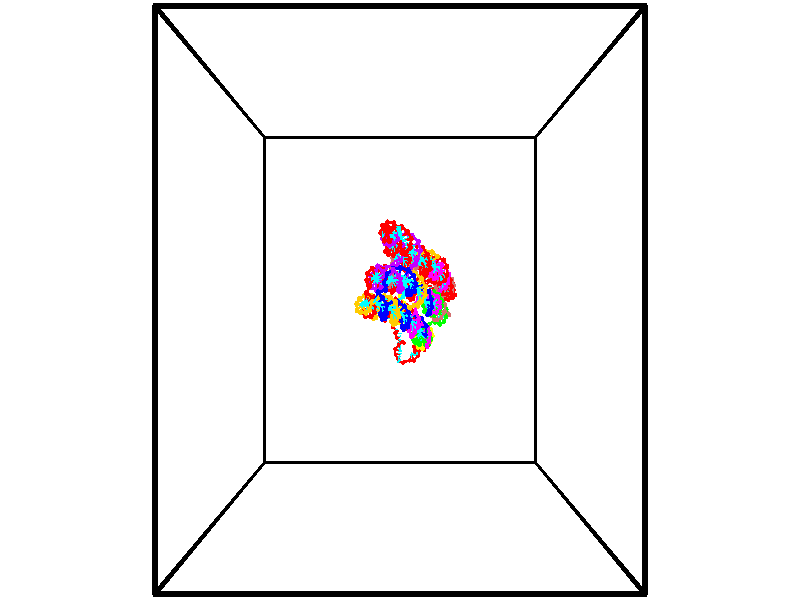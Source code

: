 // switches for output
#declare DRAW_BASES = 1; // possible values are 0, 1; only relevant for DNA ribbons
#declare DRAW_BASES_TYPE = 3; // possible values are 1, 2, 3; only relevant for DNA ribbons
#declare DRAW_FOG = 0; // set to 1 to enable fog

#include "colors.inc"

#include "transforms.inc"
background { rgb <1, 1, 1>}

#default {
   normal{
       ripples 0.25
       frequency 0.20
       turbulence 0.2
       lambda 5
   }
	finish {
		phong 0.1
		phong_size 40.
	}
}

// original window dimensions: 1024x640


// camera settings

camera {
	sky <-0, 1, 0>
	up <-0, 1, 0>
	right 1.6 * <1, 0, 0>
	location <18.5, 18.5, 82.5562>
	look_at <18.5, 18.5, 18.5>
	direction <0, 0, -64.0562>
	angle 67.0682
}


# declare cpy_camera_pos = <18.5, 18.5, 82.5562>;
# if (DRAW_FOG = 1)
fog {
	fog_type 2
	up vnormalize(cpy_camera_pos)
	color rgbt<1,1,1,0.3>
	distance 1e-5
	fog_alt 3e-3
	fog_offset 29.6
}
# end


// LIGHTS

# declare lum = 6;
global_settings {
	ambient_light rgb lum * <0.05, 0.05, 0.05>
	max_trace_level 15
}# declare cpy_direct_light_amount = 0.25;
light_source
{	1000 * <-1, -1, 1>,
	rgb lum * cpy_direct_light_amount
	parallel
}

light_source
{	1000 * <1, 1, -1>,
	rgb lum * cpy_direct_light_amount
	parallel
}

// strand 0

// nucleotide -1

// particle -1
sphere {
	<23.200134, 17.045298, -2.155332> 0.250000
	pigment { color rgbt <1,0,0,0> }
	no_shadow
}
cylinder {
	<23.181679, 16.705257, -1.945493>,  <23.170605, 16.501234, -1.819589>, 0.100000
	pigment { color rgbt <1,0,0,0> }
	no_shadow
}
cylinder {
	<23.181679, 16.705257, -1.945493>,  <23.200134, 17.045298, -2.155332>, 0.100000
	pigment { color rgbt <1,0,0,0> }
	no_shadow
}

// particle -1
sphere {
	<23.181679, 16.705257, -1.945493> 0.100000
	pigment { color rgbt <1,0,0,0> }
	no_shadow
}
sphere {
	0, 1
	scale<0.080000,0.200000,0.300000>
	matrix <0.441918, -0.488344, -0.752482,
		0.895868, 0.197111, 0.398205,
		-0.046139, -0.850099, 0.524598,
		23.167837, 16.450228, -1.788113>
	pigment { color rgbt <0,1,1,0> }
	no_shadow
}
cylinder {
	<22.628817, 17.408213, -1.727135>,  <23.200134, 17.045298, -2.155332>, 0.130000
	pigment { color rgbt <1,0,0,0> }
	no_shadow
}

// nucleotide -1

// particle -1
sphere {
	<22.628817, 17.408213, -1.727135> 0.250000
	pigment { color rgbt <1,0,0,0> }
	no_shadow
}
cylinder {
	<22.963436, 17.497189, -1.526853>,  <23.164207, 17.550573, -1.406684>, 0.100000
	pigment { color rgbt <1,0,0,0> }
	no_shadow
}
cylinder {
	<22.963436, 17.497189, -1.526853>,  <22.628817, 17.408213, -1.727135>, 0.100000
	pigment { color rgbt <1,0,0,0> }
	no_shadow
}

// particle -1
sphere {
	<22.963436, 17.497189, -1.526853> 0.100000
	pigment { color rgbt <1,0,0,0> }
	no_shadow
}
sphere {
	0, 1
	scale<0.080000,0.200000,0.300000>
	matrix <-0.167495, 0.973954, -0.152837,
		-0.521660, 0.043990, 0.852019,
		0.836550, 0.222438, 0.500705,
		23.214401, 17.563919, -1.376642>
	pigment { color rgbt <0,1,1,0> }
	no_shadow
}
cylinder {
	<22.497919, 17.891193, -1.102679>,  <22.628817, 17.408213, -1.727135>, 0.130000
	pigment { color rgbt <1,0,0,0> }
	no_shadow
}

// nucleotide -1

// particle -1
sphere {
	<22.497919, 17.891193, -1.102679> 0.250000
	pigment { color rgbt <1,0,0,0> }
	no_shadow
}
cylinder {
	<22.862671, 17.955631, -1.253688>,  <23.081522, 17.994293, -1.344292>, 0.100000
	pigment { color rgbt <1,0,0,0> }
	no_shadow
}
cylinder {
	<22.862671, 17.955631, -1.253688>,  <22.497919, 17.891193, -1.102679>, 0.100000
	pigment { color rgbt <1,0,0,0> }
	no_shadow
}

// particle -1
sphere {
	<22.862671, 17.955631, -1.253688> 0.100000
	pigment { color rgbt <1,0,0,0> }
	no_shadow
}
sphere {
	0, 1
	scale<0.080000,0.200000,0.300000>
	matrix <-0.115590, 0.983324, 0.140400,
		0.393842, -0.084391, 0.915296,
		0.911881, 0.161094, -0.377520,
		23.136234, 18.003960, -1.366944>
	pigment { color rgbt <0,1,1,0> }
	no_shadow
}
cylinder {
	<22.910841, 18.274916, -0.633629>,  <22.497919, 17.891193, -1.102679>, 0.130000
	pigment { color rgbt <1,0,0,0> }
	no_shadow
}

// nucleotide -1

// particle -1
sphere {
	<22.910841, 18.274916, -0.633629> 0.250000
	pigment { color rgbt <1,0,0,0> }
	no_shadow
}
cylinder {
	<23.035896, 18.334042, -1.008949>,  <23.110929, 18.369516, -1.234141>, 0.100000
	pigment { color rgbt <1,0,0,0> }
	no_shadow
}
cylinder {
	<23.035896, 18.334042, -1.008949>,  <22.910841, 18.274916, -0.633629>, 0.100000
	pigment { color rgbt <1,0,0,0> }
	no_shadow
}

// particle -1
sphere {
	<23.035896, 18.334042, -1.008949> 0.100000
	pigment { color rgbt <1,0,0,0> }
	no_shadow
}
sphere {
	0, 1
	scale<0.080000,0.200000,0.300000>
	matrix <-0.224950, 0.971239, 0.078051,
		0.922851, 0.186669, 0.336899,
		0.312640, 0.147815, -0.938300,
		23.129688, 18.378386, -1.290439>
	pigment { color rgbt <0,1,1,0> }
	no_shadow
}
cylinder {
	<23.431313, 18.785437, -0.689501>,  <22.910841, 18.274916, -0.633629>, 0.130000
	pigment { color rgbt <1,0,0,0> }
	no_shadow
}

// nucleotide -1

// particle -1
sphere {
	<23.431313, 18.785437, -0.689501> 0.250000
	pigment { color rgbt <1,0,0,0> }
	no_shadow
}
cylinder {
	<23.213509, 18.761147, -1.024122>,  <23.082827, 18.746572, -1.224894>, 0.100000
	pigment { color rgbt <1,0,0,0> }
	no_shadow
}
cylinder {
	<23.213509, 18.761147, -1.024122>,  <23.431313, 18.785437, -0.689501>, 0.100000
	pigment { color rgbt <1,0,0,0> }
	no_shadow
}

// particle -1
sphere {
	<23.213509, 18.761147, -1.024122> 0.100000
	pigment { color rgbt <1,0,0,0> }
	no_shadow
}
sphere {
	0, 1
	scale<0.080000,0.200000,0.300000>
	matrix <-0.328414, 0.933178, 0.146027,
		0.771784, 0.354249, -0.528068,
		-0.544511, -0.060724, -0.836552,
		23.050156, 18.742929, -1.275087>
	pigment { color rgbt <0,1,1,0> }
	no_shadow
}
cylinder {
	<23.619041, 19.158930, -1.275347>,  <23.431313, 18.785437, -0.689501>, 0.130000
	pigment { color rgbt <1,0,0,0> }
	no_shadow
}

// nucleotide -1

// particle -1
sphere {
	<23.619041, 19.158930, -1.275347> 0.250000
	pigment { color rgbt <1,0,0,0> }
	no_shadow
}
cylinder {
	<23.219570, 19.157627, -1.254839>,  <22.979887, 19.156845, -1.242533>, 0.100000
	pigment { color rgbt <1,0,0,0> }
	no_shadow
}
cylinder {
	<23.219570, 19.157627, -1.254839>,  <23.619041, 19.158930, -1.275347>, 0.100000
	pigment { color rgbt <1,0,0,0> }
	no_shadow
}

// particle -1
sphere {
	<23.219570, 19.157627, -1.254839> 0.100000
	pigment { color rgbt <1,0,0,0> }
	no_shadow
}
sphere {
	0, 1
	scale<0.080000,0.200000,0.300000>
	matrix <-0.000807, 0.998861, 0.047704,
		-0.051369, 0.047599, -0.997545,
		-0.998679, -0.003256, 0.051272,
		22.919966, 19.156651, -1.239457>
	pigment { color rgbt <0,1,1,0> }
	no_shadow
}
cylinder {
	<23.338802, 19.763241, -1.667018>,  <23.619041, 19.158930, -1.275347>, 0.130000
	pigment { color rgbt <1,0,0,0> }
	no_shadow
}

// nucleotide -1

// particle -1
sphere {
	<23.338802, 19.763241, -1.667018> 0.250000
	pigment { color rgbt <1,0,0,0> }
	no_shadow
}
cylinder {
	<23.047546, 19.644772, -1.419763>,  <22.872793, 19.573690, -1.271410>, 0.100000
	pigment { color rgbt <1,0,0,0> }
	no_shadow
}
cylinder {
	<23.047546, 19.644772, -1.419763>,  <23.338802, 19.763241, -1.667018>, 0.100000
	pigment { color rgbt <1,0,0,0> }
	no_shadow
}

// particle -1
sphere {
	<23.047546, 19.644772, -1.419763> 0.100000
	pigment { color rgbt <1,0,0,0> }
	no_shadow
}
sphere {
	0, 1
	scale<0.080000,0.200000,0.300000>
	matrix <-0.293241, 0.949732, 0.109629,
		-0.619536, -0.101439, -0.778387,
		-0.728138, -0.296174, 0.618139,
		22.829105, 19.555920, -1.234321>
	pigment { color rgbt <0,1,1,0> }
	no_shadow
}
cylinder {
	<22.760931, 20.047386, -1.871427>,  <23.338802, 19.763241, -1.667018>, 0.130000
	pigment { color rgbt <1,0,0,0> }
	no_shadow
}

// nucleotide -1

// particle -1
sphere {
	<22.760931, 20.047386, -1.871427> 0.250000
	pigment { color rgbt <1,0,0,0> }
	no_shadow
}
cylinder {
	<22.742775, 20.005531, -1.474038>,  <22.731882, 19.980419, -1.235604>, 0.100000
	pigment { color rgbt <1,0,0,0> }
	no_shadow
}
cylinder {
	<22.742775, 20.005531, -1.474038>,  <22.760931, 20.047386, -1.871427>, 0.100000
	pigment { color rgbt <1,0,0,0> }
	no_shadow
}

// particle -1
sphere {
	<22.742775, 20.005531, -1.474038> 0.100000
	pigment { color rgbt <1,0,0,0> }
	no_shadow
}
sphere {
	0, 1
	scale<0.080000,0.200000,0.300000>
	matrix <-0.110671, 0.988904, 0.099100,
		-0.992820, -0.105451, -0.056466,
		-0.045389, -0.104638, 0.993474,
		22.729158, 19.974140, -1.175996>
	pigment { color rgbt <0,1,1,0> }
	no_shadow
}
cylinder {
	<22.069693, 20.248877, -1.406464>,  <22.760931, 20.047386, -1.871427>, 0.130000
	pigment { color rgbt <1,0,0,0> }
	no_shadow
}

// nucleotide -1

// particle -1
sphere {
	<22.069693, 20.248877, -1.406464> 0.250000
	pigment { color rgbt <1,0,0,0> }
	no_shadow
}
cylinder {
	<22.021774, 20.547611, -1.144813>,  <21.993023, 20.726852, -0.987822>, 0.100000
	pigment { color rgbt <1,0,0,0> }
	no_shadow
}
cylinder {
	<22.021774, 20.547611, -1.144813>,  <22.069693, 20.248877, -1.406464>, 0.100000
	pigment { color rgbt <1,0,0,0> }
	no_shadow
}

// particle -1
sphere {
	<22.021774, 20.547611, -1.144813> 0.100000
	pigment { color rgbt <1,0,0,0> }
	no_shadow
}
sphere {
	0, 1
	scale<0.080000,0.200000,0.300000>
	matrix <0.991014, 0.050469, 0.123871,
		0.059499, 0.663090, -0.746171,
		-0.119796, 0.746836, 0.654129,
		21.985836, 20.771662, -0.948574>
	pigment { color rgbt <0,1,1,0> }
	no_shadow
}
cylinder {
	<22.631762, 20.669931, -1.508652>,  <22.069693, 20.248877, -1.406464>, 0.130000
	pigment { color rgbt <1,0,0,0> }
	no_shadow
}

// nucleotide -1

// particle -1
sphere {
	<22.631762, 20.669931, -1.508652> 0.250000
	pigment { color rgbt <1,0,0,0> }
	no_shadow
}
cylinder {
	<22.509441, 20.701145, -1.129094>,  <22.436050, 20.719873, -0.901360>, 0.100000
	pigment { color rgbt <1,0,0,0> }
	no_shadow
}
cylinder {
	<22.509441, 20.701145, -1.129094>,  <22.631762, 20.669931, -1.508652>, 0.100000
	pigment { color rgbt <1,0,0,0> }
	no_shadow
}

// particle -1
sphere {
	<22.509441, 20.701145, -1.129094> 0.100000
	pigment { color rgbt <1,0,0,0> }
	no_shadow
}
sphere {
	0, 1
	scale<0.080000,0.200000,0.300000>
	matrix <0.950960, -0.023630, 0.308409,
		0.046488, 0.996671, -0.066980,
		-0.305800, 0.078033, 0.948893,
		22.417702, 20.724556, -0.844427>
	pigment { color rgbt <0,1,1,0> }
	no_shadow
}
cylinder {
	<23.030331, 21.212954, -1.151395>,  <22.631762, 20.669931, -1.508652>, 0.130000
	pigment { color rgbt <1,0,0,0> }
	no_shadow
}

// nucleotide -1

// particle -1
sphere {
	<23.030331, 21.212954, -1.151395> 0.250000
	pigment { color rgbt <1,0,0,0> }
	no_shadow
}
cylinder {
	<22.893627, 20.946957, -0.885767>,  <22.811605, 20.787359, -0.726391>, 0.100000
	pigment { color rgbt <1,0,0,0> }
	no_shadow
}
cylinder {
	<22.893627, 20.946957, -0.885767>,  <23.030331, 21.212954, -1.151395>, 0.100000
	pigment { color rgbt <1,0,0,0> }
	no_shadow
}

// particle -1
sphere {
	<22.893627, 20.946957, -0.885767> 0.100000
	pigment { color rgbt <1,0,0,0> }
	no_shadow
}
sphere {
	0, 1
	scale<0.080000,0.200000,0.300000>
	matrix <0.919865, -0.091981, 0.381296,
		-0.192476, 0.741166, 0.643138,
		-0.341761, -0.664991, 0.664069,
		22.791100, 20.747459, -0.686547>
	pigment { color rgbt <0,1,1,0> }
	no_shadow
}
cylinder {
	<23.241577, 21.314491, -0.486964>,  <23.030331, 21.212954, -1.151395>, 0.130000
	pigment { color rgbt <1,0,0,0> }
	no_shadow
}

// nucleotide -1

// particle -1
sphere {
	<23.241577, 21.314491, -0.486964> 0.250000
	pigment { color rgbt <1,0,0,0> }
	no_shadow
}
cylinder {
	<23.191452, 20.919209, -0.522166>,  <23.161377, 20.682039, -0.543288>, 0.100000
	pigment { color rgbt <1,0,0,0> }
	no_shadow
}
cylinder {
	<23.191452, 20.919209, -0.522166>,  <23.241577, 21.314491, -0.486964>, 0.100000
	pigment { color rgbt <1,0,0,0> }
	no_shadow
}

// particle -1
sphere {
	<23.191452, 20.919209, -0.522166> 0.100000
	pigment { color rgbt <1,0,0,0> }
	no_shadow
}
sphere {
	0, 1
	scale<0.080000,0.200000,0.300000>
	matrix <0.886474, -0.151358, 0.437328,
		-0.445491, -0.023212, 0.894986,
		-0.125312, -0.988207, -0.088005,
		23.153858, 20.622747, -0.548568>
	pigment { color rgbt <0,1,1,0> }
	no_shadow
}
cylinder {
	<23.448246, 21.037270, 0.191386>,  <23.241577, 21.314491, -0.486964>, 0.130000
	pigment { color rgbt <1,0,0,0> }
	no_shadow
}

// nucleotide -1

// particle -1
sphere {
	<23.448246, 21.037270, 0.191386> 0.250000
	pigment { color rgbt <1,0,0,0> }
	no_shadow
}
cylinder {
	<23.527508, 20.835224, -0.144613>,  <23.575066, 20.713997, -0.346212>, 0.100000
	pigment { color rgbt <1,0,0,0> }
	no_shadow
}
cylinder {
	<23.527508, 20.835224, -0.144613>,  <23.448246, 21.037270, 0.191386>, 0.100000
	pigment { color rgbt <1,0,0,0> }
	no_shadow
}

// particle -1
sphere {
	<23.527508, 20.835224, -0.144613> 0.100000
	pigment { color rgbt <1,0,0,0> }
	no_shadow
}
sphere {
	0, 1
	scale<0.080000,0.200000,0.300000>
	matrix <0.940033, -0.144794, 0.308824,
		-0.277617, -0.850820, 0.446132,
		0.198156, -0.505114, -0.839996,
		23.586954, 20.683689, -0.396612>
	pigment { color rgbt <0,1,1,0> }
	no_shadow
}
cylinder {
	<23.807388, 20.439383, 0.413231>,  <23.448246, 21.037270, 0.191386>, 0.130000
	pigment { color rgbt <1,0,0,0> }
	no_shadow
}

// nucleotide -1

// particle -1
sphere {
	<23.807388, 20.439383, 0.413231> 0.250000
	pigment { color rgbt <1,0,0,0> }
	no_shadow
}
cylinder {
	<23.899204, 20.578259, 0.049523>,  <23.954294, 20.661585, -0.168701>, 0.100000
	pigment { color rgbt <1,0,0,0> }
	no_shadow
}
cylinder {
	<23.899204, 20.578259, 0.049523>,  <23.807388, 20.439383, 0.413231>, 0.100000
	pigment { color rgbt <1,0,0,0> }
	no_shadow
}

// particle -1
sphere {
	<23.899204, 20.578259, 0.049523> 0.100000
	pigment { color rgbt <1,0,0,0> }
	no_shadow
}
sphere {
	0, 1
	scale<0.080000,0.200000,0.300000>
	matrix <0.967768, 0.018044, 0.251199,
		0.103621, -0.937621, -0.331857,
		0.229541, 0.347190, -0.909269,
		23.968067, 20.682415, -0.223257>
	pigment { color rgbt <0,1,1,0> }
	no_shadow
}
cylinder {
	<24.553743, 20.318262, 0.258502>,  <23.807388, 20.439383, 0.413231>, 0.130000
	pigment { color rgbt <1,0,0,0> }
	no_shadow
}

// nucleotide -1

// particle -1
sphere {
	<24.553743, 20.318262, 0.258502> 0.250000
	pigment { color rgbt <1,0,0,0> }
	no_shadow
}
cylinder {
	<24.649944, 20.637768, 0.479095>,  <24.707664, 20.829472, 0.611451>, 0.100000
	pigment { color rgbt <1,0,0,0> }
	no_shadow
}
cylinder {
	<24.649944, 20.637768, 0.479095>,  <24.553743, 20.318262, 0.258502>, 0.100000
	pigment { color rgbt <1,0,0,0> }
	no_shadow
}

// particle -1
sphere {
	<24.649944, 20.637768, 0.479095> 0.100000
	pigment { color rgbt <1,0,0,0> }
	no_shadow
}
sphere {
	0, 1
	scale<0.080000,0.200000,0.300000>
	matrix <0.525524, 0.370528, -0.765855,
		-0.816078, 0.474008, -0.330656,
		0.240504, 0.798765, 0.551482,
		24.722095, 20.877398, 0.644540>
	pigment { color rgbt <0,1,1,0> }
	no_shadow
}
cylinder {
	<25.376059, 20.337025, 0.384476>,  <24.553743, 20.318262, 0.258502>, 0.130000
	pigment { color rgbt <1,0,0,0> }
	no_shadow
}

// nucleotide -1

// particle -1
sphere {
	<25.376059, 20.337025, 0.384476> 0.250000
	pigment { color rgbt <1,0,0,0> }
	no_shadow
}
cylinder {
	<25.447430, 20.284401, -0.005572>,  <25.490253, 20.252827, -0.239600>, 0.100000
	pigment { color rgbt <1,0,0,0> }
	no_shadow
}
cylinder {
	<25.447430, 20.284401, -0.005572>,  <25.376059, 20.337025, 0.384476>, 0.100000
	pigment { color rgbt <1,0,0,0> }
	no_shadow
}

// particle -1
sphere {
	<25.447430, 20.284401, -0.005572> 0.100000
	pigment { color rgbt <1,0,0,0> }
	no_shadow
}
sphere {
	0, 1
	scale<0.080000,0.200000,0.300000>
	matrix <-0.942842, -0.306329, -0.131194,
		-0.281447, 0.942791, -0.178698,
		0.178429, -0.131559, -0.975118,
		25.500957, 20.244934, -0.298107>
	pigment { color rgbt <0,1,1,0> }
	no_shadow
}
cylinder {
	<25.705431, 19.668510, 0.694870>,  <25.376059, 20.337025, 0.384476>, 0.130000
	pigment { color rgbt <1,0,0,0> }
	no_shadow
}

// nucleotide -1

// particle -1
sphere {
	<25.705431, 19.668510, 0.694870> 0.250000
	pigment { color rgbt <1,0,0,0> }
	no_shadow
}
cylinder {
	<25.422527, 19.655090, 0.977334>,  <25.252785, 19.647038, 1.146813>, 0.100000
	pigment { color rgbt <1,0,0,0> }
	no_shadow
}
cylinder {
	<25.422527, 19.655090, 0.977334>,  <25.705431, 19.668510, 0.694870>, 0.100000
	pigment { color rgbt <1,0,0,0> }
	no_shadow
}

// particle -1
sphere {
	<25.422527, 19.655090, 0.977334> 0.100000
	pigment { color rgbt <1,0,0,0> }
	no_shadow
}
sphere {
	0, 1
	scale<0.080000,0.200000,0.300000>
	matrix <-0.692928, -0.165102, -0.701849,
		0.140136, -0.985706, 0.093521,
		-0.707257, -0.033552, 0.706160,
		25.210350, 19.645025, 1.189183>
	pigment { color rgbt <0,1,1,0> }
	no_shadow
}
cylinder {
	<25.272739, 19.051378, 0.734147>,  <25.705431, 19.668510, 0.694870>, 0.130000
	pigment { color rgbt <1,0,0,0> }
	no_shadow
}

// nucleotide -1

// particle -1
sphere {
	<25.272739, 19.051378, 0.734147> 0.250000
	pigment { color rgbt <1,0,0,0> }
	no_shadow
}
cylinder {
	<25.062607, 19.370224, 0.853237>,  <24.936527, 19.561531, 0.924692>, 0.100000
	pigment { color rgbt <1,0,0,0> }
	no_shadow
}
cylinder {
	<25.062607, 19.370224, 0.853237>,  <25.272739, 19.051378, 0.734147>, 0.100000
	pigment { color rgbt <1,0,0,0> }
	no_shadow
}

// particle -1
sphere {
	<25.062607, 19.370224, 0.853237> 0.100000
	pigment { color rgbt <1,0,0,0> }
	no_shadow
}
sphere {
	0, 1
	scale<0.080000,0.200000,0.300000>
	matrix <-0.700156, -0.206104, -0.683596,
		-0.483540, -0.567568, 0.666375,
		-0.525330, 0.797113, 0.297726,
		24.905008, 19.609358, 0.942555>
	pigment { color rgbt <0,1,1,0> }
	no_shadow
}
cylinder {
	<24.553204, 18.811480, 1.041824>,  <25.272739, 19.051378, 0.734147>, 0.130000
	pigment { color rgbt <1,0,0,0> }
	no_shadow
}

// nucleotide -1

// particle -1
sphere {
	<24.553204, 18.811480, 1.041824> 0.250000
	pigment { color rgbt <1,0,0,0> }
	no_shadow
}
cylinder {
	<24.534882, 19.164536, 0.854699>,  <24.523890, 19.376369, 0.742423>, 0.100000
	pigment { color rgbt <1,0,0,0> }
	no_shadow
}
cylinder {
	<24.534882, 19.164536, 0.854699>,  <24.553204, 18.811480, 1.041824>, 0.100000
	pigment { color rgbt <1,0,0,0> }
	no_shadow
}

// particle -1
sphere {
	<24.534882, 19.164536, 0.854699> 0.100000
	pigment { color rgbt <1,0,0,0> }
	no_shadow
}
sphere {
	0, 1
	scale<0.080000,0.200000,0.300000>
	matrix <-0.703263, -0.361080, -0.612406,
		-0.709452, 0.300946, 0.637267,
		-0.045804, 0.882640, -0.467814,
		24.521141, 19.429327, 0.714355>
	pigment { color rgbt <0,1,1,0> }
	no_shadow
}
cylinder {
	<24.597815, 18.813702, 1.831043>,  <24.553204, 18.811480, 1.041824>, 0.130000
	pigment { color rgbt <1,0,0,0> }
	no_shadow
}

// nucleotide -1

// particle -1
sphere {
	<24.597815, 18.813702, 1.831043> 0.250000
	pigment { color rgbt <1,0,0,0> }
	no_shadow
}
cylinder {
	<24.711781, 19.069397, 1.545331>,  <24.780159, 19.222815, 1.373904>, 0.100000
	pigment { color rgbt <1,0,0,0> }
	no_shadow
}
cylinder {
	<24.711781, 19.069397, 1.545331>,  <24.597815, 18.813702, 1.831043>, 0.100000
	pigment { color rgbt <1,0,0,0> }
	no_shadow
}

// particle -1
sphere {
	<24.711781, 19.069397, 1.545331> 0.100000
	pigment { color rgbt <1,0,0,0> }
	no_shadow
}
sphere {
	0, 1
	scale<0.080000,0.200000,0.300000>
	matrix <0.335428, 0.631565, 0.699010,
		0.897949, -0.438747, -0.034477,
		0.284914, 0.639240, -0.714281,
		24.797255, 19.261169, 1.331047>
	pigment { color rgbt <0,1,1,0> }
	no_shadow
}
cylinder {
	<25.412365, 18.869486, 1.772955>,  <24.597815, 18.813702, 1.831043>, 0.130000
	pigment { color rgbt <1,0,0,0> }
	no_shadow
}

// nucleotide -1

// particle -1
sphere {
	<25.412365, 18.869486, 1.772955> 0.250000
	pigment { color rgbt <1,0,0,0> }
	no_shadow
}
cylinder {
	<25.203457, 19.196728, 1.676675>,  <25.078112, 19.393072, 1.618907>, 0.100000
	pigment { color rgbt <1,0,0,0> }
	no_shadow
}
cylinder {
	<25.203457, 19.196728, 1.676675>,  <25.412365, 18.869486, 1.772955>, 0.100000
	pigment { color rgbt <1,0,0,0> }
	no_shadow
}

// particle -1
sphere {
	<25.203457, 19.196728, 1.676675> 0.100000
	pigment { color rgbt <1,0,0,0> }
	no_shadow
}
sphere {
	0, 1
	scale<0.080000,0.200000,0.300000>
	matrix <0.519994, 0.529224, 0.670469,
		0.675898, 0.225005, -0.701808,
		-0.522272, 0.818105, -0.240700,
		25.046776, 19.442160, 1.604465>
	pigment { color rgbt <0,1,1,0> }
	no_shadow
}
cylinder {
	<25.559290, 19.550758, 2.243516>,  <25.412365, 18.869486, 1.772955>, 0.130000
	pigment { color rgbt <1,0,0,0> }
	no_shadow
}

// nucleotide -1

// particle -1
sphere {
	<25.559290, 19.550758, 2.243516> 0.250000
	pigment { color rgbt <1,0,0,0> }
	no_shadow
}
cylinder {
	<25.171108, 19.637604, 2.201409>,  <24.938200, 19.689711, 2.176145>, 0.100000
	pigment { color rgbt <1,0,0,0> }
	no_shadow
}
cylinder {
	<25.171108, 19.637604, 2.201409>,  <25.559290, 19.550758, 2.243516>, 0.100000
	pigment { color rgbt <1,0,0,0> }
	no_shadow
}

// particle -1
sphere {
	<25.171108, 19.637604, 2.201409> 0.100000
	pigment { color rgbt <1,0,0,0> }
	no_shadow
}
sphere {
	0, 1
	scale<0.080000,0.200000,0.300000>
	matrix <-0.155825, -0.230851, 0.960430,
		0.184220, 0.948457, 0.257862,
		-0.970454, 0.217112, -0.105266,
		24.879972, 19.702738, 2.169829>
	pigment { color rgbt <0,1,1,0> }
	no_shadow
}
cylinder {
	<25.424198, 20.154333, 2.663341>,  <25.559290, 19.550758, 2.243516>, 0.130000
	pigment { color rgbt <1,0,0,0> }
	no_shadow
}

// nucleotide -1

// particle -1
sphere {
	<25.424198, 20.154333, 2.663341> 0.250000
	pigment { color rgbt <1,0,0,0> }
	no_shadow
}
cylinder {
	<25.102341, 19.920277, 2.623030>,  <24.909225, 19.779842, 2.598844>, 0.100000
	pigment { color rgbt <1,0,0,0> }
	no_shadow
}
cylinder {
	<25.102341, 19.920277, 2.623030>,  <25.424198, 20.154333, 2.663341>, 0.100000
	pigment { color rgbt <1,0,0,0> }
	no_shadow
}

// particle -1
sphere {
	<25.102341, 19.920277, 2.623030> 0.100000
	pigment { color rgbt <1,0,0,0> }
	no_shadow
}
sphere {
	0, 1
	scale<0.080000,0.200000,0.300000>
	matrix <-0.008234, -0.158712, 0.987291,
		-0.593699, 0.795248, 0.122888,
		-0.804645, -0.585142, -0.100776,
		24.860947, 19.744734, 2.592798>
	pigment { color rgbt <0,1,1,0> }
	no_shadow
}
cylinder {
	<24.941628, 20.419315, 3.134356>,  <25.424198, 20.154333, 2.663341>, 0.130000
	pigment { color rgbt <1,0,0,0> }
	no_shadow
}

// nucleotide -1

// particle -1
sphere {
	<24.941628, 20.419315, 3.134356> 0.250000
	pigment { color rgbt <1,0,0,0> }
	no_shadow
}
cylinder {
	<24.920891, 20.026047, 3.064290>,  <24.908449, 19.790085, 3.022251>, 0.100000
	pigment { color rgbt <1,0,0,0> }
	no_shadow
}
cylinder {
	<24.920891, 20.026047, 3.064290>,  <24.941628, 20.419315, 3.134356>, 0.100000
	pigment { color rgbt <1,0,0,0> }
	no_shadow
}

// particle -1
sphere {
	<24.920891, 20.026047, 3.064290> 0.100000
	pigment { color rgbt <1,0,0,0> }
	no_shadow
}
sphere {
	0, 1
	scale<0.080000,0.200000,0.300000>
	matrix <0.048971, -0.177691, 0.982867,
		-0.997454, 0.042374, 0.057358,
		-0.051840, -0.983174, -0.175164,
		24.905338, 19.731094, 3.011741>
	pigment { color rgbt <0,1,1,0> }
	no_shadow
}
cylinder {
	<24.577234, 20.168398, 3.539396>,  <24.941628, 20.419315, 3.134356>, 0.130000
	pigment { color rgbt <1,0,0,0> }
	no_shadow
}

// nucleotide -1

// particle -1
sphere {
	<24.577234, 20.168398, 3.539396> 0.250000
	pigment { color rgbt <1,0,0,0> }
	no_shadow
}
cylinder {
	<24.754578, 19.822872, 3.443679>,  <24.860983, 19.615557, 3.386248>, 0.100000
	pigment { color rgbt <1,0,0,0> }
	no_shadow
}
cylinder {
	<24.754578, 19.822872, 3.443679>,  <24.577234, 20.168398, 3.539396>, 0.100000
	pigment { color rgbt <1,0,0,0> }
	no_shadow
}

// particle -1
sphere {
	<24.754578, 19.822872, 3.443679> 0.100000
	pigment { color rgbt <1,0,0,0> }
	no_shadow
}
sphere {
	0, 1
	scale<0.080000,0.200000,0.300000>
	matrix <0.148502, -0.192490, 0.969998,
		-0.883958, -0.465591, 0.042936,
		0.443358, -0.863813, -0.239294,
		24.887585, 19.563728, 3.371891>
	pigment { color rgbt <0,1,1,0> }
	no_shadow
}
cylinder {
	<24.083815, 19.714634, 3.950421>,  <24.577234, 20.168398, 3.539396>, 0.130000
	pigment { color rgbt <1,0,0,0> }
	no_shadow
}

// nucleotide -1

// particle -1
sphere {
	<24.083815, 19.714634, 3.950421> 0.250000
	pigment { color rgbt <1,0,0,0> }
	no_shadow
}
cylinder {
	<24.448067, 19.569103, 3.872056>,  <24.666618, 19.481785, 3.825036>, 0.100000
	pigment { color rgbt <1,0,0,0> }
	no_shadow
}
cylinder {
	<24.448067, 19.569103, 3.872056>,  <24.083815, 19.714634, 3.950421>, 0.100000
	pigment { color rgbt <1,0,0,0> }
	no_shadow
}

// particle -1
sphere {
	<24.448067, 19.569103, 3.872056> 0.100000
	pigment { color rgbt <1,0,0,0> }
	no_shadow
}
sphere {
	0, 1
	scale<0.080000,0.200000,0.300000>
	matrix <0.115013, -0.232218, 0.965840,
		-0.396893, -0.902056, -0.169620,
		0.910630, -0.363827, -0.195913,
		24.721256, 19.459955, 3.813282>
	pigment { color rgbt <0,1,1,0> }
	no_shadow
}
cylinder {
	<24.134008, 19.013073, 4.168217>,  <24.083815, 19.714634, 3.950421>, 0.130000
	pigment { color rgbt <1,0,0,0> }
	no_shadow
}

// nucleotide -1

// particle -1
sphere {
	<24.134008, 19.013073, 4.168217> 0.250000
	pigment { color rgbt <1,0,0,0> }
	no_shadow
}
cylinder {
	<24.494110, 19.185165, 4.194864>,  <24.710171, 19.288422, 4.210852>, 0.100000
	pigment { color rgbt <1,0,0,0> }
	no_shadow
}
cylinder {
	<24.494110, 19.185165, 4.194864>,  <24.134008, 19.013073, 4.168217>, 0.100000
	pigment { color rgbt <1,0,0,0> }
	no_shadow
}

// particle -1
sphere {
	<24.494110, 19.185165, 4.194864> 0.100000
	pigment { color rgbt <1,0,0,0> }
	no_shadow
}
sphere {
	0, 1
	scale<0.080000,0.200000,0.300000>
	matrix <0.010871, -0.175184, 0.984476,
		0.435225, -0.885556, -0.162387,
		0.900256, 0.430234, 0.066618,
		24.764187, 19.314236, 4.214849>
	pigment { color rgbt <0,1,1,0> }
	no_shadow
}
cylinder {
	<24.666883, 18.619278, 4.526906>,  <24.134008, 19.013073, 4.168217>, 0.130000
	pigment { color rgbt <1,0,0,0> }
	no_shadow
}

// nucleotide -1

// particle -1
sphere {
	<24.666883, 18.619278, 4.526906> 0.250000
	pigment { color rgbt <1,0,0,0> }
	no_shadow
}
cylinder {
	<24.732521, 19.012897, 4.554393>,  <24.771904, 19.249069, 4.570885>, 0.100000
	pigment { color rgbt <1,0,0,0> }
	no_shadow
}
cylinder {
	<24.732521, 19.012897, 4.554393>,  <24.666883, 18.619278, 4.526906>, 0.100000
	pigment { color rgbt <1,0,0,0> }
	no_shadow
}

// particle -1
sphere {
	<24.732521, 19.012897, 4.554393> 0.100000
	pigment { color rgbt <1,0,0,0> }
	no_shadow
}
sphere {
	0, 1
	scale<0.080000,0.200000,0.300000>
	matrix <0.053360, -0.078415, 0.995492,
		0.985001, -0.159686, -0.065376,
		0.164092, 0.984048, 0.068718,
		24.781750, 19.308111, 4.575008>
	pigment { color rgbt <0,1,1,0> }
	no_shadow
}
cylinder {
	<25.297174, 18.703333, 4.861629>,  <24.666883, 18.619278, 4.526906>, 0.130000
	pigment { color rgbt <1,0,0,0> }
	no_shadow
}

// nucleotide -1

// particle -1
sphere {
	<25.297174, 18.703333, 4.861629> 0.250000
	pigment { color rgbt <1,0,0,0> }
	no_shadow
}
cylinder {
	<25.019627, 18.986496, 4.914412>,  <24.853098, 19.156393, 4.946081>, 0.100000
	pigment { color rgbt <1,0,0,0> }
	no_shadow
}
cylinder {
	<25.019627, 18.986496, 4.914412>,  <25.297174, 18.703333, 4.861629>, 0.100000
	pigment { color rgbt <1,0,0,0> }
	no_shadow
}

// particle -1
sphere {
	<25.019627, 18.986496, 4.914412> 0.100000
	pigment { color rgbt <1,0,0,0> }
	no_shadow
}
sphere {
	0, 1
	scale<0.080000,0.200000,0.300000>
	matrix <0.102854, -0.083939, 0.991148,
		0.712716, 0.701301, -0.014568,
		-0.693871, 0.707906, 0.131957,
		24.811466, 19.198868, 4.953999>
	pigment { color rgbt <0,1,1,0> }
	no_shadow
}
cylinder {
	<25.573259, 19.017317, 5.486631>,  <25.297174, 18.703333, 4.861629>, 0.130000
	pigment { color rgbt <1,0,0,0> }
	no_shadow
}

// nucleotide -1

// particle -1
sphere {
	<25.573259, 19.017317, 5.486631> 0.250000
	pigment { color rgbt <1,0,0,0> }
	no_shadow
}
cylinder {
	<25.183777, 19.086575, 5.427412>,  <24.950087, 19.128128, 5.391881>, 0.100000
	pigment { color rgbt <1,0,0,0> }
	no_shadow
}
cylinder {
	<25.183777, 19.086575, 5.427412>,  <25.573259, 19.017317, 5.486631>, 0.100000
	pigment { color rgbt <1,0,0,0> }
	no_shadow
}

// particle -1
sphere {
	<25.183777, 19.086575, 5.427412> 0.100000
	pigment { color rgbt <1,0,0,0> }
	no_shadow
}
sphere {
	0, 1
	scale<0.080000,0.200000,0.300000>
	matrix <-0.196949, -0.313185, 0.929046,
		0.114491, 0.933775, 0.339050,
		-0.973706, 0.173143, -0.148049,
		24.891665, 19.138517, 5.382998>
	pigment { color rgbt <0,1,1,0> }
	no_shadow
}
cylinder {
	<25.169884, 19.515593, 5.990789>,  <25.573259, 19.017317, 5.486631>, 0.130000
	pigment { color rgbt <1,0,0,0> }
	no_shadow
}

// nucleotide -1

// particle -1
sphere {
	<25.169884, 19.515593, 5.990789> 0.250000
	pigment { color rgbt <1,0,0,0> }
	no_shadow
}
cylinder {
	<24.965637, 19.201000, 5.851810>,  <24.843090, 19.012245, 5.768422>, 0.100000
	pigment { color rgbt <1,0,0,0> }
	no_shadow
}
cylinder {
	<24.965637, 19.201000, 5.851810>,  <25.169884, 19.515593, 5.990789>, 0.100000
	pigment { color rgbt <1,0,0,0> }
	no_shadow
}

// particle -1
sphere {
	<24.965637, 19.201000, 5.851810> 0.100000
	pigment { color rgbt <1,0,0,0> }
	no_shadow
}
sphere {
	0, 1
	scale<0.080000,0.200000,0.300000>
	matrix <-0.270608, -0.236563, 0.933172,
		-0.816115, 0.570514, -0.092036,
		-0.510615, -0.786481, -0.347448,
		24.812452, 18.965055, 5.747575>
	pigment { color rgbt <0,1,1,0> }
	no_shadow
}
cylinder {
	<24.394026, 19.506094, 5.949289>,  <25.169884, 19.515593, 5.990789>, 0.130000
	pigment { color rgbt <1,0,0,0> }
	no_shadow
}

// nucleotide -1

// particle -1
sphere {
	<24.394026, 19.506094, 5.949289> 0.250000
	pigment { color rgbt <1,0,0,0> }
	no_shadow
}
cylinder {
	<24.574306, 19.156242, 6.020721>,  <24.682476, 18.946331, 6.063581>, 0.100000
	pigment { color rgbt <1,0,0,0> }
	no_shadow
}
cylinder {
	<24.574306, 19.156242, 6.020721>,  <24.394026, 19.506094, 5.949289>, 0.100000
	pigment { color rgbt <1,0,0,0> }
	no_shadow
}

// particle -1
sphere {
	<24.574306, 19.156242, 6.020721> 0.100000
	pigment { color rgbt <1,0,0,0> }
	no_shadow
}
sphere {
	0, 1
	scale<0.080000,0.200000,0.300000>
	matrix <-0.215215, 0.087687, 0.972622,
		-0.866342, -0.476798, -0.148712,
		0.450704, -0.874629, 0.178580,
		24.709518, 18.893854, 6.074296>
	pigment { color rgbt <0,1,1,0> }
	no_shadow
}
cylinder {
	<23.954727, 19.082058, 6.348999>,  <24.394026, 19.506094, 5.949289>, 0.130000
	pigment { color rgbt <1,0,0,0> }
	no_shadow
}

// nucleotide -1

// particle -1
sphere {
	<23.954727, 19.082058, 6.348999> 0.250000
	pigment { color rgbt <1,0,0,0> }
	no_shadow
}
cylinder {
	<24.335022, 18.988533, 6.430419>,  <24.563198, 18.932419, 6.479271>, 0.100000
	pigment { color rgbt <1,0,0,0> }
	no_shadow
}
cylinder {
	<24.335022, 18.988533, 6.430419>,  <23.954727, 19.082058, 6.348999>, 0.100000
	pigment { color rgbt <1,0,0,0> }
	no_shadow
}

// particle -1
sphere {
	<24.335022, 18.988533, 6.430419> 0.100000
	pigment { color rgbt <1,0,0,0> }
	no_shadow
}
sphere {
	0, 1
	scale<0.080000,0.200000,0.300000>
	matrix <-0.119887, 0.328208, 0.936967,
		-0.285882, -0.915211, 0.284008,
		0.950736, -0.233813, 0.203550,
		24.620243, 18.918388, 6.491484>
	pigment { color rgbt <0,1,1,0> }
	no_shadow
}
cylinder {
	<24.040174, 18.599125, 6.956350>,  <23.954727, 19.082058, 6.348999>, 0.130000
	pigment { color rgbt <1,0,0,0> }
	no_shadow
}

// nucleotide -1

// particle -1
sphere {
	<24.040174, 18.599125, 6.956350> 0.250000
	pigment { color rgbt <1,0,0,0> }
	no_shadow
}
cylinder {
	<24.367691, 18.825928, 6.992311>,  <24.564201, 18.962009, 7.013888>, 0.100000
	pigment { color rgbt <1,0,0,0> }
	no_shadow
}
cylinder {
	<24.367691, 18.825928, 6.992311>,  <24.040174, 18.599125, 6.956350>, 0.100000
	pigment { color rgbt <1,0,0,0> }
	no_shadow
}

// particle -1
sphere {
	<24.367691, 18.825928, 6.992311> 0.100000
	pigment { color rgbt <1,0,0,0> }
	no_shadow
}
sphere {
	0, 1
	scale<0.080000,0.200000,0.300000>
	matrix <-0.220745, 0.166390, 0.961034,
		0.529956, -0.806731, 0.261403,
		0.818791, 0.567009, 0.089903,
		24.613329, 18.996031, 7.019282>
	pigment { color rgbt <0,1,1,0> }
	no_shadow
}
cylinder {
	<24.501753, 18.492393, 7.499166>,  <24.040174, 18.599125, 6.956350>, 0.130000
	pigment { color rgbt <1,0,0,0> }
	no_shadow
}

// nucleotide -1

// particle -1
sphere {
	<24.501753, 18.492393, 7.499166> 0.250000
	pigment { color rgbt <1,0,0,0> }
	no_shadow
}
cylinder {
	<24.487331, 18.882553, 7.412170>,  <24.478680, 19.116648, 7.359973>, 0.100000
	pigment { color rgbt <1,0,0,0> }
	no_shadow
}
cylinder {
	<24.487331, 18.882553, 7.412170>,  <24.501753, 18.492393, 7.499166>, 0.100000
	pigment { color rgbt <1,0,0,0> }
	no_shadow
}

// particle -1
sphere {
	<24.487331, 18.882553, 7.412170> 0.100000
	pigment { color rgbt <1,0,0,0> }
	no_shadow
}
sphere {
	0, 1
	scale<0.080000,0.200000,0.300000>
	matrix <-0.330345, 0.193765, 0.923757,
		0.943172, 0.105150, 0.315232,
		-0.036052, 0.975397, -0.217490,
		24.476517, 19.175173, 7.346923>
	pigment { color rgbt <0,1,1,0> }
	no_shadow
}
cylinder {
	<24.824839, 18.860390, 7.977887>,  <24.501753, 18.492393, 7.499166>, 0.130000
	pigment { color rgbt <1,0,0,0> }
	no_shadow
}

// nucleotide -1

// particle -1
sphere {
	<24.824839, 18.860390, 7.977887> 0.250000
	pigment { color rgbt <1,0,0,0> }
	no_shadow
}
cylinder {
	<24.561840, 19.138126, 7.860866>,  <24.404041, 19.304770, 7.790653>, 0.100000
	pigment { color rgbt <1,0,0,0> }
	no_shadow
}
cylinder {
	<24.561840, 19.138126, 7.860866>,  <24.824839, 18.860390, 7.977887>, 0.100000
	pigment { color rgbt <1,0,0,0> }
	no_shadow
}

// particle -1
sphere {
	<24.561840, 19.138126, 7.860866> 0.100000
	pigment { color rgbt <1,0,0,0> }
	no_shadow
}
sphere {
	0, 1
	scale<0.080000,0.200000,0.300000>
	matrix <-0.110733, 0.295017, 0.949054,
		0.745278, 0.656393, -0.117085,
		-0.657494, 0.694344, -0.292554,
		24.364592, 19.346430, 7.773099>
	pigment { color rgbt <0,1,1,0> }
	no_shadow
}
cylinder {
	<25.102064, 19.513226, 8.221641>,  <24.824839, 18.860390, 7.977887>, 0.130000
	pigment { color rgbt <1,0,0,0> }
	no_shadow
}

// nucleotide -1

// particle -1
sphere {
	<25.102064, 19.513226, 8.221641> 0.250000
	pigment { color rgbt <1,0,0,0> }
	no_shadow
}
cylinder {
	<24.709648, 19.575039, 8.174856>,  <24.474199, 19.612127, 8.146786>, 0.100000
	pigment { color rgbt <1,0,0,0> }
	no_shadow
}
cylinder {
	<24.709648, 19.575039, 8.174856>,  <25.102064, 19.513226, 8.221641>, 0.100000
	pigment { color rgbt <1,0,0,0> }
	no_shadow
}

// particle -1
sphere {
	<24.709648, 19.575039, 8.174856> 0.100000
	pigment { color rgbt <1,0,0,0> }
	no_shadow
}
sphere {
	0, 1
	scale<0.080000,0.200000,0.300000>
	matrix <-0.061117, 0.326025, 0.943384,
		0.183915, 0.932646, -0.310399,
		-0.981040, 0.154531, -0.116961,
		24.415337, 19.621399, 8.139768>
	pigment { color rgbt <0,1,1,0> }
	no_shadow
}
cylinder {
	<24.963358, 20.223991, 8.480879>,  <25.102064, 19.513226, 8.221641>, 0.130000
	pigment { color rgbt <1,0,0,0> }
	no_shadow
}

// nucleotide -1

// particle -1
sphere {
	<24.963358, 20.223991, 8.480879> 0.250000
	pigment { color rgbt <1,0,0,0> }
	no_shadow
}
cylinder {
	<24.612953, 20.033104, 8.452971>,  <24.402710, 19.918571, 8.436227>, 0.100000
	pigment { color rgbt <1,0,0,0> }
	no_shadow
}
cylinder {
	<24.612953, 20.033104, 8.452971>,  <24.963358, 20.223991, 8.480879>, 0.100000
	pigment { color rgbt <1,0,0,0> }
	no_shadow
}

// particle -1
sphere {
	<24.612953, 20.033104, 8.452971> 0.100000
	pigment { color rgbt <1,0,0,0> }
	no_shadow
}
sphere {
	0, 1
	scale<0.080000,0.200000,0.300000>
	matrix <-0.192092, 0.212547, 0.958084,
		-0.442384, 0.852695, -0.277863,
		-0.876012, -0.477216, -0.069768,
		24.350149, 19.889938, 8.432041>
	pigment { color rgbt <0,1,1,0> }
	no_shadow
}
cylinder {
	<24.610319, 20.664213, 8.845546>,  <24.963358, 20.223991, 8.480879>, 0.130000
	pigment { color rgbt <1,0,0,0> }
	no_shadow
}

// nucleotide -1

// particle -1
sphere {
	<24.610319, 20.664213, 8.845546> 0.250000
	pigment { color rgbt <1,0,0,0> }
	no_shadow
}
cylinder {
	<24.419014, 20.313286, 8.829668>,  <24.304230, 20.102730, 8.820142>, 0.100000
	pigment { color rgbt <1,0,0,0> }
	no_shadow
}
cylinder {
	<24.419014, 20.313286, 8.829668>,  <24.610319, 20.664213, 8.845546>, 0.100000
	pigment { color rgbt <1,0,0,0> }
	no_shadow
}

// particle -1
sphere {
	<24.419014, 20.313286, 8.829668> 0.100000
	pigment { color rgbt <1,0,0,0> }
	no_shadow
}
sphere {
	0, 1
	scale<0.080000,0.200000,0.300000>
	matrix <-0.252913, 0.094309, 0.962881,
		-0.841010, 0.470551, -0.266990,
		-0.478264, -0.877319, -0.039693,
		24.275536, 20.050091, 8.817760>
	pigment { color rgbt <0,1,1,0> }
	no_shadow
}
cylinder {
	<23.989359, 20.924932, 9.085496>,  <24.610319, 20.664213, 8.845546>, 0.130000
	pigment { color rgbt <1,0,0,0> }
	no_shadow
}

// nucleotide -1

// particle -1
sphere {
	<23.989359, 20.924932, 9.085496> 0.250000
	pigment { color rgbt <1,0,0,0> }
	no_shadow
}
cylinder {
	<24.028530, 20.530350, 9.138134>,  <24.052032, 20.293600, 9.169717>, 0.100000
	pigment { color rgbt <1,0,0,0> }
	no_shadow
}
cylinder {
	<24.028530, 20.530350, 9.138134>,  <23.989359, 20.924932, 9.085496>, 0.100000
	pigment { color rgbt <1,0,0,0> }
	no_shadow
}

// particle -1
sphere {
	<24.028530, 20.530350, 9.138134> 0.100000
	pigment { color rgbt <1,0,0,0> }
	no_shadow
}
sphere {
	0, 1
	scale<0.080000,0.200000,0.300000>
	matrix <-0.366732, 0.087154, 0.926235,
		-0.925158, -0.138966, -0.353230,
		0.097930, -0.986454, 0.131594,
		24.057909, 20.234413, 9.177612>
	pigment { color rgbt <0,1,1,0> }
	no_shadow
}
cylinder {
	<23.291988, 20.643370, 9.367648>,  <23.989359, 20.924932, 9.085496>, 0.130000
	pigment { color rgbt <1,0,0,0> }
	no_shadow
}

// nucleotide -1

// particle -1
sphere {
	<23.291988, 20.643370, 9.367648> 0.250000
	pigment { color rgbt <1,0,0,0> }
	no_shadow
}
cylinder {
	<23.592712, 20.395618, 9.458117>,  <23.773148, 20.246967, 9.512398>, 0.100000
	pigment { color rgbt <1,0,0,0> }
	no_shadow
}
cylinder {
	<23.592712, 20.395618, 9.458117>,  <23.291988, 20.643370, 9.367648>, 0.100000
	pigment { color rgbt <1,0,0,0> }
	no_shadow
}

// particle -1
sphere {
	<23.592712, 20.395618, 9.458117> 0.100000
	pigment { color rgbt <1,0,0,0> }
	no_shadow
}
sphere {
	0, 1
	scale<0.080000,0.200000,0.300000>
	matrix <-0.261451, 0.034872, 0.964587,
		-0.605329, -0.784319, -0.135720,
		0.751811, -0.619377, 0.226170,
		23.818256, 20.209806, 9.525968>
	pigment { color rgbt <0,1,1,0> }
	no_shadow
}
cylinder {
	<23.043524, 20.092747, 9.805424>,  <23.291988, 20.643370, 9.367648>, 0.130000
	pigment { color rgbt <1,0,0,0> }
	no_shadow
}

// nucleotide -1

// particle -1
sphere {
	<23.043524, 20.092747, 9.805424> 0.250000
	pigment { color rgbt <1,0,0,0> }
	no_shadow
}
cylinder {
	<23.435150, 20.065128, 9.882013>,  <23.670126, 20.048557, 9.927967>, 0.100000
	pigment { color rgbt <1,0,0,0> }
	no_shadow
}
cylinder {
	<23.435150, 20.065128, 9.882013>,  <23.043524, 20.092747, 9.805424>, 0.100000
	pigment { color rgbt <1,0,0,0> }
	no_shadow
}

// particle -1
sphere {
	<23.435150, 20.065128, 9.882013> 0.100000
	pigment { color rgbt <1,0,0,0> }
	no_shadow
}
sphere {
	0, 1
	scale<0.080000,0.200000,0.300000>
	matrix <-0.203397, -0.367585, 0.907475,
		0.007727, -0.927423, -0.373934,
		0.979066, -0.069045, 0.191476,
		23.728870, 20.044415, 9.939456>
	pigment { color rgbt <0,1,1,0> }
	no_shadow
}
cylinder {
	<23.269239, 19.388809, 10.051469>,  <23.043524, 20.092747, 9.805424>, 0.130000
	pigment { color rgbt <1,0,0,0> }
	no_shadow
}

// nucleotide -1

// particle -1
sphere {
	<23.269239, 19.388809, 10.051469> 0.250000
	pigment { color rgbt <1,0,0,0> }
	no_shadow
}
cylinder {
	<23.535610, 19.648163, 10.199056>,  <23.695433, 19.803776, 10.287608>, 0.100000
	pigment { color rgbt <1,0,0,0> }
	no_shadow
}
cylinder {
	<23.535610, 19.648163, 10.199056>,  <23.269239, 19.388809, 10.051469>, 0.100000
	pigment { color rgbt <1,0,0,0> }
	no_shadow
}

// particle -1
sphere {
	<23.535610, 19.648163, 10.199056> 0.100000
	pigment { color rgbt <1,0,0,0> }
	no_shadow
}
sphere {
	0, 1
	scale<0.080000,0.200000,0.300000>
	matrix <-0.260677, -0.261168, 0.929429,
		0.698990, -0.715114, -0.004899,
		0.665927, 0.648385, 0.368968,
		23.735388, 19.842678, 10.309746>
	pigment { color rgbt <0,1,1,0> }
	no_shadow
}
cylinder {
	<23.548267, 19.060261, 10.632528>,  <23.269239, 19.388809, 10.051469>, 0.130000
	pigment { color rgbt <1,0,0,0> }
	no_shadow
}

// nucleotide -1

// particle -1
sphere {
	<23.548267, 19.060261, 10.632528> 0.250000
	pigment { color rgbt <1,0,0,0> }
	no_shadow
}
cylinder {
	<23.654247, 19.441006, 10.694188>,  <23.717836, 19.669453, 10.731184>, 0.100000
	pigment { color rgbt <1,0,0,0> }
	no_shadow
}
cylinder {
	<23.654247, 19.441006, 10.694188>,  <23.548267, 19.060261, 10.632528>, 0.100000
	pigment { color rgbt <1,0,0,0> }
	no_shadow
}

// particle -1
sphere {
	<23.654247, 19.441006, 10.694188> 0.100000
	pigment { color rgbt <1,0,0,0> }
	no_shadow
}
sphere {
	0, 1
	scale<0.080000,0.200000,0.300000>
	matrix <0.053951, -0.174247, 0.983223,
		0.962751, -0.252190, -0.097520,
		0.264951, 0.951860, 0.154150,
		23.733732, 19.726564, 10.740434>
	pigment { color rgbt <0,1,1,0> }
	no_shadow
}
cylinder {
	<24.088066, 19.016987, 11.160347>,  <23.548267, 19.060261, 10.632528>, 0.130000
	pigment { color rgbt <1,0,0,0> }
	no_shadow
}

// nucleotide -1

// particle -1
sphere {
	<24.088066, 19.016987, 11.160347> 0.250000
	pigment { color rgbt <1,0,0,0> }
	no_shadow
}
cylinder {
	<23.986172, 19.403744, 11.166471>,  <23.925035, 19.635798, 11.170145>, 0.100000
	pigment { color rgbt <1,0,0,0> }
	no_shadow
}
cylinder {
	<23.986172, 19.403744, 11.166471>,  <24.088066, 19.016987, 11.160347>, 0.100000
	pigment { color rgbt <1,0,0,0> }
	no_shadow
}

// particle -1
sphere {
	<23.986172, 19.403744, 11.166471> 0.100000
	pigment { color rgbt <1,0,0,0> }
	no_shadow
}
sphere {
	0, 1
	scale<0.080000,0.200000,0.300000>
	matrix <-0.085966, -0.038411, 0.995557,
		0.963182, 0.252287, 0.092905,
		-0.254735, 0.966890, 0.015309,
		23.909752, 19.693811, 11.171063>
	pigment { color rgbt <0,1,1,0> }
	no_shadow
}
cylinder {
	<24.466150, 19.244726, 11.727541>,  <24.088066, 19.016987, 11.160347>, 0.130000
	pigment { color rgbt <1,0,0,0> }
	no_shadow
}

// nucleotide -1

// particle -1
sphere {
	<24.466150, 19.244726, 11.727541> 0.250000
	pigment { color rgbt <1,0,0,0> }
	no_shadow
}
cylinder {
	<24.179424, 19.514656, 11.657353>,  <24.007389, 19.676615, 11.615241>, 0.100000
	pigment { color rgbt <1,0,0,0> }
	no_shadow
}
cylinder {
	<24.179424, 19.514656, 11.657353>,  <24.466150, 19.244726, 11.727541>, 0.100000
	pigment { color rgbt <1,0,0,0> }
	no_shadow
}

// particle -1
sphere {
	<24.179424, 19.514656, 11.657353> 0.100000
	pigment { color rgbt <1,0,0,0> }
	no_shadow
}
sphere {
	0, 1
	scale<0.080000,0.200000,0.300000>
	matrix <-0.153855, 0.092373, 0.983766,
		0.680078, 0.732174, 0.037611,
		-0.716814, 0.674825, -0.175469,
		23.964380, 19.717104, 11.604712>
	pigment { color rgbt <0,1,1,0> }
	no_shadow
}
cylinder {
	<24.512392, 19.775856, 12.348851>,  <24.466150, 19.244726, 11.727541>, 0.130000
	pigment { color rgbt <1,0,0,0> }
	no_shadow
}

// nucleotide -1

// particle -1
sphere {
	<24.512392, 19.775856, 12.348851> 0.250000
	pigment { color rgbt <1,0,0,0> }
	no_shadow
}
cylinder {
	<24.159657, 19.856766, 12.178464>,  <23.948015, 19.905312, 12.076232>, 0.100000
	pigment { color rgbt <1,0,0,0> }
	no_shadow
}
cylinder {
	<24.159657, 19.856766, 12.178464>,  <24.512392, 19.775856, 12.348851>, 0.100000
	pigment { color rgbt <1,0,0,0> }
	no_shadow
}

// particle -1
sphere {
	<24.159657, 19.856766, 12.178464> 0.100000
	pigment { color rgbt <1,0,0,0> }
	no_shadow
}
sphere {
	0, 1
	scale<0.080000,0.200000,0.300000>
	matrix <-0.340657, 0.351353, 0.872069,
		0.326063, 0.914131, -0.240930,
		-0.881837, 0.202275, -0.425968,
		23.895105, 19.917448, 12.050673>
	pigment { color rgbt <0,1,1,0> }
	no_shadow
}
cylinder {
	<24.379555, 20.431536, 12.499226>,  <24.512392, 19.775856, 12.348851>, 0.130000
	pigment { color rgbt <1,0,0,0> }
	no_shadow
}

// nucleotide -1

// particle -1
sphere {
	<24.379555, 20.431536, 12.499226> 0.250000
	pigment { color rgbt <1,0,0,0> }
	no_shadow
}
cylinder {
	<24.023117, 20.283360, 12.394367>,  <23.809254, 20.194454, 12.331452>, 0.100000
	pigment { color rgbt <1,0,0,0> }
	no_shadow
}
cylinder {
	<24.023117, 20.283360, 12.394367>,  <24.379555, 20.431536, 12.499226>, 0.100000
	pigment { color rgbt <1,0,0,0> }
	no_shadow
}

// particle -1
sphere {
	<24.023117, 20.283360, 12.394367> 0.100000
	pigment { color rgbt <1,0,0,0> }
	no_shadow
}
sphere {
	0, 1
	scale<0.080000,0.200000,0.300000>
	matrix <-0.397164, 0.357111, 0.845418,
		-0.219563, 0.857464, -0.465347,
		-0.891096, -0.370442, -0.262145,
		23.755789, 20.172228, 12.315723>
	pigment { color rgbt <0,1,1,0> }
	no_shadow
}
cylinder {
	<23.907480, 20.918848, 12.536699>,  <24.379555, 20.431536, 12.499226>, 0.130000
	pigment { color rgbt <1,0,0,0> }
	no_shadow
}

// nucleotide -1

// particle -1
sphere {
	<23.907480, 20.918848, 12.536699> 0.250000
	pigment { color rgbt <1,0,0,0> }
	no_shadow
}
cylinder {
	<23.683792, 20.588352, 12.563845>,  <23.549580, 20.390055, 12.580132>, 0.100000
	pigment { color rgbt <1,0,0,0> }
	no_shadow
}
cylinder {
	<23.683792, 20.588352, 12.563845>,  <23.907480, 20.918848, 12.536699>, 0.100000
	pigment { color rgbt <1,0,0,0> }
	no_shadow
}

// particle -1
sphere {
	<23.683792, 20.588352, 12.563845> 0.100000
	pigment { color rgbt <1,0,0,0> }
	no_shadow
}
sphere {
	0, 1
	scale<0.080000,0.200000,0.300000>
	matrix <-0.377762, 0.326832, 0.866301,
		-0.737950, 0.458816, -0.494891,
		-0.559219, -0.826238, 0.067863,
		23.516027, 20.340481, 12.584204>
	pigment { color rgbt <0,1,1,0> }
	no_shadow
}
cylinder {
	<23.189835, 21.170578, 12.513877>,  <23.907480, 20.918848, 12.536699>, 0.130000
	pigment { color rgbt <1,0,0,0> }
	no_shadow
}

// nucleotide -1

// particle -1
sphere {
	<23.189835, 21.170578, 12.513877> 0.250000
	pigment { color rgbt <1,0,0,0> }
	no_shadow
}
cylinder {
	<23.193745, 20.807308, 12.681266>,  <23.196091, 20.589346, 12.781699>, 0.100000
	pigment { color rgbt <1,0,0,0> }
	no_shadow
}
cylinder {
	<23.193745, 20.807308, 12.681266>,  <23.189835, 21.170578, 12.513877>, 0.100000
	pigment { color rgbt <1,0,0,0> }
	no_shadow
}

// particle -1
sphere {
	<23.193745, 20.807308, 12.681266> 0.100000
	pigment { color rgbt <1,0,0,0> }
	no_shadow
}
sphere {
	0, 1
	scale<0.080000,0.200000,0.300000>
	matrix <-0.344298, 0.389846, 0.854095,
		-0.938810, -0.152430, -0.308871,
		0.009777, -0.908177, 0.418472,
		23.196678, 20.534855, 12.806808>
	pigment { color rgbt <0,1,1,0> }
	no_shadow
}
cylinder {
	<22.615408, 21.181398, 12.933515>,  <23.189835, 21.170578, 12.513877>, 0.130000
	pigment { color rgbt <1,0,0,0> }
	no_shadow
}

// nucleotide -1

// particle -1
sphere {
	<22.615408, 21.181398, 12.933515> 0.250000
	pigment { color rgbt <1,0,0,0> }
	no_shadow
}
cylinder {
	<22.841766, 20.890495, 13.088875>,  <22.977581, 20.715954, 13.182091>, 0.100000
	pigment { color rgbt <1,0,0,0> }
	no_shadow
}
cylinder {
	<22.841766, 20.890495, 13.088875>,  <22.615408, 21.181398, 12.933515>, 0.100000
	pigment { color rgbt <1,0,0,0> }
	no_shadow
}

// particle -1
sphere {
	<22.841766, 20.890495, 13.088875> 0.100000
	pigment { color rgbt <1,0,0,0> }
	no_shadow
}
sphere {
	0, 1
	scale<0.080000,0.200000,0.300000>
	matrix <-0.216449, 0.323518, 0.921133,
		-0.795556, -0.605336, 0.025664,
		0.565898, -0.727258, 0.388401,
		23.011536, 20.672318, 13.205395>
	pigment { color rgbt <0,1,1,0> }
	no_shadow
}
cylinder {
	<22.220282, 20.949203, 13.457248>,  <22.615408, 21.181398, 12.933515>, 0.130000
	pigment { color rgbt <1,0,0,0> }
	no_shadow
}

// nucleotide -1

// particle -1
sphere {
	<22.220282, 20.949203, 13.457248> 0.250000
	pigment { color rgbt <1,0,0,0> }
	no_shadow
}
cylinder {
	<22.581089, 20.805302, 13.552700>,  <22.797573, 20.718962, 13.609971>, 0.100000
	pigment { color rgbt <1,0,0,0> }
	no_shadow
}
cylinder {
	<22.581089, 20.805302, 13.552700>,  <22.220282, 20.949203, 13.457248>, 0.100000
	pigment { color rgbt <1,0,0,0> }
	no_shadow
}

// particle -1
sphere {
	<22.581089, 20.805302, 13.552700> 0.100000
	pigment { color rgbt <1,0,0,0> }
	no_shadow
}
sphere {
	0, 1
	scale<0.080000,0.200000,0.300000>
	matrix <-0.143739, 0.270946, 0.951802,
		-0.407069, -0.892842, 0.192687,
		0.902017, -0.359753, 0.238630,
		22.851694, 20.697376, 13.624289>
	pigment { color rgbt <0,1,1,0> }
	no_shadow
}
cylinder {
	<22.115669, 20.561228, 14.084471>,  <22.220282, 20.949203, 13.457248>, 0.130000
	pigment { color rgbt <1,0,0,0> }
	no_shadow
}

// nucleotide -1

// particle -1
sphere {
	<22.115669, 20.561228, 14.084471> 0.250000
	pigment { color rgbt <1,0,0,0> }
	no_shadow
}
cylinder {
	<22.513645, 20.601410, 14.083988>,  <22.752432, 20.625519, 14.083698>, 0.100000
	pigment { color rgbt <1,0,0,0> }
	no_shadow
}
cylinder {
	<22.513645, 20.601410, 14.083988>,  <22.115669, 20.561228, 14.084471>, 0.100000
	pigment { color rgbt <1,0,0,0> }
	no_shadow
}

// particle -1
sphere {
	<22.513645, 20.601410, 14.083988> 0.100000
	pigment { color rgbt <1,0,0,0> }
	no_shadow
}
sphere {
	0, 1
	scale<0.080000,0.200000,0.300000>
	matrix <-0.020982, 0.219528, 0.975380,
		0.098242, -0.970421, 0.220525,
		0.994942, 0.100451, -0.001206,
		22.812128, 20.631546, 14.083627>
	pigment { color rgbt <0,1,1,0> }
	no_shadow
}
cylinder {
	<22.336283, 20.147612, 14.726392>,  <22.115669, 20.561228, 14.084471>, 0.130000
	pigment { color rgbt <1,0,0,0> }
	no_shadow
}

// nucleotide -1

// particle -1
sphere {
	<22.336283, 20.147612, 14.726392> 0.250000
	pigment { color rgbt <1,0,0,0> }
	no_shadow
}
cylinder {
	<22.610165, 20.424988, 14.636663>,  <22.774494, 20.591413, 14.582827>, 0.100000
	pigment { color rgbt <1,0,0,0> }
	no_shadow
}
cylinder {
	<22.610165, 20.424988, 14.636663>,  <22.336283, 20.147612, 14.726392>, 0.100000
	pigment { color rgbt <1,0,0,0> }
	no_shadow
}

// particle -1
sphere {
	<22.610165, 20.424988, 14.636663> 0.100000
	pigment { color rgbt <1,0,0,0> }
	no_shadow
}
sphere {
	0, 1
	scale<0.080000,0.200000,0.300000>
	matrix <0.080702, 0.233759, 0.968940,
		0.724338, -0.681542, 0.104094,
		0.684706, 0.693439, -0.224322,
		22.815577, 20.633018, 14.569366>
	pigment { color rgbt <0,1,1,0> }
	no_shadow
}
cylinder {
	<22.905252, 20.028133, 15.241075>,  <22.336283, 20.147612, 14.726392>, 0.130000
	pigment { color rgbt <1,0,0,0> }
	no_shadow
}

// nucleotide -1

// particle -1
sphere {
	<22.905252, 20.028133, 15.241075> 0.250000
	pigment { color rgbt <1,0,0,0> }
	no_shadow
}
cylinder {
	<22.923378, 20.406338, 15.112106>,  <22.934254, 20.633261, 15.034725>, 0.100000
	pigment { color rgbt <1,0,0,0> }
	no_shadow
}
cylinder {
	<22.923378, 20.406338, 15.112106>,  <22.905252, 20.028133, 15.241075>, 0.100000
	pigment { color rgbt <1,0,0,0> }
	no_shadow
}

// particle -1
sphere {
	<22.923378, 20.406338, 15.112106> 0.100000
	pigment { color rgbt <1,0,0,0> }
	no_shadow
}
sphere {
	0, 1
	scale<0.080000,0.200000,0.300000>
	matrix <0.104295, 0.316509, 0.942839,
		0.993514, -0.076352, -0.084269,
		0.045315, 0.945512, -0.322420,
		22.936972, 20.689991, 15.015381>
	pigment { color rgbt <0,1,1,0> }
	no_shadow
}
cylinder {
	<23.477060, 20.312010, 15.600978>,  <22.905252, 20.028133, 15.241075>, 0.130000
	pigment { color rgbt <1,0,0,0> }
	no_shadow
}

// nucleotide -1

// particle -1
sphere {
	<23.477060, 20.312010, 15.600978> 0.250000
	pigment { color rgbt <1,0,0,0> }
	no_shadow
}
cylinder {
	<23.265816, 20.626976, 15.473808>,  <23.139069, 20.815956, 15.397507>, 0.100000
	pigment { color rgbt <1,0,0,0> }
	no_shadow
}
cylinder {
	<23.265816, 20.626976, 15.473808>,  <23.477060, 20.312010, 15.600978>, 0.100000
	pigment { color rgbt <1,0,0,0> }
	no_shadow
}

// particle -1
sphere {
	<23.265816, 20.626976, 15.473808> 0.100000
	pigment { color rgbt <1,0,0,0> }
	no_shadow
}
sphere {
	0, 1
	scale<0.080000,0.200000,0.300000>
	matrix <0.024444, 0.388334, 0.921194,
		0.848822, 0.478724, -0.224332,
		-0.528114, 0.787413, -0.317924,
		23.107382, 20.863199, 15.378431>
	pigment { color rgbt <0,1,1,0> }
	no_shadow
}
cylinder {
	<23.714895, 20.840815, 15.903475>,  <23.477060, 20.312010, 15.600978>, 0.130000
	pigment { color rgbt <1,0,0,0> }
	no_shadow
}

// nucleotide -1

// particle -1
sphere {
	<23.714895, 20.840815, 15.903475> 0.250000
	pigment { color rgbt <1,0,0,0> }
	no_shadow
}
cylinder {
	<23.355755, 20.977856, 15.792850>,  <23.140270, 21.060080, 15.726476>, 0.100000
	pigment { color rgbt <1,0,0,0> }
	no_shadow
}
cylinder {
	<23.355755, 20.977856, 15.792850>,  <23.714895, 20.840815, 15.903475>, 0.100000
	pigment { color rgbt <1,0,0,0> }
	no_shadow
}

// particle -1
sphere {
	<23.355755, 20.977856, 15.792850> 0.100000
	pigment { color rgbt <1,0,0,0> }
	no_shadow
}
sphere {
	0, 1
	scale<0.080000,0.200000,0.300000>
	matrix <-0.150073, 0.352385, 0.923744,
		0.413932, 0.870890, -0.264974,
		-0.897852, 0.342601, -0.276560,
		23.086399, 21.080637, 15.709883>
	pigment { color rgbt <0,1,1,0> }
	no_shadow
}
cylinder {
	<23.666996, 21.555502, 16.279835>,  <23.714895, 20.840815, 15.903475>, 0.130000
	pigment { color rgbt <1,0,0,0> }
	no_shadow
}

// nucleotide -1

// particle -1
sphere {
	<23.666996, 21.555502, 16.279835> 0.250000
	pigment { color rgbt <1,0,0,0> }
	no_shadow
}
cylinder {
	<23.297707, 21.453091, 16.165218>,  <23.076132, 21.391644, 16.096449>, 0.100000
	pigment { color rgbt <1,0,0,0> }
	no_shadow
}
cylinder {
	<23.297707, 21.453091, 16.165218>,  <23.666996, 21.555502, 16.279835>, 0.100000
	pigment { color rgbt <1,0,0,0> }
	no_shadow
}

// particle -1
sphere {
	<23.297707, 21.453091, 16.165218> 0.100000
	pigment { color rgbt <1,0,0,0> }
	no_shadow
}
sphere {
	0, 1
	scale<0.080000,0.200000,0.300000>
	matrix <-0.360137, 0.316474, 0.877580,
		-0.134003, 0.913397, -0.384382,
		-0.923225, -0.256028, -0.286539,
		23.020739, 21.376282, 16.079256>
	pigment { color rgbt <0,1,1,0> }
	no_shadow
}
cylinder {
	<23.281878, 22.143873, 16.423038>,  <23.666996, 21.555502, 16.279835>, 0.130000
	pigment { color rgbt <1,0,0,0> }
	no_shadow
}

// nucleotide -1

// particle -1
sphere {
	<23.281878, 22.143873, 16.423038> 0.250000
	pigment { color rgbt <1,0,0,0> }
	no_shadow
}
cylinder {
	<23.018402, 21.843609, 16.402510>,  <22.860317, 21.663450, 16.390192>, 0.100000
	pigment { color rgbt <1,0,0,0> }
	no_shadow
}
cylinder {
	<23.018402, 21.843609, 16.402510>,  <23.281878, 22.143873, 16.423038>, 0.100000
	pigment { color rgbt <1,0,0,0> }
	no_shadow
}

// particle -1
sphere {
	<23.018402, 21.843609, 16.402510> 0.100000
	pigment { color rgbt <1,0,0,0> }
	no_shadow
}
sphere {
	0, 1
	scale<0.080000,0.200000,0.300000>
	matrix <-0.490422, 0.376600, 0.785913,
		-0.570627, 0.542843, -0.616204,
		-0.658689, -0.750663, -0.051324,
		22.820795, 21.618410, 16.387112>
	pigment { color rgbt <0,1,1,0> }
	no_shadow
}
cylinder {
	<22.703987, 22.345121, 16.770786>,  <23.281878, 22.143873, 16.423038>, 0.130000
	pigment { color rgbt <1,0,0,0> }
	no_shadow
}

// nucleotide -1

// particle -1
sphere {
	<22.703987, 22.345121, 16.770786> 0.250000
	pigment { color rgbt <1,0,0,0> }
	no_shadow
}
cylinder {
	<22.561844, 21.971634, 16.753418>,  <22.476557, 21.747541, 16.742998>, 0.100000
	pigment { color rgbt <1,0,0,0> }
	no_shadow
}
cylinder {
	<22.561844, 21.971634, 16.753418>,  <22.703987, 22.345121, 16.770786>, 0.100000
	pigment { color rgbt <1,0,0,0> }
	no_shadow
}

// particle -1
sphere {
	<22.561844, 21.971634, 16.753418> 0.100000
	pigment { color rgbt <1,0,0,0> }
	no_shadow
}
sphere {
	0, 1
	scale<0.080000,0.200000,0.300000>
	matrix <-0.443190, 0.127410, 0.887327,
		-0.822984, 0.334563, -0.459092,
		-0.355360, -0.933721, -0.043419,
		22.455236, 21.691517, 16.740393>
	pigment { color rgbt <0,1,1,0> }
	no_shadow
}
cylinder {
	<21.947115, 22.329119, 16.825857>,  <22.703987, 22.345121, 16.770786>, 0.130000
	pigment { color rgbt <1,0,0,0> }
	no_shadow
}

// nucleotide -1

// particle -1
sphere {
	<21.947115, 22.329119, 16.825857> 0.250000
	pigment { color rgbt <1,0,0,0> }
	no_shadow
}
cylinder {
	<22.067749, 21.975903, 16.969681>,  <22.140129, 21.763973, 17.055975>, 0.100000
	pigment { color rgbt <1,0,0,0> }
	no_shadow
}
cylinder {
	<22.067749, 21.975903, 16.969681>,  <21.947115, 22.329119, 16.825857>, 0.100000
	pigment { color rgbt <1,0,0,0> }
	no_shadow
}

// particle -1
sphere {
	<22.067749, 21.975903, 16.969681> 0.100000
	pigment { color rgbt <1,0,0,0> }
	no_shadow
}
sphere {
	0, 1
	scale<0.080000,0.200000,0.300000>
	matrix <-0.503249, 0.172876, 0.846673,
		-0.809807, -0.436292, -0.392253,
		0.301585, -0.883042, 0.359559,
		22.158224, 21.710989, 17.077549>
	pigment { color rgbt <0,1,1,0> }
	no_shadow
}
cylinder {
	<21.354731, 22.106836, 17.149656>,  <21.947115, 22.329119, 16.825857>, 0.130000
	pigment { color rgbt <1,0,0,0> }
	no_shadow
}

// nucleotide -1

// particle -1
sphere {
	<21.354731, 22.106836, 17.149656> 0.250000
	pigment { color rgbt <1,0,0,0> }
	no_shadow
}
cylinder {
	<21.641796, 21.863308, 17.284887>,  <21.814035, 21.717192, 17.366026>, 0.100000
	pigment { color rgbt <1,0,0,0> }
	no_shadow
}
cylinder {
	<21.641796, 21.863308, 17.284887>,  <21.354731, 22.106836, 17.149656>, 0.100000
	pigment { color rgbt <1,0,0,0> }
	no_shadow
}

// particle -1
sphere {
	<21.641796, 21.863308, 17.284887> 0.100000
	pigment { color rgbt <1,0,0,0> }
	no_shadow
}
sphere {
	0, 1
	scale<0.080000,0.200000,0.300000>
	matrix <-0.306197, 0.160152, 0.938400,
		-0.625459, -0.776975, -0.071482,
		0.717666, -0.608819, 0.338076,
		21.857096, 21.680662, 17.386311>
	pigment { color rgbt <0,1,1,0> }
	no_shadow
}
cylinder {
	<21.026323, 21.781931, 17.665417>,  <21.354731, 22.106836, 17.149656>, 0.130000
	pigment { color rgbt <1,0,0,0> }
	no_shadow
}

// nucleotide -1

// particle -1
sphere {
	<21.026323, 21.781931, 17.665417> 0.250000
	pigment { color rgbt <1,0,0,0> }
	no_shadow
}
cylinder {
	<21.411598, 21.703514, 17.738993>,  <21.642763, 21.656464, 17.783138>, 0.100000
	pigment { color rgbt <1,0,0,0> }
	no_shadow
}
cylinder {
	<21.411598, 21.703514, 17.738993>,  <21.026323, 21.781931, 17.665417>, 0.100000
	pigment { color rgbt <1,0,0,0> }
	no_shadow
}

// particle -1
sphere {
	<21.411598, 21.703514, 17.738993> 0.100000
	pigment { color rgbt <1,0,0,0> }
	no_shadow
}
sphere {
	0, 1
	scale<0.080000,0.200000,0.300000>
	matrix <-0.220670, -0.185804, 0.957487,
		-0.153519, -0.962834, -0.222223,
		0.963191, -0.196030, 0.183944,
		21.700556, 21.644701, 17.794174>
	pigment { color rgbt <0,1,1,0> }
	no_shadow
}
cylinder {
	<21.153650, 21.114323, 17.878614>,  <21.026323, 21.781931, 17.665417>, 0.130000
	pigment { color rgbt <1,0,0,0> }
	no_shadow
}

// nucleotide -1

// particle -1
sphere {
	<21.153650, 21.114323, 17.878614> 0.250000
	pigment { color rgbt <1,0,0,0> }
	no_shadow
}
cylinder {
	<21.400860, 21.376148, 18.052782>,  <21.549185, 21.533243, 18.157284>, 0.100000
	pigment { color rgbt <1,0,0,0> }
	no_shadow
}
cylinder {
	<21.400860, 21.376148, 18.052782>,  <21.153650, 21.114323, 17.878614>, 0.100000
	pigment { color rgbt <1,0,0,0> }
	no_shadow
}

// particle -1
sphere {
	<21.400860, 21.376148, 18.052782> 0.100000
	pigment { color rgbt <1,0,0,0> }
	no_shadow
}
sphere {
	0, 1
	scale<0.080000,0.200000,0.300000>
	matrix <-0.345419, -0.271442, 0.898335,
		0.706211, -0.705594, 0.058342,
		0.618023, 0.654566, 0.435421,
		21.586267, 21.572517, 18.183409>
	pigment { color rgbt <0,1,1,0> }
	no_shadow
}
cylinder {
	<21.019150, 20.990763, 18.589849>,  <21.153650, 21.114323, 17.878614>, 0.130000
	pigment { color rgbt <1,0,0,0> }
	no_shadow
}

// nucleotide -1

// particle -1
sphere {
	<21.019150, 20.990763, 18.589849> 0.250000
	pigment { color rgbt <1,0,0,0> }
	no_shadow
}
cylinder {
	<21.267986, 21.302383, 18.621054>,  <21.417288, 21.489355, 18.639776>, 0.100000
	pigment { color rgbt <1,0,0,0> }
	no_shadow
}
cylinder {
	<21.267986, 21.302383, 18.621054>,  <21.019150, 20.990763, 18.589849>, 0.100000
	pigment { color rgbt <1,0,0,0> }
	no_shadow
}

// particle -1
sphere {
	<21.267986, 21.302383, 18.621054> 0.100000
	pigment { color rgbt <1,0,0,0> }
	no_shadow
}
sphere {
	0, 1
	scale<0.080000,0.200000,0.300000>
	matrix <-0.280372, 0.128633, 0.951233,
		0.731024, -0.613623, 0.298446,
		0.622089, 0.779051, 0.078009,
		21.454613, 21.536098, 18.644457>
	pigment { color rgbt <0,1,1,0> }
	no_shadow
}
cylinder {
	<21.324963, 20.838095, 19.162043>,  <21.019150, 20.990763, 18.589849>, 0.130000
	pigment { color rgbt <1,0,0,0> }
	no_shadow
}

// nucleotide -1

// particle -1
sphere {
	<21.324963, 20.838095, 19.162043> 0.250000
	pigment { color rgbt <1,0,0,0> }
	no_shadow
}
cylinder {
	<21.313160, 21.224754, 19.060282>,  <21.306078, 21.456749, 18.999226>, 0.100000
	pigment { color rgbt <1,0,0,0> }
	no_shadow
}
cylinder {
	<21.313160, 21.224754, 19.060282>,  <21.324963, 20.838095, 19.162043>, 0.100000
	pigment { color rgbt <1,0,0,0> }
	no_shadow
}

// particle -1
sphere {
	<21.313160, 21.224754, 19.060282> 0.100000
	pigment { color rgbt <1,0,0,0> }
	no_shadow
}
sphere {
	0, 1
	scale<0.080000,0.200000,0.300000>
	matrix <-0.540154, 0.198731, 0.817765,
		0.841049, 0.161547, 0.516275,
		-0.029508, 0.966648, -0.254403,
		21.304308, 21.514750, 18.983961>
	pigment { color rgbt <0,1,1,0> }
	no_shadow
}
cylinder {
	<21.650183, 21.206482, 19.748569>,  <21.324963, 20.838095, 19.162043>, 0.130000
	pigment { color rgbt <1,0,0,0> }
	no_shadow
}

// nucleotide -1

// particle -1
sphere {
	<21.650183, 21.206482, 19.748569> 0.250000
	pigment { color rgbt <1,0,0,0> }
	no_shadow
}
cylinder {
	<21.410351, 21.454842, 19.546585>,  <21.266451, 21.603857, 19.425394>, 0.100000
	pigment { color rgbt <1,0,0,0> }
	no_shadow
}
cylinder {
	<21.410351, 21.454842, 19.546585>,  <21.650183, 21.206482, 19.748569>, 0.100000
	pigment { color rgbt <1,0,0,0> }
	no_shadow
}

// particle -1
sphere {
	<21.410351, 21.454842, 19.546585> 0.100000
	pigment { color rgbt <1,0,0,0> }
	no_shadow
}
sphere {
	0, 1
	scale<0.080000,0.200000,0.300000>
	matrix <-0.376820, 0.337623, 0.862565,
		0.706053, 0.707457, 0.031535,
		-0.599580, 0.620899, -0.504963,
		21.230476, 21.641111, 19.395096>
	pigment { color rgbt <0,1,1,0> }
	no_shadow
}
cylinder {
	<21.577475, 21.727154, 20.185688>,  <21.650183, 21.206482, 19.748569>, 0.130000
	pigment { color rgbt <1,0,0,0> }
	no_shadow
}

// nucleotide -1

// particle -1
sphere {
	<21.577475, 21.727154, 20.185688> 0.250000
	pigment { color rgbt <1,0,0,0> }
	no_shadow
}
cylinder {
	<21.286625, 21.830070, 19.931101>,  <21.112116, 21.891821, 19.778349>, 0.100000
	pigment { color rgbt <1,0,0,0> }
	no_shadow
}
cylinder {
	<21.286625, 21.830070, 19.931101>,  <21.577475, 21.727154, 20.185688>, 0.100000
	pigment { color rgbt <1,0,0,0> }
	no_shadow
}

// particle -1
sphere {
	<21.286625, 21.830070, 19.931101> 0.100000
	pigment { color rgbt <1,0,0,0> }
	no_shadow
}
sphere {
	0, 1
	scale<0.080000,0.200000,0.300000>
	matrix <-0.513926, 0.410678, 0.753142,
		0.455160, 0.874726, -0.166386,
		-0.727124, 0.257290, -0.636469,
		21.068487, 21.907257, 19.740160>
	pigment { color rgbt <0,1,1,0> }
	no_shadow
}
cylinder {
	<21.321299, 22.396221, 20.341080>,  <21.577475, 21.727154, 20.185688>, 0.130000
	pigment { color rgbt <1,0,0,0> }
	no_shadow
}

// nucleotide -1

// particle -1
sphere {
	<21.321299, 22.396221, 20.341080> 0.250000
	pigment { color rgbt <1,0,0,0> }
	no_shadow
}
cylinder {
	<21.022331, 22.258186, 20.114002>,  <20.842951, 22.175365, 19.977755>, 0.100000
	pigment { color rgbt <1,0,0,0> }
	no_shadow
}
cylinder {
	<21.022331, 22.258186, 20.114002>,  <21.321299, 22.396221, 20.341080>, 0.100000
	pigment { color rgbt <1,0,0,0> }
	no_shadow
}

// particle -1
sphere {
	<21.022331, 22.258186, 20.114002> 0.100000
	pigment { color rgbt <1,0,0,0> }
	no_shadow
}
sphere {
	0, 1
	scale<0.080000,0.200000,0.300000>
	matrix <-0.660621, 0.476475, 0.580130,
		0.070299, 0.808633, -0.584098,
		-0.747420, -0.345085, -0.567696,
		20.798105, 22.154661, 19.943693>
	pigment { color rgbt <0,1,1,0> }
	no_shadow
}
cylinder {
	<20.844540, 22.990452, 20.289888>,  <21.321299, 22.396221, 20.341080>, 0.130000
	pigment { color rgbt <1,0,0,0> }
	no_shadow
}

// nucleotide -1

// particle -1
sphere {
	<20.844540, 22.990452, 20.289888> 0.250000
	pigment { color rgbt <1,0,0,0> }
	no_shadow
}
cylinder {
	<20.649887, 22.647747, 20.221596>,  <20.533094, 22.442125, 20.180620>, 0.100000
	pigment { color rgbt <1,0,0,0> }
	no_shadow
}
cylinder {
	<20.649887, 22.647747, 20.221596>,  <20.844540, 22.990452, 20.289888>, 0.100000
	pigment { color rgbt <1,0,0,0> }
	no_shadow
}

// particle -1
sphere {
	<20.649887, 22.647747, 20.221596> 0.100000
	pigment { color rgbt <1,0,0,0> }
	no_shadow
}
sphere {
	0, 1
	scale<0.080000,0.200000,0.300000>
	matrix <-0.760194, 0.318995, 0.565992,
		-0.430457, 0.405220, -0.806538,
		-0.486633, -0.856760, -0.170732,
		20.503897, 22.390718, 20.170376>
	pigment { color rgbt <0,1,1,0> }
	no_shadow
}
cylinder {
	<20.292034, 23.184435, 19.935503>,  <20.844540, 22.990452, 20.289888>, 0.130000
	pigment { color rgbt <1,0,0,0> }
	no_shadow
}

// nucleotide -1

// particle -1
sphere {
	<20.292034, 23.184435, 19.935503> 0.250000
	pigment { color rgbt <1,0,0,0> }
	no_shadow
}
cylinder {
	<20.219162, 22.847069, 20.137676>,  <20.175438, 22.644650, 20.258980>, 0.100000
	pigment { color rgbt <1,0,0,0> }
	no_shadow
}
cylinder {
	<20.219162, 22.847069, 20.137676>,  <20.292034, 23.184435, 19.935503>, 0.100000
	pigment { color rgbt <1,0,0,0> }
	no_shadow
}

// particle -1
sphere {
	<20.219162, 22.847069, 20.137676> 0.100000
	pigment { color rgbt <1,0,0,0> }
	no_shadow
}
sphere {
	0, 1
	scale<0.080000,0.200000,0.300000>
	matrix <-0.814017, 0.417704, 0.403608,
		-0.551530, -0.337902, -0.762651,
		-0.182183, -0.843413, 0.505434,
		20.164507, 22.594046, 20.289307>
	pigment { color rgbt <0,1,1,0> }
	no_shadow
}
cylinder {
	<19.658281, 23.217989, 20.253069>,  <20.292034, 23.184435, 19.935503>, 0.130000
	pigment { color rgbt <1,0,0,0> }
	no_shadow
}

// nucleotide -1

// particle -1
sphere {
	<19.658281, 23.217989, 20.253069> 0.250000
	pigment { color rgbt <1,0,0,0> }
	no_shadow
}
cylinder {
	<19.748734, 22.872078, 20.432411>,  <19.803005, 22.664532, 20.540016>, 0.100000
	pigment { color rgbt <1,0,0,0> }
	no_shadow
}
cylinder {
	<19.748734, 22.872078, 20.432411>,  <19.658281, 23.217989, 20.253069>, 0.100000
	pigment { color rgbt <1,0,0,0> }
	no_shadow
}

// particle -1
sphere {
	<19.748734, 22.872078, 20.432411> 0.100000
	pigment { color rgbt <1,0,0,0> }
	no_shadow
}
sphere {
	0, 1
	scale<0.080000,0.200000,0.300000>
	matrix <-0.658463, 0.203487, 0.724582,
		-0.717837, -0.459078, -0.523409,
		0.226133, -0.864777, 0.448357,
		19.816574, 22.612644, 20.566917>
	pigment { color rgbt <0,1,1,0> }
	no_shadow
}
cylinder {
	<19.040123, 22.820889, 20.329954>,  <19.658281, 23.217989, 20.253069>, 0.130000
	pigment { color rgbt <1,0,0,0> }
	no_shadow
}

// nucleotide -1

// particle -1
sphere {
	<19.040123, 22.820889, 20.329954> 0.250000
	pigment { color rgbt <1,0,0,0> }
	no_shadow
}
cylinder {
	<19.296448, 22.706150, 20.614792>,  <19.450243, 22.637306, 20.785694>, 0.100000
	pigment { color rgbt <1,0,0,0> }
	no_shadow
}
cylinder {
	<19.296448, 22.706150, 20.614792>,  <19.040123, 22.820889, 20.329954>, 0.100000
	pigment { color rgbt <1,0,0,0> }
	no_shadow
}

// particle -1
sphere {
	<19.296448, 22.706150, 20.614792> 0.100000
	pigment { color rgbt <1,0,0,0> }
	no_shadow
}
sphere {
	0, 1
	scale<0.080000,0.200000,0.300000>
	matrix <-0.615470, 0.362467, 0.699867,
		-0.458866, -0.886756, 0.055727,
		0.640811, -0.286847, 0.712096,
		19.488691, 22.620096, 20.828421>
	pigment { color rgbt <0,1,1,0> }
	no_shadow
}
cylinder {
	<18.672447, 22.657223, 20.887131>,  <19.040123, 22.820889, 20.329954>, 0.130000
	pigment { color rgbt <1,0,0,0> }
	no_shadow
}

// nucleotide -1

// particle -1
sphere {
	<18.672447, 22.657223, 20.887131> 0.250000
	pigment { color rgbt <1,0,0,0> }
	no_shadow
}
cylinder {
	<19.040024, 22.696499, 21.039919>,  <19.260571, 22.720064, 21.131592>, 0.100000
	pigment { color rgbt <1,0,0,0> }
	no_shadow
}
cylinder {
	<19.040024, 22.696499, 21.039919>,  <18.672447, 22.657223, 20.887131>, 0.100000
	pigment { color rgbt <1,0,0,0> }
	no_shadow
}

// particle -1
sphere {
	<19.040024, 22.696499, 21.039919> 0.100000
	pigment { color rgbt <1,0,0,0> }
	no_shadow
}
sphere {
	0, 1
	scale<0.080000,0.200000,0.300000>
	matrix <-0.386495, 0.417024, 0.822625,
		-0.078517, -0.903576, 0.421171,
		0.918943, 0.098190, 0.381972,
		19.315706, 22.725956, 21.154510>
	pigment { color rgbt <0,1,1,0> }
	no_shadow
}
cylinder {
	<18.709526, 22.449600, 21.685175>,  <18.672447, 22.657223, 20.887131>, 0.130000
	pigment { color rgbt <1,0,0,0> }
	no_shadow
}

// nucleotide -1

// particle -1
sphere {
	<18.709526, 22.449600, 21.685175> 0.250000
	pigment { color rgbt <1,0,0,0> }
	no_shadow
}
cylinder {
	<19.059025, 22.636028, 21.629539>,  <19.268724, 22.747885, 21.596157>, 0.100000
	pigment { color rgbt <1,0,0,0> }
	no_shadow
}
cylinder {
	<19.059025, 22.636028, 21.629539>,  <18.709526, 22.449600, 21.685175>, 0.100000
	pigment { color rgbt <1,0,0,0> }
	no_shadow
}

// particle -1
sphere {
	<19.059025, 22.636028, 21.629539> 0.100000
	pigment { color rgbt <1,0,0,0> }
	no_shadow
}
sphere {
	0, 1
	scale<0.080000,0.200000,0.300000>
	matrix <-0.108616, 0.465719, 0.878242,
		0.474118, -0.752243, 0.457540,
		0.873737, 0.466086, -0.139100,
		19.321148, 22.775850, 21.587812>
	pigment { color rgbt <0,1,1,0> }
	no_shadow
}
cylinder {
	<19.052778, 22.293781, 22.307837>,  <18.709526, 22.449600, 21.685175>, 0.130000
	pigment { color rgbt <1,0,0,0> }
	no_shadow
}

// nucleotide -1

// particle -1
sphere {
	<19.052778, 22.293781, 22.307837> 0.250000
	pigment { color rgbt <1,0,0,0> }
	no_shadow
}
cylinder {
	<19.200104, 22.620480, 22.130177>,  <19.288500, 22.816498, 22.023581>, 0.100000
	pigment { color rgbt <1,0,0,0> }
	no_shadow
}
cylinder {
	<19.200104, 22.620480, 22.130177>,  <19.052778, 22.293781, 22.307837>, 0.100000
	pigment { color rgbt <1,0,0,0> }
	no_shadow
}

// particle -1
sphere {
	<19.200104, 22.620480, 22.130177> 0.100000
	pigment { color rgbt <1,0,0,0> }
	no_shadow
}
sphere {
	0, 1
	scale<0.080000,0.200000,0.300000>
	matrix <-0.177423, 0.530704, 0.828779,
		0.912615, -0.226448, 0.340375,
		0.368314, 0.816746, -0.444151,
		19.310598, 22.865503, 21.996931>
	pigment { color rgbt <0,1,1,0> }
	no_shadow
}
cylinder {
	<19.512239, 22.826601, 22.774040>,  <19.052778, 22.293781, 22.307837>, 0.130000
	pigment { color rgbt <1,0,0,0> }
	no_shadow
}

// nucleotide -1

// particle -1
sphere {
	<19.512239, 22.826601, 22.774040> 0.250000
	pigment { color rgbt <1,0,0,0> }
	no_shadow
}
cylinder {
	<19.336876, 23.017391, 22.469332>,  <19.231657, 23.131865, 22.286507>, 0.100000
	pigment { color rgbt <1,0,0,0> }
	no_shadow
}
cylinder {
	<19.336876, 23.017391, 22.469332>,  <19.512239, 22.826601, 22.774040>, 0.100000
	pigment { color rgbt <1,0,0,0> }
	no_shadow
}

// particle -1
sphere {
	<19.336876, 23.017391, 22.469332> 0.100000
	pigment { color rgbt <1,0,0,0> }
	no_shadow
}
sphere {
	0, 1
	scale<0.080000,0.200000,0.300000>
	matrix <-0.302831, 0.719612, 0.624861,
		0.846222, 0.504632, -0.171042,
		-0.438408, 0.476974, -0.761770,
		19.205353, 23.160484, 22.240801>
	pigment { color rgbt <0,1,1,0> }
	no_shadow
}
cylinder {
	<19.605412, 23.552267, 22.707762>,  <19.512239, 22.826601, 22.774040>, 0.130000
	pigment { color rgbt <1,0,0,0> }
	no_shadow
}

// nucleotide -1

// particle -1
sphere {
	<19.605412, 23.552267, 22.707762> 0.250000
	pigment { color rgbt <1,0,0,0> }
	no_shadow
}
cylinder {
	<19.235180, 23.501125, 22.565241>,  <19.013041, 23.470440, 22.479729>, 0.100000
	pigment { color rgbt <1,0,0,0> }
	no_shadow
}
cylinder {
	<19.235180, 23.501125, 22.565241>,  <19.605412, 23.552267, 22.707762>, 0.100000
	pigment { color rgbt <1,0,0,0> }
	no_shadow
}

// particle -1
sphere {
	<19.235180, 23.501125, 22.565241> 0.100000
	pigment { color rgbt <1,0,0,0> }
	no_shadow
}
sphere {
	0, 1
	scale<0.080000,0.200000,0.300000>
	matrix <-0.355280, 0.618316, 0.701043,
		0.130676, 0.775460, -0.617726,
		-0.925581, -0.127856, -0.356304,
		18.957506, 23.462769, 22.458349>
	pigment { color rgbt <0,1,1,0> }
	no_shadow
}
cylinder {
	<19.270689, 24.143673, 22.657267>,  <19.605412, 23.552267, 22.707762>, 0.130000
	pigment { color rgbt <1,0,0,0> }
	no_shadow
}

// nucleotide -1

// particle -1
sphere {
	<19.270689, 24.143673, 22.657267> 0.250000
	pigment { color rgbt <1,0,0,0> }
	no_shadow
}
cylinder {
	<18.961971, 23.889336, 22.659641>,  <18.776741, 23.736732, 22.661066>, 0.100000
	pigment { color rgbt <1,0,0,0> }
	no_shadow
}
cylinder {
	<18.961971, 23.889336, 22.659641>,  <19.270689, 24.143673, 22.657267>, 0.100000
	pigment { color rgbt <1,0,0,0> }
	no_shadow
}

// particle -1
sphere {
	<18.961971, 23.889336, 22.659641> 0.100000
	pigment { color rgbt <1,0,0,0> }
	no_shadow
}
sphere {
	0, 1
	scale<0.080000,0.200000,0.300000>
	matrix <-0.452266, 0.555476, 0.697784,
		-0.446979, 0.535861, -0.716284,
		-0.771794, -0.635845, 0.005934,
		18.730433, 23.698582, 22.661421>
	pigment { color rgbt <0,1,1,0> }
	no_shadow
}
cylinder {
	<18.654449, 24.542187, 22.576401>,  <19.270689, 24.143673, 22.657267>, 0.130000
	pigment { color rgbt <1,0,0,0> }
	no_shadow
}

// nucleotide -1

// particle -1
sphere {
	<18.654449, 24.542187, 22.576401> 0.250000
	pigment { color rgbt <1,0,0,0> }
	no_shadow
}
cylinder {
	<18.584213, 24.204876, 22.779596>,  <18.542070, 24.002489, 22.901514>, 0.100000
	pigment { color rgbt <1,0,0,0> }
	no_shadow
}
cylinder {
	<18.584213, 24.204876, 22.779596>,  <18.654449, 24.542187, 22.576401>, 0.100000
	pigment { color rgbt <1,0,0,0> }
	no_shadow
}

// particle -1
sphere {
	<18.584213, 24.204876, 22.779596> 0.100000
	pigment { color rgbt <1,0,0,0> }
	no_shadow
}
sphere {
	0, 1
	scale<0.080000,0.200000,0.300000>
	matrix <-0.295642, 0.537358, 0.789837,
		-0.939023, -0.011495, -0.343663,
		-0.175591, -0.843276, 0.507990,
		18.531536, 23.951893, 22.931993>
	pigment { color rgbt <0,1,1,0> }
	no_shadow
}
cylinder {
	<17.978378, 24.610950, 22.882544>,  <18.654449, 24.542187, 22.576401>, 0.130000
	pigment { color rgbt <1,0,0,0> }
	no_shadow
}

// nucleotide -1

// particle -1
sphere {
	<17.978378, 24.610950, 22.882544> 0.250000
	pigment { color rgbt <1,0,0,0> }
	no_shadow
}
cylinder {
	<18.222713, 24.374775, 23.093542>,  <18.369314, 24.233068, 23.220142>, 0.100000
	pigment { color rgbt <1,0,0,0> }
	no_shadow
}
cylinder {
	<18.222713, 24.374775, 23.093542>,  <17.978378, 24.610950, 22.882544>, 0.100000
	pigment { color rgbt <1,0,0,0> }
	no_shadow
}

// particle -1
sphere {
	<18.222713, 24.374775, 23.093542> 0.100000
	pigment { color rgbt <1,0,0,0> }
	no_shadow
}
sphere {
	0, 1
	scale<0.080000,0.200000,0.300000>
	matrix <-0.200062, 0.529517, 0.824371,
		-0.766061, -0.609091, 0.205325,
		0.610840, -0.590441, 0.527498,
		18.405966, 24.197643, 23.251791>
	pigment { color rgbt <0,1,1,0> }
	no_shadow
}
cylinder {
	<17.649118, 24.275303, 23.452816>,  <17.978378, 24.610950, 22.882544>, 0.130000
	pigment { color rgbt <1,0,0,0> }
	no_shadow
}

// nucleotide -1

// particle -1
sphere {
	<17.649118, 24.275303, 23.452816> 0.250000
	pigment { color rgbt <1,0,0,0> }
	no_shadow
}
cylinder {
	<18.033592, 24.329514, 23.548944>,  <18.264277, 24.362040, 23.606621>, 0.100000
	pigment { color rgbt <1,0,0,0> }
	no_shadow
}
cylinder {
	<18.033592, 24.329514, 23.548944>,  <17.649118, 24.275303, 23.452816>, 0.100000
	pigment { color rgbt <1,0,0,0> }
	no_shadow
}

// particle -1
sphere {
	<18.033592, 24.329514, 23.548944> 0.100000
	pigment { color rgbt <1,0,0,0> }
	no_shadow
}
sphere {
	0, 1
	scale<0.080000,0.200000,0.300000>
	matrix <-0.275624, 0.510792, 0.814323,
		-0.012391, -0.848955, 0.528320,
		0.961186, 0.135528, 0.240322,
		18.321947, 24.370173, 23.621040>
	pigment { color rgbt <0,1,1,0> }
	no_shadow
}
cylinder {
	<16.955139, 24.531361, 23.248934>,  <17.649118, 24.275303, 23.452816>, 0.130000
	pigment { color rgbt <1,0,0,0> }
	no_shadow
}

// nucleotide -1

// particle -1
sphere {
	<16.955139, 24.531361, 23.248934> 0.250000
	pigment { color rgbt <1,0,0,0> }
	no_shadow
}
cylinder {
	<16.881981, 24.144573, 23.319948>,  <16.838085, 23.912500, 23.362556>, 0.100000
	pigment { color rgbt <1,0,0,0> }
	no_shadow
}
cylinder {
	<16.881981, 24.144573, 23.319948>,  <16.955139, 24.531361, 23.248934>, 0.100000
	pigment { color rgbt <1,0,0,0> }
	no_shadow
}

// particle -1
sphere {
	<16.881981, 24.144573, 23.319948> 0.100000
	pigment { color rgbt <1,0,0,0> }
	no_shadow
}
sphere {
	0, 1
	scale<0.080000,0.200000,0.300000>
	matrix <-0.860627, 0.070180, -0.504377,
		0.475258, -0.245039, -0.845036,
		-0.182896, -0.966970, 0.177533,
		16.827112, 23.854483, 23.373209>
	pigment { color rgbt <0,1,1,0> }
	no_shadow
}
cylinder {
	<17.201538, 24.090235, 22.761042>,  <16.955139, 24.531361, 23.248934>, 0.130000
	pigment { color rgbt <1,0,0,0> }
	no_shadow
}

// nucleotide -1

// particle -1
sphere {
	<17.201538, 24.090235, 22.761042> 0.250000
	pigment { color rgbt <1,0,0,0> }
	no_shadow
}
cylinder {
	<17.591831, 24.064068, 22.844625>,  <17.826008, 24.048368, 22.894775>, 0.100000
	pigment { color rgbt <1,0,0,0> }
	no_shadow
}
cylinder {
	<17.591831, 24.064068, 22.844625>,  <17.201538, 24.090235, 22.761042>, 0.100000
	pigment { color rgbt <1,0,0,0> }
	no_shadow
}

// particle -1
sphere {
	<17.591831, 24.064068, 22.844625> 0.100000
	pigment { color rgbt <1,0,0,0> }
	no_shadow
}
sphere {
	0, 1
	scale<0.080000,0.200000,0.300000>
	matrix <-0.146814, -0.903479, 0.402705,
		0.162447, -0.423611, -0.891159,
		0.975734, -0.065416, 0.208960,
		17.884552, 24.044443, 22.907314>
	pigment { color rgbt <0,1,1,0> }
	no_shadow
}
cylinder {
	<17.463289, 23.400967, 22.581421>,  <17.201538, 24.090235, 22.761042>, 0.130000
	pigment { color rgbt <1,0,0,0> }
	no_shadow
}

// nucleotide -1

// particle -1
sphere {
	<17.463289, 23.400967, 22.581421> 0.250000
	pigment { color rgbt <1,0,0,0> }
	no_shadow
}
cylinder {
	<17.675117, 23.533829, 22.893633>,  <17.802216, 23.613546, 23.080959>, 0.100000
	pigment { color rgbt <1,0,0,0> }
	no_shadow
}
cylinder {
	<17.675117, 23.533829, 22.893633>,  <17.463289, 23.400967, 22.581421>, 0.100000
	pigment { color rgbt <1,0,0,0> }
	no_shadow
}

// particle -1
sphere {
	<17.675117, 23.533829, 22.893633> 0.100000
	pigment { color rgbt <1,0,0,0> }
	no_shadow
}
sphere {
	0, 1
	scale<0.080000,0.200000,0.300000>
	matrix <-0.149320, -0.869276, 0.471234,
		0.835019, -0.366102, -0.410747,
		0.529573, 0.332157, 0.780529,
		17.833990, 23.633476, 23.127792>
	pigment { color rgbt <0,1,1,0> }
	no_shadow
}
cylinder {
	<16.927063, 23.469017, 22.001852>,  <17.463289, 23.400967, 22.581421>, 0.130000
	pigment { color rgbt <1,0,0,0> }
	no_shadow
}

// nucleotide -1

// particle -1
sphere {
	<16.927063, 23.469017, 22.001852> 0.250000
	pigment { color rgbt <1,0,0,0> }
	no_shadow
}
cylinder {
	<17.058800, 23.830482, 22.111343>,  <17.137842, 24.047361, 22.177038>, 0.100000
	pigment { color rgbt <1,0,0,0> }
	no_shadow
}
cylinder {
	<17.058800, 23.830482, 22.111343>,  <16.927063, 23.469017, 22.001852>, 0.100000
	pigment { color rgbt <1,0,0,0> }
	no_shadow
}

// particle -1
sphere {
	<17.058800, 23.830482, 22.111343> 0.100000
	pigment { color rgbt <1,0,0,0> }
	no_shadow
}
sphere {
	0, 1
	scale<0.080000,0.200000,0.300000>
	matrix <0.209088, 0.212907, -0.954439,
		-0.920769, 0.371572, -0.118825,
		0.329344, 0.903662, 0.273729,
		17.157602, 24.101582, 22.193462>
	pigment { color rgbt <0,1,1,0> }
	no_shadow
}
cylinder {
	<16.563488, 24.157665, 21.629185>,  <16.927063, 23.469017, 22.001852>, 0.130000
	pigment { color rgbt <1,0,0,0> }
	no_shadow
}

// nucleotide -1

// particle -1
sphere {
	<16.563488, 24.157665, 21.629185> 0.250000
	pigment { color rgbt <1,0,0,0> }
	no_shadow
}
cylinder {
	<16.935303, 24.243584, 21.749067>,  <17.158392, 24.295135, 21.820997>, 0.100000
	pigment { color rgbt <1,0,0,0> }
	no_shadow
}
cylinder {
	<16.935303, 24.243584, 21.749067>,  <16.563488, 24.157665, 21.629185>, 0.100000
	pigment { color rgbt <1,0,0,0> }
	no_shadow
}

// particle -1
sphere {
	<16.935303, 24.243584, 21.749067> 0.100000
	pigment { color rgbt <1,0,0,0> }
	no_shadow
}
sphere {
	0, 1
	scale<0.080000,0.200000,0.300000>
	matrix <0.244988, 0.247702, -0.937350,
		-0.275576, 0.944726, 0.177626,
		0.929537, 0.214795, 0.299707,
		17.214165, 24.308022, 21.838980>
	pigment { color rgbt <0,1,1,0> }
	no_shadow
}
cylinder {
	<16.754183, 24.799391, 21.322708>,  <16.563488, 24.157665, 21.629185>, 0.130000
	pigment { color rgbt <1,0,0,0> }
	no_shadow
}

// nucleotide -1

// particle -1
sphere {
	<16.754183, 24.799391, 21.322708> 0.250000
	pigment { color rgbt <1,0,0,0> }
	no_shadow
}
cylinder {
	<17.092922, 24.594078, 21.378401>,  <17.296165, 24.470890, 21.411816>, 0.100000
	pigment { color rgbt <1,0,0,0> }
	no_shadow
}
cylinder {
	<17.092922, 24.594078, 21.378401>,  <16.754183, 24.799391, 21.322708>, 0.100000
	pigment { color rgbt <1,0,0,0> }
	no_shadow
}

// particle -1
sphere {
	<17.092922, 24.594078, 21.378401> 0.100000
	pigment { color rgbt <1,0,0,0> }
	no_shadow
}
sphere {
	0, 1
	scale<0.080000,0.200000,0.300000>
	matrix <0.258052, 0.167662, -0.951472,
		0.465031, 0.841683, 0.274439,
		0.846850, -0.513283, 0.139230,
		17.346977, 24.440094, 21.420170>
	pigment { color rgbt <0,1,1,0> }
	no_shadow
}
cylinder {
	<17.217133, 25.104660, 20.932571>,  <16.754183, 24.799391, 21.322708>, 0.130000
	pigment { color rgbt <1,0,0,0> }
	no_shadow
}

// nucleotide -1

// particle -1
sphere {
	<17.217133, 25.104660, 20.932571> 0.250000
	pigment { color rgbt <1,0,0,0> }
	no_shadow
}
cylinder {
	<17.372173, 24.739662, 20.984911>,  <17.465199, 24.520664, 21.016314>, 0.100000
	pigment { color rgbt <1,0,0,0> }
	no_shadow
}
cylinder {
	<17.372173, 24.739662, 20.984911>,  <17.217133, 25.104660, 20.932571>, 0.100000
	pigment { color rgbt <1,0,0,0> }
	no_shadow
}

// particle -1
sphere {
	<17.372173, 24.739662, 20.984911> 0.100000
	pigment { color rgbt <1,0,0,0> }
	no_shadow
}
sphere {
	0, 1
	scale<0.080000,0.200000,0.300000>
	matrix <0.166094, -0.070490, -0.983587,
		0.906740, 0.402973, 0.124238,
		0.387602, -0.912493, 0.130848,
		17.488455, 24.465914, 21.024166>
	pigment { color rgbt <0,1,1,0> }
	no_shadow
}
cylinder {
	<17.856653, 25.086275, 20.413706>,  <17.217133, 25.104660, 20.932571>, 0.130000
	pigment { color rgbt <1,0,0,0> }
	no_shadow
}

// nucleotide -1

// particle -1
sphere {
	<17.856653, 25.086275, 20.413706> 0.250000
	pigment { color rgbt <1,0,0,0> }
	no_shadow
}
cylinder {
	<17.776199, 24.704231, 20.500711>,  <17.727928, 24.475004, 20.552914>, 0.100000
	pigment { color rgbt <1,0,0,0> }
	no_shadow
}
cylinder {
	<17.776199, 24.704231, 20.500711>,  <17.856653, 25.086275, 20.413706>, 0.100000
	pigment { color rgbt <1,0,0,0> }
	no_shadow
}

// particle -1
sphere {
	<17.776199, 24.704231, 20.500711> 0.100000
	pigment { color rgbt <1,0,0,0> }
	no_shadow
}
sphere {
	0, 1
	scale<0.080000,0.200000,0.300000>
	matrix <0.159896, -0.251084, -0.954668,
		0.966426, -0.157235, 0.203220,
		-0.201133, -0.955110, 0.217513,
		17.715860, 24.417698, 20.565966>
	pigment { color rgbt <0,1,1,0> }
	no_shadow
}
cylinder {
	<18.361885, 24.695711, 20.052572>,  <17.856653, 25.086275, 20.413706>, 0.130000
	pigment { color rgbt <1,0,0,0> }
	no_shadow
}

// nucleotide -1

// particle -1
sphere {
	<18.361885, 24.695711, 20.052572> 0.250000
	pigment { color rgbt <1,0,0,0> }
	no_shadow
}
cylinder {
	<18.076107, 24.421223, 20.107224>,  <17.904640, 24.256529, 20.140015>, 0.100000
	pigment { color rgbt <1,0,0,0> }
	no_shadow
}
cylinder {
	<18.076107, 24.421223, 20.107224>,  <18.361885, 24.695711, 20.052572>, 0.100000
	pigment { color rgbt <1,0,0,0> }
	no_shadow
}

// particle -1
sphere {
	<18.076107, 24.421223, 20.107224> 0.100000
	pigment { color rgbt <1,0,0,0> }
	no_shadow
}
sphere {
	0, 1
	scale<0.080000,0.200000,0.300000>
	matrix <0.220978, -0.406567, -0.886494,
		0.663880, -0.603160, 0.442110,
		-0.714445, -0.686222, 0.136626,
		17.861773, 24.215357, 20.148211>
	pigment { color rgbt <0,1,1,0> }
	no_shadow
}
cylinder {
	<18.644880, 24.020950, 19.819202>,  <18.361885, 24.695711, 20.052572>, 0.130000
	pigment { color rgbt <1,0,0,0> }
	no_shadow
}

// nucleotide -1

// particle -1
sphere {
	<18.644880, 24.020950, 19.819202> 0.250000
	pigment { color rgbt <1,0,0,0> }
	no_shadow
}
cylinder {
	<18.252491, 23.948387, 19.846876>,  <18.017057, 23.904848, 19.863480>, 0.100000
	pigment { color rgbt <1,0,0,0> }
	no_shadow
}
cylinder {
	<18.252491, 23.948387, 19.846876>,  <18.644880, 24.020950, 19.819202>, 0.100000
	pigment { color rgbt <1,0,0,0> }
	no_shadow
}

// particle -1
sphere {
	<18.252491, 23.948387, 19.846876> 0.100000
	pigment { color rgbt <1,0,0,0> }
	no_shadow
}
sphere {
	0, 1
	scale<0.080000,0.200000,0.300000>
	matrix <0.037395, -0.526205, -0.849535,
		0.190519, -0.830782, 0.522976,
		-0.980971, -0.181409, 0.069185,
		17.958200, 23.893965, 19.867632>
	pigment { color rgbt <0,1,1,0> }
	no_shadow
}
cylinder {
	<18.514069, 23.274832, 19.850637>,  <18.644880, 24.020950, 19.819202>, 0.130000
	pigment { color rgbt <1,0,0,0> }
	no_shadow
}

// nucleotide -1

// particle -1
sphere {
	<18.514069, 23.274832, 19.850637> 0.250000
	pigment { color rgbt <1,0,0,0> }
	no_shadow
}
cylinder {
	<18.181473, 23.442837, 19.705193>,  <17.981916, 23.543640, 19.617926>, 0.100000
	pigment { color rgbt <1,0,0,0> }
	no_shadow
}
cylinder {
	<18.181473, 23.442837, 19.705193>,  <18.514069, 23.274832, 19.850637>, 0.100000
	pigment { color rgbt <1,0,0,0> }
	no_shadow
}

// particle -1
sphere {
	<18.181473, 23.442837, 19.705193> 0.100000
	pigment { color rgbt <1,0,0,0> }
	no_shadow
}
sphere {
	0, 1
	scale<0.080000,0.200000,0.300000>
	matrix <0.119239, -0.504338, -0.855234,
		-0.542598, -0.754473, 0.369268,
		-0.831487, 0.420017, -0.363615,
		17.932026, 23.568840, 19.596107>
	pigment { color rgbt <0,1,1,0> }
	no_shadow
}
cylinder {
	<18.181015, 22.744974, 19.535711>,  <18.514069, 23.274832, 19.850637>, 0.130000
	pigment { color rgbt <1,0,0,0> }
	no_shadow
}

// nucleotide -1

// particle -1
sphere {
	<18.181015, 22.744974, 19.535711> 0.250000
	pigment { color rgbt <1,0,0,0> }
	no_shadow
}
cylinder {
	<18.022030, 23.071777, 19.368610>,  <17.926640, 23.267860, 19.268349>, 0.100000
	pigment { color rgbt <1,0,0,0> }
	no_shadow
}
cylinder {
	<18.022030, 23.071777, 19.368610>,  <18.181015, 22.744974, 19.535711>, 0.100000
	pigment { color rgbt <1,0,0,0> }
	no_shadow
}

// particle -1
sphere {
	<18.022030, 23.071777, 19.368610> 0.100000
	pigment { color rgbt <1,0,0,0> }
	no_shadow
}
sphere {
	0, 1
	scale<0.080000,0.200000,0.300000>
	matrix <-0.019574, -0.462704, -0.886297,
		-0.917410, -0.344092, 0.199899,
		-0.397462, 0.817010, -0.417753,
		17.902792, 23.316881, 19.243284>
	pigment { color rgbt <0,1,1,0> }
	no_shadow
}
cylinder {
	<17.798012, 22.429214, 19.044994>,  <18.181015, 22.744974, 19.535711>, 0.130000
	pigment { color rgbt <1,0,0,0> }
	no_shadow
}

// nucleotide -1

// particle -1
sphere {
	<17.798012, 22.429214, 19.044994> 0.250000
	pigment { color rgbt <1,0,0,0> }
	no_shadow
}
cylinder {
	<17.803139, 22.808746, 18.918783>,  <17.806215, 23.036465, 18.843056>, 0.100000
	pigment { color rgbt <1,0,0,0> }
	no_shadow
}
cylinder {
	<17.803139, 22.808746, 18.918783>,  <17.798012, 22.429214, 19.044994>, 0.100000
	pigment { color rgbt <1,0,0,0> }
	no_shadow
}

// particle -1
sphere {
	<17.803139, 22.808746, 18.918783> 0.100000
	pigment { color rgbt <1,0,0,0> }
	no_shadow
}
sphere {
	0, 1
	scale<0.080000,0.200000,0.300000>
	matrix <-0.135463, -0.310999, -0.940707,
		-0.990700, 0.054799, 0.124546,
		0.012817, 0.948829, -0.315530,
		17.806984, 23.093395, 18.824123>
	pigment { color rgbt <0,1,1,0> }
	no_shadow
}
cylinder {
	<17.250881, 22.535604, 18.504612>,  <17.798012, 22.429214, 19.044994>, 0.130000
	pigment { color rgbt <1,0,0,0> }
	no_shadow
}

// nucleotide -1

// particle -1
sphere {
	<17.250881, 22.535604, 18.504612> 0.250000
	pigment { color rgbt <1,0,0,0> }
	no_shadow
}
cylinder {
	<17.489807, 22.842655, 18.411688>,  <17.633162, 23.026886, 18.355932>, 0.100000
	pigment { color rgbt <1,0,0,0> }
	no_shadow
}
cylinder {
	<17.489807, 22.842655, 18.411688>,  <17.250881, 22.535604, 18.504612>, 0.100000
	pigment { color rgbt <1,0,0,0> }
	no_shadow
}

// particle -1
sphere {
	<17.489807, 22.842655, 18.411688> 0.100000
	pigment { color rgbt <1,0,0,0> }
	no_shadow
}
sphere {
	0, 1
	scale<0.080000,0.200000,0.300000>
	matrix <0.046617, -0.322403, -0.945454,
		-0.800652, 0.553903, -0.228360,
		0.597314, 0.767625, -0.232311,
		17.669001, 23.072943, 18.341995>
	pigment { color rgbt <0,1,1,0> }
	no_shadow
}
cylinder {
	<16.930332, 22.812244, 17.953190>,  <17.250881, 22.535604, 18.504612>, 0.130000
	pigment { color rgbt <1,0,0,0> }
	no_shadow
}

// nucleotide -1

// particle -1
sphere {
	<16.930332, 22.812244, 17.953190> 0.250000
	pigment { color rgbt <1,0,0,0> }
	no_shadow
}
cylinder {
	<17.309017, 22.940788, 17.961809>,  <17.536228, 23.017914, 17.966980>, 0.100000
	pigment { color rgbt <1,0,0,0> }
	no_shadow
}
cylinder {
	<17.309017, 22.940788, 17.961809>,  <16.930332, 22.812244, 17.953190>, 0.100000
	pigment { color rgbt <1,0,0,0> }
	no_shadow
}

// particle -1
sphere {
	<17.309017, 22.940788, 17.961809> 0.100000
	pigment { color rgbt <1,0,0,0> }
	no_shadow
}
sphere {
	0, 1
	scale<0.080000,0.200000,0.300000>
	matrix <0.141662, -0.355383, -0.923923,
		-0.289255, 0.877742, -0.381970,
		0.946712, 0.321360, 0.021546,
		17.593031, 23.037197, 17.968273>
	pigment { color rgbt <0,1,1,0> }
	no_shadow
}
cylinder {
	<17.087515, 23.223988, 17.293833>,  <16.930332, 22.812244, 17.953190>, 0.130000
	pigment { color rgbt <1,0,0,0> }
	no_shadow
}

// nucleotide -1

// particle -1
sphere {
	<17.087515, 23.223988, 17.293833> 0.250000
	pigment { color rgbt <1,0,0,0> }
	no_shadow
}
cylinder {
	<17.425045, 23.081825, 17.454653>,  <17.627563, 22.996529, 17.551146>, 0.100000
	pigment { color rgbt <1,0,0,0> }
	no_shadow
}
cylinder {
	<17.425045, 23.081825, 17.454653>,  <17.087515, 23.223988, 17.293833>, 0.100000
	pigment { color rgbt <1,0,0,0> }
	no_shadow
}

// particle -1
sphere {
	<17.425045, 23.081825, 17.454653> 0.100000
	pigment { color rgbt <1,0,0,0> }
	no_shadow
}
sphere {
	0, 1
	scale<0.080000,0.200000,0.300000>
	matrix <0.212779, -0.466213, -0.858703,
		0.492628, 0.810144, -0.317781,
		0.843826, -0.355404, 0.402052,
		17.678192, 22.975204, 17.575268>
	pigment { color rgbt <0,1,1,0> }
	no_shadow
}
cylinder {
	<17.516453, 23.396069, 16.709127>,  <17.087515, 23.223988, 17.293833>, 0.130000
	pigment { color rgbt <1,0,0,0> }
	no_shadow
}

// nucleotide -1

// particle -1
sphere {
	<17.516453, 23.396069, 16.709127> 0.250000
	pigment { color rgbt <1,0,0,0> }
	no_shadow
}
cylinder {
	<17.721344, 23.130680, 16.927275>,  <17.844278, 22.971447, 17.058163>, 0.100000
	pigment { color rgbt <1,0,0,0> }
	no_shadow
}
cylinder {
	<17.721344, 23.130680, 16.927275>,  <17.516453, 23.396069, 16.709127>, 0.100000
	pigment { color rgbt <1,0,0,0> }
	no_shadow
}

// particle -1
sphere {
	<17.721344, 23.130680, 16.927275> 0.100000
	pigment { color rgbt <1,0,0,0> }
	no_shadow
}
sphere {
	0, 1
	scale<0.080000,0.200000,0.300000>
	matrix <0.439974, -0.342636, -0.830074,
		0.737594, 0.665135, 0.116403,
		0.512228, -0.663472, 0.545369,
		17.875011, 22.931639, 17.090885>
	pigment { color rgbt <0,1,1,0> }
	no_shadow
}
cylinder {
	<18.228172, 23.439054, 16.502729>,  <17.516453, 23.396069, 16.709127>, 0.130000
	pigment { color rgbt <1,0,0,0> }
	no_shadow
}

// nucleotide -1

// particle -1
sphere {
	<18.228172, 23.439054, 16.502729> 0.250000
	pigment { color rgbt <1,0,0,0> }
	no_shadow
}
cylinder {
	<18.164978, 23.075947, 16.658161>,  <18.127062, 22.858082, 16.751421>, 0.100000
	pigment { color rgbt <1,0,0,0> }
	no_shadow
}
cylinder {
	<18.164978, 23.075947, 16.658161>,  <18.228172, 23.439054, 16.502729>, 0.100000
	pigment { color rgbt <1,0,0,0> }
	no_shadow
}

// particle -1
sphere {
	<18.164978, 23.075947, 16.658161> 0.100000
	pigment { color rgbt <1,0,0,0> }
	no_shadow
}
sphere {
	0, 1
	scale<0.080000,0.200000,0.300000>
	matrix <0.575481, -0.404428, -0.710816,
		0.802410, 0.111322, 0.586298,
		-0.157986, -0.907769, 0.388581,
		18.117582, 22.803616, 16.774734>
	pigment { color rgbt <0,1,1,0> }
	no_shadow
}
cylinder {
	<18.813114, 23.247787, 16.480068>,  <18.228172, 23.439054, 16.502729>, 0.130000
	pigment { color rgbt <1,0,0,0> }
	no_shadow
}

// nucleotide -1

// particle -1
sphere {
	<18.813114, 23.247787, 16.480068> 0.250000
	pigment { color rgbt <1,0,0,0> }
	no_shadow
}
cylinder {
	<18.585682, 22.921379, 16.521681>,  <18.449223, 22.725534, 16.546648>, 0.100000
	pigment { color rgbt <1,0,0,0> }
	no_shadow
}
cylinder {
	<18.585682, 22.921379, 16.521681>,  <18.813114, 23.247787, 16.480068>, 0.100000
	pigment { color rgbt <1,0,0,0> }
	no_shadow
}

// particle -1
sphere {
	<18.585682, 22.921379, 16.521681> 0.100000
	pigment { color rgbt <1,0,0,0> }
	no_shadow
}
sphere {
	0, 1
	scale<0.080000,0.200000,0.300000>
	matrix <0.607773, -0.501930, -0.615369,
		0.554370, -0.286661, 0.781344,
		-0.568582, -0.816022, 0.104030,
		18.415108, 22.676573, 16.552891>
	pigment { color rgbt <0,1,1,0> }
	no_shadow
}
cylinder {
	<19.285290, 22.849398, 16.619032>,  <18.813114, 23.247787, 16.480068>, 0.130000
	pigment { color rgbt <1,0,0,0> }
	no_shadow
}

// nucleotide -1

// particle -1
sphere {
	<19.285290, 22.849398, 16.619032> 0.250000
	pigment { color rgbt <1,0,0,0> }
	no_shadow
}
cylinder {
	<18.976044, 22.641869, 16.473091>,  <18.790497, 22.517351, 16.385527>, 0.100000
	pigment { color rgbt <1,0,0,0> }
	no_shadow
}
cylinder {
	<18.976044, 22.641869, 16.473091>,  <19.285290, 22.849398, 16.619032>, 0.100000
	pigment { color rgbt <1,0,0,0> }
	no_shadow
}

// particle -1
sphere {
	<18.976044, 22.641869, 16.473091> 0.100000
	pigment { color rgbt <1,0,0,0> }
	no_shadow
}
sphere {
	0, 1
	scale<0.080000,0.200000,0.300000>
	matrix <0.514899, -0.177488, -0.838676,
		0.370367, -0.836254, 0.404360,
		-0.773115, -0.518823, -0.364851,
		18.744108, 22.486221, 16.363636>
	pigment { color rgbt <0,1,1,0> }
	no_shadow
}
cylinder {
	<19.533007, 22.189926, 16.348358>,  <19.285290, 22.849398, 16.619032>, 0.130000
	pigment { color rgbt <1,0,0,0> }
	no_shadow
}

// nucleotide -1

// particle -1
sphere {
	<19.533007, 22.189926, 16.348358> 0.250000
	pigment { color rgbt <1,0,0,0> }
	no_shadow
}
cylinder {
	<19.177227, 22.225567, 16.169052>,  <18.963758, 22.246950, 16.061468>, 0.100000
	pigment { color rgbt <1,0,0,0> }
	no_shadow
}
cylinder {
	<19.177227, 22.225567, 16.169052>,  <19.533007, 22.189926, 16.348358>, 0.100000
	pigment { color rgbt <1,0,0,0> }
	no_shadow
}

// particle -1
sphere {
	<19.177227, 22.225567, 16.169052> 0.100000
	pigment { color rgbt <1,0,0,0> }
	no_shadow
}
sphere {
	0, 1
	scale<0.080000,0.200000,0.300000>
	matrix <0.423291, -0.209274, -0.881493,
		-0.172347, -0.973790, 0.148426,
		-0.889450, 0.089095, -0.448264,
		18.910393, 22.252296, 16.034573>
	pigment { color rgbt <0,1,1,0> }
	no_shadow
}
cylinder {
	<19.565022, 21.676023, 15.797536>,  <19.533007, 22.189926, 16.348358>, 0.130000
	pigment { color rgbt <1,0,0,0> }
	no_shadow
}

// nucleotide -1

// particle -1
sphere {
	<19.565022, 21.676023, 15.797536> 0.250000
	pigment { color rgbt <1,0,0,0> }
	no_shadow
}
cylinder {
	<19.267975, 21.916737, 15.679976>,  <19.089746, 22.061165, 15.609439>, 0.100000
	pigment { color rgbt <1,0,0,0> }
	no_shadow
}
cylinder {
	<19.267975, 21.916737, 15.679976>,  <19.565022, 21.676023, 15.797536>, 0.100000
	pigment { color rgbt <1,0,0,0> }
	no_shadow
}

// particle -1
sphere {
	<19.267975, 21.916737, 15.679976> 0.100000
	pigment { color rgbt <1,0,0,0> }
	no_shadow
}
sphere {
	0, 1
	scale<0.080000,0.200000,0.300000>
	matrix <0.257938, -0.147987, -0.954761,
		-0.618054, -0.784828, -0.045326,
		-0.742615, 0.601784, -0.293901,
		19.045191, 22.097271, 15.591805>
	pigment { color rgbt <0,1,1,0> }
	no_shadow
}
cylinder {
	<19.077864, 21.261627, 15.319116>,  <19.565022, 21.676023, 15.797536>, 0.130000
	pigment { color rgbt <1,0,0,0> }
	no_shadow
}

// nucleotide -1

// particle -1
sphere {
	<19.077864, 21.261627, 15.319116> 0.250000
	pigment { color rgbt <1,0,0,0> }
	no_shadow
}
cylinder {
	<19.029873, 21.647930, 15.227102>,  <19.001078, 21.879713, 15.171894>, 0.100000
	pigment { color rgbt <1,0,0,0> }
	no_shadow
}
cylinder {
	<19.029873, 21.647930, 15.227102>,  <19.077864, 21.261627, 15.319116>, 0.100000
	pigment { color rgbt <1,0,0,0> }
	no_shadow
}

// particle -1
sphere {
	<19.029873, 21.647930, 15.227102> 0.100000
	pigment { color rgbt <1,0,0,0> }
	no_shadow
}
sphere {
	0, 1
	scale<0.080000,0.200000,0.300000>
	matrix <0.300317, -0.185547, -0.935619,
		-0.946264, -0.181335, -0.267772,
		-0.119976, 0.965759, -0.230034,
		18.993879, 21.937658, 15.158092>
	pigment { color rgbt <0,1,1,0> }
	no_shadow
}
cylinder {
	<19.097937, 21.246449, 14.595091>,  <19.077864, 21.261627, 15.319116>, 0.130000
	pigment { color rgbt <1,0,0,0> }
	no_shadow
}

// nucleotide -1

// particle -1
sphere {
	<19.097937, 21.246449, 14.595091> 0.250000
	pigment { color rgbt <1,0,0,0> }
	no_shadow
}
cylinder {
	<19.109917, 21.642319, 14.651157>,  <19.117104, 21.879841, 14.684797>, 0.100000
	pigment { color rgbt <1,0,0,0> }
	no_shadow
}
cylinder {
	<19.109917, 21.642319, 14.651157>,  <19.097937, 21.246449, 14.595091>, 0.100000
	pigment { color rgbt <1,0,0,0> }
	no_shadow
}

// particle -1
sphere {
	<19.109917, 21.642319, 14.651157> 0.100000
	pigment { color rgbt <1,0,0,0> }
	no_shadow
}
sphere {
	0, 1
	scale<0.080000,0.200000,0.300000>
	matrix <0.278862, 0.126389, -0.951978,
		-0.959864, 0.067598, -0.272197,
		0.029949, 0.989675, 0.140167,
		19.118902, 21.939220, 14.693208>
	pigment { color rgbt <0,1,1,0> }
	no_shadow
}
cylinder {
	<18.744644, 21.537861, 14.023832>,  <19.097937, 21.246449, 14.595091>, 0.130000
	pigment { color rgbt <1,0,0,0> }
	no_shadow
}

// nucleotide -1

// particle -1
sphere {
	<18.744644, 21.537861, 14.023832> 0.250000
	pigment { color rgbt <1,0,0,0> }
	no_shadow
}
cylinder {
	<18.978828, 21.827564, 14.169535>,  <19.119339, 22.001387, 14.256956>, 0.100000
	pigment { color rgbt <1,0,0,0> }
	no_shadow
}
cylinder {
	<18.978828, 21.827564, 14.169535>,  <18.744644, 21.537861, 14.023832>, 0.100000
	pigment { color rgbt <1,0,0,0> }
	no_shadow
}

// particle -1
sphere {
	<18.978828, 21.827564, 14.169535> 0.100000
	pigment { color rgbt <1,0,0,0> }
	no_shadow
}
sphere {
	0, 1
	scale<0.080000,0.200000,0.300000>
	matrix <0.290765, 0.231825, -0.928285,
		-0.756762, 0.649389, -0.074864,
		0.585463, 0.724259, 0.364256,
		19.154467, 22.044842, 14.278811>
	pigment { color rgbt <0,1,1,0> }
	no_shadow
}
cylinder {
	<18.679205, 22.127001, 13.551873>,  <18.744644, 21.537861, 14.023832>, 0.130000
	pigment { color rgbt <1,0,0,0> }
	no_shadow
}

// nucleotide -1

// particle -1
sphere {
	<18.679205, 22.127001, 13.551873> 0.250000
	pigment { color rgbt <1,0,0,0> }
	no_shadow
}
cylinder {
	<19.014820, 22.149849, 13.768299>,  <19.216190, 22.163557, 13.898154>, 0.100000
	pigment { color rgbt <1,0,0,0> }
	no_shadow
}
cylinder {
	<19.014820, 22.149849, 13.768299>,  <18.679205, 22.127001, 13.551873>, 0.100000
	pigment { color rgbt <1,0,0,0> }
	no_shadow
}

// particle -1
sphere {
	<19.014820, 22.149849, 13.768299> 0.100000
	pigment { color rgbt <1,0,0,0> }
	no_shadow
}
sphere {
	0, 1
	scale<0.080000,0.200000,0.300000>
	matrix <0.543898, -0.113127, -0.831491,
		0.013715, 0.991937, -0.125985,
		0.839039, 0.057119, 0.541064,
		19.266533, 22.166985, 13.930618>
	pigment { color rgbt <0,1,1,0> }
	no_shadow
}
cylinder {
	<19.074736, 22.700865, 13.304950>,  <18.679205, 22.127001, 13.551873>, 0.130000
	pigment { color rgbt <1,0,0,0> }
	no_shadow
}

// nucleotide -1

// particle -1
sphere {
	<19.074736, 22.700865, 13.304950> 0.250000
	pigment { color rgbt <1,0,0,0> }
	no_shadow
}
cylinder {
	<19.336235, 22.453648, 13.479597>,  <19.493135, 22.305317, 13.584385>, 0.100000
	pigment { color rgbt <1,0,0,0> }
	no_shadow
}
cylinder {
	<19.336235, 22.453648, 13.479597>,  <19.074736, 22.700865, 13.304950>, 0.100000
	pigment { color rgbt <1,0,0,0> }
	no_shadow
}

// particle -1
sphere {
	<19.336235, 22.453648, 13.479597> 0.100000
	pigment { color rgbt <1,0,0,0> }
	no_shadow
}
sphere {
	0, 1
	scale<0.080000,0.200000,0.300000>
	matrix <0.557802, 0.003699, -0.829966,
		0.511339, 0.786136, 0.347164,
		0.653750, -0.618042, 0.436617,
		19.532360, 22.268234, 13.610582>
	pigment { color rgbt <0,1,1,0> }
	no_shadow
}
cylinder {
	<19.754444, 23.002577, 13.144836>,  <19.074736, 22.700865, 13.304950>, 0.130000
	pigment { color rgbt <1,0,0,0> }
	no_shadow
}

// nucleotide -1

// particle -1
sphere {
	<19.754444, 23.002577, 13.144836> 0.250000
	pigment { color rgbt <1,0,0,0> }
	no_shadow
}
cylinder {
	<19.821461, 22.620312, 13.241695>,  <19.861671, 22.390953, 13.299811>, 0.100000
	pigment { color rgbt <1,0,0,0> }
	no_shadow
}
cylinder {
	<19.821461, 22.620312, 13.241695>,  <19.754444, 23.002577, 13.144836>, 0.100000
	pigment { color rgbt <1,0,0,0> }
	no_shadow
}

// particle -1
sphere {
	<19.821461, 22.620312, 13.241695> 0.100000
	pigment { color rgbt <1,0,0,0> }
	no_shadow
}
sphere {
	0, 1
	scale<0.080000,0.200000,0.300000>
	matrix <0.694096, -0.060083, -0.717370,
		0.700114, 0.288265, 0.653256,
		0.167543, -0.955664, 0.242148,
		19.871723, 22.333612, 13.314340>
	pigment { color rgbt <0,1,1,0> }
	no_shadow
}
cylinder {
	<20.441252, 22.985025, 13.282660>,  <19.754444, 23.002577, 13.144836>, 0.130000
	pigment { color rgbt <1,0,0,0> }
	no_shadow
}

// nucleotide -1

// particle -1
sphere {
	<20.441252, 22.985025, 13.282660> 0.250000
	pigment { color rgbt <1,0,0,0> }
	no_shadow
}
cylinder {
	<20.343231, 22.606861, 13.196732>,  <20.284418, 22.379963, 13.145175>, 0.100000
	pigment { color rgbt <1,0,0,0> }
	no_shadow
}
cylinder {
	<20.343231, 22.606861, 13.196732>,  <20.441252, 22.985025, 13.282660>, 0.100000
	pigment { color rgbt <1,0,0,0> }
	no_shadow
}

// particle -1
sphere {
	<20.343231, 22.606861, 13.196732> 0.100000
	pigment { color rgbt <1,0,0,0> }
	no_shadow
}
sphere {
	0, 1
	scale<0.080000,0.200000,0.300000>
	matrix <0.819536, -0.083613, -0.566894,
		0.517986, -0.314972, 0.795288,
		-0.245052, -0.945411, -0.214820,
		20.269716, 22.323238, 13.132285>
	pigment { color rgbt <0,1,1,0> }
	no_shadow
}
cylinder {
	<21.171104, 22.709068, 13.219620>,  <20.441252, 22.985025, 13.282660>, 0.130000
	pigment { color rgbt <1,0,0,0> }
	no_shadow
}

// nucleotide -1

// particle -1
sphere {
	<21.171104, 22.709068, 13.219620> 0.250000
	pigment { color rgbt <1,0,0,0> }
	no_shadow
}
cylinder {
	<20.931946, 22.439064, 13.046701>,  <20.788450, 22.277061, 12.942950>, 0.100000
	pigment { color rgbt <1,0,0,0> }
	no_shadow
}
cylinder {
	<20.931946, 22.439064, 13.046701>,  <21.171104, 22.709068, 13.219620>, 0.100000
	pigment { color rgbt <1,0,0,0> }
	no_shadow
}

// particle -1
sphere {
	<20.931946, 22.439064, 13.046701> 0.100000
	pigment { color rgbt <1,0,0,0> }
	no_shadow
}
sphere {
	0, 1
	scale<0.080000,0.200000,0.300000>
	matrix <0.667945, -0.121411, -0.734241,
		0.443135, -0.727750, 0.523461,
		-0.597898, -0.675010, -0.432296,
		20.752577, 22.236561, 12.917013>
	pigment { color rgbt <0,1,1,0> }
	no_shadow
}
cylinder {
	<21.583065, 22.062891, 13.069171>,  <21.171104, 22.709068, 13.219620>, 0.130000
	pigment { color rgbt <1,0,0,0> }
	no_shadow
}

// nucleotide -1

// particle -1
sphere {
	<21.583065, 22.062891, 13.069171> 0.250000
	pigment { color rgbt <1,0,0,0> }
	no_shadow
}
cylinder {
	<21.264523, 22.069481, 12.827330>,  <21.073397, 22.073435, 12.682225>, 0.100000
	pigment { color rgbt <1,0,0,0> }
	no_shadow
}
cylinder {
	<21.264523, 22.069481, 12.827330>,  <21.583065, 22.062891, 13.069171>, 0.100000
	pigment { color rgbt <1,0,0,0> }
	no_shadow
}

// particle -1
sphere {
	<21.264523, 22.069481, 12.827330> 0.100000
	pigment { color rgbt <1,0,0,0> }
	no_shadow
}
sphere {
	0, 1
	scale<0.080000,0.200000,0.300000>
	matrix <0.582216, -0.249885, -0.773681,
		-0.163827, -0.968135, 0.189405,
		-0.796357, 0.016475, -0.604602,
		21.025616, 22.074425, 12.645948>
	pigment { color rgbt <0,1,1,0> }
	no_shadow
}
cylinder {
	<21.841778, 21.492090, 12.580867>,  <21.583065, 22.062891, 13.069171>, 0.130000
	pigment { color rgbt <1,0,0,0> }
	no_shadow
}

// nucleotide -1

// particle -1
sphere {
	<21.841778, 21.492090, 12.580867> 0.250000
	pigment { color rgbt <1,0,0,0> }
	no_shadow
}
cylinder {
	<21.533863, 21.665550, 12.393515>,  <21.349115, 21.769627, 12.281103>, 0.100000
	pigment { color rgbt <1,0,0,0> }
	no_shadow
}
cylinder {
	<21.533863, 21.665550, 12.393515>,  <21.841778, 21.492090, 12.580867>, 0.100000
	pigment { color rgbt <1,0,0,0> }
	no_shadow
}

// particle -1
sphere {
	<21.533863, 21.665550, 12.393515> 0.100000
	pigment { color rgbt <1,0,0,0> }
	no_shadow
}
sphere {
	0, 1
	scale<0.080000,0.200000,0.300000>
	matrix <0.418987, -0.210294, -0.883304,
		-0.481541, -0.876200, -0.019811,
		-0.769785, 0.433648, -0.468381,
		21.302927, 21.795645, 12.253000>
	pigment { color rgbt <0,1,1,0> }
	no_shadow
}
cylinder {
	<21.781578, 20.982290, 11.991904>,  <21.841778, 21.492090, 12.580867>, 0.130000
	pigment { color rgbt <1,0,0,0> }
	no_shadow
}

// nucleotide -1

// particle -1
sphere {
	<21.781578, 20.982290, 11.991904> 0.250000
	pigment { color rgbt <1,0,0,0> }
	no_shadow
}
cylinder {
	<21.570602, 21.316940, 11.932752>,  <21.444017, 21.517731, 11.897260>, 0.100000
	pigment { color rgbt <1,0,0,0> }
	no_shadow
}
cylinder {
	<21.570602, 21.316940, 11.932752>,  <21.781578, 20.982290, 11.991904>, 0.100000
	pigment { color rgbt <1,0,0,0> }
	no_shadow
}

// particle -1
sphere {
	<21.570602, 21.316940, 11.932752> 0.100000
	pigment { color rgbt <1,0,0,0> }
	no_shadow
}
sphere {
	0, 1
	scale<0.080000,0.200000,0.300000>
	matrix <0.247638, -0.015114, -0.968735,
		-0.812703, -0.547567, -0.199208,
		-0.527437, 0.836625, -0.147882,
		21.412371, 21.567928, 11.888387>
	pigment { color rgbt <0,1,1,0> }
	no_shadow
}
cylinder {
	<21.471500, 20.846628, 11.382254>,  <21.781578, 20.982290, 11.991904>, 0.130000
	pigment { color rgbt <1,0,0,0> }
	no_shadow
}

// nucleotide -1

// particle -1
sphere {
	<21.471500, 20.846628, 11.382254> 0.250000
	pigment { color rgbt <1,0,0,0> }
	no_shadow
}
cylinder {
	<21.453415, 21.242325, 11.437902>,  <21.442564, 21.479744, 11.471292>, 0.100000
	pigment { color rgbt <1,0,0,0> }
	no_shadow
}
cylinder {
	<21.453415, 21.242325, 11.437902>,  <21.471500, 20.846628, 11.382254>, 0.100000
	pigment { color rgbt <1,0,0,0> }
	no_shadow
}

// particle -1
sphere {
	<21.453415, 21.242325, 11.437902> 0.100000
	pigment { color rgbt <1,0,0,0> }
	no_shadow
}
sphere {
	0, 1
	scale<0.080000,0.200000,0.300000>
	matrix <0.312903, 0.146281, -0.938453,
		-0.948708, 0.001100, -0.316151,
		-0.045214, 0.989242, 0.139122,
		21.439850, 21.539097, 11.479639>
	pigment { color rgbt <0,1,1,0> }
	no_shadow
}
cylinder {
	<20.990423, 21.118145, 10.851903>,  <21.471500, 20.846628, 11.382254>, 0.130000
	pigment { color rgbt <1,0,0,0> }
	no_shadow
}

// nucleotide -1

// particle -1
sphere {
	<20.990423, 21.118145, 10.851903> 0.250000
	pigment { color rgbt <1,0,0,0> }
	no_shadow
}
cylinder {
	<21.255520, 21.387665, 10.982604>,  <21.414577, 21.549377, 11.061025>, 0.100000
	pigment { color rgbt <1,0,0,0> }
	no_shadow
}
cylinder {
	<21.255520, 21.387665, 10.982604>,  <20.990423, 21.118145, 10.851903>, 0.100000
	pigment { color rgbt <1,0,0,0> }
	no_shadow
}

// particle -1
sphere {
	<21.255520, 21.387665, 10.982604> 0.100000
	pigment { color rgbt <1,0,0,0> }
	no_shadow
}
sphere {
	0, 1
	scale<0.080000,0.200000,0.300000>
	matrix <0.332583, 0.126104, -0.934605,
		-0.670941, 0.728074, -0.140520,
		0.662741, 0.673800, 0.326753,
		21.454342, 21.589806, 11.080630>
	pigment { color rgbt <0,1,1,0> }
	no_shadow
}
cylinder {
	<20.821529, 21.683466, 10.537585>,  <20.990423, 21.118145, 10.851903>, 0.130000
	pigment { color rgbt <1,0,0,0> }
	no_shadow
}

// nucleotide -1

// particle -1
sphere {
	<20.821529, 21.683466, 10.537585> 0.250000
	pigment { color rgbt <1,0,0,0> }
	no_shadow
}
cylinder {
	<21.202351, 21.758774, 10.634042>,  <21.430843, 21.803959, 10.691916>, 0.100000
	pigment { color rgbt <1,0,0,0> }
	no_shadow
}
cylinder {
	<21.202351, 21.758774, 10.634042>,  <20.821529, 21.683466, 10.537585>, 0.100000
	pigment { color rgbt <1,0,0,0> }
	no_shadow
}

// particle -1
sphere {
	<21.202351, 21.758774, 10.634042> 0.100000
	pigment { color rgbt <1,0,0,0> }
	no_shadow
}
sphere {
	0, 1
	scale<0.080000,0.200000,0.300000>
	matrix <0.209536, 0.173040, -0.962368,
		-0.222911, 0.966753, 0.125294,
		0.952053, 0.188268, 0.241142,
		21.487967, 21.815254, 10.706385>
	pigment { color rgbt <0,1,1,0> }
	no_shadow
}
cylinder {
	<21.035522, 22.293234, 10.187807>,  <20.821529, 21.683466, 10.537585>, 0.130000
	pigment { color rgbt <1,0,0,0> }
	no_shadow
}

// nucleotide -1

// particle -1
sphere {
	<21.035522, 22.293234, 10.187807> 0.250000
	pigment { color rgbt <1,0,0,0> }
	no_shadow
}
cylinder {
	<21.392620, 22.133705, 10.271667>,  <21.606878, 22.037989, 10.321983>, 0.100000
	pigment { color rgbt <1,0,0,0> }
	no_shadow
}
cylinder {
	<21.392620, 22.133705, 10.271667>,  <21.035522, 22.293234, 10.187807>, 0.100000
	pigment { color rgbt <1,0,0,0> }
	no_shadow
}

// particle -1
sphere {
	<21.392620, 22.133705, 10.271667> 0.100000
	pigment { color rgbt <1,0,0,0> }
	no_shadow
}
sphere {
	0, 1
	scale<0.080000,0.200000,0.300000>
	matrix <0.258139, 0.071358, -0.963469,
		0.369290, 0.914249, 0.166655,
		0.892743, -0.398819, 0.209651,
		21.660442, 22.014059, 10.334563>
	pigment { color rgbt <0,1,1,0> }
	no_shadow
}
cylinder {
	<21.486994, 22.659224, 9.800713>,  <21.035522, 22.293234, 10.187807>, 0.130000
	pigment { color rgbt <1,0,0,0> }
	no_shadow
}

// nucleotide -1

// particle -1
sphere {
	<21.486994, 22.659224, 9.800713> 0.250000
	pigment { color rgbt <1,0,0,0> }
	no_shadow
}
cylinder {
	<21.725727, 22.354588, 9.901726>,  <21.868967, 22.171806, 9.962334>, 0.100000
	pigment { color rgbt <1,0,0,0> }
	no_shadow
}
cylinder {
	<21.725727, 22.354588, 9.901726>,  <21.486994, 22.659224, 9.800713>, 0.100000
	pigment { color rgbt <1,0,0,0> }
	no_shadow
}

// particle -1
sphere {
	<21.725727, 22.354588, 9.901726> 0.100000
	pigment { color rgbt <1,0,0,0> }
	no_shadow
}
sphere {
	0, 1
	scale<0.080000,0.200000,0.300000>
	matrix <0.321856, -0.061059, -0.944818,
		0.734981, 0.645179, 0.208680,
		0.596835, -0.761588, 0.252532,
		21.904778, 22.126112, 9.977486>
	pigment { color rgbt <0,1,1,0> }
	no_shadow
}
cylinder {
	<22.179977, 22.799576, 9.506276>,  <21.486994, 22.659224, 9.800713>, 0.130000
	pigment { color rgbt <1,0,0,0> }
	no_shadow
}

// nucleotide -1

// particle -1
sphere {
	<22.179977, 22.799576, 9.506276> 0.250000
	pigment { color rgbt <1,0,0,0> }
	no_shadow
}
cylinder {
	<22.186279, 22.406063, 9.577747>,  <22.190060, 22.169956, 9.620630>, 0.100000
	pigment { color rgbt <1,0,0,0> }
	no_shadow
}
cylinder {
	<22.186279, 22.406063, 9.577747>,  <22.179977, 22.799576, 9.506276>, 0.100000
	pigment { color rgbt <1,0,0,0> }
	no_shadow
}

// particle -1
sphere {
	<22.186279, 22.406063, 9.577747> 0.100000
	pigment { color rgbt <1,0,0,0> }
	no_shadow
}
sphere {
	0, 1
	scale<0.080000,0.200000,0.300000>
	matrix <0.555296, -0.140000, -0.819784,
		0.831504, 0.112134, 0.544084,
		0.015754, -0.983781, 0.178678,
		22.191006, 22.110929, 9.631351>
	pigment { color rgbt <0,1,1,0> }
	no_shadow
}
cylinder {
	<22.839388, 22.556908, 9.265396>,  <22.179977, 22.799576, 9.506276>, 0.130000
	pigment { color rgbt <1,0,0,0> }
	no_shadow
}

// nucleotide -1

// particle -1
sphere {
	<22.839388, 22.556908, 9.265396> 0.250000
	pigment { color rgbt <1,0,0,0> }
	no_shadow
}
cylinder {
	<22.611584, 22.229977, 9.300348>,  <22.474901, 22.033819, 9.321320>, 0.100000
	pigment { color rgbt <1,0,0,0> }
	no_shadow
}
cylinder {
	<22.611584, 22.229977, 9.300348>,  <22.839388, 22.556908, 9.265396>, 0.100000
	pigment { color rgbt <1,0,0,0> }
	no_shadow
}

// particle -1
sphere {
	<22.611584, 22.229977, 9.300348> 0.100000
	pigment { color rgbt <1,0,0,0> }
	no_shadow
}
sphere {
	0, 1
	scale<0.080000,0.200000,0.300000>
	matrix <0.233184, -0.262583, -0.936310,
		0.788215, -0.512862, 0.340131,
		-0.569511, -0.817326, 0.087381,
		22.440731, 21.984779, 9.326563>
	pigment { color rgbt <0,1,1,0> }
	no_shadow
}
cylinder {
	<23.244137, 22.010193, 9.081148>,  <22.839388, 22.556908, 9.265396>, 0.130000
	pigment { color rgbt <1,0,0,0> }
	no_shadow
}

// nucleotide -1

// particle -1
sphere {
	<23.244137, 22.010193, 9.081148> 0.250000
	pigment { color rgbt <1,0,0,0> }
	no_shadow
}
cylinder {
	<22.858688, 21.915459, 9.031602>,  <22.627419, 21.858618, 9.001874>, 0.100000
	pigment { color rgbt <1,0,0,0> }
	no_shadow
}
cylinder {
	<22.858688, 21.915459, 9.031602>,  <23.244137, 22.010193, 9.081148>, 0.100000
	pigment { color rgbt <1,0,0,0> }
	no_shadow
}

// particle -1
sphere {
	<22.858688, 21.915459, 9.031602> 0.100000
	pigment { color rgbt <1,0,0,0> }
	no_shadow
}
sphere {
	0, 1
	scale<0.080000,0.200000,0.300000>
	matrix <0.184530, -0.254283, -0.949362,
		0.193346, -0.937683, 0.288735,
		-0.963621, -0.236836, -0.123867,
		22.569601, 21.844408, 8.994442>
	pigment { color rgbt <0,1,1,0> }
	no_shadow
}
cylinder {
	<23.295990, 21.443213, 8.718026>,  <23.244137, 22.010193, 9.081148>, 0.130000
	pigment { color rgbt <1,0,0,0> }
	no_shadow
}

// nucleotide -1

// particle -1
sphere {
	<23.295990, 21.443213, 8.718026> 0.250000
	pigment { color rgbt <1,0,0,0> }
	no_shadow
}
cylinder {
	<22.909851, 21.533325, 8.665336>,  <22.678167, 21.587393, 8.633721>, 0.100000
	pigment { color rgbt <1,0,0,0> }
	no_shadow
}
cylinder {
	<22.909851, 21.533325, 8.665336>,  <23.295990, 21.443213, 8.718026>, 0.100000
	pigment { color rgbt <1,0,0,0> }
	no_shadow
}

// particle -1
sphere {
	<22.909851, 21.533325, 8.665336> 0.100000
	pigment { color rgbt <1,0,0,0> }
	no_shadow
}
sphere {
	0, 1
	scale<0.080000,0.200000,0.300000>
	matrix <0.052956, -0.325151, -0.944178,
		-0.255538, -0.918436, 0.301953,
		-0.965347, 0.225283, -0.131725,
		22.620247, 21.600910, 8.625818>
	pigment { color rgbt <0,1,1,0> }
	no_shadow
}
cylinder {
	<22.964684, 20.778858, 8.542186>,  <23.295990, 21.443213, 8.718026>, 0.130000
	pigment { color rgbt <1,0,0,0> }
	no_shadow
}

// nucleotide -1

// particle -1
sphere {
	<22.964684, 20.778858, 8.542186> 0.250000
	pigment { color rgbt <1,0,0,0> }
	no_shadow
}
cylinder {
	<22.728909, 21.072170, 8.406619>,  <22.587444, 21.248158, 8.325279>, 0.100000
	pigment { color rgbt <1,0,0,0> }
	no_shadow
}
cylinder {
	<22.728909, 21.072170, 8.406619>,  <22.964684, 20.778858, 8.542186>, 0.100000
	pigment { color rgbt <1,0,0,0> }
	no_shadow
}

// particle -1
sphere {
	<22.728909, 21.072170, 8.406619> 0.100000
	pigment { color rgbt <1,0,0,0> }
	no_shadow
}
sphere {
	0, 1
	scale<0.080000,0.200000,0.300000>
	matrix <-0.084463, -0.473192, -0.876901,
		-0.803387, -0.488252, 0.340851,
		-0.589436, 0.733280, -0.338917,
		22.552078, 21.292154, 8.304944>
	pigment { color rgbt <0,1,1,0> }
	no_shadow
}
cylinder {
	<22.418522, 20.425858, 8.208311>,  <22.964684, 20.778858, 8.542186>, 0.130000
	pigment { color rgbt <1,0,0,0> }
	no_shadow
}

// nucleotide -1

// particle -1
sphere {
	<22.418522, 20.425858, 8.208311> 0.250000
	pigment { color rgbt <1,0,0,0> }
	no_shadow
}
cylinder {
	<22.445663, 20.803459, 8.079161>,  <22.461948, 21.030020, 8.001671>, 0.100000
	pigment { color rgbt <1,0,0,0> }
	no_shadow
}
cylinder {
	<22.445663, 20.803459, 8.079161>,  <22.418522, 20.425858, 8.208311>, 0.100000
	pigment { color rgbt <1,0,0,0> }
	no_shadow
}

// particle -1
sphere {
	<22.445663, 20.803459, 8.079161> 0.100000
	pigment { color rgbt <1,0,0,0> }
	no_shadow
}
sphere {
	0, 1
	scale<0.080000,0.200000,0.300000>
	matrix <0.030879, -0.325453, -0.945054,
		-0.997217, 0.054155, -0.051233,
		0.067854, 0.944006, -0.322875,
		22.466019, 21.086660, 7.982298>
	pigment { color rgbt <0,1,1,0> }
	no_shadow
}
cylinder {
	<22.034760, 20.463022, 7.651677>,  <22.418522, 20.425858, 8.208311>, 0.130000
	pigment { color rgbt <1,0,0,0> }
	no_shadow
}

// nucleotide -1

// particle -1
sphere {
	<22.034760, 20.463022, 7.651677> 0.250000
	pigment { color rgbt <1,0,0,0> }
	no_shadow
}
cylinder {
	<22.235649, 20.804100, 7.594151>,  <22.356184, 21.008747, 7.559635>, 0.100000
	pigment { color rgbt <1,0,0,0> }
	no_shadow
}
cylinder {
	<22.235649, 20.804100, 7.594151>,  <22.034760, 20.463022, 7.651677>, 0.100000
	pigment { color rgbt <1,0,0,0> }
	no_shadow
}

// particle -1
sphere {
	<22.235649, 20.804100, 7.594151> 0.100000
	pigment { color rgbt <1,0,0,0> }
	no_shadow
}
sphere {
	0, 1
	scale<0.080000,0.200000,0.300000>
	matrix <-0.042334, -0.141868, -0.988980,
		-0.863700, 0.502779, -0.035152,
		0.502225, 0.852694, -0.143816,
		22.386316, 21.059908, 7.551006>
	pigment { color rgbt <0,1,1,0> }
	no_shadow
}
cylinder {
	<21.391603, 20.476799, 7.167738>,  <22.034760, 20.463022, 7.651677>, 0.130000
	pigment { color rgbt <1,0,0,0> }
	no_shadow
}

// nucleotide -1

// particle -1
sphere {
	<21.391603, 20.476799, 7.167738> 0.250000
	pigment { color rgbt <1,0,0,0> }
	no_shadow
}
cylinder {
	<21.169384, 20.158905, 7.069954>,  <21.036053, 19.968168, 7.011283>, 0.100000
	pigment { color rgbt <1,0,0,0> }
	no_shadow
}
cylinder {
	<21.169384, 20.158905, 7.069954>,  <21.391603, 20.476799, 7.167738>, 0.100000
	pigment { color rgbt <1,0,0,0> }
	no_shadow
}

// particle -1
sphere {
	<21.169384, 20.158905, 7.069954> 0.100000
	pigment { color rgbt <1,0,0,0> }
	no_shadow
}
sphere {
	0, 1
	scale<0.080000,0.200000,0.300000>
	matrix <-0.417083, 0.012013, 0.908789,
		-0.719310, 0.606837, -0.338144,
		-0.555549, -0.794735, -0.244461,
		21.002720, 19.920485, 6.996616>
	pigment { color rgbt <0,1,1,0> }
	no_shadow
}
cylinder {
	<20.771681, 20.666113, 7.478464>,  <21.391603, 20.476799, 7.167738>, 0.130000
	pigment { color rgbt <1,0,0,0> }
	no_shadow
}

// nucleotide -1

// particle -1
sphere {
	<20.771681, 20.666113, 7.478464> 0.250000
	pigment { color rgbt <1,0,0,0> }
	no_shadow
}
cylinder {
	<20.750793, 20.274189, 7.401263>,  <20.738260, 20.039036, 7.354943>, 0.100000
	pigment { color rgbt <1,0,0,0> }
	no_shadow
}
cylinder {
	<20.750793, 20.274189, 7.401263>,  <20.771681, 20.666113, 7.478464>, 0.100000
	pigment { color rgbt <1,0,0,0> }
	no_shadow
}

// particle -1
sphere {
	<20.750793, 20.274189, 7.401263> 0.100000
	pigment { color rgbt <1,0,0,0> }
	no_shadow
}
sphere {
	0, 1
	scale<0.080000,0.200000,0.300000>
	matrix <-0.338568, -0.164449, 0.926460,
		-0.939492, 0.113723, -0.323144,
		-0.052219, -0.979808, -0.193002,
		20.735128, 19.980247, 7.343363>
	pigment { color rgbt <0,1,1,0> }
	no_shadow
}
cylinder {
	<20.030504, 20.322969, 7.456754>,  <20.771681, 20.666113, 7.478464>, 0.130000
	pigment { color rgbt <1,0,0,0> }
	no_shadow
}

// nucleotide -1

// particle -1
sphere {
	<20.030504, 20.322969, 7.456754> 0.250000
	pigment { color rgbt <1,0,0,0> }
	no_shadow
}
cylinder {
	<20.293552, 20.042526, 7.567014>,  <20.451382, 19.874260, 7.633170>, 0.100000
	pigment { color rgbt <1,0,0,0> }
	no_shadow
}
cylinder {
	<20.293552, 20.042526, 7.567014>,  <20.030504, 20.322969, 7.456754>, 0.100000
	pigment { color rgbt <1,0,0,0> }
	no_shadow
}

// particle -1
sphere {
	<20.293552, 20.042526, 7.567014> 0.100000
	pigment { color rgbt <1,0,0,0> }
	no_shadow
}
sphere {
	0, 1
	scale<0.080000,0.200000,0.300000>
	matrix <-0.570179, -0.224068, 0.790373,
		-0.492371, -0.676937, -0.547108,
		0.657622, -0.701106, 0.275650,
		20.490839, 19.832195, 7.649709>
	pigment { color rgbt <0,1,1,0> }
	no_shadow
}
cylinder {
	<19.668175, 19.966341, 7.876899>,  <20.030504, 20.322969, 7.456754>, 0.130000
	pigment { color rgbt <1,0,0,0> }
	no_shadow
}

// nucleotide -1

// particle -1
sphere {
	<19.668175, 19.966341, 7.876899> 0.250000
	pigment { color rgbt <1,0,0,0> }
	no_shadow
}
cylinder {
	<20.020344, 19.793522, 7.955072>,  <20.231646, 19.689831, 8.001977>, 0.100000
	pigment { color rgbt <1,0,0,0> }
	no_shadow
}
cylinder {
	<20.020344, 19.793522, 7.955072>,  <19.668175, 19.966341, 7.876899>, 0.100000
	pigment { color rgbt <1,0,0,0> }
	no_shadow
}

// particle -1
sphere {
	<20.020344, 19.793522, 7.955072> 0.100000
	pigment { color rgbt <1,0,0,0> }
	no_shadow
}
sphere {
	0, 1
	scale<0.080000,0.200000,0.300000>
	matrix <-0.345696, -0.302691, 0.888185,
		-0.324594, -0.849531, -0.415855,
		0.880417, -0.432059, 0.195428,
		20.284470, 19.663908, 8.013702>
	pigment { color rgbt <0,1,1,0> }
	no_shadow
}
cylinder {
	<19.496111, 19.239922, 8.056133>,  <19.668175, 19.966341, 7.876899>, 0.130000
	pigment { color rgbt <1,0,0,0> }
	no_shadow
}

// nucleotide -1

// particle -1
sphere {
	<19.496111, 19.239922, 8.056133> 0.250000
	pigment { color rgbt <1,0,0,0> }
	no_shadow
}
cylinder {
	<19.853756, 19.330120, 8.210904>,  <20.068342, 19.384239, 8.303766>, 0.100000
	pigment { color rgbt <1,0,0,0> }
	no_shadow
}
cylinder {
	<19.853756, 19.330120, 8.210904>,  <19.496111, 19.239922, 8.056133>, 0.100000
	pigment { color rgbt <1,0,0,0> }
	no_shadow
}

// particle -1
sphere {
	<19.853756, 19.330120, 8.210904> 0.100000
	pigment { color rgbt <1,0,0,0> }
	no_shadow
}
sphere {
	0, 1
	scale<0.080000,0.200000,0.300000>
	matrix <-0.318365, -0.287601, 0.903288,
		0.314970, -0.930826, -0.185357,
		0.894112, 0.225498, 0.386927,
		20.121990, 19.397770, 8.326982>
	pigment { color rgbt <0,1,1,0> }
	no_shadow
}
cylinder {
	<19.467579, 18.819269, 8.558113>,  <19.496111, 19.239922, 8.056133>, 0.130000
	pigment { color rgbt <1,0,0,0> }
	no_shadow
}

// nucleotide -1

// particle -1
sphere {
	<19.467579, 18.819269, 8.558113> 0.250000
	pigment { color rgbt <1,0,0,0> }
	no_shadow
}
cylinder {
	<19.775951, 19.046757, 8.672811>,  <19.960976, 19.183249, 8.741630>, 0.100000
	pigment { color rgbt <1,0,0,0> }
	no_shadow
}
cylinder {
	<19.775951, 19.046757, 8.672811>,  <19.467579, 18.819269, 8.558113>, 0.100000
	pigment { color rgbt <1,0,0,0> }
	no_shadow
}

// particle -1
sphere {
	<19.775951, 19.046757, 8.672811> 0.100000
	pigment { color rgbt <1,0,0,0> }
	no_shadow
}
sphere {
	0, 1
	scale<0.080000,0.200000,0.300000>
	matrix <-0.255843, -0.135772, 0.957137,
		0.583272, -0.811250, 0.040831,
		0.770933, 0.568717, 0.286744,
		20.007231, 19.217371, 8.758834>
	pigment { color rgbt <0,1,1,0> }
	no_shadow
}
cylinder {
	<19.776501, 18.525991, 9.276640>,  <19.467579, 18.819269, 8.558113>, 0.130000
	pigment { color rgbt <1,0,0,0> }
	no_shadow
}

// nucleotide -1

// particle -1
sphere {
	<19.776501, 18.525991, 9.276640> 0.250000
	pigment { color rgbt <1,0,0,0> }
	no_shadow
}
cylinder {
	<19.874195, 18.912685, 9.246255>,  <19.932812, 19.144703, 9.228024>, 0.100000
	pigment { color rgbt <1,0,0,0> }
	no_shadow
}
cylinder {
	<19.874195, 18.912685, 9.246255>,  <19.776501, 18.525991, 9.276640>, 0.100000
	pigment { color rgbt <1,0,0,0> }
	no_shadow
}

// particle -1
sphere {
	<19.874195, 18.912685, 9.246255> 0.100000
	pigment { color rgbt <1,0,0,0> }
	no_shadow
}
sphere {
	0, 1
	scale<0.080000,0.200000,0.300000>
	matrix <-0.228702, 0.133550, 0.964292,
		0.942362, -0.218140, 0.253712,
		0.244234, 0.966736, -0.075963,
		19.947466, 19.202705, 9.223466>
	pigment { color rgbt <0,1,1,0> }
	no_shadow
}
cylinder {
	<20.087719, 18.635040, 9.948677>,  <19.776501, 18.525991, 9.276640>, 0.130000
	pigment { color rgbt <1,0,0,0> }
	no_shadow
}

// nucleotide -1

// particle -1
sphere {
	<20.087719, 18.635040, 9.948677> 0.250000
	pigment { color rgbt <1,0,0,0> }
	no_shadow
}
cylinder {
	<19.988434, 18.987133, 9.786898>,  <19.928862, 19.198389, 9.689830>, 0.100000
	pigment { color rgbt <1,0,0,0> }
	no_shadow
}
cylinder {
	<19.988434, 18.987133, 9.786898>,  <20.087719, 18.635040, 9.948677>, 0.100000
	pigment { color rgbt <1,0,0,0> }
	no_shadow
}

// particle -1
sphere {
	<19.988434, 18.987133, 9.786898> 0.100000
	pigment { color rgbt <1,0,0,0> }
	no_shadow
}
sphere {
	0, 1
	scale<0.080000,0.200000,0.300000>
	matrix <-0.421350, 0.277848, 0.863287,
		0.872269, 0.384695, 0.301921,
		-0.248214, 0.880233, -0.404449,
		19.913969, 19.251204, 9.665563>
	pigment { color rgbt <0,1,1,0> }
	no_shadow
}
cylinder {
	<20.260769, 19.105320, 10.550928>,  <20.087719, 18.635040, 9.948677>, 0.130000
	pigment { color rgbt <1,0,0,0> }
	no_shadow
}

// nucleotide -1

// particle -1
sphere {
	<20.260769, 19.105320, 10.550928> 0.250000
	pigment { color rgbt <1,0,0,0> }
	no_shadow
}
cylinder {
	<20.013771, 19.290833, 10.296807>,  <19.865572, 19.402140, 10.144335>, 0.100000
	pigment { color rgbt <1,0,0,0> }
	no_shadow
}
cylinder {
	<20.013771, 19.290833, 10.296807>,  <20.260769, 19.105320, 10.550928>, 0.100000
	pigment { color rgbt <1,0,0,0> }
	no_shadow
}

// particle -1
sphere {
	<20.013771, 19.290833, 10.296807> 0.100000
	pigment { color rgbt <1,0,0,0> }
	no_shadow
}
sphere {
	0, 1
	scale<0.080000,0.200000,0.300000>
	matrix <-0.499333, 0.392934, 0.772185,
		0.607755, 0.794047, -0.011054,
		-0.617495, 0.463780, -0.635302,
		19.828522, 19.429966, 10.106216>
	pigment { color rgbt <0,1,1,0> }
	no_shadow
}
cylinder {
	<20.119686, 19.733574, 10.866345>,  <20.260769, 19.105320, 10.550928>, 0.130000
	pigment { color rgbt <1,0,0,0> }
	no_shadow
}

// nucleotide -1

// particle -1
sphere {
	<20.119686, 19.733574, 10.866345> 0.250000
	pigment { color rgbt <1,0,0,0> }
	no_shadow
}
cylinder {
	<19.813385, 19.673794, 10.616133>,  <19.629604, 19.637926, 10.466005>, 0.100000
	pigment { color rgbt <1,0,0,0> }
	no_shadow
}
cylinder {
	<19.813385, 19.673794, 10.616133>,  <20.119686, 19.733574, 10.866345>, 0.100000
	pigment { color rgbt <1,0,0,0> }
	no_shadow
}

// particle -1
sphere {
	<19.813385, 19.673794, 10.616133> 0.100000
	pigment { color rgbt <1,0,0,0> }
	no_shadow
}
sphere {
	0, 1
	scale<0.080000,0.200000,0.300000>
	matrix <-0.632551, 0.350762, 0.690540,
		0.116210, 0.924462, -0.363132,
		-0.765751, -0.149452, -0.625532,
		19.583660, 19.628958, 10.428473>
	pigment { color rgbt <0,1,1,0> }
	no_shadow
}
cylinder {
	<19.690912, 20.329388, 10.946509>,  <20.119686, 19.733574, 10.866345>, 0.130000
	pigment { color rgbt <1,0,0,0> }
	no_shadow
}

// nucleotide -1

// particle -1
sphere {
	<19.690912, 20.329388, 10.946509> 0.250000
	pigment { color rgbt <1,0,0,0> }
	no_shadow
}
cylinder {
	<19.449627, 20.074368, 10.754817>,  <19.304855, 19.921356, 10.639802>, 0.100000
	pigment { color rgbt <1,0,0,0> }
	no_shadow
}
cylinder {
	<19.449627, 20.074368, 10.754817>,  <19.690912, 20.329388, 10.946509>, 0.100000
	pigment { color rgbt <1,0,0,0> }
	no_shadow
}

// particle -1
sphere {
	<19.449627, 20.074368, 10.754817> 0.100000
	pigment { color rgbt <1,0,0,0> }
	no_shadow
}
sphere {
	0, 1
	scale<0.080000,0.200000,0.300000>
	matrix <-0.756841, 0.267983, 0.596135,
		-0.251641, 0.722299, -0.644175,
		-0.603216, -0.637550, -0.479230,
		19.268661, 19.883102, 10.611048>
	pigment { color rgbt <0,1,1,0> }
	no_shadow
}
cylinder {
	<19.065817, 20.706955, 10.657945>,  <19.690912, 20.329388, 10.946509>, 0.130000
	pigment { color rgbt <1,0,0,0> }
	no_shadow
}

// nucleotide -1

// particle -1
sphere {
	<19.065817, 20.706955, 10.657945> 0.250000
	pigment { color rgbt <1,0,0,0> }
	no_shadow
}
cylinder {
	<18.977169, 20.320171, 10.708346>,  <18.923981, 20.088102, 10.738587>, 0.100000
	pigment { color rgbt <1,0,0,0> }
	no_shadow
}
cylinder {
	<18.977169, 20.320171, 10.708346>,  <19.065817, 20.706955, 10.657945>, 0.100000
	pigment { color rgbt <1,0,0,0> }
	no_shadow
}

// particle -1
sphere {
	<18.977169, 20.320171, 10.708346> 0.100000
	pigment { color rgbt <1,0,0,0> }
	no_shadow
}
sphere {
	0, 1
	scale<0.080000,0.200000,0.300000>
	matrix <-0.763499, 0.252449, 0.594423,
		-0.606592, 0.035533, -0.794219,
		-0.221621, -0.966958, 0.126005,
		18.910683, 20.030085, 10.746148>
	pigment { color rgbt <0,1,1,0> }
	no_shadow
}
cylinder {
	<18.330170, 20.658495, 10.788659>,  <19.065817, 20.706955, 10.657945>, 0.130000
	pigment { color rgbt <1,0,0,0> }
	no_shadow
}

// nucleotide -1

// particle -1
sphere {
	<18.330170, 20.658495, 10.788659> 0.250000
	pigment { color rgbt <1,0,0,0> }
	no_shadow
}
cylinder {
	<18.449738, 20.297253, 10.911976>,  <18.521479, 20.080507, 10.985966>, 0.100000
	pigment { color rgbt <1,0,0,0> }
	no_shadow
}
cylinder {
	<18.449738, 20.297253, 10.911976>,  <18.330170, 20.658495, 10.788659>, 0.100000
	pigment { color rgbt <1,0,0,0> }
	no_shadow
}

// particle -1
sphere {
	<18.449738, 20.297253, 10.911976> 0.100000
	pigment { color rgbt <1,0,0,0> }
	no_shadow
}
sphere {
	0, 1
	scale<0.080000,0.200000,0.300000>
	matrix <-0.753705, -0.025282, 0.656726,
		-0.585300, -0.428670, -0.688234,
		0.298919, -0.903107, 0.308293,
		18.539413, 20.026321, 11.004464>
	pigment { color rgbt <0,1,1,0> }
	no_shadow
}
cylinder {
	<17.731819, 20.360010, 10.981560>,  <18.330170, 20.658495, 10.788659>, 0.130000
	pigment { color rgbt <1,0,0,0> }
	no_shadow
}

// nucleotide -1

// particle -1
sphere {
	<17.731819, 20.360010, 10.981560> 0.250000
	pigment { color rgbt <1,0,0,0> }
	no_shadow
}
cylinder {
	<18.008080, 20.151913, 11.182496>,  <18.173836, 20.027054, 11.303058>, 0.100000
	pigment { color rgbt <1,0,0,0> }
	no_shadow
}
cylinder {
	<18.008080, 20.151913, 11.182496>,  <17.731819, 20.360010, 10.981560>, 0.100000
	pigment { color rgbt <1,0,0,0> }
	no_shadow
}

// particle -1
sphere {
	<18.008080, 20.151913, 11.182496> 0.100000
	pigment { color rgbt <1,0,0,0> }
	no_shadow
}
sphere {
	0, 1
	scale<0.080000,0.200000,0.300000>
	matrix <-0.600358, -0.025179, 0.799335,
		-0.403199, -0.853648, -0.329721,
		0.690653, -0.520242, 0.502342,
		18.215275, 19.995840, 11.333199>
	pigment { color rgbt <0,1,1,0> }
	no_shadow
}
cylinder {
	<17.383572, 19.756479, 11.376385>,  <17.731819, 20.360010, 10.981560>, 0.130000
	pigment { color rgbt <1,0,0,0> }
	no_shadow
}

// nucleotide -1

// particle -1
sphere {
	<17.383572, 19.756479, 11.376385> 0.250000
	pigment { color rgbt <1,0,0,0> }
	no_shadow
}
cylinder {
	<17.735977, 19.826256, 11.552288>,  <17.947420, 19.868122, 11.657830>, 0.100000
	pigment { color rgbt <1,0,0,0> }
	no_shadow
}
cylinder {
	<17.735977, 19.826256, 11.552288>,  <17.383572, 19.756479, 11.376385>, 0.100000
	pigment { color rgbt <1,0,0,0> }
	no_shadow
}

// particle -1
sphere {
	<17.735977, 19.826256, 11.552288> 0.100000
	pigment { color rgbt <1,0,0,0> }
	no_shadow
}
sphere {
	0, 1
	scale<0.080000,0.200000,0.300000>
	matrix <-0.448638, 0.013073, 0.893618,
		0.150137, -0.984580, 0.089780,
		0.881012, 0.174444, 0.439757,
		18.000280, 19.878588, 11.684216>
	pigment { color rgbt <0,1,1,0> }
	no_shadow
}
cylinder {
	<17.265959, 19.484037, 12.015381>,  <17.383572, 19.756479, 11.376385>, 0.130000
	pigment { color rgbt <1,0,0,0> }
	no_shadow
}

// nucleotide -1

// particle -1
sphere {
	<17.265959, 19.484037, 12.015381> 0.250000
	pigment { color rgbt <1,0,0,0> }
	no_shadow
}
cylinder {
	<17.585453, 19.709427, 12.099783>,  <17.777149, 19.844660, 12.150424>, 0.100000
	pigment { color rgbt <1,0,0,0> }
	no_shadow
}
cylinder {
	<17.585453, 19.709427, 12.099783>,  <17.265959, 19.484037, 12.015381>, 0.100000
	pigment { color rgbt <1,0,0,0> }
	no_shadow
}

// particle -1
sphere {
	<17.585453, 19.709427, 12.099783> 0.100000
	pigment { color rgbt <1,0,0,0> }
	no_shadow
}
sphere {
	0, 1
	scale<0.080000,0.200000,0.300000>
	matrix <-0.312431, 0.088702, 0.945790,
		0.514210, -0.821359, 0.246896,
		0.798733, 0.563473, 0.211006,
		17.825073, 19.878469, 12.163085>
	pigment { color rgbt <0,1,1,0> }
	no_shadow
}
cylinder {
	<17.559147, 19.231205, 12.676143>,  <17.265959, 19.484037, 12.015381>, 0.130000
	pigment { color rgbt <1,0,0,0> }
	no_shadow
}

// nucleotide -1

// particle -1
sphere {
	<17.559147, 19.231205, 12.676143> 0.250000
	pigment { color rgbt <1,0,0,0> }
	no_shadow
}
cylinder {
	<17.711327, 19.599560, 12.642155>,  <17.802635, 19.820574, 12.621761>, 0.100000
	pigment { color rgbt <1,0,0,0> }
	no_shadow
}
cylinder {
	<17.711327, 19.599560, 12.642155>,  <17.559147, 19.231205, 12.676143>, 0.100000
	pigment { color rgbt <1,0,0,0> }
	no_shadow
}

// particle -1
sphere {
	<17.711327, 19.599560, 12.642155> 0.100000
	pigment { color rgbt <1,0,0,0> }
	no_shadow
}
sphere {
	0, 1
	scale<0.080000,0.200000,0.300000>
	matrix <-0.150743, 0.152402, 0.976755,
		0.912433, -0.358798, 0.196799,
		0.380451, 0.920889, -0.084971,
		17.825462, 19.875826, 12.616664>
	pigment { color rgbt <0,1,1,0> }
	no_shadow
}
cylinder {
	<17.759523, 19.402433, 13.361499>,  <17.559147, 19.231205, 12.676143>, 0.130000
	pigment { color rgbt <1,0,0,0> }
	no_shadow
}

// nucleotide -1

// particle -1
sphere {
	<17.759523, 19.402433, 13.361499> 0.250000
	pigment { color rgbt <1,0,0,0> }
	no_shadow
}
cylinder {
	<17.786789, 19.764889, 13.194517>,  <17.803148, 19.982361, 13.094328>, 0.100000
	pigment { color rgbt <1,0,0,0> }
	no_shadow
}
cylinder {
	<17.786789, 19.764889, 13.194517>,  <17.759523, 19.402433, 13.361499>, 0.100000
	pigment { color rgbt <1,0,0,0> }
	no_shadow
}

// particle -1
sphere {
	<17.786789, 19.764889, 13.194517> 0.100000
	pigment { color rgbt <1,0,0,0> }
	no_shadow
}
sphere {
	0, 1
	scale<0.080000,0.200000,0.300000>
	matrix <-0.283335, 0.418782, 0.862753,
		0.956595, 0.059471, 0.285286,
		0.068164, 0.906137, -0.417455,
		17.807238, 20.036730, 13.069281>
	pigment { color rgbt <0,1,1,0> }
	no_shadow
}
cylinder {
	<18.298269, 19.818251, 13.800648>,  <17.759523, 19.402433, 13.361499>, 0.130000
	pigment { color rgbt <1,0,0,0> }
	no_shadow
}

// nucleotide -1

// particle -1
sphere {
	<18.298269, 19.818251, 13.800648> 0.250000
	pigment { color rgbt <1,0,0,0> }
	no_shadow
}
cylinder {
	<18.034641, 20.048794, 13.607386>,  <17.876465, 20.187120, 13.491428>, 0.100000
	pigment { color rgbt <1,0,0,0> }
	no_shadow
}
cylinder {
	<18.034641, 20.048794, 13.607386>,  <18.298269, 19.818251, 13.800648>, 0.100000
	pigment { color rgbt <1,0,0,0> }
	no_shadow
}

// particle -1
sphere {
	<18.034641, 20.048794, 13.607386> 0.100000
	pigment { color rgbt <1,0,0,0> }
	no_shadow
}
sphere {
	0, 1
	scale<0.080000,0.200000,0.300000>
	matrix <-0.320757, 0.365656, 0.873734,
		0.680253, 0.730825, -0.056121,
		-0.659068, 0.576359, -0.483156,
		17.836922, 20.221701, 13.462439>
	pigment { color rgbt <0,1,1,0> }
	no_shadow
}
cylinder {
	<18.326605, 20.444111, 14.083399>,  <18.298269, 19.818251, 13.800648>, 0.130000
	pigment { color rgbt <1,0,0,0> }
	no_shadow
}

// nucleotide -1

// particle -1
sphere {
	<18.326605, 20.444111, 14.083399> 0.250000
	pigment { color rgbt <1,0,0,0> }
	no_shadow
}
cylinder {
	<17.964512, 20.436867, 13.913586>,  <17.747257, 20.432520, 13.811698>, 0.100000
	pigment { color rgbt <1,0,0,0> }
	no_shadow
}
cylinder {
	<17.964512, 20.436867, 13.913586>,  <18.326605, 20.444111, 14.083399>, 0.100000
	pigment { color rgbt <1,0,0,0> }
	no_shadow
}

// particle -1
sphere {
	<17.964512, 20.436867, 13.913586> 0.100000
	pigment { color rgbt <1,0,0,0> }
	no_shadow
}
sphere {
	0, 1
	scale<0.080000,0.200000,0.300000>
	matrix <-0.412665, 0.275677, 0.868165,
		0.101313, 0.961079, -0.257024,
		-0.905231, -0.018109, -0.424533,
		17.692942, 20.431435, 13.786225>
	pigment { color rgbt <0,1,1,0> }
	no_shadow
}
cylinder {
	<18.091837, 20.989399, 14.418468>,  <18.326605, 20.444111, 14.083399>, 0.130000
	pigment { color rgbt <1,0,0,0> }
	no_shadow
}

// nucleotide -1

// particle -1
sphere {
	<18.091837, 20.989399, 14.418468> 0.250000
	pigment { color rgbt <1,0,0,0> }
	no_shadow
}
cylinder {
	<17.763580, 20.826977, 14.257639>,  <17.566626, 20.729523, 14.161141>, 0.100000
	pigment { color rgbt <1,0,0,0> }
	no_shadow
}
cylinder {
	<17.763580, 20.826977, 14.257639>,  <18.091837, 20.989399, 14.418468>, 0.100000
	pigment { color rgbt <1,0,0,0> }
	no_shadow
}

// particle -1
sphere {
	<17.763580, 20.826977, 14.257639> 0.100000
	pigment { color rgbt <1,0,0,0> }
	no_shadow
}
sphere {
	0, 1
	scale<0.080000,0.200000,0.300000>
	matrix <-0.547245, 0.355864, 0.757551,
		-0.164525, 0.841711, -0.514250,
		-0.820643, -0.406057, -0.402074,
		17.517387, 20.705160, 14.137016>
	pigment { color rgbt <0,1,1,0> }
	no_shadow
}
cylinder {
	<17.549469, 21.544836, 14.492375>,  <18.091837, 20.989399, 14.418468>, 0.130000
	pigment { color rgbt <1,0,0,0> }
	no_shadow
}

// nucleotide -1

// particle -1
sphere {
	<17.549469, 21.544836, 14.492375> 0.250000
	pigment { color rgbt <1,0,0,0> }
	no_shadow
}
cylinder {
	<17.384010, 21.182728, 14.453629>,  <17.284735, 20.965464, 14.430381>, 0.100000
	pigment { color rgbt <1,0,0,0> }
	no_shadow
}
cylinder {
	<17.384010, 21.182728, 14.453629>,  <17.549469, 21.544836, 14.492375>, 0.100000
	pigment { color rgbt <1,0,0,0> }
	no_shadow
}

// particle -1
sphere {
	<17.384010, 21.182728, 14.453629> 0.100000
	pigment { color rgbt <1,0,0,0> }
	no_shadow
}
sphere {
	0, 1
	scale<0.080000,0.200000,0.300000>
	matrix <-0.590691, 0.185888, 0.785194,
		-0.692805, 0.382013, -0.611626,
		-0.413649, -0.905269, -0.096867,
		17.259916, 20.911148, 14.424568>
	pigment { color rgbt <0,1,1,0> }
	no_shadow
}
cylinder {
	<16.803274, 21.655075, 14.659957>,  <17.549469, 21.544836, 14.492375>, 0.130000
	pigment { color rgbt <1,0,0,0> }
	no_shadow
}

// nucleotide -1

// particle -1
sphere {
	<16.803274, 21.655075, 14.659957> 0.250000
	pigment { color rgbt <1,0,0,0> }
	no_shadow
}
cylinder {
	<16.882305, 21.263603, 14.682421>,  <16.929724, 21.028721, 14.695899>, 0.100000
	pigment { color rgbt <1,0,0,0> }
	no_shadow
}
cylinder {
	<16.882305, 21.263603, 14.682421>,  <16.803274, 21.655075, 14.659957>, 0.100000
	pigment { color rgbt <1,0,0,0> }
	no_shadow
}

// particle -1
sphere {
	<16.882305, 21.263603, 14.682421> 0.100000
	pigment { color rgbt <1,0,0,0> }
	no_shadow
}
sphere {
	0, 1
	scale<0.080000,0.200000,0.300000>
	matrix <-0.573357, -0.068902, 0.816403,
		-0.795126, -0.193502, -0.574745,
		0.197576, -0.978678, 0.056160,
		16.941578, 20.969999, 14.699269>
	pigment { color rgbt <0,1,1,0> }
	no_shadow
}
cylinder {
	<16.177090, 21.374765, 14.734438>,  <16.803274, 21.655075, 14.659957>, 0.130000
	pigment { color rgbt <1,0,0,0> }
	no_shadow
}

// nucleotide -1

// particle -1
sphere {
	<16.177090, 21.374765, 14.734438> 0.250000
	pigment { color rgbt <1,0,0,0> }
	no_shadow
}
cylinder {
	<16.443851, 21.112667, 14.876364>,  <16.603909, 20.955408, 14.961519>, 0.100000
	pigment { color rgbt <1,0,0,0> }
	no_shadow
}
cylinder {
	<16.443851, 21.112667, 14.876364>,  <16.177090, 21.374765, 14.734438>, 0.100000
	pigment { color rgbt <1,0,0,0> }
	no_shadow
}

// particle -1
sphere {
	<16.443851, 21.112667, 14.876364> 0.100000
	pigment { color rgbt <1,0,0,0> }
	no_shadow
}
sphere {
	0, 1
	scale<0.080000,0.200000,0.300000>
	matrix <-0.467358, 0.003045, 0.884063,
		-0.580357, -0.755411, -0.304203,
		0.666904, -0.655244, 0.354814,
		16.643923, 20.916094, 14.982808>
	pigment { color rgbt <0,1,1,0> }
	no_shadow
}
cylinder {
	<15.810226, 20.933996, 15.163377>,  <16.177090, 21.374765, 14.734438>, 0.130000
	pigment { color rgbt <1,0,0,0> }
	no_shadow
}

// nucleotide -1

// particle -1
sphere {
	<15.810226, 20.933996, 15.163377> 0.250000
	pigment { color rgbt <1,0,0,0> }
	no_shadow
}
cylinder {
	<16.179485, 20.887753, 15.310038>,  <16.401041, 20.860006, 15.398034>, 0.100000
	pigment { color rgbt <1,0,0,0> }
	no_shadow
}
cylinder {
	<16.179485, 20.887753, 15.310038>,  <15.810226, 20.933996, 15.163377>, 0.100000
	pigment { color rgbt <1,0,0,0> }
	no_shadow
}

// particle -1
sphere {
	<16.179485, 20.887753, 15.310038> 0.100000
	pigment { color rgbt <1,0,0,0> }
	no_shadow
}
sphere {
	0, 1
	scale<0.080000,0.200000,0.300000>
	matrix <-0.383223, -0.200673, 0.901593,
		-0.030652, -0.972813, -0.229554,
		0.923147, -0.115606, 0.366653,
		16.456429, 20.853071, 15.420033>
	pigment { color rgbt <0,1,1,0> }
	no_shadow
}
cylinder {
	<15.708780, 20.326855, 15.601995>,  <15.810226, 20.933996, 15.163377>, 0.130000
	pigment { color rgbt <1,0,0,0> }
	no_shadow
}

// nucleotide -1

// particle -1
sphere {
	<15.708780, 20.326855, 15.601995> 0.250000
	pigment { color rgbt <1,0,0,0> }
	no_shadow
}
cylinder {
	<16.065109, 20.489052, 15.683983>,  <16.278906, 20.586370, 15.733176>, 0.100000
	pigment { color rgbt <1,0,0,0> }
	no_shadow
}
cylinder {
	<16.065109, 20.489052, 15.683983>,  <15.708780, 20.326855, 15.601995>, 0.100000
	pigment { color rgbt <1,0,0,0> }
	no_shadow
}

// particle -1
sphere {
	<16.065109, 20.489052, 15.683983> 0.100000
	pigment { color rgbt <1,0,0,0> }
	no_shadow
}
sphere {
	0, 1
	scale<0.080000,0.200000,0.300000>
	matrix <-0.131981, -0.200735, 0.970715,
		0.434762, -0.891786, -0.125301,
		0.890821, 0.405493, 0.204971,
		16.332355, 20.610699, 15.745474>
	pigment { color rgbt <0,1,1,0> }
	no_shadow
}
cylinder {
	<16.078068, 19.788225, 15.966324>,  <15.708780, 20.326855, 15.601995>, 0.130000
	pigment { color rgbt <1,0,0,0> }
	no_shadow
}

// nucleotide -1

// particle -1
sphere {
	<16.078068, 19.788225, 15.966324> 0.250000
	pigment { color rgbt <1,0,0,0> }
	no_shadow
}
cylinder {
	<16.279194, 20.123474, 16.050919>,  <16.399870, 20.324623, 16.101675>, 0.100000
	pigment { color rgbt <1,0,0,0> }
	no_shadow
}
cylinder {
	<16.279194, 20.123474, 16.050919>,  <16.078068, 19.788225, 15.966324>, 0.100000
	pigment { color rgbt <1,0,0,0> }
	no_shadow
}

// particle -1
sphere {
	<16.279194, 20.123474, 16.050919> 0.100000
	pigment { color rgbt <1,0,0,0> }
	no_shadow
}
sphere {
	0, 1
	scale<0.080000,0.200000,0.300000>
	matrix <-0.086427, -0.194692, 0.977049,
		0.860062, -0.509555, -0.025458,
		0.502816, 0.838123, 0.211486,
		16.430038, 20.374910, 16.114365>
	pigment { color rgbt <0,1,1,0> }
	no_shadow
}
cylinder {
	<16.628801, 19.518019, 16.478977>,  <16.078068, 19.788225, 15.966324>, 0.130000
	pigment { color rgbt <1,0,0,0> }
	no_shadow
}

// nucleotide -1

// particle -1
sphere {
	<16.628801, 19.518019, 16.478977> 0.250000
	pigment { color rgbt <1,0,0,0> }
	no_shadow
}
cylinder {
	<16.585678, 19.912594, 16.528484>,  <16.559805, 20.149340, 16.558187>, 0.100000
	pigment { color rgbt <1,0,0,0> }
	no_shadow
}
cylinder {
	<16.585678, 19.912594, 16.528484>,  <16.628801, 19.518019, 16.478977>, 0.100000
	pigment { color rgbt <1,0,0,0> }
	no_shadow
}

// particle -1
sphere {
	<16.585678, 19.912594, 16.528484> 0.100000
	pigment { color rgbt <1,0,0,0> }
	no_shadow
}
sphere {
	0, 1
	scale<0.080000,0.200000,0.300000>
	matrix <-0.147293, -0.138966, 0.979282,
		0.983200, 0.087344, 0.160277,
		-0.107807, 0.986438, 0.123766,
		16.553335, 20.208525, 16.565615>
	pigment { color rgbt <0,1,1,0> }
	no_shadow
}
cylinder {
	<17.010183, 19.764357, 17.003143>,  <16.628801, 19.518019, 16.478977>, 0.130000
	pigment { color rgbt <1,0,0,0> }
	no_shadow
}

// nucleotide -1

// particle -1
sphere {
	<17.010183, 19.764357, 17.003143> 0.250000
	pigment { color rgbt <1,0,0,0> }
	no_shadow
}
cylinder {
	<16.731148, 20.050655, 16.990004>,  <16.563726, 20.222435, 16.982119>, 0.100000
	pigment { color rgbt <1,0,0,0> }
	no_shadow
}
cylinder {
	<16.731148, 20.050655, 16.990004>,  <17.010183, 19.764357, 17.003143>, 0.100000
	pigment { color rgbt <1,0,0,0> }
	no_shadow
}

// particle -1
sphere {
	<16.731148, 20.050655, 16.990004> 0.100000
	pigment { color rgbt <1,0,0,0> }
	no_shadow
}
sphere {
	0, 1
	scale<0.080000,0.200000,0.300000>
	matrix <-0.193935, -0.144481, 0.970317,
		0.689754, 0.683251, 0.239596,
		-0.697587, 0.715747, -0.032850,
		16.521872, 20.265379, 16.980148>
	pigment { color rgbt <0,1,1,0> }
	no_shadow
}
cylinder {
	<17.221146, 20.182388, 17.574610>,  <17.010183, 19.764357, 17.003143>, 0.130000
	pigment { color rgbt <1,0,0,0> }
	no_shadow
}

// nucleotide -1

// particle -1
sphere {
	<17.221146, 20.182388, 17.574610> 0.250000
	pigment { color rgbt <1,0,0,0> }
	no_shadow
}
cylinder {
	<16.836987, 20.267551, 17.502712>,  <16.606491, 20.318649, 17.459574>, 0.100000
	pigment { color rgbt <1,0,0,0> }
	no_shadow
}
cylinder {
	<16.836987, 20.267551, 17.502712>,  <17.221146, 20.182388, 17.574610>, 0.100000
	pigment { color rgbt <1,0,0,0> }
	no_shadow
}

// particle -1
sphere {
	<16.836987, 20.267551, 17.502712> 0.100000
	pigment { color rgbt <1,0,0,0> }
	no_shadow
}
sphere {
	0, 1
	scale<0.080000,0.200000,0.300000>
	matrix <-0.167329, 0.075117, 0.983035,
		0.222800, 0.974180, -0.036516,
		-0.960396, 0.212910, -0.179745,
		16.548868, 20.331425, 17.448790>
	pigment { color rgbt <0,1,1,0> }
	no_shadow
}
cylinder {
	<17.095388, 20.744595, 18.041897>,  <17.221146, 20.182388, 17.574610>, 0.130000
	pigment { color rgbt <1,0,0,0> }
	no_shadow
}

// nucleotide -1

// particle -1
sphere {
	<17.095388, 20.744595, 18.041897> 0.250000
	pigment { color rgbt <1,0,0,0> }
	no_shadow
}
cylinder {
	<16.731148, 20.622353, 17.930605>,  <16.512604, 20.549007, 17.863831>, 0.100000
	pigment { color rgbt <1,0,0,0> }
	no_shadow
}
cylinder {
	<16.731148, 20.622353, 17.930605>,  <17.095388, 20.744595, 18.041897>, 0.100000
	pigment { color rgbt <1,0,0,0> }
	no_shadow
}

// particle -1
sphere {
	<16.731148, 20.622353, 17.930605> 0.100000
	pigment { color rgbt <1,0,0,0> }
	no_shadow
}
sphere {
	0, 1
	scale<0.080000,0.200000,0.300000>
	matrix <-0.325213, 0.114422, 0.938693,
		-0.255034, 0.945258, -0.203580,
		-0.910601, -0.305606, -0.278229,
		16.457968, 20.530670, 17.847136>
	pigment { color rgbt <0,1,1,0> }
	no_shadow
}
cylinder {
	<16.690851, 21.194626, 18.291605>,  <17.095388, 20.744595, 18.041897>, 0.130000
	pigment { color rgbt <1,0,0,0> }
	no_shadow
}

// nucleotide -1

// particle -1
sphere {
	<16.690851, 21.194626, 18.291605> 0.250000
	pigment { color rgbt <1,0,0,0> }
	no_shadow
}
cylinder {
	<16.446026, 20.882313, 18.241390>,  <16.299131, 20.694925, 18.211262>, 0.100000
	pigment { color rgbt <1,0,0,0> }
	no_shadow
}
cylinder {
	<16.446026, 20.882313, 18.241390>,  <16.690851, 21.194626, 18.291605>, 0.100000
	pigment { color rgbt <1,0,0,0> }
	no_shadow
}

// particle -1
sphere {
	<16.446026, 20.882313, 18.241390> 0.100000
	pigment { color rgbt <1,0,0,0> }
	no_shadow
}
sphere {
	0, 1
	scale<0.080000,0.200000,0.300000>
	matrix <-0.195158, -0.004707, 0.980760,
		-0.766351, 0.624786, -0.149495,
		-0.612062, -0.780782, -0.125539,
		16.262407, 20.648079, 18.203728>
	pigment { color rgbt <0,1,1,0> }
	no_shadow
}
cylinder {
	<16.220472, 21.374264, 18.749674>,  <16.690851, 21.194626, 18.291605>, 0.130000
	pigment { color rgbt <1,0,0,0> }
	no_shadow
}

// nucleotide -1

// particle -1
sphere {
	<16.220472, 21.374264, 18.749674> 0.250000
	pigment { color rgbt <1,0,0,0> }
	no_shadow
}
cylinder {
	<16.152252, 20.995674, 18.640057>,  <16.111320, 20.768520, 18.574287>, 0.100000
	pigment { color rgbt <1,0,0,0> }
	no_shadow
}
cylinder {
	<16.152252, 20.995674, 18.640057>,  <16.220472, 21.374264, 18.749674>, 0.100000
	pigment { color rgbt <1,0,0,0> }
	no_shadow
}

// particle -1
sphere {
	<16.152252, 20.995674, 18.640057> 0.100000
	pigment { color rgbt <1,0,0,0> }
	no_shadow
}
sphere {
	0, 1
	scale<0.080000,0.200000,0.300000>
	matrix <-0.285990, -0.218596, 0.932966,
		-0.942933, 0.237492, -0.233400,
		-0.170552, -0.946474, -0.274042,
		16.101088, 20.711731, 18.557844>
	pigment { color rgbt <0,1,1,0> }
	no_shadow
}
cylinder {
	<15.577027, 21.277828, 18.981380>,  <16.220472, 21.374264, 18.749674>, 0.130000
	pigment { color rgbt <1,0,0,0> }
	no_shadow
}

// nucleotide -1

// particle -1
sphere {
	<15.577027, 21.277828, 18.981380> 0.250000
	pigment { color rgbt <1,0,0,0> }
	no_shadow
}
cylinder {
	<15.748868, 20.916824, 18.993492>,  <15.851973, 20.700222, 19.000759>, 0.100000
	pigment { color rgbt <1,0,0,0> }
	no_shadow
}
cylinder {
	<15.748868, 20.916824, 18.993492>,  <15.577027, 21.277828, 18.981380>, 0.100000
	pigment { color rgbt <1,0,0,0> }
	no_shadow
}

// particle -1
sphere {
	<15.748868, 20.916824, 18.993492> 0.100000
	pigment { color rgbt <1,0,0,0> }
	no_shadow
}
sphere {
	0, 1
	scale<0.080000,0.200000,0.300000>
	matrix <-0.225491, -0.074747, 0.971374,
		-0.874412, -0.424131, -0.235619,
		0.429602, -0.902511, 0.030278,
		15.877748, 20.646070, 19.002575>
	pigment { color rgbt <0,1,1,0> }
	no_shadow
}
cylinder {
	<15.080887, 20.822315, 19.334299>,  <15.577027, 21.277828, 18.981380>, 0.130000
	pigment { color rgbt <1,0,0,0> }
	no_shadow
}

// nucleotide -1

// particle -1
sphere {
	<15.080887, 20.822315, 19.334299> 0.250000
	pigment { color rgbt <1,0,0,0> }
	no_shadow
}
cylinder {
	<15.441037, 20.652122, 19.370716>,  <15.657127, 20.550007, 19.392567>, 0.100000
	pigment { color rgbt <1,0,0,0> }
	no_shadow
}
cylinder {
	<15.441037, 20.652122, 19.370716>,  <15.080887, 20.822315, 19.334299>, 0.100000
	pigment { color rgbt <1,0,0,0> }
	no_shadow
}

// particle -1
sphere {
	<15.441037, 20.652122, 19.370716> 0.100000
	pigment { color rgbt <1,0,0,0> }
	no_shadow
}
sphere {
	0, 1
	scale<0.080000,0.200000,0.300000>
	matrix <-0.125931, -0.054540, 0.990539,
		-0.416493, -0.903321, -0.102688,
		0.900375, -0.425485, 0.091040,
		15.711149, 20.524477, 19.398027>
	pigment { color rgbt <0,1,1,0> }
	no_shadow
}
cylinder {
	<15.034294, 20.217010, 19.769922>,  <15.080887, 20.822315, 19.334299>, 0.130000
	pigment { color rgbt <1,0,0,0> }
	no_shadow
}

// nucleotide -1

// particle -1
sphere {
	<15.034294, 20.217010, 19.769922> 0.250000
	pigment { color rgbt <1,0,0,0> }
	no_shadow
}
cylinder {
	<15.425067, 20.288078, 19.817310>,  <15.659531, 20.330719, 19.845743>, 0.100000
	pigment { color rgbt <1,0,0,0> }
	no_shadow
}
cylinder {
	<15.425067, 20.288078, 19.817310>,  <15.034294, 20.217010, 19.769922>, 0.100000
	pigment { color rgbt <1,0,0,0> }
	no_shadow
}

// particle -1
sphere {
	<15.425067, 20.288078, 19.817310> 0.100000
	pigment { color rgbt <1,0,0,0> }
	no_shadow
}
sphere {
	0, 1
	scale<0.080000,0.200000,0.300000>
	matrix <-0.107195, -0.071816, 0.991641,
		0.184695, -0.981466, -0.051113,
		0.976933, 0.177672, 0.118473,
		15.718146, 20.341379, 19.852852>
	pigment { color rgbt <0,1,1,0> }
	no_shadow
}
cylinder {
	<15.237249, 19.767590, 20.244865>,  <15.034294, 20.217010, 19.769922>, 0.130000
	pigment { color rgbt <1,0,0,0> }
	no_shadow
}

// nucleotide -1

// particle -1
sphere {
	<15.237249, 19.767590, 20.244865> 0.250000
	pigment { color rgbt <1,0,0,0> }
	no_shadow
}
cylinder {
	<15.535026, 20.034439, 20.255831>,  <15.713692, 20.194550, 20.262409>, 0.100000
	pigment { color rgbt <1,0,0,0> }
	no_shadow
}
cylinder {
	<15.535026, 20.034439, 20.255831>,  <15.237249, 19.767590, 20.244865>, 0.100000
	pigment { color rgbt <1,0,0,0> }
	no_shadow
}

// particle -1
sphere {
	<15.535026, 20.034439, 20.255831> 0.100000
	pigment { color rgbt <1,0,0,0> }
	no_shadow
}
sphere {
	0, 1
	scale<0.080000,0.200000,0.300000>
	matrix <-0.053854, 0.019073, 0.998367,
		0.665513, -0.744701, 0.050126,
		0.744441, 0.667125, 0.027412,
		15.758358, 20.234577, 20.264053>
	pigment { color rgbt <0,1,1,0> }
	no_shadow
}
cylinder {
	<15.395709, 19.652946, 20.910910>,  <15.237249, 19.767590, 20.244865>, 0.130000
	pigment { color rgbt <1,0,0,0> }
	no_shadow
}

// nucleotide -1

// particle -1
sphere {
	<15.395709, 19.652946, 20.910910> 0.250000
	pigment { color rgbt <1,0,0,0> }
	no_shadow
}
cylinder {
	<15.601808, 19.985607, 20.828081>,  <15.725467, 20.185204, 20.778383>, 0.100000
	pigment { color rgbt <1,0,0,0> }
	no_shadow
}
cylinder {
	<15.601808, 19.985607, 20.828081>,  <15.395709, 19.652946, 20.910910>, 0.100000
	pigment { color rgbt <1,0,0,0> }
	no_shadow
}

// particle -1
sphere {
	<15.601808, 19.985607, 20.828081> 0.100000
	pigment { color rgbt <1,0,0,0> }
	no_shadow
}
sphere {
	0, 1
	scale<0.080000,0.200000,0.300000>
	matrix <0.161381, 0.143142, 0.976456,
		0.841710, -0.536534, -0.060459,
		0.515247, 0.831650, -0.207071,
		15.756382, 20.235102, 20.765961>
	pigment { color rgbt <0,1,1,0> }
	no_shadow
}
cylinder {
	<15.035911, 19.099197, 20.546368>,  <15.395709, 19.652946, 20.910910>, 0.130000
	pigment { color rgbt <1,0,0,0> }
	no_shadow
}

// nucleotide -1

// particle -1
sphere {
	<15.035911, 19.099197, 20.546368> 0.250000
	pigment { color rgbt <1,0,0,0> }
	no_shadow
}
cylinder {
	<15.011964, 18.710709, 20.638577>,  <14.997596, 18.477615, 20.693901>, 0.100000
	pigment { color rgbt <1,0,0,0> }
	no_shadow
}
cylinder {
	<15.011964, 18.710709, 20.638577>,  <15.035911, 19.099197, 20.546368>, 0.100000
	pigment { color rgbt <1,0,0,0> }
	no_shadow
}

// particle -1
sphere {
	<15.011964, 18.710709, 20.638577> 0.100000
	pigment { color rgbt <1,0,0,0> }
	no_shadow
}
sphere {
	0, 1
	scale<0.080000,0.200000,0.300000>
	matrix <0.410069, -0.234478, -0.881398,
		0.910088, 0.041763, 0.412306,
		-0.059867, -0.971224, 0.230522,
		14.994004, 18.419342, 20.707733>
	pigment { color rgbt <0,1,1,0> }
	no_shadow
}
cylinder {
	<15.717708, 18.704168, 20.361687>,  <15.035911, 19.099197, 20.546368>, 0.130000
	pigment { color rgbt <1,0,0,0> }
	no_shadow
}

// nucleotide -1

// particle -1
sphere {
	<15.717708, 18.704168, 20.361687> 0.250000
	pigment { color rgbt <1,0,0,0> }
	no_shadow
}
cylinder {
	<15.385631, 18.482807, 20.334784>,  <15.186384, 18.349991, 20.318642>, 0.100000
	pigment { color rgbt <1,0,0,0> }
	no_shadow
}
cylinder {
	<15.385631, 18.482807, 20.334784>,  <15.717708, 18.704168, 20.361687>, 0.100000
	pigment { color rgbt <1,0,0,0> }
	no_shadow
}

// particle -1
sphere {
	<15.385631, 18.482807, 20.334784> 0.100000
	pigment { color rgbt <1,0,0,0> }
	no_shadow
}
sphere {
	0, 1
	scale<0.080000,0.200000,0.300000>
	matrix <0.249795, -0.261415, -0.932344,
		0.498380, -0.790826, 0.355263,
		-0.830193, -0.553404, -0.067260,
		15.136573, 18.316786, 20.314606>
	pigment { color rgbt <0,1,1,0> }
	no_shadow
}
cylinder {
	<15.936832, 18.050879, 20.114986>,  <15.717708, 18.704168, 20.361687>, 0.130000
	pigment { color rgbt <1,0,0,0> }
	no_shadow
}

// nucleotide -1

// particle -1
sphere {
	<15.936832, 18.050879, 20.114986> 0.250000
	pigment { color rgbt <1,0,0,0> }
	no_shadow
}
cylinder {
	<15.546613, 18.057831, 20.027349>,  <15.312481, 18.062002, 19.974768>, 0.100000
	pigment { color rgbt <1,0,0,0> }
	no_shadow
}
cylinder {
	<15.546613, 18.057831, 20.027349>,  <15.936832, 18.050879, 20.114986>, 0.100000
	pigment { color rgbt <1,0,0,0> }
	no_shadow
}

// particle -1
sphere {
	<15.546613, 18.057831, 20.027349> 0.100000
	pigment { color rgbt <1,0,0,0> }
	no_shadow
}
sphere {
	0, 1
	scale<0.080000,0.200000,0.300000>
	matrix <0.212738, -0.175671, -0.961188,
		-0.055192, -0.984296, 0.167679,
		-0.975550, 0.017379, -0.219093,
		15.253948, 18.063046, 19.961622>
	pigment { color rgbt <0,1,1,0> }
	no_shadow
}
cylinder {
	<15.851562, 17.435741, 19.718262>,  <15.936832, 18.050879, 20.114986>, 0.130000
	pigment { color rgbt <1,0,0,0> }
	no_shadow
}

// nucleotide -1

// particle -1
sphere {
	<15.851562, 17.435741, 19.718262> 0.250000
	pigment { color rgbt <1,0,0,0> }
	no_shadow
}
cylinder {
	<15.521594, 17.646008, 19.635138>,  <15.323613, 17.772167, 19.585262>, 0.100000
	pigment { color rgbt <1,0,0,0> }
	no_shadow
}
cylinder {
	<15.521594, 17.646008, 19.635138>,  <15.851562, 17.435741, 19.718262>, 0.100000
	pigment { color rgbt <1,0,0,0> }
	no_shadow
}

// particle -1
sphere {
	<15.521594, 17.646008, 19.635138> 0.100000
	pigment { color rgbt <1,0,0,0> }
	no_shadow
}
sphere {
	0, 1
	scale<0.080000,0.200000,0.300000>
	matrix <0.108288, -0.213867, -0.970842,
		-0.554782, -0.823369, 0.119499,
		-0.824919, 0.525666, -0.207810,
		15.274118, 17.803707, 19.572794>
	pigment { color rgbt <0,1,1,0> }
	no_shadow
}
cylinder {
	<15.466139, 17.048206, 19.121897>,  <15.851562, 17.435741, 19.718262>, 0.130000
	pigment { color rgbt <1,0,0,0> }
	no_shadow
}

// nucleotide -1

// particle -1
sphere {
	<15.466139, 17.048206, 19.121897> 0.250000
	pigment { color rgbt <1,0,0,0> }
	no_shadow
}
cylinder {
	<15.290437, 17.407551, 19.121189>,  <15.185016, 17.623158, 19.120764>, 0.100000
	pigment { color rgbt <1,0,0,0> }
	no_shadow
}
cylinder {
	<15.290437, 17.407551, 19.121189>,  <15.466139, 17.048206, 19.121897>, 0.100000
	pigment { color rgbt <1,0,0,0> }
	no_shadow
}

// particle -1
sphere {
	<15.290437, 17.407551, 19.121189> 0.100000
	pigment { color rgbt <1,0,0,0> }
	no_shadow
}
sphere {
	0, 1
	scale<0.080000,0.200000,0.300000>
	matrix <0.137753, 0.065408, -0.988304,
		-0.887738, -0.434361, -0.152483,
		-0.439255, 0.898361, -0.001770,
		15.158660, 17.677059, 19.120659>
	pigment { color rgbt <0,1,1,0> }
	no_shadow
}
cylinder {
	<14.854419, 17.030598, 18.555433>,  <15.466139, 17.048206, 19.121897>, 0.130000
	pigment { color rgbt <1,0,0,0> }
	no_shadow
}

// nucleotide -1

// particle -1
sphere {
	<14.854419, 17.030598, 18.555433> 0.250000
	pigment { color rgbt <1,0,0,0> }
	no_shadow
}
cylinder {
	<14.990766, 17.397133, 18.639465>,  <15.072574, 17.617054, 18.689884>, 0.100000
	pigment { color rgbt <1,0,0,0> }
	no_shadow
}
cylinder {
	<14.990766, 17.397133, 18.639465>,  <14.854419, 17.030598, 18.555433>, 0.100000
	pigment { color rgbt <1,0,0,0> }
	no_shadow
}

// particle -1
sphere {
	<14.990766, 17.397133, 18.639465> 0.100000
	pigment { color rgbt <1,0,0,0> }
	no_shadow
}
sphere {
	0, 1
	scale<0.080000,0.200000,0.300000>
	matrix <0.173035, 0.158491, -0.972080,
		-0.924050, 0.367701, -0.104534,
		0.340867, 0.916339, 0.210079,
		15.093026, 17.672035, 18.702490>
	pigment { color rgbt <0,1,1,0> }
	no_shadow
}
cylinder {
	<14.565072, 17.419611, 18.018265>,  <14.854419, 17.030598, 18.555433>, 0.130000
	pigment { color rgbt <1,0,0,0> }
	no_shadow
}

// nucleotide -1

// particle -1
sphere {
	<14.565072, 17.419611, 18.018265> 0.250000
	pigment { color rgbt <1,0,0,0> }
	no_shadow
}
cylinder {
	<14.861733, 17.651112, 18.153910>,  <15.039730, 17.790012, 18.235296>, 0.100000
	pigment { color rgbt <1,0,0,0> }
	no_shadow
}
cylinder {
	<14.861733, 17.651112, 18.153910>,  <14.565072, 17.419611, 18.018265>, 0.100000
	pigment { color rgbt <1,0,0,0> }
	no_shadow
}

// particle -1
sphere {
	<14.861733, 17.651112, 18.153910> 0.100000
	pigment { color rgbt <1,0,0,0> }
	no_shadow
}
sphere {
	0, 1
	scale<0.080000,0.200000,0.300000>
	matrix <0.279144, 0.193404, -0.940571,
		-0.609943, 0.792238, -0.018117,
		0.741652, 0.578752, 0.339113,
		15.084229, 17.824738, 18.255644>
	pigment { color rgbt <0,1,1,0> }
	no_shadow
}
cylinder {
	<14.595325, 18.135607, 17.672176>,  <14.565072, 17.419611, 18.018265>, 0.130000
	pigment { color rgbt <1,0,0,0> }
	no_shadow
}

// nucleotide -1

// particle -1
sphere {
	<14.595325, 18.135607, 17.672176> 0.250000
	pigment { color rgbt <1,0,0,0> }
	no_shadow
}
cylinder {
	<14.971612, 18.077591, 17.794825>,  <15.197384, 18.042782, 17.868414>, 0.100000
	pigment { color rgbt <1,0,0,0> }
	no_shadow
}
cylinder {
	<14.971612, 18.077591, 17.794825>,  <14.595325, 18.135607, 17.672176>, 0.100000
	pigment { color rgbt <1,0,0,0> }
	no_shadow
}

// particle -1
sphere {
	<14.971612, 18.077591, 17.794825> 0.100000
	pigment { color rgbt <1,0,0,0> }
	no_shadow
}
sphere {
	0, 1
	scale<0.080000,0.200000,0.300000>
	matrix <0.331171, 0.197274, -0.922718,
		0.073340, 0.969560, 0.233611,
		0.940716, -0.145037, 0.306622,
		15.253827, 18.034081, 17.886812>
	pigment { color rgbt <0,1,1,0> }
	no_shadow
}
cylinder {
	<15.094230, 18.628220, 17.451187>,  <14.595325, 18.135607, 17.672176>, 0.130000
	pigment { color rgbt <1,0,0,0> }
	no_shadow
}

// nucleotide -1

// particle -1
sphere {
	<15.094230, 18.628220, 17.451187> 0.250000
	pigment { color rgbt <1,0,0,0> }
	no_shadow
}
cylinder {
	<15.352164, 18.341145, 17.556339>,  <15.506926, 18.168900, 17.619431>, 0.100000
	pigment { color rgbt <1,0,0,0> }
	no_shadow
}
cylinder {
	<15.352164, 18.341145, 17.556339>,  <15.094230, 18.628220, 17.451187>, 0.100000
	pigment { color rgbt <1,0,0,0> }
	no_shadow
}

// particle -1
sphere {
	<15.352164, 18.341145, 17.556339> 0.100000
	pigment { color rgbt <1,0,0,0> }
	no_shadow
}
sphere {
	0, 1
	scale<0.080000,0.200000,0.300000>
	matrix <0.555921, 0.204364, -0.805722,
		0.524535, 0.665700, 0.530760,
		0.644837, -0.717690, 0.262880,
		15.545615, 18.125837, 17.635204>
	pigment { color rgbt <0,1,1,0> }
	no_shadow
}
cylinder {
	<15.666898, 18.766588, 16.949104>,  <15.094230, 18.628220, 17.451187>, 0.130000
	pigment { color rgbt <1,0,0,0> }
	no_shadow
}

// nucleotide -1

// particle -1
sphere {
	<15.666898, 18.766588, 16.949104> 0.250000
	pigment { color rgbt <1,0,0,0> }
	no_shadow
}
cylinder {
	<15.759812, 18.396843, 17.070162>,  <15.815561, 18.174995, 17.142796>, 0.100000
	pigment { color rgbt <1,0,0,0> }
	no_shadow
}
cylinder {
	<15.759812, 18.396843, 17.070162>,  <15.666898, 18.766588, 16.949104>, 0.100000
	pigment { color rgbt <1,0,0,0> }
	no_shadow
}

// particle -1
sphere {
	<15.759812, 18.396843, 17.070162> 0.100000
	pigment { color rgbt <1,0,0,0> }
	no_shadow
}
sphere {
	0, 1
	scale<0.080000,0.200000,0.300000>
	matrix <0.534553, -0.138626, -0.833688,
		0.812586, 0.355434, 0.461921,
		0.232287, -0.924364, 0.302644,
		15.829498, 18.119534, 17.160955>
	pigment { color rgbt <0,1,1,0> }
	no_shadow
}
cylinder {
	<16.449066, 18.638468, 16.824753>,  <15.666898, 18.766588, 16.949104>, 0.130000
	pigment { color rgbt <1,0,0,0> }
	no_shadow
}

// nucleotide -1

// particle -1
sphere {
	<16.449066, 18.638468, 16.824753> 0.250000
	pigment { color rgbt <1,0,0,0> }
	no_shadow
}
cylinder {
	<16.322842, 18.260994, 16.864508>,  <16.247107, 18.034510, 16.888361>, 0.100000
	pigment { color rgbt <1,0,0,0> }
	no_shadow
}
cylinder {
	<16.322842, 18.260994, 16.864508>,  <16.449066, 18.638468, 16.824753>, 0.100000
	pigment { color rgbt <1,0,0,0> }
	no_shadow
}

// particle -1
sphere {
	<16.322842, 18.260994, 16.864508> 0.100000
	pigment { color rgbt <1,0,0,0> }
	no_shadow
}
sphere {
	0, 1
	scale<0.080000,0.200000,0.300000>
	matrix <0.563018, -0.270512, -0.780919,
		0.763827, -0.190471, 0.616675,
		-0.315561, -0.943686, 0.099386,
		16.228174, 17.977888, 16.894323>
	pigment { color rgbt <0,1,1,0> }
	no_shadow
}
cylinder {
	<17.036982, 18.275906, 16.727615>,  <16.449066, 18.638468, 16.824753>, 0.130000
	pigment { color rgbt <1,0,0,0> }
	no_shadow
}

// nucleotide -1

// particle -1
sphere {
	<17.036982, 18.275906, 16.727615> 0.250000
	pigment { color rgbt <1,0,0,0> }
	no_shadow
}
cylinder {
	<16.735565, 18.020332, 16.665728>,  <16.554716, 17.866989, 16.628595>, 0.100000
	pigment { color rgbt <1,0,0,0> }
	no_shadow
}
cylinder {
	<16.735565, 18.020332, 16.665728>,  <17.036982, 18.275906, 16.727615>, 0.100000
	pigment { color rgbt <1,0,0,0> }
	no_shadow
}

// particle -1
sphere {
	<16.735565, 18.020332, 16.665728> 0.100000
	pigment { color rgbt <1,0,0,0> }
	no_shadow
}
sphere {
	0, 1
	scale<0.080000,0.200000,0.300000>
	matrix <0.419625, -0.286311, -0.861360,
		0.506054, -0.713995, 0.483860,
		-0.753541, -0.638934, -0.154721,
		16.509502, 17.828651, 16.619310>
	pigment { color rgbt <0,1,1,0> }
	no_shadow
}
cylinder {
	<17.323677, 17.519222, 16.571005>,  <17.036982, 18.275906, 16.727615>, 0.130000
	pigment { color rgbt <1,0,0,0> }
	no_shadow
}

// nucleotide -1

// particle -1
sphere {
	<17.323677, 17.519222, 16.571005> 0.250000
	pigment { color rgbt <1,0,0,0> }
	no_shadow
}
cylinder {
	<16.955647, 17.578712, 16.426041>,  <16.734829, 17.614407, 16.339062>, 0.100000
	pigment { color rgbt <1,0,0,0> }
	no_shadow
}
cylinder {
	<16.955647, 17.578712, 16.426041>,  <17.323677, 17.519222, 16.571005>, 0.100000
	pigment { color rgbt <1,0,0,0> }
	no_shadow
}

// particle -1
sphere {
	<16.955647, 17.578712, 16.426041> 0.100000
	pigment { color rgbt <1,0,0,0> }
	no_shadow
}
sphere {
	0, 1
	scale<0.080000,0.200000,0.300000>
	matrix <0.316613, -0.262464, -0.911520,
		-0.230683, -0.953412, 0.194400,
		-0.920077, 0.148723, -0.362408,
		16.679625, 17.623331, 16.317318>
	pigment { color rgbt <0,1,1,0> }
	no_shadow
}
cylinder {
	<17.249989, 17.050858, 16.054438>,  <17.323677, 17.519222, 16.571005>, 0.130000
	pigment { color rgbt <1,0,0,0> }
	no_shadow
}

// nucleotide -1

// particle -1
sphere {
	<17.249989, 17.050858, 16.054438> 0.250000
	pigment { color rgbt <1,0,0,0> }
	no_shadow
}
cylinder {
	<16.939514, 17.289967, 15.974236>,  <16.753229, 17.433432, 15.926115>, 0.100000
	pigment { color rgbt <1,0,0,0> }
	no_shadow
}
cylinder {
	<16.939514, 17.289967, 15.974236>,  <17.249989, 17.050858, 16.054438>, 0.100000
	pigment { color rgbt <1,0,0,0> }
	no_shadow
}

// particle -1
sphere {
	<16.939514, 17.289967, 15.974236> 0.100000
	pigment { color rgbt <1,0,0,0> }
	no_shadow
}
sphere {
	0, 1
	scale<0.080000,0.200000,0.300000>
	matrix <0.148147, -0.136191, -0.979543,
		-0.612852, -0.790012, 0.017151,
		-0.776186, 0.597774, -0.200503,
		16.706657, 17.469299, 15.914084>
	pigment { color rgbt <0,1,1,0> }
	no_shadow
}
cylinder {
	<16.825985, 16.626549, 15.551161>,  <17.249989, 17.050858, 16.054438>, 0.130000
	pigment { color rgbt <1,0,0,0> }
	no_shadow
}

// nucleotide -1

// particle -1
sphere {
	<16.825985, 16.626549, 15.551161> 0.250000
	pigment { color rgbt <1,0,0,0> }
	no_shadow
}
cylinder {
	<16.749748, 17.013687, 15.485497>,  <16.704006, 17.245970, 15.446098>, 0.100000
	pigment { color rgbt <1,0,0,0> }
	no_shadow
}
cylinder {
	<16.749748, 17.013687, 15.485497>,  <16.825985, 16.626549, 15.551161>, 0.100000
	pigment { color rgbt <1,0,0,0> }
	no_shadow
}

// particle -1
sphere {
	<16.749748, 17.013687, 15.485497> 0.100000
	pigment { color rgbt <1,0,0,0> }
	no_shadow
}
sphere {
	0, 1
	scale<0.080000,0.200000,0.300000>
	matrix <0.302652, -0.101146, -0.947719,
		-0.933850, -0.230312, -0.273643,
		-0.190594, 0.967846, -0.164160,
		16.692570, 17.304041, 15.436249>
	pigment { color rgbt <0,1,1,0> }
	no_shadow
}
cylinder {
	<16.589844, 16.648035, 14.904170>,  <16.825985, 16.626549, 15.551161>, 0.130000
	pigment { color rgbt <1,0,0,0> }
	no_shadow
}

// nucleotide -1

// particle -1
sphere {
	<16.589844, 16.648035, 14.904170> 0.250000
	pigment { color rgbt <1,0,0,0> }
	no_shadow
}
cylinder {
	<16.679832, 17.035774, 14.943670>,  <16.733826, 17.268417, 14.967371>, 0.100000
	pigment { color rgbt <1,0,0,0> }
	no_shadow
}
cylinder {
	<16.679832, 17.035774, 14.943670>,  <16.589844, 16.648035, 14.904170>, 0.100000
	pigment { color rgbt <1,0,0,0> }
	no_shadow
}

// particle -1
sphere {
	<16.679832, 17.035774, 14.943670> 0.100000
	pigment { color rgbt <1,0,0,0> }
	no_shadow
}
sphere {
	0, 1
	scale<0.080000,0.200000,0.300000>
	matrix <0.310341, 0.024786, -0.950302,
		-0.923622, 0.244436, -0.295252,
		0.224971, 0.969348, 0.098751,
		16.747324, 17.326578, 14.973295>
	pigment { color rgbt <0,1,1,0> }
	no_shadow
}
cylinder {
	<16.414104, 16.889893, 14.201771>,  <16.589844, 16.648035, 14.904170>, 0.130000
	pigment { color rgbt <1,0,0,0> }
	no_shadow
}

// nucleotide -1

// particle -1
sphere {
	<16.414104, 16.889893, 14.201771> 0.250000
	pigment { color rgbt <1,0,0,0> }
	no_shadow
}
cylinder {
	<16.624626, 17.190571, 14.360746>,  <16.750940, 17.370977, 14.456132>, 0.100000
	pigment { color rgbt <1,0,0,0> }
	no_shadow
}
cylinder {
	<16.624626, 17.190571, 14.360746>,  <16.414104, 16.889893, 14.201771>, 0.100000
	pigment { color rgbt <1,0,0,0> }
	no_shadow
}

// particle -1
sphere {
	<16.624626, 17.190571, 14.360746> 0.100000
	pigment { color rgbt <1,0,0,0> }
	no_shadow
}
sphere {
	0, 1
	scale<0.080000,0.200000,0.300000>
	matrix <0.453889, 0.146883, -0.878869,
		-0.719018, 0.642947, -0.263880,
		0.526307, 0.751694, 0.397438,
		16.782518, 17.416079, 14.479978>
	pigment { color rgbt <0,1,1,0> }
	no_shadow
}
cylinder {
	<16.398764, 17.450251, 13.704626>,  <16.414104, 16.889893, 14.201771>, 0.130000
	pigment { color rgbt <1,0,0,0> }
	no_shadow
}

// nucleotide -1

// particle -1
sphere {
	<16.398764, 17.450251, 13.704626> 0.250000
	pigment { color rgbt <1,0,0,0> }
	no_shadow
}
cylinder {
	<16.716351, 17.530861, 13.934061>,  <16.906902, 17.579227, 14.071722>, 0.100000
	pigment { color rgbt <1,0,0,0> }
	no_shadow
}
cylinder {
	<16.716351, 17.530861, 13.934061>,  <16.398764, 17.450251, 13.704626>, 0.100000
	pigment { color rgbt <1,0,0,0> }
	no_shadow
}

// particle -1
sphere {
	<16.716351, 17.530861, 13.934061> 0.100000
	pigment { color rgbt <1,0,0,0> }
	no_shadow
}
sphere {
	0, 1
	scale<0.080000,0.200000,0.300000>
	matrix <0.566406, 0.097615, -0.818325,
		-0.220904, 0.974607, -0.036642,
		0.793969, 0.201526, 0.573586,
		16.954540, 17.591318, 14.106137>
	pigment { color rgbt <0,1,1,0> }
	no_shadow
}
cylinder {
	<16.741415, 18.037748, 13.471886>,  <16.398764, 17.450251, 13.704626>, 0.130000
	pigment { color rgbt <1,0,0,0> }
	no_shadow
}

// nucleotide -1

// particle -1
sphere {
	<16.741415, 18.037748, 13.471886> 0.250000
	pigment { color rgbt <1,0,0,0> }
	no_shadow
}
cylinder {
	<17.043369, 17.895401, 13.692251>,  <17.224543, 17.809992, 13.824471>, 0.100000
	pigment { color rgbt <1,0,0,0> }
	no_shadow
}
cylinder {
	<17.043369, 17.895401, 13.692251>,  <16.741415, 18.037748, 13.471886>, 0.100000
	pigment { color rgbt <1,0,0,0> }
	no_shadow
}

// particle -1
sphere {
	<17.043369, 17.895401, 13.692251> 0.100000
	pigment { color rgbt <1,0,0,0> }
	no_shadow
}
sphere {
	0, 1
	scale<0.080000,0.200000,0.300000>
	matrix <0.627003, 0.145177, -0.765370,
		0.192391, 0.923191, 0.332723,
		0.754886, -0.355868, 0.550913,
		17.269835, 17.788641, 13.857525>
	pigment { color rgbt <0,1,1,0> }
	no_shadow
}
cylinder {
	<17.300081, 18.556868, 13.484331>,  <16.741415, 18.037748, 13.471886>, 0.130000
	pigment { color rgbt <1,0,0,0> }
	no_shadow
}

// nucleotide -1

// particle -1
sphere {
	<17.300081, 18.556868, 13.484331> 0.250000
	pigment { color rgbt <1,0,0,0> }
	no_shadow
}
cylinder {
	<17.433685, 18.186665, 13.555742>,  <17.513847, 17.964542, 13.598589>, 0.100000
	pigment { color rgbt <1,0,0,0> }
	no_shadow
}
cylinder {
	<17.433685, 18.186665, 13.555742>,  <17.300081, 18.556868, 13.484331>, 0.100000
	pigment { color rgbt <1,0,0,0> }
	no_shadow
}

// particle -1
sphere {
	<17.433685, 18.186665, 13.555742> 0.100000
	pigment { color rgbt <1,0,0,0> }
	no_shadow
}
sphere {
	0, 1
	scale<0.080000,0.200000,0.300000>
	matrix <0.638313, 0.082734, -0.765318,
		0.693538, 0.369579, 0.618398,
		0.334008, -0.925509, 0.178528,
		17.533888, 17.909012, 13.609301>
	pigment { color rgbt <0,1,1,0> }
	no_shadow
}
cylinder {
	<18.003298, 18.602922, 13.248128>,  <17.300081, 18.556868, 13.484331>, 0.130000
	pigment { color rgbt <1,0,0,0> }
	no_shadow
}

// nucleotide -1

// particle -1
sphere {
	<18.003298, 18.602922, 13.248128> 0.250000
	pigment { color rgbt <1,0,0,0> }
	no_shadow
}
cylinder {
	<17.938644, 18.210178, 13.287767>,  <17.899853, 17.974531, 13.311551>, 0.100000
	pigment { color rgbt <1,0,0,0> }
	no_shadow
}
cylinder {
	<17.938644, 18.210178, 13.287767>,  <18.003298, 18.602922, 13.248128>, 0.100000
	pigment { color rgbt <1,0,0,0> }
	no_shadow
}

// particle -1
sphere {
	<17.938644, 18.210178, 13.287767> 0.100000
	pigment { color rgbt <1,0,0,0> }
	no_shadow
}
sphere {
	0, 1
	scale<0.080000,0.200000,0.300000>
	matrix <0.616899, -0.178911, -0.766438,
		0.770266, -0.062749, 0.634628,
		-0.161635, -0.981862, 0.099100,
		17.890154, 17.915619, 13.317497>
	pigment { color rgbt <0,1,1,0> }
	no_shadow
}
cylinder {
	<18.635477, 18.209063, 13.252206>,  <18.003298, 18.602922, 13.248128>, 0.130000
	pigment { color rgbt <1,0,0,0> }
	no_shadow
}

// nucleotide -1

// particle -1
sphere {
	<18.635477, 18.209063, 13.252206> 0.250000
	pigment { color rgbt <1,0,0,0> }
	no_shadow
}
cylinder {
	<18.341698, 17.971272, 13.121252>,  <18.165430, 17.828596, 13.042680>, 0.100000
	pigment { color rgbt <1,0,0,0> }
	no_shadow
}
cylinder {
	<18.341698, 17.971272, 13.121252>,  <18.635477, 18.209063, 13.252206>, 0.100000
	pigment { color rgbt <1,0,0,0> }
	no_shadow
}

// particle -1
sphere {
	<18.341698, 17.971272, 13.121252> 0.100000
	pigment { color rgbt <1,0,0,0> }
	no_shadow
}
sphere {
	0, 1
	scale<0.080000,0.200000,0.300000>
	matrix <0.482949, -0.118897, -0.867539,
		0.476808, -0.795273, 0.374426,
		-0.734449, -0.594478, -0.327385,
		18.121363, 17.792929, 13.023037>
	pigment { color rgbt <0,1,1,0> }
	no_shadow
}
cylinder {
	<18.991732, 17.691885, 12.745592>,  <18.635477, 18.209063, 13.252206>, 0.130000
	pigment { color rgbt <1,0,0,0> }
	no_shadow
}

// nucleotide -1

// particle -1
sphere {
	<18.991732, 17.691885, 12.745592> 0.250000
	pigment { color rgbt <1,0,0,0> }
	no_shadow
}
cylinder {
	<18.603237, 17.626328, 12.676496>,  <18.370140, 17.586992, 12.635037>, 0.100000
	pigment { color rgbt <1,0,0,0> }
	no_shadow
}
cylinder {
	<18.603237, 17.626328, 12.676496>,  <18.991732, 17.691885, 12.745592>, 0.100000
	pigment { color rgbt <1,0,0,0> }
	no_shadow
}

// particle -1
sphere {
	<18.603237, 17.626328, 12.676496> 0.100000
	pigment { color rgbt <1,0,0,0> }
	no_shadow
}
sphere {
	0, 1
	scale<0.080000,0.200000,0.300000>
	matrix <0.197895, -0.152090, -0.968352,
		0.132436, -0.974683, 0.180149,
		-0.971236, -0.163895, -0.172742,
		18.311867, 17.577160, 12.624673>
	pigment { color rgbt <0,1,1,0> }
	no_shadow
}
cylinder {
	<19.032936, 17.176323, 12.254885>,  <18.991732, 17.691885, 12.745592>, 0.130000
	pigment { color rgbt <1,0,0,0> }
	no_shadow
}

// nucleotide -1

// particle -1
sphere {
	<19.032936, 17.176323, 12.254885> 0.250000
	pigment { color rgbt <1,0,0,0> }
	no_shadow
}
cylinder {
	<18.659874, 17.318043, 12.227688>,  <18.436037, 17.403074, 12.211370>, 0.100000
	pigment { color rgbt <1,0,0,0> }
	no_shadow
}
cylinder {
	<18.659874, 17.318043, 12.227688>,  <19.032936, 17.176323, 12.254885>, 0.100000
	pigment { color rgbt <1,0,0,0> }
	no_shadow
}

// particle -1
sphere {
	<18.659874, 17.318043, 12.227688> 0.100000
	pigment { color rgbt <1,0,0,0> }
	no_shadow
}
sphere {
	0, 1
	scale<0.080000,0.200000,0.300000>
	matrix <0.030216, -0.111088, -0.993351,
		-0.359498, -0.928510, 0.092901,
		-0.932656, 0.354301, -0.067992,
		18.380077, 17.424334, 12.207291>
	pigment { color rgbt <0,1,1,0> }
	no_shadow
}
cylinder {
	<18.670101, 16.647772, 11.867797>,  <19.032936, 17.176323, 12.254885>, 0.130000
	pigment { color rgbt <1,0,0,0> }
	no_shadow
}

// nucleotide -1

// particle -1
sphere {
	<18.670101, 16.647772, 11.867797> 0.250000
	pigment { color rgbt <1,0,0,0> }
	no_shadow
}
cylinder {
	<18.456753, 16.984177, 11.831553>,  <18.328743, 17.186020, 11.809807>, 0.100000
	pigment { color rgbt <1,0,0,0> }
	no_shadow
}
cylinder {
	<18.456753, 16.984177, 11.831553>,  <18.670101, 16.647772, 11.867797>, 0.100000
	pigment { color rgbt <1,0,0,0> }
	no_shadow
}

// particle -1
sphere {
	<18.456753, 16.984177, 11.831553> 0.100000
	pigment { color rgbt <1,0,0,0> }
	no_shadow
}
sphere {
	0, 1
	scale<0.080000,0.200000,0.300000>
	matrix <-0.056417, -0.142249, -0.988222,
		-0.843997, -0.521979, 0.123319,
		-0.533373, 0.841013, -0.090609,
		18.296741, 17.236481, 11.804371>
	pigment { color rgbt <0,1,1,0> }
	no_shadow
}
cylinder {
	<18.237085, 16.432745, 11.360207>,  <18.670101, 16.647772, 11.867797>, 0.130000
	pigment { color rgbt <1,0,0,0> }
	no_shadow
}

// nucleotide -1

// particle -1
sphere {
	<18.237085, 16.432745, 11.360207> 0.250000
	pigment { color rgbt <1,0,0,0> }
	no_shadow
}
cylinder {
	<18.233967, 16.832352, 11.377645>,  <18.232096, 17.072117, 11.388109>, 0.100000
	pigment { color rgbt <1,0,0,0> }
	no_shadow
}
cylinder {
	<18.233967, 16.832352, 11.377645>,  <18.237085, 16.432745, 11.360207>, 0.100000
	pigment { color rgbt <1,0,0,0> }
	no_shadow
}

// particle -1
sphere {
	<18.233967, 16.832352, 11.377645> 0.100000
	pigment { color rgbt <1,0,0,0> }
	no_shadow
}
sphere {
	0, 1
	scale<0.080000,0.200000,0.300000>
	matrix <0.094234, 0.044138, -0.994571,
		-0.995519, -0.003646, -0.094486,
		-0.007797, 0.999019, 0.043597,
		18.231628, 17.132057, 11.390724>
	pigment { color rgbt <0,1,1,0> }
	no_shadow
}
cylinder {
	<17.751574, 16.657885, 10.876107>,  <18.237085, 16.432745, 11.360207>, 0.130000
	pigment { color rgbt <1,0,0,0> }
	no_shadow
}

// nucleotide -1

// particle -1
sphere {
	<17.751574, 16.657885, 10.876107> 0.250000
	pigment { color rgbt <1,0,0,0> }
	no_shadow
}
cylinder {
	<18.009594, 16.958786, 10.929806>,  <18.164406, 17.139326, 10.962025>, 0.100000
	pigment { color rgbt <1,0,0,0> }
	no_shadow
}
cylinder {
	<18.009594, 16.958786, 10.929806>,  <17.751574, 16.657885, 10.876107>, 0.100000
	pigment { color rgbt <1,0,0,0> }
	no_shadow
}

// particle -1
sphere {
	<18.009594, 16.958786, 10.929806> 0.100000
	pigment { color rgbt <1,0,0,0> }
	no_shadow
}
sphere {
	0, 1
	scale<0.080000,0.200000,0.300000>
	matrix <0.172873, 0.027467, -0.984561,
		-0.744326, 0.658302, -0.112327,
		0.645053, 0.752253, 0.134247,
		18.203110, 17.184462, 10.970080>
	pigment { color rgbt <0,1,1,0> }
	no_shadow
}
cylinder {
	<17.475670, 17.163858, 10.452020>,  <17.751574, 16.657885, 10.876107>, 0.130000
	pigment { color rgbt <1,0,0,0> }
	no_shadow
}

// nucleotide -1

// particle -1
sphere {
	<17.475670, 17.163858, 10.452020> 0.250000
	pigment { color rgbt <1,0,0,0> }
	no_shadow
}
cylinder {
	<17.856834, 17.273499, 10.503905>,  <18.085533, 17.339283, 10.535037>, 0.100000
	pigment { color rgbt <1,0,0,0> }
	no_shadow
}
cylinder {
	<17.856834, 17.273499, 10.503905>,  <17.475670, 17.163858, 10.452020>, 0.100000
	pigment { color rgbt <1,0,0,0> }
	no_shadow
}

// particle -1
sphere {
	<17.856834, 17.273499, 10.503905> 0.100000
	pigment { color rgbt <1,0,0,0> }
	no_shadow
}
sphere {
	0, 1
	scale<0.080000,0.200000,0.300000>
	matrix <0.118923, 0.055701, -0.991340,
		-0.278950, 0.960087, 0.020482,
		0.952914, 0.274099, 0.129714,
		18.142708, 17.355728, 10.542819>
	pigment { color rgbt <0,1,1,0> }
	no_shadow
}
cylinder {
	<17.556524, 17.631699, 9.895933>,  <17.475670, 17.163858, 10.452020>, 0.130000
	pigment { color rgbt <1,0,0,0> }
	no_shadow
}

// nucleotide -1

// particle -1
sphere {
	<17.556524, 17.631699, 9.895933> 0.250000
	pigment { color rgbt <1,0,0,0> }
	no_shadow
}
cylinder {
	<17.921097, 17.511559, 10.008417>,  <18.139841, 17.439474, 10.075908>, 0.100000
	pigment { color rgbt <1,0,0,0> }
	no_shadow
}
cylinder {
	<17.921097, 17.511559, 10.008417>,  <17.556524, 17.631699, 9.895933>, 0.100000
	pigment { color rgbt <1,0,0,0> }
	no_shadow
}

// particle -1
sphere {
	<17.921097, 17.511559, 10.008417> 0.100000
	pigment { color rgbt <1,0,0,0> }
	no_shadow
}
sphere {
	0, 1
	scale<0.080000,0.200000,0.300000>
	matrix <0.275543, -0.062000, -0.959287,
		0.305558, 0.951811, 0.026252,
		0.911433, -0.300352, 0.281210,
		18.194527, 17.421453, 10.092780>
	pigment { color rgbt <0,1,1,0> }
	no_shadow
}
cylinder {
	<18.082142, 17.973486, 9.420242>,  <17.556524, 17.631699, 9.895933>, 0.130000
	pigment { color rgbt <1,0,0,0> }
	no_shadow
}

// nucleotide -1

// particle -1
sphere {
	<18.082142, 17.973486, 9.420242> 0.250000
	pigment { color rgbt <1,0,0,0> }
	no_shadow
}
cylinder {
	<18.277859, 17.666241, 9.585455>,  <18.395288, 17.481894, 9.684583>, 0.100000
	pigment { color rgbt <1,0,0,0> }
	no_shadow
}
cylinder {
	<18.277859, 17.666241, 9.585455>,  <18.082142, 17.973486, 9.420242>, 0.100000
	pigment { color rgbt <1,0,0,0> }
	no_shadow
}

// particle -1
sphere {
	<18.277859, 17.666241, 9.585455> 0.100000
	pigment { color rgbt <1,0,0,0> }
	no_shadow
}
sphere {
	0, 1
	scale<0.080000,0.200000,0.300000>
	matrix <0.512690, -0.129782, -0.848708,
		0.705508, 0.627023, 0.330303,
		0.489292, -0.768113, 0.413031,
		18.424646, 17.435806, 9.709364>
	pigment { color rgbt <0,1,1,0> }
	no_shadow
}
cylinder {
	<18.706367, 18.022638, 9.174577>,  <18.082142, 17.973486, 9.420242>, 0.130000
	pigment { color rgbt <1,0,0,0> }
	no_shadow
}

// nucleotide -1

// particle -1
sphere {
	<18.706367, 18.022638, 9.174577> 0.250000
	pigment { color rgbt <1,0,0,0> }
	no_shadow
}
cylinder {
	<18.734467, 17.649300, 9.315390>,  <18.751326, 17.425297, 9.399878>, 0.100000
	pigment { color rgbt <1,0,0,0> }
	no_shadow
}
cylinder {
	<18.734467, 17.649300, 9.315390>,  <18.706367, 18.022638, 9.174577>, 0.100000
	pigment { color rgbt <1,0,0,0> }
	no_shadow
}

// particle -1
sphere {
	<18.734467, 17.649300, 9.315390> 0.100000
	pigment { color rgbt <1,0,0,0> }
	no_shadow
}
sphere {
	0, 1
	scale<0.080000,0.200000,0.300000>
	matrix <0.558189, -0.255700, -0.789331,
		0.826735, 0.251949, 0.503022,
		0.070249, -0.933348, 0.352031,
		18.755541, 17.369295, 9.420999>
	pigment { color rgbt <0,1,1,0> }
	no_shadow
}
cylinder {
	<19.372271, 17.922483, 8.934393>,  <18.706367, 18.022638, 9.174577>, 0.130000
	pigment { color rgbt <1,0,0,0> }
	no_shadow
}

// nucleotide -1

// particle -1
sphere {
	<19.372271, 17.922483, 8.934393> 0.250000
	pigment { color rgbt <1,0,0,0> }
	no_shadow
}
cylinder {
	<19.215473, 17.561691, 9.006809>,  <19.121395, 17.345217, 9.050260>, 0.100000
	pigment { color rgbt <1,0,0,0> }
	no_shadow
}
cylinder {
	<19.215473, 17.561691, 9.006809>,  <19.372271, 17.922483, 8.934393>, 0.100000
	pigment { color rgbt <1,0,0,0> }
	no_shadow
}

// particle -1
sphere {
	<19.215473, 17.561691, 9.006809> 0.100000
	pigment { color rgbt <1,0,0,0> }
	no_shadow
}
sphere {
	0, 1
	scale<0.080000,0.200000,0.300000>
	matrix <0.482388, -0.369091, -0.794402,
		0.783355, -0.224066, 0.579784,
		-0.391991, -0.901979, 0.181042,
		19.097876, 17.291098, 9.061122>
	pigment { color rgbt <0,1,1,0> }
	no_shadow
}
cylinder {
	<19.956482, 17.455990, 9.054245>,  <19.372271, 17.922483, 8.934393>, 0.130000
	pigment { color rgbt <1,0,0,0> }
	no_shadow
}

// nucleotide -1

// particle -1
sphere {
	<19.956482, 17.455990, 9.054245> 0.250000
	pigment { color rgbt <1,0,0,0> }
	no_shadow
}
cylinder {
	<19.627262, 17.270985, 8.922382>,  <19.429731, 17.159981, 8.843265>, 0.100000
	pigment { color rgbt <1,0,0,0> }
	no_shadow
}
cylinder {
	<19.627262, 17.270985, 8.922382>,  <19.956482, 17.455990, 9.054245>, 0.100000
	pigment { color rgbt <1,0,0,0> }
	no_shadow
}

// particle -1
sphere {
	<19.627262, 17.270985, 8.922382> 0.100000
	pigment { color rgbt <1,0,0,0> }
	no_shadow
}
sphere {
	0, 1
	scale<0.080000,0.200000,0.300000>
	matrix <0.548461, -0.496378, -0.672904,
		0.147595, -0.734635, 0.662214,
		-0.823047, -0.462515, -0.329656,
		19.380348, 17.132231, 8.823485>
	pigment { color rgbt <0,1,1,0> }
	no_shadow
}
cylinder {
	<20.149952, 16.741137, 8.957214>,  <19.956482, 17.455990, 9.054245>, 0.130000
	pigment { color rgbt <1,0,0,0> }
	no_shadow
}

// nucleotide -1

// particle -1
sphere {
	<20.149952, 16.741137, 8.957214> 0.250000
	pigment { color rgbt <1,0,0,0> }
	no_shadow
}
cylinder {
	<19.814865, 16.763336, 8.739904>,  <19.613813, 16.776657, 8.609518>, 0.100000
	pigment { color rgbt <1,0,0,0> }
	no_shadow
}
cylinder {
	<19.814865, 16.763336, 8.739904>,  <20.149952, 16.741137, 8.957214>, 0.100000
	pigment { color rgbt <1,0,0,0> }
	no_shadow
}

// particle -1
sphere {
	<19.814865, 16.763336, 8.739904> 0.100000
	pigment { color rgbt <1,0,0,0> }
	no_shadow
}
sphere {
	0, 1
	scale<0.080000,0.200000,0.300000>
	matrix <0.383074, -0.649291, -0.657021,
		-0.389208, -0.758513, 0.522662,
		-0.837718, 0.055500, -0.543275,
		19.563549, 16.779985, 8.576921>
	pigment { color rgbt <0,1,1,0> }
	no_shadow
}
cylinder {
	<20.071737, 16.084942, 8.780420>,  <20.149952, 16.741137, 8.957214>, 0.130000
	pigment { color rgbt <1,0,0,0> }
	no_shadow
}

// nucleotide -1

// particle -1
sphere {
	<20.071737, 16.084942, 8.780420> 0.250000
	pigment { color rgbt <1,0,0,0> }
	no_shadow
}
cylinder {
	<19.855873, 16.288696, 8.512303>,  <19.726355, 16.410950, 8.351433>, 0.100000
	pigment { color rgbt <1,0,0,0> }
	no_shadow
}
cylinder {
	<19.855873, 16.288696, 8.512303>,  <20.071737, 16.084942, 8.780420>, 0.100000
	pigment { color rgbt <1,0,0,0> }
	no_shadow
}

// particle -1
sphere {
	<19.855873, 16.288696, 8.512303> 0.100000
	pigment { color rgbt <1,0,0,0> }
	no_shadow
}
sphere {
	0, 1
	scale<0.080000,0.200000,0.300000>
	matrix <0.458900, -0.489518, -0.741474,
		-0.705817, -0.707741, 0.030415,
		-0.539660, 0.509387, -0.670293,
		19.693975, 16.441513, 8.311215>
	pigment { color rgbt <0,1,1,0> }
	no_shadow
}
cylinder {
	<19.934753, 15.601697, 8.316817>,  <20.071737, 16.084942, 8.780420>, 0.130000
	pigment { color rgbt <1,0,0,0> }
	no_shadow
}

// nucleotide -1

// particle -1
sphere {
	<19.934753, 15.601697, 8.316817> 0.250000
	pigment { color rgbt <1,0,0,0> }
	no_shadow
}
cylinder {
	<19.859722, 15.930840, 8.102259>,  <19.814703, 16.128325, 7.973524>, 0.100000
	pigment { color rgbt <1,0,0,0> }
	no_shadow
}
cylinder {
	<19.859722, 15.930840, 8.102259>,  <19.934753, 15.601697, 8.316817>, 0.100000
	pigment { color rgbt <1,0,0,0> }
	no_shadow
}

// particle -1
sphere {
	<19.859722, 15.930840, 8.102259> 0.100000
	pigment { color rgbt <1,0,0,0> }
	no_shadow
}
sphere {
	0, 1
	scale<0.080000,0.200000,0.300000>
	matrix <0.249892, -0.488144, -0.836223,
		-0.949931, -0.290899, -0.114059,
		-0.187579, 0.822857, -0.536396,
		19.803448, 16.177696, 7.941340>
	pigment { color rgbt <0,1,1,0> }
	no_shadow
}
cylinder {
	<19.502939, 15.438749, 7.713458>,  <19.934753, 15.601697, 8.316817>, 0.130000
	pigment { color rgbt <1,0,0,0> }
	no_shadow
}

// nucleotide -1

// particle -1
sphere {
	<19.502939, 15.438749, 7.713458> 0.250000
	pigment { color rgbt <1,0,0,0> }
	no_shadow
}
cylinder {
	<19.695873, 15.778908, 7.629383>,  <19.811634, 15.983003, 7.578938>, 0.100000
	pigment { color rgbt <1,0,0,0> }
	no_shadow
}
cylinder {
	<19.695873, 15.778908, 7.629383>,  <19.502939, 15.438749, 7.713458>, 0.100000
	pigment { color rgbt <1,0,0,0> }
	no_shadow
}

// particle -1
sphere {
	<19.695873, 15.778908, 7.629383> 0.100000
	pigment { color rgbt <1,0,0,0> }
	no_shadow
}
sphere {
	0, 1
	scale<0.080000,0.200000,0.300000>
	matrix <0.278411, -0.376323, -0.883668,
		-0.830566, 0.367706, -0.418273,
		0.482336, 0.850396, -0.210187,
		19.840574, 16.034027, 7.566327>
	pigment { color rgbt <0,1,1,0> }
	no_shadow
}
cylinder {
	<19.396116, 15.537487, 7.023445>,  <19.502939, 15.438749, 7.713458>, 0.130000
	pigment { color rgbt <1,0,0,0> }
	no_shadow
}

// nucleotide -1

// particle -1
sphere {
	<19.396116, 15.537487, 7.023445> 0.250000
	pigment { color rgbt <1,0,0,0> }
	no_shadow
}
cylinder {
	<19.703121, 15.786720, 7.083704>,  <19.887323, 15.936260, 7.119860>, 0.100000
	pigment { color rgbt <1,0,0,0> }
	no_shadow
}
cylinder {
	<19.703121, 15.786720, 7.083704>,  <19.396116, 15.537487, 7.023445>, 0.100000
	pigment { color rgbt <1,0,0,0> }
	no_shadow
}

// particle -1
sphere {
	<19.703121, 15.786720, 7.083704> 0.100000
	pigment { color rgbt <1,0,0,0> }
	no_shadow
}
sphere {
	0, 1
	scale<0.080000,0.200000,0.300000>
	matrix <0.441321, -0.343146, -0.829148,
		-0.464934, 0.702864, -0.538348,
		0.767510, 0.623084, 0.150648,
		19.933374, 15.973645, 7.128899>
	pigment { color rgbt <0,1,1,0> }
	no_shadow
}
cylinder {
	<19.550364, 15.723253, 6.414751>,  <19.396116, 15.537487, 7.023445>, 0.130000
	pigment { color rgbt <1,0,0,0> }
	no_shadow
}

// nucleotide -1

// particle -1
sphere {
	<19.550364, 15.723253, 6.414751> 0.250000
	pigment { color rgbt <1,0,0,0> }
	no_shadow
}
cylinder {
	<19.871986, 15.811302, 6.635671>,  <20.064960, 15.864131, 6.768223>, 0.100000
	pigment { color rgbt <1,0,0,0> }
	no_shadow
}
cylinder {
	<19.871986, 15.811302, 6.635671>,  <19.550364, 15.723253, 6.414751>, 0.100000
	pigment { color rgbt <1,0,0,0> }
	no_shadow
}

// particle -1
sphere {
	<19.871986, 15.811302, 6.635671> 0.100000
	pigment { color rgbt <1,0,0,0> }
	no_shadow
}
sphere {
	0, 1
	scale<0.080000,0.200000,0.300000>
	matrix <0.585191, -0.128828, -0.800597,
		-0.105077, 0.966928, -0.232398,
		0.804059, 0.220121, 0.552301,
		20.113205, 15.877338, 6.801361>
	pigment { color rgbt <0,1,1,0> }
	no_shadow
}
cylinder {
	<19.890682, 16.072119, 5.905118>,  <19.550364, 15.723253, 6.414751>, 0.130000
	pigment { color rgbt <1,0,0,0> }
	no_shadow
}

// nucleotide -1

// particle -1
sphere {
	<19.890682, 16.072119, 5.905118> 0.250000
	pigment { color rgbt <1,0,0,0> }
	no_shadow
}
cylinder {
	<20.167130, 15.965034, 6.173652>,  <20.332998, 15.900784, 6.334772>, 0.100000
	pigment { color rgbt <1,0,0,0> }
	no_shadow
}
cylinder {
	<20.167130, 15.965034, 6.173652>,  <19.890682, 16.072119, 5.905118>, 0.100000
	pigment { color rgbt <1,0,0,0> }
	no_shadow
}

// particle -1
sphere {
	<20.167130, 15.965034, 6.173652> 0.100000
	pigment { color rgbt <1,0,0,0> }
	no_shadow
}
sphere {
	0, 1
	scale<0.080000,0.200000,0.300000>
	matrix <0.629741, -0.232759, -0.741114,
		0.354662, 0.934963, 0.007724,
		0.691116, -0.267710, 0.671335,
		20.374464, 15.884722, 6.375052>
	pigment { color rgbt <0,1,1,0> }
	no_shadow
}
cylinder {
	<20.562731, 16.471483, 5.763902>,  <19.890682, 16.072119, 5.905118>, 0.130000
	pigment { color rgbt <1,0,0,0> }
	no_shadow
}

// nucleotide -1

// particle -1
sphere {
	<20.562731, 16.471483, 5.763902> 0.250000
	pigment { color rgbt <1,0,0,0> }
	no_shadow
}
cylinder {
	<20.618626, 16.123867, 5.953740>,  <20.652163, 15.915298, 6.067643>, 0.100000
	pigment { color rgbt <1,0,0,0> }
	no_shadow
}
cylinder {
	<20.618626, 16.123867, 5.953740>,  <20.562731, 16.471483, 5.763902>, 0.100000
	pigment { color rgbt <1,0,0,0> }
	no_shadow
}

// particle -1
sphere {
	<20.618626, 16.123867, 5.953740> 0.100000
	pigment { color rgbt <1,0,0,0> }
	no_shadow
}
sphere {
	0, 1
	scale<0.080000,0.200000,0.300000>
	matrix <0.697308, -0.253929, -0.670285,
		0.703019, 0.424603, 0.570506,
		0.139737, -0.869041, 0.474596,
		20.660547, 15.863154, 6.096119>
	pigment { color rgbt <0,1,1,0> }
	no_shadow
}
cylinder {
	<21.271082, 16.192106, 5.851299>,  <20.562731, 16.471483, 5.763902>, 0.130000
	pigment { color rgbt <1,0,0,0> }
	no_shadow
}

// nucleotide -1

// particle -1
sphere {
	<21.271082, 16.192106, 5.851299> 0.250000
	pigment { color rgbt <1,0,0,0> }
	no_shadow
}
cylinder {
	<21.035576, 15.869324, 5.869961>,  <20.894272, 15.675654, 5.881158>, 0.100000
	pigment { color rgbt <1,0,0,0> }
	no_shadow
}
cylinder {
	<21.035576, 15.869324, 5.869961>,  <21.271082, 16.192106, 5.851299>, 0.100000
	pigment { color rgbt <1,0,0,0> }
	no_shadow
}

// particle -1
sphere {
	<21.035576, 15.869324, 5.869961> 0.100000
	pigment { color rgbt <1,0,0,0> }
	no_shadow
}
sphere {
	0, 1
	scale<0.080000,0.200000,0.300000>
	matrix <0.529054, -0.428357, -0.732538,
		0.611111, -0.406611, 0.679125,
		-0.588766, -0.806956, 0.046654,
		20.858946, 15.627237, 5.883957>
	pigment { color rgbt <0,1,1,0> }
	no_shadow
}
cylinder {
	<21.805353, 15.661999, 5.743717>,  <21.271082, 16.192106, 5.851299>, 0.130000
	pigment { color rgbt <1,0,0,0> }
	no_shadow
}

// nucleotide -1

// particle -1
sphere {
	<21.805353, 15.661999, 5.743717> 0.250000
	pigment { color rgbt <1,0,0,0> }
	no_shadow
}
cylinder {
	<21.429935, 15.528721, 5.707685>,  <21.204685, 15.448754, 5.686065>, 0.100000
	pigment { color rgbt <1,0,0,0> }
	no_shadow
}
cylinder {
	<21.429935, 15.528721, 5.707685>,  <21.805353, 15.661999, 5.743717>, 0.100000
	pigment { color rgbt <1,0,0,0> }
	no_shadow
}

// particle -1
sphere {
	<21.429935, 15.528721, 5.707685> 0.100000
	pigment { color rgbt <1,0,0,0> }
	no_shadow
}
sphere {
	0, 1
	scale<0.080000,0.200000,0.300000>
	matrix <0.305604, -0.680885, -0.665583,
		0.160434, -0.652209, 0.740867,
		-0.938545, -0.333195, -0.090081,
		21.148373, 15.428762, 5.680660>
	pigment { color rgbt <0,1,1,0> }
	no_shadow
}
cylinder {
	<21.914585, 15.008124, 5.579904>,  <21.805353, 15.661999, 5.743717>, 0.130000
	pigment { color rgbt <1,0,0,0> }
	no_shadow
}

// nucleotide -1

// particle -1
sphere {
	<21.914585, 15.008124, 5.579904> 0.250000
	pigment { color rgbt <1,0,0,0> }
	no_shadow
}
cylinder {
	<21.522110, 15.038998, 5.509125>,  <21.286625, 15.057522, 5.466657>, 0.100000
	pigment { color rgbt <1,0,0,0> }
	no_shadow
}
cylinder {
	<21.522110, 15.038998, 5.509125>,  <21.914585, 15.008124, 5.579904>, 0.100000
	pigment { color rgbt <1,0,0,0> }
	no_shadow
}

// particle -1
sphere {
	<21.522110, 15.038998, 5.509125> 0.100000
	pigment { color rgbt <1,0,0,0> }
	no_shadow
}
sphere {
	0, 1
	scale<0.080000,0.200000,0.300000>
	matrix <0.082106, -0.662717, -0.744355,
		-0.174719, -0.744882, 0.643914,
		-0.981189, 0.077183, -0.176949,
		21.227753, 15.062153, 5.456040>
	pigment { color rgbt <0,1,1,0> }
	no_shadow
}
cylinder {
	<21.768875, 14.325119, 5.607595>,  <21.914585, 15.008124, 5.579904>, 0.130000
	pigment { color rgbt <1,0,0,0> }
	no_shadow
}

// nucleotide -1

// particle -1
sphere {
	<21.768875, 14.325119, 5.607595> 0.250000
	pigment { color rgbt <1,0,0,0> }
	no_shadow
}
cylinder {
	<21.505993, 14.526566, 5.383292>,  <21.348263, 14.647433, 5.248710>, 0.100000
	pigment { color rgbt <1,0,0,0> }
	no_shadow
}
cylinder {
	<21.505993, 14.526566, 5.383292>,  <21.768875, 14.325119, 5.607595>, 0.100000
	pigment { color rgbt <1,0,0,0> }
	no_shadow
}

// particle -1
sphere {
	<21.505993, 14.526566, 5.383292> 0.100000
	pigment { color rgbt <1,0,0,0> }
	no_shadow
}
sphere {
	0, 1
	scale<0.080000,0.200000,0.300000>
	matrix <0.208139, -0.593798, -0.777227,
		-0.724401, -0.627515, 0.285427,
		-0.657208, 0.503615, -0.560759,
		21.308830, 14.677650, 5.215065>
	pigment { color rgbt <0,1,1,0> }
	no_shadow
}
cylinder {
	<21.554779, 13.873279, 5.265486>,  <21.768875, 14.325119, 5.607595>, 0.130000
	pigment { color rgbt <1,0,0,0> }
	no_shadow
}

// nucleotide -1

// particle -1
sphere {
	<21.554779, 13.873279, 5.265486> 0.250000
	pigment { color rgbt <1,0,0,0> }
	no_shadow
}
cylinder {
	<21.484894, 14.205894, 5.054577>,  <21.442963, 14.405464, 4.928031>, 0.100000
	pigment { color rgbt <1,0,0,0> }
	no_shadow
}
cylinder {
	<21.484894, 14.205894, 5.054577>,  <21.554779, 13.873279, 5.265486>, 0.100000
	pigment { color rgbt <1,0,0,0> }
	no_shadow
}

// particle -1
sphere {
	<21.484894, 14.205894, 5.054577> 0.100000
	pigment { color rgbt <1,0,0,0> }
	no_shadow
}
sphere {
	0, 1
	scale<0.080000,0.200000,0.300000>
	matrix <0.198498, -0.494769, -0.846051,
		-0.964404, -0.252477, -0.078617,
		-0.174711, 0.831540, -0.527273,
		21.432480, 14.455357, 4.896395>
	pigment { color rgbt <0,1,1,0> }
	no_shadow
}
cylinder {
	<20.953989, 13.937256, 4.685878>,  <21.554779, 13.873279, 5.265486>, 0.130000
	pigment { color rgbt <1,0,0,0> }
	no_shadow
}

// nucleotide -1

// particle -1
sphere {
	<20.953989, 13.937256, 4.685878> 0.250000
	pigment { color rgbt <1,0,0,0> }
	no_shadow
}
cylinder {
	<21.283791, 14.151203, 4.612006>,  <21.481672, 14.279572, 4.567682>, 0.100000
	pigment { color rgbt <1,0,0,0> }
	no_shadow
}
cylinder {
	<21.283791, 14.151203, 4.612006>,  <20.953989, 13.937256, 4.685878>, 0.100000
	pigment { color rgbt <1,0,0,0> }
	no_shadow
}

// particle -1
sphere {
	<21.283791, 14.151203, 4.612006> 0.100000
	pigment { color rgbt <1,0,0,0> }
	no_shadow
}
sphere {
	0, 1
	scale<0.080000,0.200000,0.300000>
	matrix <0.058491, -0.405189, -0.912360,
		-0.562822, 0.741444, -0.365366,
		0.824506, 0.534867, -0.184681,
		21.531143, 14.311664, 4.556602>
	pigment { color rgbt <0,1,1,0> }
	no_shadow
}
cylinder {
	<20.776625, 14.296412, 4.067764>,  <20.953989, 13.937256, 4.685878>, 0.130000
	pigment { color rgbt <1,0,0,0> }
	no_shadow
}

// nucleotide -1

// particle -1
sphere {
	<20.776625, 14.296412, 4.067764> 0.250000
	pigment { color rgbt <1,0,0,0> }
	no_shadow
}
cylinder {
	<21.164570, 14.201069, 4.087976>,  <21.397337, 14.143864, 4.100102>, 0.100000
	pigment { color rgbt <1,0,0,0> }
	no_shadow
}
cylinder {
	<21.164570, 14.201069, 4.087976>,  <20.776625, 14.296412, 4.067764>, 0.100000
	pigment { color rgbt <1,0,0,0> }
	no_shadow
}

// particle -1
sphere {
	<21.164570, 14.201069, 4.087976> 0.100000
	pigment { color rgbt <1,0,0,0> }
	no_shadow
}
sphere {
	0, 1
	scale<0.080000,0.200000,0.300000>
	matrix <-0.073136, -0.482605, -0.872779,
		0.232417, 0.842780, -0.485494,
		0.969863, -0.238356, 0.050528,
		21.455528, 14.129562, 4.103134>
	pigment { color rgbt <0,1,1,0> }
	no_shadow
}
cylinder {
	<21.136753, 14.580990, 3.532190>,  <20.776625, 14.296412, 4.067764>, 0.130000
	pigment { color rgbt <1,0,0,0> }
	no_shadow
}

// nucleotide -1

// particle -1
sphere {
	<21.136753, 14.580990, 3.532190> 0.250000
	pigment { color rgbt <1,0,0,0> }
	no_shadow
}
cylinder {
	<21.414768, 14.296749, 3.575950>,  <21.581577, 14.126204, 3.602206>, 0.100000
	pigment { color rgbt <1,0,0,0> }
	no_shadow
}
cylinder {
	<21.414768, 14.296749, 3.575950>,  <21.136753, 14.580990, 3.532190>, 0.100000
	pigment { color rgbt <1,0,0,0> }
	no_shadow
}

// particle -1
sphere {
	<21.414768, 14.296749, 3.575950> 0.100000
	pigment { color rgbt <1,0,0,0> }
	no_shadow
}
sphere {
	0, 1
	scale<0.080000,0.200000,0.300000>
	matrix <-0.128127, -0.272145, -0.953688,
		0.707466, 0.648830, -0.280198,
		0.695036, -0.710603, 0.109401,
		21.623280, 14.083569, 3.608770>
	pigment { color rgbt <0,1,1,0> }
	no_shadow
}
cylinder {
	<21.692568, 14.671478, 2.873163>,  <21.136753, 14.580990, 3.532190>, 0.130000
	pigment { color rgbt <1,0,0,0> }
	no_shadow
}

// nucleotide -1

// particle -1
sphere {
	<21.692568, 14.671478, 2.873163> 0.250000
	pigment { color rgbt <1,0,0,0> }
	no_shadow
}
cylinder {
	<21.640244, 14.313587, 3.043974>,  <21.608849, 14.098853, 3.146461>, 0.100000
	pigment { color rgbt <1,0,0,0> }
	no_shadow
}
cylinder {
	<21.640244, 14.313587, 3.043974>,  <21.692568, 14.671478, 2.873163>, 0.100000
	pigment { color rgbt <1,0,0,0> }
	no_shadow
}

// particle -1
sphere {
	<21.640244, 14.313587, 3.043974> 0.100000
	pigment { color rgbt <1,0,0,0> }
	no_shadow
}
sphere {
	0, 1
	scale<0.080000,0.200000,0.300000>
	matrix <-0.148209, -0.408240, -0.900763,
		0.980267, -0.181117, -0.079205,
		-0.130809, -0.894727, 0.427027,
		21.601000, 14.045169, 3.172083>
	pigment { color rgbt <0,1,1,0> }
	no_shadow
}
cylinder {
	<22.282608, 14.244378, 2.629428>,  <21.692568, 14.671478, 2.873163>, 0.130000
	pigment { color rgbt <1,0,0,0> }
	no_shadow
}

// nucleotide -1

// particle -1
sphere {
	<22.282608, 14.244378, 2.629428> 0.250000
	pigment { color rgbt <1,0,0,0> }
	no_shadow
}
cylinder {
	<21.932686, 14.069439, 2.712801>,  <21.722733, 13.964476, 2.762825>, 0.100000
	pigment { color rgbt <1,0,0,0> }
	no_shadow
}
cylinder {
	<21.932686, 14.069439, 2.712801>,  <22.282608, 14.244378, 2.629428>, 0.100000
	pigment { color rgbt <1,0,0,0> }
	no_shadow
}

// particle -1
sphere {
	<21.932686, 14.069439, 2.712801> 0.100000
	pigment { color rgbt <1,0,0,0> }
	no_shadow
}
sphere {
	0, 1
	scale<0.080000,0.200000,0.300000>
	matrix <-0.069895, -0.311794, -0.947576,
		0.479408, -0.843511, 0.242190,
		-0.874804, -0.437348, 0.208433,
		21.670244, 13.938234, 2.775331>
	pigment { color rgbt <0,1,1,0> }
	no_shadow
}
cylinder {
	<22.255161, 13.463478, 2.449040>,  <22.282608, 14.244378, 2.629428>, 0.130000
	pigment { color rgbt <1,0,0,0> }
	no_shadow
}

// nucleotide -1

// particle -1
sphere {
	<22.255161, 13.463478, 2.449040> 0.250000
	pigment { color rgbt <1,0,0,0> }
	no_shadow
}
cylinder {
	<21.910835, 13.666195, 2.430437>,  <21.704241, 13.787825, 2.419275>, 0.100000
	pigment { color rgbt <1,0,0,0> }
	no_shadow
}
cylinder {
	<21.910835, 13.666195, 2.430437>,  <22.255161, 13.463478, 2.449040>, 0.100000
	pigment { color rgbt <1,0,0,0> }
	no_shadow
}

// particle -1
sphere {
	<21.910835, 13.666195, 2.430437> 0.100000
	pigment { color rgbt <1,0,0,0> }
	no_shadow
}
sphere {
	0, 1
	scale<0.080000,0.200000,0.300000>
	matrix <-0.316899, -0.605282, -0.730211,
		-0.398215, -0.613837, 0.681637,
		-0.860813, 0.506791, -0.046508,
		21.652592, 13.818233, 2.416485>
	pigment { color rgbt <0,1,1,0> }
	no_shadow
}
cylinder {
	<21.765831, 12.986584, 2.549381>,  <22.255161, 13.463478, 2.449040>, 0.130000
	pigment { color rgbt <1,0,0,0> }
	no_shadow
}

// nucleotide -1

// particle -1
sphere {
	<21.765831, 12.986584, 2.549381> 0.250000
	pigment { color rgbt <1,0,0,0> }
	no_shadow
}
cylinder {
	<21.602722, 13.277885, 2.329067>,  <21.504856, 13.452666, 2.196879>, 0.100000
	pigment { color rgbt <1,0,0,0> }
	no_shadow
}
cylinder {
	<21.602722, 13.277885, 2.329067>,  <21.765831, 12.986584, 2.549381>, 0.100000
	pigment { color rgbt <1,0,0,0> }
	no_shadow
}

// particle -1
sphere {
	<21.602722, 13.277885, 2.329067> 0.100000
	pigment { color rgbt <1,0,0,0> }
	no_shadow
}
sphere {
	0, 1
	scale<0.080000,0.200000,0.300000>
	matrix <-0.241868, -0.667819, -0.703930,
		-0.880466, -0.153827, 0.448460,
		-0.407773, 0.728255, -0.550786,
		21.480391, 13.496362, 2.163831>
	pigment { color rgbt <0,1,1,0> }
	no_shadow
}
cylinder {
	<21.048206, 12.941381, 2.486707>,  <21.765831, 12.986584, 2.549381>, 0.130000
	pigment { color rgbt <1,0,0,0> }
	no_shadow
}

// nucleotide -1

// particle -1
sphere {
	<21.048206, 12.941381, 2.486707> 0.250000
	pigment { color rgbt <1,0,0,0> }
	no_shadow
}
cylinder {
	<21.133224, 13.119133, 2.138603>,  <21.184235, 13.225784, 1.929741>, 0.100000
	pigment { color rgbt <1,0,0,0> }
	no_shadow
}
cylinder {
	<21.133224, 13.119133, 2.138603>,  <21.048206, 12.941381, 2.486707>, 0.100000
	pigment { color rgbt <1,0,0,0> }
	no_shadow
}

// particle -1
sphere {
	<21.133224, 13.119133, 2.138603> 0.100000
	pigment { color rgbt <1,0,0,0> }
	no_shadow
}
sphere {
	0, 1
	scale<0.080000,0.200000,0.300000>
	matrix <-0.392271, -0.776891, -0.492508,
		-0.894957, 0.446057, 0.009195,
		0.212543, 0.444380, -0.870260,
		21.196987, 13.252447, 1.877525>
	pigment { color rgbt <0,1,1,0> }
	no_shadow
}
cylinder {
	<20.479918, 12.781113, 2.016291>,  <21.048206, 12.941381, 2.486707>, 0.130000
	pigment { color rgbt <1,0,0,0> }
	no_shadow
}

// nucleotide -1

// particle -1
sphere {
	<20.479918, 12.781113, 2.016291> 0.250000
	pigment { color rgbt <1,0,0,0> }
	no_shadow
}
cylinder {
	<20.798843, 12.883610, 1.797703>,  <20.990198, 12.945108, 1.666550>, 0.100000
	pigment { color rgbt <1,0,0,0> }
	no_shadow
}
cylinder {
	<20.798843, 12.883610, 1.797703>,  <20.479918, 12.781113, 2.016291>, 0.100000
	pigment { color rgbt <1,0,0,0> }
	no_shadow
}

// particle -1
sphere {
	<20.798843, 12.883610, 1.797703> 0.100000
	pigment { color rgbt <1,0,0,0> }
	no_shadow
}
sphere {
	0, 1
	scale<0.080000,0.200000,0.300000>
	matrix <-0.309377, -0.603907, -0.734563,
		-0.518244, 0.754743, -0.402227,
		0.797314, 0.256243, -0.546471,
		21.038038, 12.960483, 1.633761>
	pigment { color rgbt <0,1,1,0> }
	no_shadow
}
cylinder {
	<20.358734, 13.252068, 1.363630>,  <20.479918, 12.781113, 2.016291>, 0.130000
	pigment { color rgbt <1,0,0,0> }
	no_shadow
}

// nucleotide -1

// particle -1
sphere {
	<20.358734, 13.252068, 1.363630> 0.250000
	pigment { color rgbt <1,0,0,0> }
	no_shadow
}
cylinder {
	<20.695354, 13.039871, 1.322888>,  <20.897326, 12.912553, 1.298444>, 0.100000
	pigment { color rgbt <1,0,0,0> }
	no_shadow
}
cylinder {
	<20.695354, 13.039871, 1.322888>,  <20.358734, 13.252068, 1.363630>, 0.100000
	pigment { color rgbt <1,0,0,0> }
	no_shadow
}

// particle -1
sphere {
	<20.695354, 13.039871, 1.322888> 0.100000
	pigment { color rgbt <1,0,0,0> }
	no_shadow
}
sphere {
	0, 1
	scale<0.080000,0.200000,0.300000>
	matrix <-0.348010, -0.388231, -0.853326,
		0.413140, 0.753562, -0.511332,
		0.841549, -0.530492, -0.101853,
		20.947819, 12.880724, 1.292332>
	pigment { color rgbt <0,1,1,0> }
	no_shadow
}
cylinder {
	<20.643244, 13.250629, 0.648048>,  <20.358734, 13.252068, 1.363630>, 0.130000
	pigment { color rgbt <1,0,0,0> }
	no_shadow
}

// nucleotide -1

// particle -1
sphere {
	<20.643244, 13.250629, 0.648048> 0.250000
	pigment { color rgbt <1,0,0,0> }
	no_shadow
}
cylinder {
	<20.734379, 12.896019, 0.809124>,  <20.789059, 12.683252, 0.905771>, 0.100000
	pigment { color rgbt <1,0,0,0> }
	no_shadow
}
cylinder {
	<20.734379, 12.896019, 0.809124>,  <20.643244, 13.250629, 0.648048>, 0.100000
	pigment { color rgbt <1,0,0,0> }
	no_shadow
}

// particle -1
sphere {
	<20.734379, 12.896019, 0.809124> 0.100000
	pigment { color rgbt <1,0,0,0> }
	no_shadow
}
sphere {
	0, 1
	scale<0.080000,0.200000,0.300000>
	matrix <-0.448371, -0.462634, -0.764809,
		0.864323, -0.006305, -0.502898,
		0.227836, -0.886527, 0.402692,
		20.802729, 12.630061, 0.929932>
	pigment { color rgbt <0,1,1,0> }
	no_shadow
}
cylinder {
	<21.062902, 12.835876, 0.156470>,  <20.643244, 13.250629, 0.648048>, 0.130000
	pigment { color rgbt <1,0,0,0> }
	no_shadow
}

// nucleotide -1

// particle -1
sphere {
	<21.062902, 12.835876, 0.156470> 0.250000
	pigment { color rgbt <1,0,0,0> }
	no_shadow
}
cylinder {
	<20.813591, 12.631443, 0.393221>,  <20.664005, 12.508783, 0.535272>, 0.100000
	pigment { color rgbt <1,0,0,0> }
	no_shadow
}
cylinder {
	<20.813591, 12.631443, 0.393221>,  <21.062902, 12.835876, 0.156470>, 0.100000
	pigment { color rgbt <1,0,0,0> }
	no_shadow
}

// particle -1
sphere {
	<20.813591, 12.631443, 0.393221> 0.100000
	pigment { color rgbt <1,0,0,0> }
	no_shadow
}
sphere {
	0, 1
	scale<0.080000,0.200000,0.300000>
	matrix <-0.516301, -0.299518, -0.802323,
		0.587332, -0.805657, -0.077190,
		-0.623277, -0.511084, 0.591878,
		20.626608, 12.478118, 0.570785>
	pigment { color rgbt <0,1,1,0> }
	no_shadow
}
cylinder {
	<21.028353, 12.176760, -0.085724>,  <21.062902, 12.835876, 0.156470>, 0.130000
	pigment { color rgbt <1,0,0,0> }
	no_shadow
}

// nucleotide -1

// particle -1
sphere {
	<21.028353, 12.176760, -0.085724> 0.250000
	pigment { color rgbt <1,0,0,0> }
	no_shadow
}
cylinder {
	<20.683308, 12.279305, 0.088712>,  <20.476280, 12.340831, 0.193373>, 0.100000
	pigment { color rgbt <1,0,0,0> }
	no_shadow
}
cylinder {
	<20.683308, 12.279305, 0.088712>,  <21.028353, 12.176760, -0.085724>, 0.100000
	pigment { color rgbt <1,0,0,0> }
	no_shadow
}

// particle -1
sphere {
	<20.683308, 12.279305, 0.088712> 0.100000
	pigment { color rgbt <1,0,0,0> }
	no_shadow
}
sphere {
	0, 1
	scale<0.080000,0.200000,0.300000>
	matrix <-0.493585, -0.237777, -0.836562,
		-0.110768, -0.936879, 0.331644,
		-0.862615, 0.256359, 0.436091,
		20.424522, 12.356213, 0.219539>
	pigment { color rgbt <0,1,1,0> }
	no_shadow
}
cylinder {
	<20.395889, 11.585474, 0.024857>,  <21.028353, 12.176760, -0.085724>, 0.130000
	pigment { color rgbt <1,0,0,0> }
	no_shadow
}

// nucleotide -1

// particle -1
sphere {
	<20.395889, 11.585474, 0.024857> 0.250000
	pigment { color rgbt <1,0,0,0> }
	no_shadow
}
cylinder {
	<20.255180, 11.957764, -0.015167>,  <20.170755, 12.181137, -0.039182>, 0.100000
	pigment { color rgbt <1,0,0,0> }
	no_shadow
}
cylinder {
	<20.255180, 11.957764, -0.015167>,  <20.395889, 11.585474, 0.024857>, 0.100000
	pigment { color rgbt <1,0,0,0> }
	no_shadow
}

// particle -1
sphere {
	<20.255180, 11.957764, -0.015167> 0.100000
	pigment { color rgbt <1,0,0,0> }
	no_shadow
}
sphere {
	0, 1
	scale<0.080000,0.200000,0.300000>
	matrix <-0.311027, -0.217031, -0.925289,
		-0.882904, -0.294367, 0.365825,
		-0.351770, 0.930723, -0.100062,
		20.149649, 12.236980, -0.045186>
	pigment { color rgbt <0,1,1,0> }
	no_shadow
}
cylinder {
	<19.793692, 11.570772, -0.326041>,  <20.395889, 11.585474, 0.024857>, 0.130000
	pigment { color rgbt <1,0,0,0> }
	no_shadow
}

// nucleotide -1

// particle -1
sphere {
	<19.793692, 11.570772, -0.326041> 0.250000
	pigment { color rgbt <1,0,0,0> }
	no_shadow
}
cylinder {
	<19.970490, 11.921776, -0.400466>,  <20.076569, 12.132378, -0.445121>, 0.100000
	pigment { color rgbt <1,0,0,0> }
	no_shadow
}
cylinder {
	<19.970490, 11.921776, -0.400466>,  <19.793692, 11.570772, -0.326041>, 0.100000
	pigment { color rgbt <1,0,0,0> }
	no_shadow
}

// particle -1
sphere {
	<19.970490, 11.921776, -0.400466> 0.100000
	pigment { color rgbt <1,0,0,0> }
	no_shadow
}
sphere {
	0, 1
	scale<0.080000,0.200000,0.300000>
	matrix <-0.208451, -0.101267, -0.972776,
		-0.872461, 0.468747, 0.138158,
		0.441995, 0.877508, -0.186062,
		20.103088, 12.185028, -0.456284>
	pigment { color rgbt <0,1,1,0> }
	no_shadow
}
cylinder {
	<19.037260, 11.400962, -0.290800>,  <19.793692, 11.570772, -0.326041>, 0.130000
	pigment { color rgbt <1,0,0,0> }
	no_shadow
}

// nucleotide -1

// particle -1
sphere {
	<19.037260, 11.400962, -0.290800> 0.250000
	pigment { color rgbt <1,0,0,0> }
	no_shadow
}
cylinder {
	<18.641998, 11.382965, -0.349485>,  <18.404840, 11.372168, -0.384696>, 0.100000
	pigment { color rgbt <1,0,0,0> }
	no_shadow
}
cylinder {
	<18.641998, 11.382965, -0.349485>,  <19.037260, 11.400962, -0.290800>, 0.100000
	pigment { color rgbt <1,0,0,0> }
	no_shadow
}

// particle -1
sphere {
	<18.641998, 11.382965, -0.349485> 0.100000
	pigment { color rgbt <1,0,0,0> }
	no_shadow
}
sphere {
	0, 1
	scale<0.080000,0.200000,0.300000>
	matrix <0.057571, 0.777534, -0.626200,
		0.142247, -0.627229, -0.765735,
		-0.988156, -0.044991, -0.146712,
		18.345552, 11.369468, -0.393499>
	pigment { color rgbt <0,1,1,0> }
	no_shadow
}
cylinder {
	<18.856539, 11.261407, -1.074744>,  <19.037260, 11.400962, -0.290800>, 0.130000
	pigment { color rgbt <1,0,0,0> }
	no_shadow
}

// nucleotide -1

// particle -1
sphere {
	<18.856539, 11.261407, -1.074744> 0.250000
	pigment { color rgbt <1,0,0,0> }
	no_shadow
}
cylinder {
	<18.600605, 11.466202, -0.845491>,  <18.447044, 11.589079, -0.707939>, 0.100000
	pigment { color rgbt <1,0,0,0> }
	no_shadow
}
cylinder {
	<18.600605, 11.466202, -0.845491>,  <18.856539, 11.261407, -1.074744>, 0.100000
	pigment { color rgbt <1,0,0,0> }
	no_shadow
}

// particle -1
sphere {
	<18.600605, 11.466202, -0.845491> 0.100000
	pigment { color rgbt <1,0,0,0> }
	no_shadow
}
sphere {
	0, 1
	scale<0.080000,0.200000,0.300000>
	matrix <0.097360, 0.793761, -0.600387,
		-0.762322, -0.328347, -0.557722,
		-0.639833, 0.511987, 0.573134,
		18.408655, 11.619798, -0.673550>
	pigment { color rgbt <0,1,1,0> }
	no_shadow
}
cylinder {
	<18.245134, 11.581102, -1.402840>,  <18.856539, 11.261407, -1.074744>, 0.130000
	pigment { color rgbt <1,0,0,0> }
	no_shadow
}

// nucleotide -1

// particle -1
sphere {
	<18.245134, 11.581102, -1.402840> 0.250000
	pigment { color rgbt <1,0,0,0> }
	no_shadow
}
cylinder {
	<18.329369, 11.804920, -1.082200>,  <18.379910, 11.939211, -0.889816>, 0.100000
	pigment { color rgbt <1,0,0,0> }
	no_shadow
}
cylinder {
	<18.329369, 11.804920, -1.082200>,  <18.245134, 11.581102, -1.402840>, 0.100000
	pigment { color rgbt <1,0,0,0> }
	no_shadow
}

// particle -1
sphere {
	<18.329369, 11.804920, -1.082200> 0.100000
	pigment { color rgbt <1,0,0,0> }
	no_shadow
}
sphere {
	0, 1
	scale<0.080000,0.200000,0.300000>
	matrix <0.006909, 0.819116, -0.573587,
		-0.977551, 0.126328, 0.168629,
		0.210587, 0.559545, 0.801600,
		18.392544, 11.972784, -0.841720>
	pigment { color rgbt <0,1,1,0> }
	no_shadow
}
cylinder {
	<17.883335, 12.181073, -1.469816>,  <18.245134, 11.581102, -1.402840>, 0.130000
	pigment { color rgbt <1,0,0,0> }
	no_shadow
}

// nucleotide -1

// particle -1
sphere {
	<17.883335, 12.181073, -1.469816> 0.250000
	pigment { color rgbt <1,0,0,0> }
	no_shadow
}
cylinder {
	<18.235977, 12.249229, -1.293752>,  <18.447563, 12.290123, -1.188114>, 0.100000
	pigment { color rgbt <1,0,0,0> }
	no_shadow
}
cylinder {
	<18.235977, 12.249229, -1.293752>,  <17.883335, 12.181073, -1.469816>, 0.100000
	pigment { color rgbt <1,0,0,0> }
	no_shadow
}

// particle -1
sphere {
	<18.235977, 12.249229, -1.293752> 0.100000
	pigment { color rgbt <1,0,0,0> }
	no_shadow
}
sphere {
	0, 1
	scale<0.080000,0.200000,0.300000>
	matrix <0.113544, 0.828614, -0.548185,
		-0.458127, 0.533260, 0.711164,
		0.881605, 0.170390, 0.440159,
		18.500458, 12.300346, -1.161705>
	pigment { color rgbt <0,1,1,0> }
	no_shadow
}
cylinder {
	<17.832998, 12.821050, -1.104653>,  <17.883335, 12.181073, -1.469816>, 0.130000
	pigment { color rgbt <1,0,0,0> }
	no_shadow
}

// nucleotide -1

// particle -1
sphere {
	<17.832998, 12.821050, -1.104653> 0.250000
	pigment { color rgbt <1,0,0,0> }
	no_shadow
}
cylinder {
	<18.192307, 12.712524, -1.242925>,  <18.407892, 12.647409, -1.325889>, 0.100000
	pigment { color rgbt <1,0,0,0> }
	no_shadow
}
cylinder {
	<18.192307, 12.712524, -1.242925>,  <17.832998, 12.821050, -1.104653>, 0.100000
	pigment { color rgbt <1,0,0,0> }
	no_shadow
}

// particle -1
sphere {
	<18.192307, 12.712524, -1.242925> 0.100000
	pigment { color rgbt <1,0,0,0> }
	no_shadow
}
sphere {
	0, 1
	scale<0.080000,0.200000,0.300000>
	matrix <-0.059964, 0.703607, -0.708054,
		0.435328, 0.656754, 0.615762,
		0.898272, -0.271313, -0.345682,
		18.461788, 12.631130, -1.346630>
	pigment { color rgbt <0,1,1,0> }
	no_shadow
}
cylinder {
	<18.293285, 13.371330, -1.127969>,  <17.832998, 12.821050, -1.104653>, 0.130000
	pigment { color rgbt <1,0,0,0> }
	no_shadow
}

// nucleotide -1

// particle -1
sphere {
	<18.293285, 13.371330, -1.127969> 0.250000
	pigment { color rgbt <1,0,0,0> }
	no_shadow
}
cylinder {
	<18.402451, 13.113705, -1.413822>,  <18.467951, 12.959129, -1.585334>, 0.100000
	pigment { color rgbt <1,0,0,0> }
	no_shadow
}
cylinder {
	<18.402451, 13.113705, -1.413822>,  <18.293285, 13.371330, -1.127969>, 0.100000
	pigment { color rgbt <1,0,0,0> }
	no_shadow
}

// particle -1
sphere {
	<18.402451, 13.113705, -1.413822> 0.100000
	pigment { color rgbt <1,0,0,0> }
	no_shadow
}
sphere {
	0, 1
	scale<0.080000,0.200000,0.300000>
	matrix <-0.238884, 0.674197, -0.698851,
		0.931908, 0.361441, 0.030142,
		0.272915, -0.644064, -0.714632,
		18.484325, 12.920485, -1.628212>
	pigment { color rgbt <0,1,1,0> }
	no_shadow
}
cylinder {
	<18.845682, 13.601421, -1.654157>,  <18.293285, 13.371330, -1.127969>, 0.130000
	pigment { color rgbt <1,0,0,0> }
	no_shadow
}

// nucleotide -1

// particle -1
sphere {
	<18.845682, 13.601421, -1.654157> 0.250000
	pigment { color rgbt <1,0,0,0> }
	no_shadow
}
cylinder {
	<18.566811, 13.372875, -1.827353>,  <18.399487, 13.235747, -1.931271>, 0.100000
	pigment { color rgbt <1,0,0,0> }
	no_shadow
}
cylinder {
	<18.566811, 13.372875, -1.827353>,  <18.845682, 13.601421, -1.654157>, 0.100000
	pigment { color rgbt <1,0,0,0> }
	no_shadow
}

// particle -1
sphere {
	<18.566811, 13.372875, -1.827353> 0.100000
	pigment { color rgbt <1,0,0,0> }
	no_shadow
}
sphere {
	0, 1
	scale<0.080000,0.200000,0.300000>
	matrix <-0.127444, 0.693138, -0.709449,
		0.705484, -0.439426, -0.556055,
		-0.697173, -0.571371, -0.432996,
		18.357656, 13.201466, -1.957250>
	pigment { color rgbt <0,1,1,0> }
	no_shadow
}
cylinder {
	<19.057337, 13.436003, -2.421404>,  <18.845682, 13.601421, -1.654157>, 0.130000
	pigment { color rgbt <1,0,0,0> }
	no_shadow
}

// nucleotide -1

// particle -1
sphere {
	<19.057337, 13.436003, -2.421404> 0.250000
	pigment { color rgbt <1,0,0,0> }
	no_shadow
}
cylinder {
	<18.673065, 13.485432, -2.321945>,  <18.442503, 13.515089, -2.262270>, 0.100000
	pigment { color rgbt <1,0,0,0> }
	no_shadow
}
cylinder {
	<18.673065, 13.485432, -2.321945>,  <19.057337, 13.436003, -2.421404>, 0.100000
	pigment { color rgbt <1,0,0,0> }
	no_shadow
}

// particle -1
sphere {
	<18.673065, 13.485432, -2.321945> 0.100000
	pigment { color rgbt <1,0,0,0> }
	no_shadow
}
sphere {
	0, 1
	scale<0.080000,0.200000,0.300000>
	matrix <-0.022157, 0.858535, -0.512276,
		-0.276775, -0.497642, -0.822039,
		-0.960679, 0.123571, 0.248647,
		18.384861, 13.522503, -2.247351>
	pigment { color rgbt <0,1,1,0> }
	no_shadow
}
cylinder {
	<18.676220, 13.504773, -3.120784>,  <19.057337, 13.436003, -2.421404>, 0.130000
	pigment { color rgbt <1,0,0,0> }
	no_shadow
}

// nucleotide -1

// particle -1
sphere {
	<18.676220, 13.504773, -3.120784> 0.250000
	pigment { color rgbt <1,0,0,0> }
	no_shadow
}
cylinder {
	<18.543995, 13.691616, -2.792749>,  <18.464661, 13.803721, -2.595929>, 0.100000
	pigment { color rgbt <1,0,0,0> }
	no_shadow
}
cylinder {
	<18.543995, 13.691616, -2.792749>,  <18.676220, 13.504773, -3.120784>, 0.100000
	pigment { color rgbt <1,0,0,0> }
	no_shadow
}

// particle -1
sphere {
	<18.543995, 13.691616, -2.792749> 0.100000
	pigment { color rgbt <1,0,0,0> }
	no_shadow
}
sphere {
	0, 1
	scale<0.080000,0.200000,0.300000>
	matrix <0.055178, 0.877012, -0.477290,
		-0.942170, -0.112523, -0.315680,
		-0.330562, 0.467107, 0.820086,
		18.444826, 13.831748, -2.546724>
	pigment { color rgbt <0,1,1,0> }
	no_shadow
}
cylinder {
	<18.085865, 13.959212, -3.206353>,  <18.676220, 13.504773, -3.120784>, 0.130000
	pigment { color rgbt <1,0,0,0> }
	no_shadow
}

// nucleotide -1

// particle -1
sphere {
	<18.085865, 13.959212, -3.206353> 0.250000
	pigment { color rgbt <1,0,0,0> }
	no_shadow
}
cylinder {
	<18.310184, 14.097214, -2.905294>,  <18.444777, 14.180015, -2.724658>, 0.100000
	pigment { color rgbt <1,0,0,0> }
	no_shadow
}
cylinder {
	<18.310184, 14.097214, -2.905294>,  <18.085865, 13.959212, -3.206353>, 0.100000
	pigment { color rgbt <1,0,0,0> }
	no_shadow
}

// particle -1
sphere {
	<18.310184, 14.097214, -2.905294> 0.100000
	pigment { color rgbt <1,0,0,0> }
	no_shadow
}
sphere {
	0, 1
	scale<0.080000,0.200000,0.300000>
	matrix <0.051574, 0.892725, -0.447641,
		-0.826346, 0.289852, 0.482844,
		0.560796, 0.345004, 0.752649,
		18.478424, 14.200715, -2.679499>
	pigment { color rgbt <0,1,1,0> }
	no_shadow
}
cylinder {
	<17.780281, 14.617614, -2.853856>,  <18.085865, 13.959212, -3.206353>, 0.130000
	pigment { color rgbt <1,0,0,0> }
	no_shadow
}

// nucleotide -1

// particle -1
sphere {
	<17.780281, 14.617614, -2.853856> 0.250000
	pigment { color rgbt <1,0,0,0> }
	no_shadow
}
cylinder {
	<18.177616, 14.577652, -2.830894>,  <18.416018, 14.553675, -2.817117>, 0.100000
	pigment { color rgbt <1,0,0,0> }
	no_shadow
}
cylinder {
	<18.177616, 14.577652, -2.830894>,  <17.780281, 14.617614, -2.853856>, 0.100000
	pigment { color rgbt <1,0,0,0> }
	no_shadow
}

// particle -1
sphere {
	<18.177616, 14.577652, -2.830894> 0.100000
	pigment { color rgbt <1,0,0,0> }
	no_shadow
}
sphere {
	0, 1
	scale<0.080000,0.200000,0.300000>
	matrix <0.110124, 0.969729, -0.217942,
		-0.033894, 0.222812, 0.974272,
		0.993340, -0.099904, 0.057405,
		18.475618, 14.547681, -2.813672>
	pigment { color rgbt <0,1,1,0> }
	no_shadow
}
cylinder {
	<18.063503, 14.871074, -3.415037>,  <17.780281, 14.617614, -2.853856>, 0.130000
	pigment { color rgbt <1,0,0,0> }
	no_shadow
}

// nucleotide -1

// particle -1
sphere {
	<18.063503, 14.871074, -3.415037> 0.250000
	pigment { color rgbt <1,0,0,0> }
	no_shadow
}
cylinder {
	<18.026119, 14.960018, -3.026847>,  <18.003689, 15.013385, -2.793933>, 0.100000
	pigment { color rgbt <1,0,0,0> }
	no_shadow
}
cylinder {
	<18.026119, 14.960018, -3.026847>,  <18.063503, 14.871074, -3.415037>, 0.100000
	pigment { color rgbt <1,0,0,0> }
	no_shadow
}

// particle -1
sphere {
	<18.026119, 14.960018, -3.026847> 0.100000
	pigment { color rgbt <1,0,0,0> }
	no_shadow
}
sphere {
	0, 1
	scale<0.080000,0.200000,0.300000>
	matrix <0.131214, 0.968990, -0.209385,
		-0.986939, 0.107771, -0.119739,
		-0.093460, 0.222362, 0.970474,
		17.998081, 15.026727, -2.735705>
	pigment { color rgbt <0,1,1,0> }
	no_shadow
}
cylinder {
	<17.451929, 15.305592, -3.376897>,  <18.063503, 14.871074, -3.415037>, 0.130000
	pigment { color rgbt <1,0,0,0> }
	no_shadow
}

// nucleotide -1

// particle -1
sphere {
	<17.451929, 15.305592, -3.376897> 0.250000
	pigment { color rgbt <1,0,0,0> }
	no_shadow
}
cylinder {
	<17.699650, 15.433914, -3.090248>,  <17.848282, 15.510907, -2.918258>, 0.100000
	pigment { color rgbt <1,0,0,0> }
	no_shadow
}
cylinder {
	<17.699650, 15.433914, -3.090248>,  <17.451929, 15.305592, -3.376897>, 0.100000
	pigment { color rgbt <1,0,0,0> }
	no_shadow
}

// particle -1
sphere {
	<17.699650, 15.433914, -3.090248> 0.100000
	pigment { color rgbt <1,0,0,0> }
	no_shadow
}
sphere {
	0, 1
	scale<0.080000,0.200000,0.300000>
	matrix <-0.246185, 0.946032, -0.210752,
		-0.745559, -0.045903, 0.664857,
		0.619301, 0.320806, 0.716623,
		17.885441, 15.530156, -2.875261>
	pigment { color rgbt <0,1,1,0> }
	no_shadow
}
cylinder {
	<17.392363, 15.271391, -4.112692>,  <17.451929, 15.305592, -3.376897>, 0.130000
	pigment { color rgbt <1,0,0,0> }
	no_shadow
}

// nucleotide -1

// particle -1
sphere {
	<17.392363, 15.271391, -4.112692> 0.250000
	pigment { color rgbt <1,0,0,0> }
	no_shadow
}
cylinder {
	<17.661697, 15.565987, -4.138626>,  <17.823298, 15.742743, -4.154187>, 0.100000
	pigment { color rgbt <1,0,0,0> }
	no_shadow
}
cylinder {
	<17.661697, 15.565987, -4.138626>,  <17.392363, 15.271391, -4.112692>, 0.100000
	pigment { color rgbt <1,0,0,0> }
	no_shadow
}

// particle -1
sphere {
	<17.661697, 15.565987, -4.138626> 0.100000
	pigment { color rgbt <1,0,0,0> }
	no_shadow
}
sphere {
	0, 1
	scale<0.080000,0.200000,0.300000>
	matrix <-0.720036, 0.673138, 0.168623,
		0.167833, -0.066856, 0.983546,
		0.673336, 0.736488, -0.064836,
		17.863699, 15.786933, -4.158077>
	pigment { color rgbt <0,1,1,0> }
	no_shadow
}
// strand 1

// nucleotide -1

// particle -1
sphere {
	<21.161531, 17.483477, 16.787216> 0.250000
	pigment { color rgbt <0,1,0,0> }
	no_shadow
}
cylinder {
	<21.440788, 17.760799, 16.858683>,  <21.608343, 17.927193, 16.901562>, 0.100000
	pigment { color rgbt <0,1,0,0> }
	no_shadow
}
cylinder {
	<21.440788, 17.760799, 16.858683>,  <21.161531, 17.483477, 16.787216>, 0.100000
	pigment { color rgbt <0,1,0,0> }
	no_shadow
}

// particle -1
sphere {
	<21.440788, 17.760799, 16.858683> 0.100000
	pigment { color rgbt <0,1,0,0> }
	no_shadow
}
sphere {
	0, 1
	scale<0.080000,0.200000,0.300000>
	matrix <0.246423, 0.001610, -0.969161,
		-0.672215, 0.720639, -0.169723,
		0.698142, 0.693308, 0.178664,
		21.650230, 17.968792, 16.912281>
	pigment { color rgbt <0,1,1,0> }
	no_shadow
}
cylinder {
	<21.028715, 18.053978, 16.234505>,  <21.161531, 17.483477, 16.787216>, 0.130000
	pigment { color rgbt <0,1,0,0> }
	no_shadow
}

// nucleotide -1

// particle -1
sphere {
	<21.028715, 18.053978, 16.234505> 0.250000
	pigment { color rgbt <0,1,0,0> }
	no_shadow
}
cylinder {
	<21.392441, 18.109718, 16.391340>,  <21.610676, 18.143162, 16.485441>, 0.100000
	pigment { color rgbt <0,1,0,0> }
	no_shadow
}
cylinder {
	<21.392441, 18.109718, 16.391340>,  <21.028715, 18.053978, 16.234505>, 0.100000
	pigment { color rgbt <0,1,0,0> }
	no_shadow
}

// particle -1
sphere {
	<21.392441, 18.109718, 16.391340> 0.100000
	pigment { color rgbt <0,1,0,0> }
	no_shadow
}
sphere {
	0, 1
	scale<0.080000,0.200000,0.300000>
	matrix <0.352087, 0.244545, -0.903456,
		-0.221779, 0.959573, 0.173305,
		0.909313, 0.139349, 0.392088,
		21.665234, 18.151524, 16.508966>
	pigment { color rgbt <0,1,1,0> }
	no_shadow
}
cylinder {
	<21.170897, 18.692114, 16.081480>,  <21.028715, 18.053978, 16.234505>, 0.130000
	pigment { color rgbt <0,1,0,0> }
	no_shadow
}

// nucleotide -1

// particle -1
sphere {
	<21.170897, 18.692114, 16.081480> 0.250000
	pigment { color rgbt <0,1,0,0> }
	no_shadow
}
cylinder {
	<21.524441, 18.513969, 16.138666>,  <21.736568, 18.407082, 16.172977>, 0.100000
	pigment { color rgbt <0,1,0,0> }
	no_shadow
}
cylinder {
	<21.524441, 18.513969, 16.138666>,  <21.170897, 18.692114, 16.081480>, 0.100000
	pigment { color rgbt <0,1,0,0> }
	no_shadow
}

// particle -1
sphere {
	<21.524441, 18.513969, 16.138666> 0.100000
	pigment { color rgbt <0,1,0,0> }
	no_shadow
}
sphere {
	0, 1
	scale<0.080000,0.200000,0.300000>
	matrix <0.314149, 0.338758, -0.886879,
		0.346551, 0.828792, 0.439325,
		0.883863, -0.445362, 0.142967,
		21.789600, 18.380362, 16.181557>
	pigment { color rgbt <0,1,1,0> }
	no_shadow
}
cylinder {
	<21.720299, 19.175467, 15.828233>,  <21.170897, 18.692114, 16.081480>, 0.130000
	pigment { color rgbt <0,1,0,0> }
	no_shadow
}

// nucleotide -1

// particle -1
sphere {
	<21.720299, 19.175467, 15.828233> 0.250000
	pigment { color rgbt <0,1,0,0> }
	no_shadow
}
cylinder {
	<21.892857, 18.814617, 15.831705>,  <21.996391, 18.598108, 15.833789>, 0.100000
	pigment { color rgbt <0,1,0,0> }
	no_shadow
}
cylinder {
	<21.892857, 18.814617, 15.831705>,  <21.720299, 19.175467, 15.828233>, 0.100000
	pigment { color rgbt <0,1,0,0> }
	no_shadow
}

// particle -1
sphere {
	<21.892857, 18.814617, 15.831705> 0.100000
	pigment { color rgbt <0,1,0,0> }
	no_shadow
}
sphere {
	0, 1
	scale<0.080000,0.200000,0.300000>
	matrix <0.259907, 0.115061, -0.958754,
		0.863914, 0.415856, 0.284104,
		0.431393, -0.902122, 0.008681,
		22.022274, 18.543980, 15.834310>
	pigment { color rgbt <0,1,1,0> }
	no_shadow
}
cylinder {
	<22.257889, 19.260878, 15.433377>,  <21.720299, 19.175467, 15.828233>, 0.130000
	pigment { color rgbt <0,1,0,0> }
	no_shadow
}

// nucleotide -1

// particle -1
sphere {
	<22.257889, 19.260878, 15.433377> 0.250000
	pigment { color rgbt <0,1,0,0> }
	no_shadow
}
cylinder {
	<22.204411, 18.864479, 15.430410>,  <22.172323, 18.626640, 15.428630>, 0.100000
	pigment { color rgbt <0,1,0,0> }
	no_shadow
}
cylinder {
	<22.204411, 18.864479, 15.430410>,  <22.257889, 19.260878, 15.433377>, 0.100000
	pigment { color rgbt <0,1,0,0> }
	no_shadow
}

// particle -1
sphere {
	<22.204411, 18.864479, 15.430410> 0.100000
	pigment { color rgbt <0,1,0,0> }
	no_shadow
}
sphere {
	0, 1
	scale<0.080000,0.200000,0.300000>
	matrix <0.223278, -0.022828, -0.974488,
		0.965543, -0.131939, 0.224319,
		-0.133694, -0.990995, -0.007417,
		22.164303, 18.567181, 15.428185>
	pigment { color rgbt <0,1,1,0> }
	no_shadow
}
cylinder {
	<22.813633, 18.992561, 15.059890>,  <22.257889, 19.260878, 15.433377>, 0.130000
	pigment { color rgbt <0,1,0,0> }
	no_shadow
}

// nucleotide -1

// particle -1
sphere {
	<22.813633, 18.992561, 15.059890> 0.250000
	pigment { color rgbt <0,1,0,0> }
	no_shadow
}
cylinder {
	<22.561024, 18.682507, 15.052509>,  <22.409458, 18.496473, 15.048081>, 0.100000
	pigment { color rgbt <0,1,0,0> }
	no_shadow
}
cylinder {
	<22.561024, 18.682507, 15.052509>,  <22.813633, 18.992561, 15.059890>, 0.100000
	pigment { color rgbt <0,1,0,0> }
	no_shadow
}

// particle -1
sphere {
	<22.561024, 18.682507, 15.052509> 0.100000
	pigment { color rgbt <0,1,0,0> }
	no_shadow
}
sphere {
	0, 1
	scale<0.080000,0.200000,0.300000>
	matrix <0.165408, -0.111435, -0.979909,
		0.757510, -0.621886, 0.198588,
		-0.631521, -0.775139, -0.018451,
		22.371567, 18.449965, 15.046974>
	pigment { color rgbt <0,1,1,0> }
	no_shadow
}
cylinder {
	<23.225384, 18.443464, 14.667166>,  <22.813633, 18.992561, 15.059890>, 0.130000
	pigment { color rgbt <0,1,0,0> }
	no_shadow
}

// nucleotide -1

// particle -1
sphere {
	<23.225384, 18.443464, 14.667166> 0.250000
	pigment { color rgbt <0,1,0,0> }
	no_shadow
}
cylinder {
	<22.845291, 18.319717, 14.652439>,  <22.617235, 18.245470, 14.643603>, 0.100000
	pigment { color rgbt <0,1,0,0> }
	no_shadow
}
cylinder {
	<22.845291, 18.319717, 14.652439>,  <23.225384, 18.443464, 14.667166>, 0.100000
	pigment { color rgbt <0,1,0,0> }
	no_shadow
}

// particle -1
sphere {
	<22.845291, 18.319717, 14.652439> 0.100000
	pigment { color rgbt <0,1,0,0> }
	no_shadow
}
sphere {
	0, 1
	scale<0.080000,0.200000,0.300000>
	matrix <0.140584, -0.320322, -0.936819,
		0.278027, -0.895370, 0.347871,
		-0.950230, -0.309366, -0.036816,
		22.560223, 18.226908, 14.641395>
	pigment { color rgbt <0,1,1,0> }
	no_shadow
}
cylinder {
	<23.263172, 17.913076, 14.358675>,  <23.225384, 18.443464, 14.667166>, 0.130000
	pigment { color rgbt <0,1,0,0> }
	no_shadow
}

// nucleotide -1

// particle -1
sphere {
	<23.263172, 17.913076, 14.358675> 0.250000
	pigment { color rgbt <0,1,0,0> }
	no_shadow
}
cylinder {
	<22.882172, 18.018349, 14.297390>,  <22.653570, 18.081512, 14.260619>, 0.100000
	pigment { color rgbt <0,1,0,0> }
	no_shadow
}
cylinder {
	<22.882172, 18.018349, 14.297390>,  <23.263172, 17.913076, 14.358675>, 0.100000
	pigment { color rgbt <0,1,0,0> }
	no_shadow
}

// particle -1
sphere {
	<22.882172, 18.018349, 14.297390> 0.100000
	pigment { color rgbt <0,1,0,0> }
	no_shadow
}
sphere {
	0, 1
	scale<0.080000,0.200000,0.300000>
	matrix <0.053543, -0.350548, -0.935013,
		-0.299780, -0.898807, 0.319808,
		-0.952505, 0.263175, -0.153212,
		22.596420, 18.097301, 14.251426>
	pigment { color rgbt <0,1,1,0> }
	no_shadow
}
cylinder {
	<22.977320, 17.318676, 14.012164>,  <23.263172, 17.913076, 14.358675>, 0.130000
	pigment { color rgbt <0,1,0,0> }
	no_shadow
}

// nucleotide -1

// particle -1
sphere {
	<22.977320, 17.318676, 14.012164> 0.250000
	pigment { color rgbt <0,1,0,0> }
	no_shadow
}
cylinder {
	<22.715549, 17.608624, 13.926100>,  <22.558487, 17.782593, 13.874461>, 0.100000
	pigment { color rgbt <0,1,0,0> }
	no_shadow
}
cylinder {
	<22.715549, 17.608624, 13.926100>,  <22.977320, 17.318676, 14.012164>, 0.100000
	pigment { color rgbt <0,1,0,0> }
	no_shadow
}

// particle -1
sphere {
	<22.715549, 17.608624, 13.926100> 0.100000
	pigment { color rgbt <0,1,0,0> }
	no_shadow
}
sphere {
	0, 1
	scale<0.080000,0.200000,0.300000>
	matrix <-0.136697, -0.393287, -0.909197,
		-0.743669, -0.565588, 0.356464,
		-0.654424, 0.724869, -0.215161,
		22.519222, 17.826084, 13.861551>
	pigment { color rgbt <0,1,1,0> }
	no_shadow
}
cylinder {
	<22.400755, 17.020021, 13.655770>,  <22.977320, 17.318676, 14.012164>, 0.130000
	pigment { color rgbt <0,1,0,0> }
	no_shadow
}

// nucleotide -1

// particle -1
sphere {
	<22.400755, 17.020021, 13.655770> 0.250000
	pigment { color rgbt <0,1,0,0> }
	no_shadow
}
cylinder {
	<22.463989, 17.392956, 13.525690>,  <22.501930, 17.616716, 13.447642>, 0.100000
	pigment { color rgbt <0,1,0,0> }
	no_shadow
}
cylinder {
	<22.463989, 17.392956, 13.525690>,  <22.400755, 17.020021, 13.655770>, 0.100000
	pigment { color rgbt <0,1,0,0> }
	no_shadow
}

// particle -1
sphere {
	<22.463989, 17.392956, 13.525690> 0.100000
	pigment { color rgbt <0,1,0,0> }
	no_shadow
}
sphere {
	0, 1
	scale<0.080000,0.200000,0.300000>
	matrix <0.137850, -0.346956, -0.927696,
		-0.977755, 0.101828, -0.183372,
		0.158088, 0.932337, -0.325201,
		22.511415, 17.672657, 13.428130>
	pigment { color rgbt <0,1,1,0> }
	no_shadow
}
cylinder {
	<22.007187, 17.097902, 12.986426>,  <22.400755, 17.020021, 13.655770>, 0.130000
	pigment { color rgbt <0,1,0,0> }
	no_shadow
}

// nucleotide -1

// particle -1
sphere {
	<22.007187, 17.097902, 12.986426> 0.250000
	pigment { color rgbt <0,1,0,0> }
	no_shadow
}
cylinder {
	<22.272263, 17.397247, 12.997713>,  <22.431309, 17.576855, 13.004485>, 0.100000
	pigment { color rgbt <0,1,0,0> }
	no_shadow
}
cylinder {
	<22.272263, 17.397247, 12.997713>,  <22.007187, 17.097902, 12.986426>, 0.100000
	pigment { color rgbt <0,1,0,0> }
	no_shadow
}

// particle -1
sphere {
	<22.272263, 17.397247, 12.997713> 0.100000
	pigment { color rgbt <0,1,0,0> }
	no_shadow
}
sphere {
	0, 1
	scale<0.080000,0.200000,0.300000>
	matrix <0.210826, -0.150271, -0.965904,
		-0.718605, 0.646045, -0.257357,
		0.662691, 0.748361, 0.028218,
		22.471069, 17.621756, 13.006179>
	pigment { color rgbt <0,1,1,0> }
	no_shadow
}
cylinder {
	<21.778006, 17.527857, 12.454824>,  <22.007187, 17.097902, 12.986426>, 0.130000
	pigment { color rgbt <0,1,0,0> }
	no_shadow
}

// nucleotide -1

// particle -1
sphere {
	<21.778006, 17.527857, 12.454824> 0.250000
	pigment { color rgbt <0,1,0,0> }
	no_shadow
}
cylinder {
	<22.163193, 17.609974, 12.524736>,  <22.394304, 17.659245, 12.566684>, 0.100000
	pigment { color rgbt <0,1,0,0> }
	no_shadow
}
cylinder {
	<22.163193, 17.609974, 12.524736>,  <21.778006, 17.527857, 12.454824>, 0.100000
	pigment { color rgbt <0,1,0,0> }
	no_shadow
}

// particle -1
sphere {
	<22.163193, 17.609974, 12.524736> 0.100000
	pigment { color rgbt <0,1,0,0> }
	no_shadow
}
sphere {
	0, 1
	scale<0.080000,0.200000,0.300000>
	matrix <0.208277, -0.154765, -0.965748,
		-0.171211, 0.966387, -0.191791,
		0.962968, 0.205292, 0.174779,
		22.452084, 17.671562, 12.577170>
	pigment { color rgbt <0,1,1,0> }
	no_shadow
}
cylinder {
	<21.911194, 18.033970, 11.997073>,  <21.778006, 17.527857, 12.454824>, 0.130000
	pigment { color rgbt <0,1,0,0> }
	no_shadow
}

// nucleotide -1

// particle -1
sphere {
	<21.911194, 18.033970, 11.997073> 0.250000
	pigment { color rgbt <0,1,0,0> }
	no_shadow
}
cylinder {
	<22.265778, 17.875912, 12.093446>,  <22.478527, 17.781076, 12.151270>, 0.100000
	pigment { color rgbt <0,1,0,0> }
	no_shadow
}
cylinder {
	<22.265778, 17.875912, 12.093446>,  <21.911194, 18.033970, 11.997073>, 0.100000
	pigment { color rgbt <0,1,0,0> }
	no_shadow
}

// particle -1
sphere {
	<22.265778, 17.875912, 12.093446> 0.100000
	pigment { color rgbt <0,1,0,0> }
	no_shadow
}
sphere {
	0, 1
	scale<0.080000,0.200000,0.300000>
	matrix <0.230237, -0.075072, -0.970234,
		0.401472, 0.915546, 0.024429,
		0.886460, -0.395146, 0.240932,
		22.531715, 17.757368, 12.165726>
	pigment { color rgbt <0,1,1,0> }
	no_shadow
}
cylinder {
	<22.327972, 18.388948, 11.549942>,  <21.911194, 18.033970, 11.997073>, 0.130000
	pigment { color rgbt <0,1,0,0> }
	no_shadow
}

// nucleotide -1

// particle -1
sphere {
	<22.327972, 18.388948, 11.549942> 0.250000
	pigment { color rgbt <0,1,0,0> }
	no_shadow
}
cylinder {
	<22.528492, 18.064716, 11.671042>,  <22.648804, 17.870176, 11.743703>, 0.100000
	pigment { color rgbt <0,1,0,0> }
	no_shadow
}
cylinder {
	<22.528492, 18.064716, 11.671042>,  <22.327972, 18.388948, 11.549942>, 0.100000
	pigment { color rgbt <0,1,0,0> }
	no_shadow
}

// particle -1
sphere {
	<22.528492, 18.064716, 11.671042> 0.100000
	pigment { color rgbt <0,1,0,0> }
	no_shadow
}
sphere {
	0, 1
	scale<0.080000,0.200000,0.300000>
	matrix <0.347990, -0.131481, -0.928233,
		0.792213, 0.570677, 0.216163,
		0.501300, -0.810580, 0.302751,
		22.678883, 17.821543, 11.761868>
	pigment { color rgbt <0,1,1,0> }
	no_shadow
}
cylinder {
	<23.021183, 18.462023, 11.096842>,  <22.327972, 18.388948, 11.549942>, 0.130000
	pigment { color rgbt <0,1,0,0> }
	no_shadow
}

// nucleotide -1

// particle -1
sphere {
	<23.021183, 18.462023, 11.096842> 0.250000
	pigment { color rgbt <0,1,0,0> }
	no_shadow
}
cylinder {
	<23.026127, 18.087646, 11.237617>,  <23.029093, 17.863020, 11.322082>, 0.100000
	pigment { color rgbt <0,1,0,0> }
	no_shadow
}
cylinder {
	<23.026127, 18.087646, 11.237617>,  <23.021183, 18.462023, 11.096842>, 0.100000
	pigment { color rgbt <0,1,0,0> }
	no_shadow
}

// particle -1
sphere {
	<23.026127, 18.087646, 11.237617> 0.100000
	pigment { color rgbt <0,1,0,0> }
	no_shadow
}
sphere {
	0, 1
	scale<0.080000,0.200000,0.300000>
	matrix <0.304791, -0.331688, -0.892797,
		0.952339, 0.118303, 0.281167,
		0.012361, -0.935942, 0.351937,
		23.029835, 17.806864, 11.343198>
	pigment { color rgbt <0,1,1,0> }
	no_shadow
}
cylinder {
	<23.645241, 18.179539, 11.031691>,  <23.021183, 18.462023, 11.096842>, 0.130000
	pigment { color rgbt <0,1,0,0> }
	no_shadow
}

// nucleotide -1

// particle -1
sphere {
	<23.645241, 18.179539, 11.031691> 0.250000
	pigment { color rgbt <0,1,0,0> }
	no_shadow
}
cylinder {
	<23.373001, 17.887199, 11.011112>,  <23.209658, 17.711796, 10.998765>, 0.100000
	pigment { color rgbt <0,1,0,0> }
	no_shadow
}
cylinder {
	<23.373001, 17.887199, 11.011112>,  <23.645241, 18.179539, 11.031691>, 0.100000
	pigment { color rgbt <0,1,0,0> }
	no_shadow
}

// particle -1
sphere {
	<23.373001, 17.887199, 11.011112> 0.100000
	pigment { color rgbt <0,1,0,0> }
	no_shadow
}
sphere {
	0, 1
	scale<0.080000,0.200000,0.300000>
	matrix <0.348659, -0.261328, -0.900080,
		0.644377, -0.630531, 0.432676,
		-0.680599, -0.730847, -0.051446,
		23.168821, 17.667946, 10.995678>
	pigment { color rgbt <0,1,1,0> }
	no_shadow
}
cylinder {
	<24.023010, 17.556240, 10.717216>,  <23.645241, 18.179539, 11.031691>, 0.130000
	pigment { color rgbt <0,1,0,0> }
	no_shadow
}

// nucleotide -1

// particle -1
sphere {
	<24.023010, 17.556240, 10.717216> 0.250000
	pigment { color rgbt <0,1,0,0> }
	no_shadow
}
cylinder {
	<23.638287, 17.459927, 10.665146>,  <23.407452, 17.402140, 10.633904>, 0.100000
	pigment { color rgbt <0,1,0,0> }
	no_shadow
}
cylinder {
	<23.638287, 17.459927, 10.665146>,  <24.023010, 17.556240, 10.717216>, 0.100000
	pigment { color rgbt <0,1,0,0> }
	no_shadow
}

// particle -1
sphere {
	<23.638287, 17.459927, 10.665146> 0.100000
	pigment { color rgbt <0,1,0,0> }
	no_shadow
}
sphere {
	0, 1
	scale<0.080000,0.200000,0.300000>
	matrix <0.243606, -0.536151, -0.808207,
		0.124808, -0.809053, 0.574331,
		-0.961810, -0.240782, -0.130174,
		23.349743, 17.387691, 10.626094>
	pigment { color rgbt <0,1,1,0> }
	no_shadow
}
cylinder {
	<24.020357, 16.852507, 10.590331>,  <24.023010, 17.556240, 10.717216>, 0.130000
	pigment { color rgbt <0,1,0,0> }
	no_shadow
}

// nucleotide -1

// particle -1
sphere {
	<24.020357, 16.852507, 10.590331> 0.250000
	pigment { color rgbt <0,1,0,0> }
	no_shadow
}
cylinder {
	<23.680698, 16.991848, 10.431537>,  <23.476904, 17.075453, 10.336260>, 0.100000
	pigment { color rgbt <0,1,0,0> }
	no_shadow
}
cylinder {
	<23.680698, 16.991848, 10.431537>,  <24.020357, 16.852507, 10.590331>, 0.100000
	pigment { color rgbt <0,1,0,0> }
	no_shadow
}

// particle -1
sphere {
	<23.680698, 16.991848, 10.431537> 0.100000
	pigment { color rgbt <0,1,0,0> }
	no_shadow
}
sphere {
	0, 1
	scale<0.080000,0.200000,0.300000>
	matrix <0.211371, -0.464688, -0.859877,
		-0.484019, -0.814072, 0.320955,
		-0.849145, 0.348356, -0.396989,
		23.425955, 17.096354, 10.312441>
	pigment { color rgbt <0,1,1,0> }
	no_shadow
}
cylinder {
	<23.754751, 16.340378, 10.244546>,  <24.020357, 16.852507, 10.590331>, 0.130000
	pigment { color rgbt <0,1,0,0> }
	no_shadow
}

// nucleotide -1

// particle -1
sphere {
	<23.754751, 16.340378, 10.244546> 0.250000
	pigment { color rgbt <0,1,0,0> }
	no_shadow
}
cylinder {
	<23.545151, 16.644234, 10.090469>,  <23.419390, 16.826548, 9.998024>, 0.100000
	pigment { color rgbt <0,1,0,0> }
	no_shadow
}
cylinder {
	<23.545151, 16.644234, 10.090469>,  <23.754751, 16.340378, 10.244546>, 0.100000
	pigment { color rgbt <0,1,0,0> }
	no_shadow
}

// particle -1
sphere {
	<23.545151, 16.644234, 10.090469> 0.100000
	pigment { color rgbt <0,1,0,0> }
	no_shadow
}
sphere {
	0, 1
	scale<0.080000,0.200000,0.300000>
	matrix <0.023002, -0.439465, -0.897965,
		-0.851408, -0.479394, 0.212807,
		-0.524000, 0.759639, -0.385191,
		23.387951, 16.872126, 9.974913>
	pigment { color rgbt <0,1,1,0> }
	no_shadow
}
cylinder {
	<23.332155, 16.073145, 9.794395>,  <23.754751, 16.340378, 10.244546>, 0.130000
	pigment { color rgbt <0,1,0,0> }
	no_shadow
}

// nucleotide -1

// particle -1
sphere {
	<23.332155, 16.073145, 9.794395> 0.250000
	pigment { color rgbt <0,1,0,0> }
	no_shadow
}
cylinder {
	<23.343922, 16.455112, 9.676232>,  <23.350981, 16.684294, 9.605334>, 0.100000
	pigment { color rgbt <0,1,0,0> }
	no_shadow
}
cylinder {
	<23.343922, 16.455112, 9.676232>,  <23.332155, 16.073145, 9.794395>, 0.100000
	pigment { color rgbt <0,1,0,0> }
	no_shadow
}

// particle -1
sphere {
	<23.343922, 16.455112, 9.676232> 0.100000
	pigment { color rgbt <0,1,0,0> }
	no_shadow
}
sphere {
	0, 1
	scale<0.080000,0.200000,0.300000>
	matrix <0.103634, -0.296856, -0.949282,
		-0.994180, -0.002691, -0.107694,
		0.029415, 0.954918, -0.295408,
		23.352747, 16.741589, 9.587610>
	pigment { color rgbt <0,1,1,0> }
	no_shadow
}
cylinder {
	<22.770128, 16.224159, 9.265027>,  <23.332155, 16.073145, 9.794395>, 0.130000
	pigment { color rgbt <0,1,0,0> }
	no_shadow
}

// nucleotide -1

// particle -1
sphere {
	<22.770128, 16.224159, 9.265027> 0.250000
	pigment { color rgbt <0,1,0,0> }
	no_shadow
}
cylinder {
	<23.055885, 16.499622, 9.215392>,  <23.227339, 16.664900, 9.185612>, 0.100000
	pigment { color rgbt <0,1,0,0> }
	no_shadow
}
cylinder {
	<23.055885, 16.499622, 9.215392>,  <22.770128, 16.224159, 9.265027>, 0.100000
	pigment { color rgbt <0,1,0,0> }
	no_shadow
}

// particle -1
sphere {
	<23.055885, 16.499622, 9.215392> 0.100000
	pigment { color rgbt <0,1,0,0> }
	no_shadow
}
sphere {
	0, 1
	scale<0.080000,0.200000,0.300000>
	matrix <0.026988, -0.204314, -0.978533,
		-0.699226, 0.695707, -0.164546,
		0.714391, 0.688657, -0.124086,
		23.270203, 16.706219, 9.178166>
	pigment { color rgbt <0,1,1,0> }
	no_shadow
}
cylinder {
	<22.636158, 16.434475, 8.675988>,  <22.770128, 16.224159, 9.265027>, 0.130000
	pigment { color rgbt <0,1,0,0> }
	no_shadow
}

// nucleotide -1

// particle -1
sphere {
	<22.636158, 16.434475, 8.675988> 0.250000
	pigment { color rgbt <0,1,0,0> }
	no_shadow
}
cylinder {
	<23.011517, 16.568340, 8.710433>,  <23.236732, 16.648659, 8.731100>, 0.100000
	pigment { color rgbt <0,1,0,0> }
	no_shadow
}
cylinder {
	<23.011517, 16.568340, 8.710433>,  <22.636158, 16.434475, 8.675988>, 0.100000
	pigment { color rgbt <0,1,0,0> }
	no_shadow
}

// particle -1
sphere {
	<23.011517, 16.568340, 8.710433> 0.100000
	pigment { color rgbt <0,1,0,0> }
	no_shadow
}
sphere {
	0, 1
	scale<0.080000,0.200000,0.300000>
	matrix <0.149648, -0.168946, -0.974199,
		-0.311478, 0.927070, -0.208619,
		0.938396, 0.334661, 0.086112,
		23.293036, 16.668739, 8.736266>
	pigment { color rgbt <0,1,1,0> }
	no_shadow
}
cylinder {
	<22.108074, 16.051577, 8.979268>,  <22.636158, 16.434475, 8.675988>, 0.130000
	pigment { color rgbt <0,1,0,0> }
	no_shadow
}

// nucleotide -1

// particle -1
sphere {
	<22.108074, 16.051577, 8.979268> 0.250000
	pigment { color rgbt <0,1,0,0> }
	no_shadow
}
cylinder {
	<21.985188, 15.682991, 8.884171>,  <21.911455, 15.461840, 8.827113>, 0.100000
	pigment { color rgbt <0,1,0,0> }
	no_shadow
}
cylinder {
	<21.985188, 15.682991, 8.884171>,  <22.108074, 16.051577, 8.979268>, 0.100000
	pigment { color rgbt <0,1,0,0> }
	no_shadow
}

// particle -1
sphere {
	<21.985188, 15.682991, 8.884171> 0.100000
	pigment { color rgbt <0,1,0,0> }
	no_shadow
}
sphere {
	0, 1
	scale<0.080000,0.200000,0.300000>
	matrix <-0.371146, -0.114023, 0.921547,
		-0.876282, 0.371350, -0.306969,
		-0.307215, -0.921465, -0.237741,
		21.893023, 15.406551, 8.812849>
	pigment { color rgbt <0,1,1,0> }
	no_shadow
}
cylinder {
	<21.404921, 16.071041, 9.200261>,  <22.108074, 16.051577, 8.979268>, 0.130000
	pigment { color rgbt <0,1,0,0> }
	no_shadow
}

// nucleotide -1

// particle -1
sphere {
	<21.404921, 16.071041, 9.200261> 0.250000
	pigment { color rgbt <0,1,0,0> }
	no_shadow
}
cylinder {
	<21.539242, 15.694626, 9.183838>,  <21.619835, 15.468777, 9.173985>, 0.100000
	pigment { color rgbt <0,1,0,0> }
	no_shadow
}
cylinder {
	<21.539242, 15.694626, 9.183838>,  <21.404921, 16.071041, 9.200261>, 0.100000
	pigment { color rgbt <0,1,0,0> }
	no_shadow
}

// particle -1
sphere {
	<21.539242, 15.694626, 9.183838> 0.100000
	pigment { color rgbt <0,1,0,0> }
	no_shadow
}
sphere {
	0, 1
	scale<0.080000,0.200000,0.300000>
	matrix <-0.490449, -0.211894, 0.845317,
		-0.804175, -0.263721, -0.532685,
		0.335801, -0.941037, -0.041058,
		21.639982, 15.412314, 9.171520>
	pigment { color rgbt <0,1,1,0> }
	no_shadow
}
cylinder {
	<20.785852, 15.702748, 9.366715>,  <21.404921, 16.071041, 9.200261>, 0.130000
	pigment { color rgbt <0,1,0,0> }
	no_shadow
}

// nucleotide -1

// particle -1
sphere {
	<20.785852, 15.702748, 9.366715> 0.250000
	pigment { color rgbt <0,1,0,0> }
	no_shadow
}
cylinder {
	<21.093731, 15.449116, 9.396395>,  <21.278458, 15.296936, 9.414203>, 0.100000
	pigment { color rgbt <0,1,0,0> }
	no_shadow
}
cylinder {
	<21.093731, 15.449116, 9.396395>,  <20.785852, 15.702748, 9.366715>, 0.100000
	pigment { color rgbt <0,1,0,0> }
	no_shadow
}

// particle -1
sphere {
	<21.093731, 15.449116, 9.396395> 0.100000
	pigment { color rgbt <0,1,0,0> }
	no_shadow
}
sphere {
	0, 1
	scale<0.080000,0.200000,0.300000>
	matrix <-0.341031, -0.310127, 0.887423,
		-0.539689, -0.708350, -0.454946,
		0.769697, -0.634083, 0.074198,
		21.324640, 15.258891, 9.418654>
	pigment { color rgbt <0,1,1,0> }
	no_shadow
}
cylinder {
	<20.468733, 15.097799, 9.690098>,  <20.785852, 15.702748, 9.366715>, 0.130000
	pigment { color rgbt <0,1,0,0> }
	no_shadow
}

// nucleotide -1

// particle -1
sphere {
	<20.468733, 15.097799, 9.690098> 0.250000
	pigment { color rgbt <0,1,0,0> }
	no_shadow
}
cylinder {
	<20.859062, 15.049622, 9.763051>,  <21.093260, 15.020715, 9.806823>, 0.100000
	pigment { color rgbt <0,1,0,0> }
	no_shadow
}
cylinder {
	<20.859062, 15.049622, 9.763051>,  <20.468733, 15.097799, 9.690098>, 0.100000
	pigment { color rgbt <0,1,0,0> }
	no_shadow
}

// particle -1
sphere {
	<20.859062, 15.049622, 9.763051> 0.100000
	pigment { color rgbt <0,1,0,0> }
	no_shadow
}
sphere {
	0, 1
	scale<0.080000,0.200000,0.300000>
	matrix <-0.212200, -0.322168, 0.922594,
		-0.052363, -0.938989, -0.339937,
		0.975822, -0.120444, 0.182383,
		21.151810, 15.013488, 9.817766>
	pigment { color rgbt <0,1,1,0> }
	no_shadow
}
cylinder {
	<20.535305, 14.453240, 10.087887>,  <20.468733, 15.097799, 9.690098>, 0.130000
	pigment { color rgbt <0,1,0,0> }
	no_shadow
}

// nucleotide -1

// particle -1
sphere {
	<20.535305, 14.453240, 10.087887> 0.250000
	pigment { color rgbt <0,1,0,0> }
	no_shadow
}
cylinder {
	<20.869209, 14.659836, 10.164219>,  <21.069551, 14.783792, 10.210018>, 0.100000
	pigment { color rgbt <0,1,0,0> }
	no_shadow
}
cylinder {
	<20.869209, 14.659836, 10.164219>,  <20.535305, 14.453240, 10.087887>, 0.100000
	pigment { color rgbt <0,1,0,0> }
	no_shadow
}

// particle -1
sphere {
	<20.869209, 14.659836, 10.164219> 0.100000
	pigment { color rgbt <0,1,0,0> }
	no_shadow
}
sphere {
	0, 1
	scale<0.080000,0.200000,0.300000>
	matrix <-0.055499, -0.265885, 0.962406,
		0.547810, -0.813968, -0.193286,
		0.834760, 0.516488, 0.190830,
		21.119637, 14.814782, 10.221468>
	pigment { color rgbt <0,1,1,0> }
	no_shadow
}
cylinder {
	<20.981619, 14.086318, 10.422618>,  <20.535305, 14.453240, 10.087887>, 0.130000
	pigment { color rgbt <0,1,0,0> }
	no_shadow
}

// nucleotide -1

// particle -1
sphere {
	<20.981619, 14.086318, 10.422618> 0.250000
	pigment { color rgbt <0,1,0,0> }
	no_shadow
}
cylinder {
	<21.129803, 14.448654, 10.504801>,  <21.218714, 14.666056, 10.554111>, 0.100000
	pigment { color rgbt <0,1,0,0> }
	no_shadow
}
cylinder {
	<21.129803, 14.448654, 10.504801>,  <20.981619, 14.086318, 10.422618>, 0.100000
	pigment { color rgbt <0,1,0,0> }
	no_shadow
}

// particle -1
sphere {
	<21.129803, 14.448654, 10.504801> 0.100000
	pigment { color rgbt <0,1,0,0> }
	no_shadow
}
sphere {
	0, 1
	scale<0.080000,0.200000,0.300000>
	matrix <-0.051633, -0.200771, 0.978276,
		0.927412, -0.373020, -0.027607,
		0.370459, 0.905840, 0.205458,
		21.240940, 14.720407, 10.566438>
	pigment { color rgbt <0,1,1,0> }
	no_shadow
}
cylinder {
	<21.426188, 13.961993, 11.003342>,  <20.981619, 14.086318, 10.422618>, 0.130000
	pigment { color rgbt <0,1,0,0> }
	no_shadow
}

// nucleotide -1

// particle -1
sphere {
	<21.426188, 13.961993, 11.003342> 0.250000
	pigment { color rgbt <0,1,0,0> }
	no_shadow
}
cylinder {
	<21.376011, 14.358833, 11.003186>,  <21.345905, 14.596937, 11.003093>, 0.100000
	pigment { color rgbt <0,1,0,0> }
	no_shadow
}
cylinder {
	<21.376011, 14.358833, 11.003186>,  <21.426188, 13.961993, 11.003342>, 0.100000
	pigment { color rgbt <0,1,0,0> }
	no_shadow
}

// particle -1
sphere {
	<21.376011, 14.358833, 11.003186> 0.100000
	pigment { color rgbt <0,1,0,0> }
	no_shadow
}
sphere {
	0, 1
	scale<0.080000,0.200000,0.300000>
	matrix <-0.118484, -0.014593, 0.992849,
		0.985000, 0.124592, 0.119378,
		-0.125443, 0.992101, -0.000388,
		21.338379, 14.656464, 11.003070>
	pigment { color rgbt <0,1,1,0> }
	no_shadow
}
cylinder {
	<21.915565, 14.195562, 11.487931>,  <21.426188, 13.961993, 11.003342>, 0.130000
	pigment { color rgbt <0,1,0,0> }
	no_shadow
}

// nucleotide -1

// particle -1
sphere {
	<21.915565, 14.195562, 11.487931> 0.250000
	pigment { color rgbt <0,1,0,0> }
	no_shadow
}
cylinder {
	<21.619274, 14.461193, 11.447287>,  <21.441500, 14.620571, 11.422900>, 0.100000
	pigment { color rgbt <0,1,0,0> }
	no_shadow
}
cylinder {
	<21.619274, 14.461193, 11.447287>,  <21.915565, 14.195562, 11.487931>, 0.100000
	pigment { color rgbt <0,1,0,0> }
	no_shadow
}

// particle -1
sphere {
	<21.619274, 14.461193, 11.447287> 0.100000
	pigment { color rgbt <0,1,0,0> }
	no_shadow
}
sphere {
	0, 1
	scale<0.080000,0.200000,0.300000>
	matrix <-0.023348, 0.125712, 0.991792,
		0.671400, 0.737020, -0.077614,
		-0.740727, 0.664077, -0.101611,
		21.397057, 14.660417, 11.416803>
	pigment { color rgbt <0,1,1,0> }
	no_shadow
}
cylinder {
	<22.120514, 14.680902, 11.969171>,  <21.915565, 14.195562, 11.487931>, 0.130000
	pigment { color rgbt <0,1,0,0> }
	no_shadow
}

// nucleotide -1

// particle -1
sphere {
	<22.120514, 14.680902, 11.969171> 0.250000
	pigment { color rgbt <0,1,0,0> }
	no_shadow
}
cylinder {
	<21.734985, 14.742683, 11.882277>,  <21.503668, 14.779752, 11.830140>, 0.100000
	pigment { color rgbt <0,1,0,0> }
	no_shadow
}
cylinder {
	<21.734985, 14.742683, 11.882277>,  <22.120514, 14.680902, 11.969171>, 0.100000
	pigment { color rgbt <0,1,0,0> }
	no_shadow
}

// particle -1
sphere {
	<21.734985, 14.742683, 11.882277> 0.100000
	pigment { color rgbt <0,1,0,0> }
	no_shadow
}
sphere {
	0, 1
	scale<0.080000,0.200000,0.300000>
	matrix <-0.186759, 0.190177, 0.963822,
		0.190177, 0.969524, -0.154452,
		-0.963822, 0.154452, -0.217234,
		21.445839, 14.789019, 11.817106>
	pigment { color rgbt <0,1,1,0> }
	no_shadow
}
cylinder {
	<21.929604, 15.333233, 12.369984>,  <22.120514, 14.680902, 11.969171>, 0.130000
	pigment { color rgbt <0,1,0,0> }
	no_shadow
}

// nucleotide -1

// particle -1
sphere {
	<21.929604, 15.333233, 12.369984> 0.250000
	pigment { color rgbt <0,1,0,0> }
	no_shadow
}
cylinder {
	<21.596420, 15.136971, 12.267660>,  <21.396511, 15.019214, 12.206266>, 0.100000
	pigment { color rgbt <0,1,0,0> }
	no_shadow
}
cylinder {
	<21.596420, 15.136971, 12.267660>,  <21.929604, 15.333233, 12.369984>, 0.100000
	pigment { color rgbt <0,1,0,0> }
	no_shadow
}

// particle -1
sphere {
	<21.596420, 15.136971, 12.267660> 0.100000
	pigment { color rgbt <0,1,0,0> }
	no_shadow
}
sphere {
	0, 1
	scale<0.080000,0.200000,0.300000>
	matrix <-0.332647, 0.074587, 0.940097,
		-0.442183, 0.868156, -0.225343,
		-0.832958, -0.490655, -0.255809,
		21.346533, 14.989774, 12.190918>
	pigment { color rgbt <0,1,1,0> }
	no_shadow
}
cylinder {
	<21.476116, 15.763376, 12.557405>,  <21.929604, 15.333233, 12.369984>, 0.130000
	pigment { color rgbt <0,1,0,0> }
	no_shadow
}

// nucleotide -1

// particle -1
sphere {
	<21.476116, 15.763376, 12.557405> 0.250000
	pigment { color rgbt <0,1,0,0> }
	no_shadow
}
cylinder {
	<21.328461, 15.391880, 12.571143>,  <21.239868, 15.168983, 12.579387>, 0.100000
	pigment { color rgbt <0,1,0,0> }
	no_shadow
}
cylinder {
	<21.328461, 15.391880, 12.571143>,  <21.476116, 15.763376, 12.557405>, 0.100000
	pigment { color rgbt <0,1,0,0> }
	no_shadow
}

// particle -1
sphere {
	<21.328461, 15.391880, 12.571143> 0.100000
	pigment { color rgbt <0,1,0,0> }
	no_shadow
}
sphere {
	0, 1
	scale<0.080000,0.200000,0.300000>
	matrix <-0.255511, 0.136949, 0.957057,
		-0.893561, 0.344511, -0.287856,
		-0.369138, -0.928740, 0.034346,
		21.217720, 15.113258, 12.581447>
	pigment { color rgbt <0,1,1,0> }
	no_shadow
}
cylinder {
	<20.893215, 15.808496, 12.945551>,  <21.476116, 15.763376, 12.557405>, 0.130000
	pigment { color rgbt <0,1,0,0> }
	no_shadow
}

// nucleotide -1

// particle -1
sphere {
	<20.893215, 15.808496, 12.945551> 0.250000
	pigment { color rgbt <0,1,0,0> }
	no_shadow
}
cylinder {
	<20.952957, 15.413273, 12.960697>,  <20.988802, 15.176139, 12.969785>, 0.100000
	pigment { color rgbt <0,1,0,0> }
	no_shadow
}
cylinder {
	<20.952957, 15.413273, 12.960697>,  <20.893215, 15.808496, 12.945551>, 0.100000
	pigment { color rgbt <0,1,0,0> }
	no_shadow
}

// particle -1
sphere {
	<20.952957, 15.413273, 12.960697> 0.100000
	pigment { color rgbt <0,1,0,0> }
	no_shadow
}
sphere {
	0, 1
	scale<0.080000,0.200000,0.300000>
	matrix <-0.304628, -0.009548, 0.952424,
		-0.940688, -0.153785, -0.302416,
		0.149356, -0.988058, 0.037865,
		20.997765, 15.116856, 12.972056>
	pigment { color rgbt <0,1,1,0> }
	no_shadow
}
cylinder {
	<20.283543, 15.521830, 13.190427>,  <20.893215, 15.808496, 12.945551>, 0.130000
	pigment { color rgbt <0,1,0,0> }
	no_shadow
}

// nucleotide -1

// particle -1
sphere {
	<20.283543, 15.521830, 13.190427> 0.250000
	pigment { color rgbt <0,1,0,0> }
	no_shadow
}
cylinder {
	<20.576946, 15.268375, 13.288790>,  <20.752989, 15.116303, 13.347807>, 0.100000
	pigment { color rgbt <0,1,0,0> }
	no_shadow
}
cylinder {
	<20.576946, 15.268375, 13.288790>,  <20.283543, 15.521830, 13.190427>, 0.100000
	pigment { color rgbt <0,1,0,0> }
	no_shadow
}

// particle -1
sphere {
	<20.576946, 15.268375, 13.288790> 0.100000
	pigment { color rgbt <0,1,0,0> }
	no_shadow
}
sphere {
	0, 1
	scale<0.080000,0.200000,0.300000>
	matrix <-0.164682, 0.185333, 0.968778,
		-0.659427, -0.751105, 0.031596,
		0.733510, -0.633635, 0.245907,
		20.796999, 15.078285, 13.362562>
	pigment { color rgbt <0,1,1,0> }
	no_shadow
}
cylinder {
	<20.007862, 15.273852, 13.744302>,  <20.283543, 15.521830, 13.190427>, 0.130000
	pigment { color rgbt <0,1,0,0> }
	no_shadow
}

// nucleotide -1

// particle -1
sphere {
	<20.007862, 15.273852, 13.744302> 0.250000
	pigment { color rgbt <0,1,0,0> }
	no_shadow
}
cylinder {
	<20.393612, 15.173550, 13.778023>,  <20.625061, 15.113368, 13.798255>, 0.100000
	pigment { color rgbt <0,1,0,0> }
	no_shadow
}
cylinder {
	<20.393612, 15.173550, 13.778023>,  <20.007862, 15.273852, 13.744302>, 0.100000
	pigment { color rgbt <0,1,0,0> }
	no_shadow
}

// particle -1
sphere {
	<20.393612, 15.173550, 13.778023> 0.100000
	pigment { color rgbt <0,1,0,0> }
	no_shadow
}
sphere {
	0, 1
	scale<0.080000,0.200000,0.300000>
	matrix <-0.058445, 0.108843, 0.992339,
		-0.258013, -0.961911, 0.090310,
		0.964372, -0.250758, 0.084302,
		20.682924, 15.098323, 13.803313>
	pigment { color rgbt <0,1,1,0> }
	no_shadow
}
cylinder {
	<20.021656, 14.716281, 14.227461>,  <20.007862, 15.273852, 13.744302>, 0.130000
	pigment { color rgbt <0,1,0,0> }
	no_shadow
}

// nucleotide -1

// particle -1
sphere {
	<20.021656, 14.716281, 14.227461> 0.250000
	pigment { color rgbt <0,1,0,0> }
	no_shadow
}
cylinder {
	<20.380482, 14.892765, 14.237295>,  <20.595778, 14.998655, 14.243196>, 0.100000
	pigment { color rgbt <0,1,0,0> }
	no_shadow
}
cylinder {
	<20.380482, 14.892765, 14.237295>,  <20.021656, 14.716281, 14.227461>, 0.100000
	pigment { color rgbt <0,1,0,0> }
	no_shadow
}

// particle -1
sphere {
	<20.380482, 14.892765, 14.237295> 0.100000
	pigment { color rgbt <0,1,0,0> }
	no_shadow
}
sphere {
	0, 1
	scale<0.080000,0.200000,0.300000>
	matrix <-0.018440, -0.018210, 0.999664,
		0.441511, -0.897218, -0.008199,
		0.897066, 0.441212, 0.024585,
		20.649601, 15.025128, 14.244671>
	pigment { color rgbt <0,1,1,0> }
	no_shadow
}
cylinder {
	<20.231260, 14.485788, 14.917769>,  <20.021656, 14.716281, 14.227461>, 0.130000
	pigment { color rgbt <0,1,0,0> }
	no_shadow
}

// nucleotide -1

// particle -1
sphere {
	<20.231260, 14.485788, 14.917769> 0.250000
	pigment { color rgbt <0,1,0,0> }
	no_shadow
}
cylinder {
	<20.516266, 14.753098, 14.832222>,  <20.687269, 14.913483, 14.780893>, 0.100000
	pigment { color rgbt <0,1,0,0> }
	no_shadow
}
cylinder {
	<20.516266, 14.753098, 14.832222>,  <20.231260, 14.485788, 14.917769>, 0.100000
	pigment { color rgbt <0,1,0,0> }
	no_shadow
}

// particle -1
sphere {
	<20.516266, 14.753098, 14.832222> 0.100000
	pigment { color rgbt <0,1,0,0> }
	no_shadow
}
sphere {
	0, 1
	scale<0.080000,0.200000,0.300000>
	matrix <-0.042775, 0.345605, 0.937405,
		0.700355, -0.658764, 0.274833,
		0.712511, 0.668272, -0.213868,
		20.730019, 14.953579, 14.768062>
	pigment { color rgbt <0,1,1,0> }
	no_shadow
}
cylinder {
	<20.607803, 14.429816, 15.462459>,  <20.231260, 14.485788, 14.917769>, 0.130000
	pigment { color rgbt <0,1,0,0> }
	no_shadow
}

// nucleotide -1

// particle -1
sphere {
	<20.607803, 14.429816, 15.462459> 0.250000
	pigment { color rgbt <0,1,0,0> }
	no_shadow
}
cylinder {
	<20.685673, 14.777462, 15.280582>,  <20.732395, 14.986050, 15.171456>, 0.100000
	pigment { color rgbt <0,1,0,0> }
	no_shadow
}
cylinder {
	<20.685673, 14.777462, 15.280582>,  <20.607803, 14.429816, 15.462459>, 0.100000
	pigment { color rgbt <0,1,0,0> }
	no_shadow
}

// particle -1
sphere {
	<20.685673, 14.777462, 15.280582> 0.100000
	pigment { color rgbt <0,1,0,0> }
	no_shadow
}
sphere {
	0, 1
	scale<0.080000,0.200000,0.300000>
	matrix <0.047213, 0.454719, 0.889382,
		0.979731, -0.194609, 0.047489,
		0.194676, 0.869113, -0.454690,
		20.744076, 15.038196, 15.144176>
	pigment { color rgbt <0,1,1,0> }
	no_shadow
}
cylinder {
	<21.127367, 14.711788, 15.859679>,  <20.607803, 14.429816, 15.462459>, 0.130000
	pigment { color rgbt <0,1,0,0> }
	no_shadow
}

// nucleotide -1

// particle -1
sphere {
	<21.127367, 14.711788, 15.859679> 0.250000
	pigment { color rgbt <0,1,0,0> }
	no_shadow
}
cylinder {
	<20.921669, 14.989605, 15.658419>,  <20.798250, 15.156295, 15.537663>, 0.100000
	pigment { color rgbt <0,1,0,0> }
	no_shadow
}
cylinder {
	<20.921669, 14.989605, 15.658419>,  <21.127367, 14.711788, 15.859679>, 0.100000
	pigment { color rgbt <0,1,0,0> }
	no_shadow
}

// particle -1
sphere {
	<20.921669, 14.989605, 15.658419> 0.100000
	pigment { color rgbt <0,1,0,0> }
	no_shadow
}
sphere {
	0, 1
	scale<0.080000,0.200000,0.300000>
	matrix <-0.020836, 0.576379, 0.816917,
		0.857389, 0.430581, -0.281929,
		-0.514247, 0.694542, -0.503152,
		20.767395, 15.197968, 15.507473>
	pigment { color rgbt <0,1,1,0> }
	no_shadow
}
// strand 2

// nucleotide -1

// particle -1
sphere {
	<21.304399, 15.291931, 16.242552> 0.250000
	pigment { color rgbt <0,0,1,0> }
	no_shadow
}
cylinder {
	<21.001469, 15.427361, 16.019186>,  <20.819710, 15.508618, 15.885167>, 0.100000
	pigment { color rgbt <0,0,1,0> }
	no_shadow
}
cylinder {
	<21.001469, 15.427361, 16.019186>,  <21.304399, 15.291931, 16.242552>, 0.100000
	pigment { color rgbt <0,0,1,0> }
	no_shadow
}

// particle -1
sphere {
	<21.001469, 15.427361, 16.019186> 0.100000
	pigment { color rgbt <0,0,1,0> }
	no_shadow
}
sphere {
	0, 1
	scale<0.080000,0.200000,0.300000>
	matrix <-0.219157, 0.673743, 0.705720,
		0.615165, 0.656841, -0.436042,
		-0.757326, 0.338573, -0.558414,
		20.774271, 15.528933, 15.851662>
	pigment { color rgbt <0,1,1,0> }
	no_shadow
}
cylinder {
	<21.392996, 16.115761, 16.147438>,  <21.304399, 15.291931, 16.242552>, 0.130000
	pigment { color rgbt <0,0,1,0> }
	no_shadow
}

// nucleotide -1

// particle -1
sphere {
	<21.392996, 16.115761, 16.147438> 0.250000
	pigment { color rgbt <0,0,1,0> }
	no_shadow
}
cylinder {
	<21.011734, 16.014145, 16.081762>,  <20.782976, 15.953176, 16.042356>, 0.100000
	pigment { color rgbt <0,0,1,0> }
	no_shadow
}
cylinder {
	<21.011734, 16.014145, 16.081762>,  <21.392996, 16.115761, 16.147438>, 0.100000
	pigment { color rgbt <0,0,1,0> }
	no_shadow
}

// particle -1
sphere {
	<21.011734, 16.014145, 16.081762> 0.100000
	pigment { color rgbt <0,0,1,0> }
	no_shadow
}
sphere {
	0, 1
	scale<0.080000,0.200000,0.300000>
	matrix <-0.284909, 0.571713, 0.769397,
		-0.101587, 0.780134, -0.617309,
		-0.953156, -0.254038, -0.164188,
		20.725786, 15.937934, 16.032505>
	pigment { color rgbt <0,1,1,0> }
	no_shadow
}
cylinder {
	<20.918423, 16.779957, 16.258078>,  <21.392996, 16.115761, 16.147438>, 0.130000
	pigment { color rgbt <0,0,1,0> }
	no_shadow
}

// nucleotide -1

// particle -1
sphere {
	<20.918423, 16.779957, 16.258078> 0.250000
	pigment { color rgbt <0,0,1,0> }
	no_shadow
}
cylinder {
	<20.667667, 16.468361, 16.263557>,  <20.517214, 16.281404, 16.266846>, 0.100000
	pigment { color rgbt <0,0,1,0> }
	no_shadow
}
cylinder {
	<20.667667, 16.468361, 16.263557>,  <20.918423, 16.779957, 16.258078>, 0.100000
	pigment { color rgbt <0,0,1,0> }
	no_shadow
}

// particle -1
sphere {
	<20.667667, 16.468361, 16.263557> 0.100000
	pigment { color rgbt <0,0,1,0> }
	no_shadow
}
sphere {
	0, 1
	scale<0.080000,0.200000,0.300000>
	matrix <-0.600749, 0.494497, 0.628151,
		-0.496096, 0.385552, -0.777971,
		-0.626889, -0.778988, 0.013698,
		20.479601, 16.234665, 16.267668>
	pigment { color rgbt <0,1,1,0> }
	no_shadow
}
cylinder {
	<20.356838, 17.060009, 16.307695>,  <20.918423, 16.779957, 16.258078>, 0.130000
	pigment { color rgbt <0,0,1,0> }
	no_shadow
}

// nucleotide -1

// particle -1
sphere {
	<20.356838, 17.060009, 16.307695> 0.250000
	pigment { color rgbt <0,0,1,0> }
	no_shadow
}
cylinder {
	<20.263283, 16.688839, 16.423798>,  <20.207150, 16.466137, 16.493460>, 0.100000
	pigment { color rgbt <0,0,1,0> }
	no_shadow
}
cylinder {
	<20.263283, 16.688839, 16.423798>,  <20.356838, 17.060009, 16.307695>, 0.100000
	pigment { color rgbt <0,0,1,0> }
	no_shadow
}

// particle -1
sphere {
	<20.263283, 16.688839, 16.423798> 0.100000
	pigment { color rgbt <0,0,1,0> }
	no_shadow
}
sphere {
	0, 1
	scale<0.080000,0.200000,0.300000>
	matrix <-0.583228, 0.372765, 0.721728,
		-0.777907, -0.000481, -0.628379,
		-0.233891, -0.927926, 0.290257,
		20.193115, 16.410461, 16.510874>
	pigment { color rgbt <0,1,1,0> }
	no_shadow
}
cylinder {
	<19.573187, 17.034050, 16.248724>,  <20.356838, 17.060009, 16.307695>, 0.130000
	pigment { color rgbt <0,0,1,0> }
	no_shadow
}

// nucleotide -1

// particle -1
sphere {
	<19.573187, 17.034050, 16.248724> 0.250000
	pigment { color rgbt <0,0,1,0> }
	no_shadow
}
cylinder {
	<19.715393, 16.773312, 16.516666>,  <19.800716, 16.616869, 16.677431>, 0.100000
	pigment { color rgbt <0,0,1,0> }
	no_shadow
}
cylinder {
	<19.715393, 16.773312, 16.516666>,  <19.573187, 17.034050, 16.248724>, 0.100000
	pigment { color rgbt <0,0,1,0> }
	no_shadow
}

// particle -1
sphere {
	<19.715393, 16.773312, 16.516666> 0.100000
	pigment { color rgbt <0,0,1,0> }
	no_shadow
}
sphere {
	0, 1
	scale<0.080000,0.200000,0.300000>
	matrix <-0.544620, 0.437970, 0.715243,
		-0.759603, -0.619097, -0.199302,
		0.355516, -0.651845, 0.669856,
		19.822048, 16.577759, 16.717623>
	pigment { color rgbt <0,1,1,0> }
	no_shadow
}
cylinder {
	<19.059076, 16.982277, 16.701839>,  <19.573187, 17.034050, 16.248724>, 0.130000
	pigment { color rgbt <0,0,1,0> }
	no_shadow
}

// nucleotide -1

// particle -1
sphere {
	<19.059076, 16.982277, 16.701839> 0.250000
	pigment { color rgbt <0,0,1,0> }
	no_shadow
}
cylinder {
	<19.334450, 16.779373, 16.909203>,  <19.499674, 16.657631, 17.033621>, 0.100000
	pigment { color rgbt <0,0,1,0> }
	no_shadow
}
cylinder {
	<19.334450, 16.779373, 16.909203>,  <19.059076, 16.982277, 16.701839>, 0.100000
	pigment { color rgbt <0,0,1,0> }
	no_shadow
}

// particle -1
sphere {
	<19.334450, 16.779373, 16.909203> 0.100000
	pigment { color rgbt <0,0,1,0> }
	no_shadow
}
sphere {
	0, 1
	scale<0.080000,0.200000,0.300000>
	matrix <-0.409947, 0.317494, 0.855068,
		-0.598335, -0.801176, 0.010623,
		0.688433, -0.507262, 0.518407,
		19.540979, 16.627195, 17.064724>
	pigment { color rgbt <0,1,1,0> }
	no_shadow
}
cylinder {
	<18.668762, 16.684753, 17.220928>,  <19.059076, 16.982277, 16.701839>, 0.130000
	pigment { color rgbt <0,0,1,0> }
	no_shadow
}

// nucleotide -1

// particle -1
sphere {
	<18.668762, 16.684753, 17.220928> 0.250000
	pigment { color rgbt <0,0,1,0> }
	no_shadow
}
cylinder {
	<19.045891, 16.637062, 17.345423>,  <19.272169, 16.608448, 17.420120>, 0.100000
	pigment { color rgbt <0,0,1,0> }
	no_shadow
}
cylinder {
	<19.045891, 16.637062, 17.345423>,  <18.668762, 16.684753, 17.220928>, 0.100000
	pigment { color rgbt <0,0,1,0> }
	no_shadow
}

// particle -1
sphere {
	<19.045891, 16.637062, 17.345423> 0.100000
	pigment { color rgbt <0,0,1,0> }
	no_shadow
}
sphere {
	0, 1
	scale<0.080000,0.200000,0.300000>
	matrix <-0.305462, 0.064455, 0.950020,
		-0.133330, -0.990773, 0.024350,
		0.942824, -0.119229, 0.311237,
		19.328737, 16.601294, 17.438793>
	pigment { color rgbt <0,1,1,0> }
	no_shadow
}
cylinder {
	<18.721249, 16.126566, 17.686867>,  <18.668762, 16.684753, 17.220928>, 0.130000
	pigment { color rgbt <0,0,1,0> }
	no_shadow
}

// nucleotide -1

// particle -1
sphere {
	<18.721249, 16.126566, 17.686867> 0.250000
	pigment { color rgbt <0,0,1,0> }
	no_shadow
}
cylinder {
	<19.029526, 16.368038, 17.768454>,  <19.214491, 16.512922, 17.817406>, 0.100000
	pigment { color rgbt <0,0,1,0> }
	no_shadow
}
cylinder {
	<19.029526, 16.368038, 17.768454>,  <18.721249, 16.126566, 17.686867>, 0.100000
	pigment { color rgbt <0,0,1,0> }
	no_shadow
}

// particle -1
sphere {
	<19.029526, 16.368038, 17.768454> 0.100000
	pigment { color rgbt <0,0,1,0> }
	no_shadow
}
sphere {
	0, 1
	scale<0.080000,0.200000,0.300000>
	matrix <-0.394068, 0.199996, 0.897057,
		0.500744, -0.771732, 0.392026,
		0.770692, 0.603681, 0.203969,
		19.260733, 16.549143, 17.829643>
	pigment { color rgbt <0,1,1,0> }
	no_shadow
}
cylinder {
	<18.900921, 15.912169, 18.365818>,  <18.721249, 16.126566, 17.686867>, 0.130000
	pigment { color rgbt <0,0,1,0> }
	no_shadow
}

// nucleotide -1

// particle -1
sphere {
	<18.900921, 15.912169, 18.365818> 0.250000
	pigment { color rgbt <0,0,1,0> }
	no_shadow
}
cylinder {
	<19.039982, 16.281109, 18.298405>,  <19.123419, 16.502474, 18.257957>, 0.100000
	pigment { color rgbt <0,0,1,0> }
	no_shadow
}
cylinder {
	<19.039982, 16.281109, 18.298405>,  <18.900921, 15.912169, 18.365818>, 0.100000
	pigment { color rgbt <0,0,1,0> }
	no_shadow
}

// particle -1
sphere {
	<19.039982, 16.281109, 18.298405> 0.100000
	pigment { color rgbt <0,0,1,0> }
	no_shadow
}
sphere {
	0, 1
	scale<0.080000,0.200000,0.300000>
	matrix <-0.304020, 0.280923, 0.910304,
		0.886966, -0.265234, 0.378078,
		0.347654, 0.922352, -0.168533,
		19.144278, 16.557814, 18.247845>
	pigment { color rgbt <0,1,1,0> }
	no_shadow
}
cylinder {
	<19.300291, 16.148426, 19.003820>,  <18.900921, 15.912169, 18.365818>, 0.130000
	pigment { color rgbt <0,0,1,0> }
	no_shadow
}

// nucleotide -1

// particle -1
sphere {
	<19.300291, 16.148426, 19.003820> 0.250000
	pigment { color rgbt <0,0,1,0> }
	no_shadow
}
cylinder {
	<19.159290, 16.464069, 18.802603>,  <19.074690, 16.653456, 18.681871>, 0.100000
	pigment { color rgbt <0,0,1,0> }
	no_shadow
}
cylinder {
	<19.159290, 16.464069, 18.802603>,  <19.300291, 16.148426, 19.003820>, 0.100000
	pigment { color rgbt <0,0,1,0> }
	no_shadow
}

// particle -1
sphere {
	<19.159290, 16.464069, 18.802603> 0.100000
	pigment { color rgbt <0,0,1,0> }
	no_shadow
}
sphere {
	0, 1
	scale<0.080000,0.200000,0.300000>
	matrix <-0.353679, 0.385340, 0.852305,
		0.866403, 0.478354, 0.143258,
		-0.352501, 0.789107, -0.503043,
		19.053539, 16.700802, 18.651690>
	pigment { color rgbt <0,1,1,0> }
	no_shadow
}
cylinder {
	<19.489597, 16.757627, 19.344204>,  <19.300291, 16.148426, 19.003820>, 0.130000
	pigment { color rgbt <0,0,1,0> }
	no_shadow
}

// nucleotide -1

// particle -1
sphere {
	<19.489597, 16.757627, 19.344204> 0.250000
	pigment { color rgbt <0,0,1,0> }
	no_shadow
}
cylinder {
	<19.190220, 16.909389, 19.126623>,  <19.010593, 17.000446, 18.996075>, 0.100000
	pigment { color rgbt <0,0,1,0> }
	no_shadow
}
cylinder {
	<19.190220, 16.909389, 19.126623>,  <19.489597, 16.757627, 19.344204>, 0.100000
	pigment { color rgbt <0,0,1,0> }
	no_shadow
}

// particle -1
sphere {
	<19.190220, 16.909389, 19.126623> 0.100000
	pigment { color rgbt <0,0,1,0> }
	no_shadow
}
sphere {
	0, 1
	scale<0.080000,0.200000,0.300000>
	matrix <-0.289621, 0.550867, 0.782730,
		0.596615, 0.743369, -0.302410,
		-0.748445, 0.379404, -0.543951,
		18.965687, 17.023211, 18.963438>
	pigment { color rgbt <0,1,1,0> }
	no_shadow
}
cylinder {
	<19.377785, 17.400814, 19.596895>,  <19.489597, 16.757627, 19.344204>, 0.130000
	pigment { color rgbt <0,0,1,0> }
	no_shadow
}

// nucleotide -1

// particle -1
sphere {
	<19.377785, 17.400814, 19.596895> 0.250000
	pigment { color rgbt <0,0,1,0> }
	no_shadow
}
cylinder {
	<19.039074, 17.320473, 19.399866>,  <18.835848, 17.272268, 19.281649>, 0.100000
	pigment { color rgbt <0,0,1,0> }
	no_shadow
}
cylinder {
	<19.039074, 17.320473, 19.399866>,  <19.377785, 17.400814, 19.596895>, 0.100000
	pigment { color rgbt <0,0,1,0> }
	no_shadow
}

// particle -1
sphere {
	<19.039074, 17.320473, 19.399866> 0.100000
	pigment { color rgbt <0,0,1,0> }
	no_shadow
}
sphere {
	0, 1
	scale<0.080000,0.200000,0.300000>
	matrix <-0.527816, 0.432434, 0.731035,
		0.066172, 0.879010, -0.472189,
		-0.846777, -0.200855, -0.492571,
		18.785040, 17.260216, 19.252094>
	pigment { color rgbt <0,1,1,0> }
	no_shadow
}
cylinder {
	<18.981567, 17.951639, 19.627007>,  <19.377785, 17.400814, 19.596895>, 0.130000
	pigment { color rgbt <0,0,1,0> }
	no_shadow
}

// nucleotide -1

// particle -1
sphere {
	<18.981567, 17.951639, 19.627007> 0.250000
	pigment { color rgbt <0,0,1,0> }
	no_shadow
}
cylinder {
	<18.699490, 17.682091, 19.538824>,  <18.530243, 17.520363, 19.485914>, 0.100000
	pigment { color rgbt <0,0,1,0> }
	no_shadow
}
cylinder {
	<18.699490, 17.682091, 19.538824>,  <18.981567, 17.951639, 19.627007>, 0.100000
	pigment { color rgbt <0,0,1,0> }
	no_shadow
}

// particle -1
sphere {
	<18.699490, 17.682091, 19.538824> 0.100000
	pigment { color rgbt <0,0,1,0> }
	no_shadow
}
sphere {
	0, 1
	scale<0.080000,0.200000,0.300000>
	matrix <-0.575183, 0.361926, 0.733604,
		-0.414565, 0.644135, -0.642826,
		-0.705196, -0.673869, -0.220454,
		18.487930, 17.479931, 19.472689>
	pigment { color rgbt <0,1,1,0> }
	no_shadow
}
cylinder {
	<18.317030, 18.320541, 19.611507>,  <18.981567, 17.951639, 19.627007>, 0.130000
	pigment { color rgbt <0,0,1,0> }
	no_shadow
}

// nucleotide -1

// particle -1
sphere {
	<18.317030, 18.320541, 19.611507> 0.250000
	pigment { color rgbt <0,0,1,0> }
	no_shadow
}
cylinder {
	<18.234962, 17.934708, 19.677816>,  <18.185722, 17.703207, 19.717602>, 0.100000
	pigment { color rgbt <0,0,1,0> }
	no_shadow
}
cylinder {
	<18.234962, 17.934708, 19.677816>,  <18.317030, 18.320541, 19.611507>, 0.100000
	pigment { color rgbt <0,0,1,0> }
	no_shadow
}

// particle -1
sphere {
	<18.234962, 17.934708, 19.677816> 0.100000
	pigment { color rgbt <0,0,1,0> }
	no_shadow
}
sphere {
	0, 1
	scale<0.080000,0.200000,0.300000>
	matrix <-0.593047, 0.257264, 0.762961,
		-0.778589, 0.058225, -0.624827,
		-0.205169, -0.964585, 0.165773,
		18.173412, 17.645332, 19.727549>
	pigment { color rgbt <0,1,1,0> }
	no_shadow
}
cylinder {
	<17.637745, 18.210892, 19.539963>,  <18.317030, 18.320541, 19.611507>, 0.130000
	pigment { color rgbt <0,0,1,0> }
	no_shadow
}

// nucleotide -1

// particle -1
sphere {
	<17.637745, 18.210892, 19.539963> 0.250000
	pigment { color rgbt <0,0,1,0> }
	no_shadow
}
cylinder {
	<17.758133, 17.918270, 19.784664>,  <17.830366, 17.742697, 19.931486>, 0.100000
	pigment { color rgbt <0,0,1,0> }
	no_shadow
}
cylinder {
	<17.758133, 17.918270, 19.784664>,  <17.637745, 18.210892, 19.539963>, 0.100000
	pigment { color rgbt <0,0,1,0> }
	no_shadow
}

// particle -1
sphere {
	<17.758133, 17.918270, 19.784664> 0.100000
	pigment { color rgbt <0,0,1,0> }
	no_shadow
}
sphere {
	0, 1
	scale<0.080000,0.200000,0.300000>
	matrix <-0.661989, 0.301482, 0.686207,
		-0.686431, -0.611502, -0.393544,
		0.300970, -0.731555, 0.611754,
		17.848425, 17.698803, 19.968191>
	pigment { color rgbt <0,1,1,0> }
	no_shadow
}
cylinder {
	<17.042055, 18.119200, 19.973148>,  <17.637745, 18.210892, 19.539963>, 0.130000
	pigment { color rgbt <0,0,1,0> }
	no_shadow
}

// nucleotide -1

// particle -1
sphere {
	<17.042055, 18.119200, 19.973148> 0.250000
	pigment { color rgbt <0,0,1,0> }
	no_shadow
}
cylinder {
	<17.314243, 17.905087, 20.173323>,  <17.477556, 17.776619, 20.293427>, 0.100000
	pigment { color rgbt <0,0,1,0> }
	no_shadow
}
cylinder {
	<17.314243, 17.905087, 20.173323>,  <17.042055, 18.119200, 19.973148>, 0.100000
	pigment { color rgbt <0,0,1,0> }
	no_shadow
}

// particle -1
sphere {
	<17.314243, 17.905087, 20.173323> 0.100000
	pigment { color rgbt <0,0,1,0> }
	no_shadow
}
sphere {
	0, 1
	scale<0.080000,0.200000,0.300000>
	matrix <-0.399938, 0.300948, 0.865725,
		-0.614012, -0.789242, -0.009294,
		0.680469, -0.535282, 0.500434,
		17.518385, 17.744501, 20.323452>
	pigment { color rgbt <0,1,1,0> }
	no_shadow
}
cylinder {
	<16.682705, 17.709814, 20.298090>,  <17.042055, 18.119200, 19.973148>, 0.130000
	pigment { color rgbt <0,0,1,0> }
	no_shadow
}

// nucleotide -1

// particle -1
sphere {
	<16.682705, 17.709814, 20.298090> 0.250000
	pigment { color rgbt <0,0,1,0> }
	no_shadow
}
cylinder {
	<17.022163, 17.716820, 20.509560>,  <17.225838, 17.721024, 20.636442>, 0.100000
	pigment { color rgbt <0,0,1,0> }
	no_shadow
}
cylinder {
	<17.022163, 17.716820, 20.509560>,  <16.682705, 17.709814, 20.298090>, 0.100000
	pigment { color rgbt <0,0,1,0> }
	no_shadow
}

// particle -1
sphere {
	<17.022163, 17.716820, 20.509560> 0.100000
	pigment { color rgbt <0,0,1,0> }
	no_shadow
}
sphere {
	0, 1
	scale<0.080000,0.200000,0.300000>
	matrix <-0.527263, 0.108103, 0.842798,
		-0.042390, -0.993985, 0.100975,
		0.848644, 0.017514, 0.528674,
		17.276756, 17.722075, 20.668161>
	pigment { color rgbt <0,1,1,0> }
	no_shadow
}
cylinder {
	<16.508486, 17.296564, 20.813665>,  <16.682705, 17.709814, 20.298090>, 0.130000
	pigment { color rgbt <0,0,1,0> }
	no_shadow
}

// nucleotide -1

// particle -1
sphere {
	<16.508486, 17.296564, 20.813665> 0.250000
	pigment { color rgbt <0,0,1,0> }
	no_shadow
}
cylinder {
	<16.818886, 17.499695, 20.963297>,  <17.005127, 17.621572, 21.053076>, 0.100000
	pigment { color rgbt <0,0,1,0> }
	no_shadow
}
cylinder {
	<16.818886, 17.499695, 20.963297>,  <16.508486, 17.296564, 20.813665>, 0.100000
	pigment { color rgbt <0,0,1,0> }
	no_shadow
}

// particle -1
sphere {
	<16.818886, 17.499695, 20.963297> 0.100000
	pigment { color rgbt <0,0,1,0> }
	no_shadow
}
sphere {
	0, 1
	scale<0.080000,0.200000,0.300000>
	matrix <-0.454191, 0.038387, 0.890077,
		0.437644, -0.860604, 0.260438,
		0.776002, 0.507826, 0.374079,
		17.051687, 17.652042, 21.075521>
	pigment { color rgbt <0,1,1,0> }
	no_shadow
}
cylinder {
	<16.684349, 16.911856, 21.460030>,  <16.508486, 17.296564, 20.813665>, 0.130000
	pigment { color rgbt <0,0,1,0> }
	no_shadow
}

// nucleotide -1

// particle -1
sphere {
	<16.684349, 16.911856, 21.460030> 0.250000
	pigment { color rgbt <0,0,1,0> }
	no_shadow
}
cylinder {
	<16.836945, 17.280891, 21.482988>,  <16.928503, 17.502314, 21.496763>, 0.100000
	pigment { color rgbt <0,0,1,0> }
	no_shadow
}
cylinder {
	<16.836945, 17.280891, 21.482988>,  <16.684349, 16.911856, 21.460030>, 0.100000
	pigment { color rgbt <0,0,1,0> }
	no_shadow
}

// particle -1
sphere {
	<16.836945, 17.280891, 21.482988> 0.100000
	pigment { color rgbt <0,0,1,0> }
	no_shadow
}
sphere {
	0, 1
	scale<0.080000,0.200000,0.300000>
	matrix <-0.385954, 0.102557, 0.916800,
		0.839943, -0.371902, 0.395202,
		0.381491, 0.922589, 0.057395,
		16.951391, 17.557669, 21.500208>
	pigment { color rgbt <0,1,1,0> }
	no_shadow
}
cylinder {
	<17.011148, 16.990238, 22.271074>,  <16.684349, 16.911856, 21.460030>, 0.130000
	pigment { color rgbt <0,0,1,0> }
	no_shadow
}

// nucleotide -1

// particle -1
sphere {
	<17.011148, 16.990238, 22.271074> 0.250000
	pigment { color rgbt <0,0,1,0> }
	no_shadow
}
cylinder {
	<16.954308, 17.356995, 22.121878>,  <16.920204, 17.577047, 22.032360>, 0.100000
	pigment { color rgbt <0,0,1,0> }
	no_shadow
}
cylinder {
	<16.954308, 17.356995, 22.121878>,  <17.011148, 16.990238, 22.271074>, 0.100000
	pigment { color rgbt <0,0,1,0> }
	no_shadow
}

// particle -1
sphere {
	<16.954308, 17.356995, 22.121878> 0.100000
	pigment { color rgbt <0,0,1,0> }
	no_shadow
}
sphere {
	0, 1
	scale<0.080000,0.200000,0.300000>
	matrix <-0.467840, 0.269858, 0.841607,
		0.872315, 0.294092, 0.390611,
		-0.142100, 0.916890, -0.372989,
		16.911678, 17.632061, 22.009981>
	pigment { color rgbt <0,1,1,0> }
	no_shadow
}
cylinder {
	<17.162724, 17.441597, 22.774450>,  <17.011148, 16.990238, 22.271074>, 0.130000
	pigment { color rgbt <0,0,1,0> }
	no_shadow
}

// nucleotide -1

// particle -1
sphere {
	<17.162724, 17.441597, 22.774450> 0.250000
	pigment { color rgbt <0,0,1,0> }
	no_shadow
}
cylinder {
	<16.979149, 17.708038, 22.539270>,  <16.869003, 17.867903, 22.398163>, 0.100000
	pigment { color rgbt <0,0,1,0> }
	no_shadow
}
cylinder {
	<16.979149, 17.708038, 22.539270>,  <17.162724, 17.441597, 22.774450>, 0.100000
	pigment { color rgbt <0,0,1,0> }
	no_shadow
}

// particle -1
sphere {
	<16.979149, 17.708038, 22.539270> 0.100000
	pigment { color rgbt <0,0,1,0> }
	no_shadow
}
sphere {
	0, 1
	scale<0.080000,0.200000,0.300000>
	matrix <-0.500847, 0.352628, 0.790447,
		0.733846, 0.657238, 0.171782,
		-0.458936, 0.666103, -0.587950,
		16.841469, 17.907869, 22.362885>
	pigment { color rgbt <0,1,1,0> }
	no_shadow
}
cylinder {
	<17.208685, 18.124128, 23.125662>,  <17.162724, 17.441597, 22.774450>, 0.130000
	pigment { color rgbt <0,0,1,0> }
	no_shadow
}

// nucleotide -1

// particle -1
sphere {
	<17.208685, 18.124128, 23.125662> 0.250000
	pigment { color rgbt <0,0,1,0> }
	no_shadow
}
cylinder {
	<16.900612, 18.099579, 22.871716>,  <16.715769, 18.084848, 22.719347>, 0.100000
	pigment { color rgbt <0,0,1,0> }
	no_shadow
}
cylinder {
	<16.900612, 18.099579, 22.871716>,  <17.208685, 18.124128, 23.125662>, 0.100000
	pigment { color rgbt <0,0,1,0> }
	no_shadow
}

// particle -1
sphere {
	<16.900612, 18.099579, 22.871716> 0.100000
	pigment { color rgbt <0,0,1,0> }
	no_shadow
}
sphere {
	0, 1
	scale<0.080000,0.200000,0.300000>
	matrix <-0.615502, 0.332546, 0.714542,
		0.167267, 0.941088, -0.293897,
		-0.770181, -0.061375, -0.634866,
		16.669558, 18.081167, 22.681255>
	pigment { color rgbt <0,1,1,0> }
	no_shadow
}
cylinder {
	<16.790617, 18.655422, 23.296906>,  <17.208685, 18.124128, 23.125662>, 0.130000
	pigment { color rgbt <0,0,1,0> }
	no_shadow
}

// nucleotide -1

// particle -1
sphere {
	<16.790617, 18.655422, 23.296906> 0.250000
	pigment { color rgbt <0,0,1,0> }
	no_shadow
}
cylinder {
	<16.540924, 18.451508, 23.060110>,  <16.391108, 18.329159, 22.918034>, 0.100000
	pigment { color rgbt <0,0,1,0> }
	no_shadow
}
cylinder {
	<16.540924, 18.451508, 23.060110>,  <16.790617, 18.655422, 23.296906>, 0.100000
	pigment { color rgbt <0,0,1,0> }
	no_shadow
}

// particle -1
sphere {
	<16.540924, 18.451508, 23.060110> 0.100000
	pigment { color rgbt <0,0,1,0> }
	no_shadow
}
sphere {
	0, 1
	scale<0.080000,0.200000,0.300000>
	matrix <-0.779681, 0.358709, 0.513250,
		-0.049297, 0.781949, -0.621389,
		-0.624234, -0.509787, -0.591987,
		16.353653, 18.298571, 22.882513>
	pigment { color rgbt <0,1,1,0> }
	no_shadow
}
cylinder {
	<16.328230, 19.131847, 23.035793>,  <16.790617, 18.655422, 23.296906>, 0.130000
	pigment { color rgbt <0,0,1,0> }
	no_shadow
}

// nucleotide -1

// particle -1
sphere {
	<16.328230, 19.131847, 23.035793> 0.250000
	pigment { color rgbt <0,0,1,0> }
	no_shadow
}
cylinder {
	<16.159588, 18.769367, 23.048771>,  <16.058403, 18.551880, 23.056557>, 0.100000
	pigment { color rgbt <0,0,1,0> }
	no_shadow
}
cylinder {
	<16.159588, 18.769367, 23.048771>,  <16.328230, 19.131847, 23.035793>, 0.100000
	pigment { color rgbt <0,0,1,0> }
	no_shadow
}

// particle -1
sphere {
	<16.159588, 18.769367, 23.048771> 0.100000
	pigment { color rgbt <0,0,1,0> }
	no_shadow
}
sphere {
	0, 1
	scale<0.080000,0.200000,0.300000>
	matrix <-0.794180, 0.386285, 0.469108,
		-0.437638, 0.172013, -0.882544,
		-0.421606, -0.906198, 0.032444,
		16.033106, 18.497507, 23.058504>
	pigment { color rgbt <0,1,1,0> }
	no_shadow
}
cylinder {
	<17.062521, 19.315130, 22.836754>,  <16.328230, 19.131847, 23.035793>, 0.130000
	pigment { color rgbt <0,0,1,0> }
	no_shadow
}

// nucleotide -1

// particle -1
sphere {
	<17.062521, 19.315130, 22.836754> 0.250000
	pigment { color rgbt <0,0,1,0> }
	no_shadow
}
cylinder {
	<17.199852, 19.663486, 22.977427>,  <17.282251, 19.872499, 23.061831>, 0.100000
	pigment { color rgbt <0,0,1,0> }
	no_shadow
}
cylinder {
	<17.199852, 19.663486, 22.977427>,  <17.062521, 19.315130, 22.836754>, 0.100000
	pigment { color rgbt <0,0,1,0> }
	no_shadow
}

// particle -1
sphere {
	<17.199852, 19.663486, 22.977427> 0.100000
	pigment { color rgbt <0,0,1,0> }
	no_shadow
}
sphere {
	0, 1
	scale<0.080000,0.200000,0.300000>
	matrix <0.298255, 0.253964, -0.920079,
		-0.890601, 0.420779, -0.172554,
		0.343328, 0.870888, 0.351680,
		17.302851, 19.924753, 23.082932>
	pigment { color rgbt <0,1,1,0> }
	no_shadow
}
cylinder {
	<16.931822, 19.916784, 22.299797>,  <17.062521, 19.315130, 22.836754>, 0.130000
	pigment { color rgbt <0,0,1,0> }
	no_shadow
}

// nucleotide -1

// particle -1
sphere {
	<16.931822, 19.916784, 22.299797> 0.250000
	pigment { color rgbt <0,0,1,0> }
	no_shadow
}
cylinder {
	<17.232887, 20.006115, 22.547546>,  <17.413527, 20.059713, 22.696196>, 0.100000
	pigment { color rgbt <0,0,1,0> }
	no_shadow
}
cylinder {
	<17.232887, 20.006115, 22.547546>,  <16.931822, 19.916784, 22.299797>, 0.100000
	pigment { color rgbt <0,0,1,0> }
	no_shadow
}

// particle -1
sphere {
	<17.232887, 20.006115, 22.547546> 0.100000
	pigment { color rgbt <0,0,1,0> }
	no_shadow
}
sphere {
	0, 1
	scale<0.080000,0.200000,0.300000>
	matrix <0.602166, 0.146940, -0.784733,
		-0.266261, 0.963605, -0.023882,
		0.752663, 0.223325, 0.619374,
		17.458687, 20.073112, 22.733358>
	pigment { color rgbt <0,1,1,0> }
	no_shadow
}
cylinder {
	<17.225924, 20.646505, 22.021263>,  <16.931822, 19.916784, 22.299797>, 0.130000
	pigment { color rgbt <0,0,1,0> }
	no_shadow
}

// nucleotide -1

// particle -1
sphere {
	<17.225924, 20.646505, 22.021263> 0.250000
	pigment { color rgbt <0,0,1,0> }
	no_shadow
}
cylinder {
	<17.513596, 20.468067, 22.234346>,  <17.686199, 20.361004, 22.362196>, 0.100000
	pigment { color rgbt <0,0,1,0> }
	no_shadow
}
cylinder {
	<17.513596, 20.468067, 22.234346>,  <17.225924, 20.646505, 22.021263>, 0.100000
	pigment { color rgbt <0,0,1,0> }
	no_shadow
}

// particle -1
sphere {
	<17.513596, 20.468067, 22.234346> 0.100000
	pigment { color rgbt <0,0,1,0> }
	no_shadow
}
sphere {
	0, 1
	scale<0.080000,0.200000,0.300000>
	matrix <0.673278, 0.257963, -0.692929,
		0.171695, 0.857002, 0.485869,
		0.719178, -0.446097, 0.532710,
		17.729349, 20.334238, 22.394159>
	pigment { color rgbt <0,1,1,0> }
	no_shadow
}
cylinder {
	<17.798117, 21.125380, 22.072321>,  <17.225924, 20.646505, 22.021263>, 0.130000
	pigment { color rgbt <0,0,1,0> }
	no_shadow
}

// nucleotide -1

// particle -1
sphere {
	<17.798117, 21.125380, 22.072321> 0.250000
	pigment { color rgbt <0,0,1,0> }
	no_shadow
}
cylinder {
	<17.962166, 20.765430, 22.131685>,  <18.060595, 20.549461, 22.167303>, 0.100000
	pigment { color rgbt <0,0,1,0> }
	no_shadow
}
cylinder {
	<17.962166, 20.765430, 22.131685>,  <17.798117, 21.125380, 22.072321>, 0.100000
	pigment { color rgbt <0,0,1,0> }
	no_shadow
}

// particle -1
sphere {
	<17.962166, 20.765430, 22.131685> 0.100000
	pigment { color rgbt <0,0,1,0> }
	no_shadow
}
sphere {
	0, 1
	scale<0.080000,0.200000,0.300000>
	matrix <0.804211, 0.280066, -0.524220,
		0.430168, 0.334347, 0.838551,
		0.410121, -0.899875, 0.148410,
		18.085201, 20.495468, 22.176208>
	pigment { color rgbt <0,1,1,0> }
	no_shadow
}
cylinder {
	<18.546032, 21.186382, 22.077810>,  <17.798117, 21.125380, 22.072321>, 0.130000
	pigment { color rgbt <0,0,1,0> }
	no_shadow
}

// nucleotide -1

// particle -1
sphere {
	<18.546032, 21.186382, 22.077810> 0.250000
	pigment { color rgbt <0,0,1,0> }
	no_shadow
}
cylinder {
	<18.489670, 20.797657, 22.002211>,  <18.455853, 20.564421, 21.956852>, 0.100000
	pigment { color rgbt <0,0,1,0> }
	no_shadow
}
cylinder {
	<18.489670, 20.797657, 22.002211>,  <18.546032, 21.186382, 22.077810>, 0.100000
	pigment { color rgbt <0,0,1,0> }
	no_shadow
}

// particle -1
sphere {
	<18.489670, 20.797657, 22.002211> 0.100000
	pigment { color rgbt <0,0,1,0> }
	no_shadow
}
sphere {
	0, 1
	scale<0.080000,0.200000,0.300000>
	matrix <0.783103, 0.007392, -0.621848,
		0.605719, -0.235627, 0.759990,
		-0.140907, -0.971815, -0.188998,
		18.447397, 20.506113, 21.945511>
	pigment { color rgbt <0,1,1,0> }
	no_shadow
}
cylinder {
	<19.315619, 21.007275, 22.032576>,  <18.546032, 21.186382, 22.077810>, 0.130000
	pigment { color rgbt <0,0,1,0> }
	no_shadow
}

// nucleotide -1

// particle -1
sphere {
	<19.315619, 21.007275, 22.032576> 0.250000
	pigment { color rgbt <0,0,1,0> }
	no_shadow
}
cylinder {
	<19.119881, 20.686050, 21.896555>,  <19.002438, 20.493317, 21.814943>, 0.100000
	pigment { color rgbt <0,0,1,0> }
	no_shadow
}
cylinder {
	<19.119881, 20.686050, 21.896555>,  <19.315619, 21.007275, 22.032576>, 0.100000
	pigment { color rgbt <0,0,1,0> }
	no_shadow
}

// particle -1
sphere {
	<19.119881, 20.686050, 21.896555> 0.100000
	pigment { color rgbt <0,0,1,0> }
	no_shadow
}
sphere {
	0, 1
	scale<0.080000,0.200000,0.300000>
	matrix <0.786192, -0.237480, -0.570531,
		0.377415, -0.546533, 0.747569,
		-0.489347, -0.803060, -0.340051,
		18.973076, 20.445133, 21.794540>
	pigment { color rgbt <0,1,1,0> }
	no_shadow
}
cylinder {
	<19.862007, 20.528988, 22.005983>,  <19.315619, 21.007275, 22.032576>, 0.130000
	pigment { color rgbt <0,0,1,0> }
	no_shadow
}

// nucleotide -1

// particle -1
sphere {
	<19.862007, 20.528988, 22.005983> 0.250000
	pigment { color rgbt <0,0,1,0> }
	no_shadow
}
cylinder {
	<19.563690, 20.388466, 21.779577>,  <19.384699, 20.304153, 21.643734>, 0.100000
	pigment { color rgbt <0,0,1,0> }
	no_shadow
}
cylinder {
	<19.563690, 20.388466, 21.779577>,  <19.862007, 20.528988, 22.005983>, 0.100000
	pigment { color rgbt <0,0,1,0> }
	no_shadow
}

// particle -1
sphere {
	<19.563690, 20.388466, 21.779577> 0.100000
	pigment { color rgbt <0,0,1,0> }
	no_shadow
}
sphere {
	0, 1
	scale<0.080000,0.200000,0.300000>
	matrix <0.666148, -0.385455, -0.638492,
		0.006131, -0.853235, 0.521490,
		-0.745795, -0.351304, -0.566017,
		19.339952, 20.283075, 21.609772>
	pigment { color rgbt <0,1,1,0> }
	no_shadow
}
cylinder {
	<20.098259, 19.835537, 21.795982>,  <19.862007, 20.528988, 22.005983>, 0.130000
	pigment { color rgbt <0,0,1,0> }
	no_shadow
}

// nucleotide -1

// particle -1
sphere {
	<20.098259, 19.835537, 21.795982> 0.250000
	pigment { color rgbt <0,0,1,0> }
	no_shadow
}
cylinder {
	<19.799152, 19.936604, 21.550379>,  <19.619688, 19.997244, 21.403017>, 0.100000
	pigment { color rgbt <0,0,1,0> }
	no_shadow
}
cylinder {
	<19.799152, 19.936604, 21.550379>,  <20.098259, 19.835537, 21.795982>, 0.100000
	pigment { color rgbt <0,0,1,0> }
	no_shadow
}

// particle -1
sphere {
	<19.799152, 19.936604, 21.550379> 0.100000
	pigment { color rgbt <0,0,1,0> }
	no_shadow
}
sphere {
	0, 1
	scale<0.080000,0.200000,0.300000>
	matrix <0.526396, -0.338020, -0.780160,
		-0.404667, -0.906588, 0.119757,
		-0.747765, 0.252665, -0.614011,
		19.574823, 20.012403, 21.366177>
	pigment { color rgbt <0,1,1,0> }
	no_shadow
}
cylinder {
	<19.988075, 19.263493, 21.471796>,  <20.098259, 19.835537, 21.795982>, 0.130000
	pigment { color rgbt <0,0,1,0> }
	no_shadow
}

// nucleotide -1

// particle -1
sphere {
	<19.988075, 19.263493, 21.471796> 0.250000
	pigment { color rgbt <0,0,1,0> }
	no_shadow
}
cylinder {
	<19.857513, 19.557793, 21.234434>,  <19.779177, 19.734373, 21.092016>, 0.100000
	pigment { color rgbt <0,0,1,0> }
	no_shadow
}
cylinder {
	<19.857513, 19.557793, 21.234434>,  <19.988075, 19.263493, 21.471796>, 0.100000
	pigment { color rgbt <0,0,1,0> }
	no_shadow
}

// particle -1
sphere {
	<19.857513, 19.557793, 21.234434> 0.100000
	pigment { color rgbt <0,0,1,0> }
	no_shadow
}
sphere {
	0, 1
	scale<0.080000,0.200000,0.300000>
	matrix <0.431001, -0.442878, -0.786192,
		-0.841248, -0.512375, -0.172551,
		-0.326406, 0.735752, -0.593404,
		19.759592, 19.778519, 21.056414>
	pigment { color rgbt <0,1,1,0> }
	no_shadow
}
cylinder {
	<19.587074, 18.977356, 20.855522>,  <19.988075, 19.263493, 21.471796>, 0.130000
	pigment { color rgbt <0,0,1,0> }
	no_shadow
}

// nucleotide -1

// particle -1
sphere {
	<19.587074, 18.977356, 20.855522> 0.250000
	pigment { color rgbt <0,0,1,0> }
	no_shadow
}
cylinder {
	<19.685627, 19.339321, 20.716709>,  <19.744759, 19.556499, 20.633421>, 0.100000
	pigment { color rgbt <0,0,1,0> }
	no_shadow
}
cylinder {
	<19.685627, 19.339321, 20.716709>,  <19.587074, 18.977356, 20.855522>, 0.100000
	pigment { color rgbt <0,0,1,0> }
	no_shadow
}

// particle -1
sphere {
	<19.685627, 19.339321, 20.716709> 0.100000
	pigment { color rgbt <0,0,1,0> }
	no_shadow
}
sphere {
	0, 1
	scale<0.080000,0.200000,0.300000>
	matrix <0.291609, -0.410694, -0.863883,
		-0.924262, 0.111647, -0.365068,
		0.246381, 0.904912, -0.347031,
		19.759541, 19.610794, 20.612600>
	pigment { color rgbt <0,1,1,0> }
	no_shadow
}
cylinder {
	<19.264769, 19.016136, 20.192133>,  <19.587074, 18.977356, 20.855522>, 0.130000
	pigment { color rgbt <0,0,1,0> }
	no_shadow
}

// nucleotide -1

// particle -1
sphere {
	<19.264769, 19.016136, 20.192133> 0.250000
	pigment { color rgbt <0,0,1,0> }
	no_shadow
}
cylinder {
	<19.566948, 19.277809, 20.206800>,  <19.748255, 19.434813, 20.215601>, 0.100000
	pigment { color rgbt <0,0,1,0> }
	no_shadow
}
cylinder {
	<19.566948, 19.277809, 20.206800>,  <19.264769, 19.016136, 20.192133>, 0.100000
	pigment { color rgbt <0,0,1,0> }
	no_shadow
}

// particle -1
sphere {
	<19.566948, 19.277809, 20.206800> 0.100000
	pigment { color rgbt <0,0,1,0> }
	no_shadow
}
sphere {
	0, 1
	scale<0.080000,0.200000,0.300000>
	matrix <0.371338, -0.381364, -0.846563,
		-0.539823, 0.653151, -0.531023,
		0.755447, 0.654183, 0.036671,
		19.793581, 19.474064, 20.217802>
	pigment { color rgbt <0,1,1,0> }
	no_shadow
}
cylinder {
	<19.220129, 19.269739, 19.526205>,  <19.264769, 19.016136, 20.192133>, 0.130000
	pigment { color rgbt <0,0,1,0> }
	no_shadow
}

// nucleotide -1

// particle -1
sphere {
	<19.220129, 19.269739, 19.526205> 0.250000
	pigment { color rgbt <0,0,1,0> }
	no_shadow
}
cylinder {
	<19.582291, 19.352215, 19.674654>,  <19.799587, 19.401701, 19.763723>, 0.100000
	pigment { color rgbt <0,0,1,0> }
	no_shadow
}
cylinder {
	<19.582291, 19.352215, 19.674654>,  <19.220129, 19.269739, 19.526205>, 0.100000
	pigment { color rgbt <0,0,1,0> }
	no_shadow
}

// particle -1
sphere {
	<19.582291, 19.352215, 19.674654> 0.100000
	pigment { color rgbt <0,0,1,0> }
	no_shadow
}
sphere {
	0, 1
	scale<0.080000,0.200000,0.300000>
	matrix <0.417868, -0.278289, -0.864836,
		-0.075041, 0.938105, -0.338124,
		0.905403, 0.206190, 0.371121,
		19.853912, 19.414072, 19.785990>
	pigment { color rgbt <0,1,1,0> }
	no_shadow
}
cylinder {
	<19.544382, 19.558126, 18.929958>,  <19.220129, 19.269739, 19.526205>, 0.130000
	pigment { color rgbt <0,0,1,0> }
	no_shadow
}

// nucleotide -1

// particle -1
sphere {
	<19.544382, 19.558126, 18.929958> 0.250000
	pigment { color rgbt <0,0,1,0> }
	no_shadow
}
cylinder {
	<19.847637, 19.470051, 19.175476>,  <20.029591, 19.417206, 19.322786>, 0.100000
	pigment { color rgbt <0,0,1,0> }
	no_shadow
}
cylinder {
	<19.847637, 19.470051, 19.175476>,  <19.544382, 19.558126, 18.929958>, 0.100000
	pigment { color rgbt <0,0,1,0> }
	no_shadow
}

// particle -1
sphere {
	<19.847637, 19.470051, 19.175476> 0.100000
	pigment { color rgbt <0,0,1,0> }
	no_shadow
}
sphere {
	0, 1
	scale<0.080000,0.200000,0.300000>
	matrix <0.503890, -0.399642, -0.765755,
		0.413907, 0.889833, -0.192034,
		0.758139, -0.220188, 0.613793,
		20.075079, 19.403994, 19.359613>
	pigment { color rgbt <0,1,1,0> }
	no_shadow
}
cylinder {
	<20.132534, 19.748722, 18.556252>,  <19.544382, 19.558126, 18.929958>, 0.130000
	pigment { color rgbt <0,0,1,0> }
	no_shadow
}

// nucleotide -1

// particle -1
sphere {
	<20.132534, 19.748722, 18.556252> 0.250000
	pigment { color rgbt <0,0,1,0> }
	no_shadow
}
cylinder {
	<20.264236, 19.478142, 18.819767>,  <20.343258, 19.315794, 18.977877>, 0.100000
	pigment { color rgbt <0,0,1,0> }
	no_shadow
}
cylinder {
	<20.264236, 19.478142, 18.819767>,  <20.132534, 19.748722, 18.556252>, 0.100000
	pigment { color rgbt <0,0,1,0> }
	no_shadow
}

// particle -1
sphere {
	<20.264236, 19.478142, 18.819767> 0.100000
	pigment { color rgbt <0,0,1,0> }
	no_shadow
}
sphere {
	0, 1
	scale<0.080000,0.200000,0.300000>
	matrix <0.516372, -0.455129, -0.725409,
		0.790538, 0.579026, 0.199446,
		0.329257, -0.676452, 0.658789,
		20.363014, 19.275206, 19.017405>
	pigment { color rgbt <0,1,1,0> }
	no_shadow
}
cylinder {
	<20.923471, 19.699110, 18.488098>,  <20.132534, 19.748722, 18.556252>, 0.130000
	pigment { color rgbt <0,0,1,0> }
	no_shadow
}

// nucleotide -1

// particle -1
sphere {
	<20.923471, 19.699110, 18.488098> 0.250000
	pigment { color rgbt <0,0,1,0> }
	no_shadow
}
cylinder {
	<20.802464, 19.349247, 18.639603>,  <20.729858, 19.139330, 18.730505>, 0.100000
	pigment { color rgbt <0,0,1,0> }
	no_shadow
}
cylinder {
	<20.802464, 19.349247, 18.639603>,  <20.923471, 19.699110, 18.488098>, 0.100000
	pigment { color rgbt <0,0,1,0> }
	no_shadow
}

// particle -1
sphere {
	<20.802464, 19.349247, 18.639603> 0.100000
	pigment { color rgbt <0,0,1,0> }
	no_shadow
}
sphere {
	0, 1
	scale<0.080000,0.200000,0.300000>
	matrix <0.543745, -0.484743, -0.685103,
		0.782830, -0.001309, 0.622234,
		-0.302521, -0.874655, 0.378760,
		20.711708, 19.086851, 18.753231>
	pigment { color rgbt <0,1,1,0> }
	no_shadow
}
cylinder {
	<21.578724, 19.236017, 18.590477>,  <20.923471, 19.699110, 18.488098>, 0.130000
	pigment { color rgbt <0,0,1,0> }
	no_shadow
}

// nucleotide -1

// particle -1
sphere {
	<21.578724, 19.236017, 18.590477> 0.250000
	pigment { color rgbt <0,0,1,0> }
	no_shadow
}
cylinder {
	<21.259666, 18.995560, 18.610050>,  <21.068232, 18.851286, 18.621794>, 0.100000
	pigment { color rgbt <0,0,1,0> }
	no_shadow
}
cylinder {
	<21.259666, 18.995560, 18.610050>,  <21.578724, 19.236017, 18.590477>, 0.100000
	pigment { color rgbt <0,0,1,0> }
	no_shadow
}

// particle -1
sphere {
	<21.259666, 18.995560, 18.610050> 0.100000
	pigment { color rgbt <0,0,1,0> }
	no_shadow
}
sphere {
	0, 1
	scale<0.080000,0.200000,0.300000>
	matrix <0.464945, -0.664540, -0.584989,
		0.384181, -0.443860, 0.809563,
		-0.797641, -0.601144, 0.048933,
		21.020374, 18.815216, 18.624731>
	pigment { color rgbt <0,1,1,0> }
	no_shadow
}
cylinder {
	<21.809774, 18.570021, 18.857960>,  <21.578724, 19.236017, 18.590477>, 0.130000
	pigment { color rgbt <0,0,1,0> }
	no_shadow
}

// nucleotide -1

// particle -1
sphere {
	<21.809774, 18.570021, 18.857960> 0.250000
	pigment { color rgbt <0,0,1,0> }
	no_shadow
}
cylinder {
	<21.476364, 18.507477, 18.646002>,  <21.276318, 18.469950, 18.518827>, 0.100000
	pigment { color rgbt <0,0,1,0> }
	no_shadow
}
cylinder {
	<21.476364, 18.507477, 18.646002>,  <21.809774, 18.570021, 18.857960>, 0.100000
	pigment { color rgbt <0,0,1,0> }
	no_shadow
}

// particle -1
sphere {
	<21.476364, 18.507477, 18.646002> 0.100000
	pigment { color rgbt <0,0,1,0> }
	no_shadow
}
sphere {
	0, 1
	scale<0.080000,0.200000,0.300000>
	matrix <0.539741, -0.435251, -0.720581,
		-0.117965, -0.886627, 0.447187,
		-0.833525, -0.156361, -0.529893,
		21.226307, 18.460567, 18.487034>
	pigment { color rgbt <0,1,1,0> }
	no_shadow
}
cylinder {
	<21.881695, 17.851456, 18.565708>,  <21.809774, 18.570021, 18.857960>, 0.130000
	pigment { color rgbt <0,0,1,0> }
	no_shadow
}

// nucleotide -1

// particle -1
sphere {
	<21.881695, 17.851456, 18.565708> 0.250000
	pigment { color rgbt <0,0,1,0> }
	no_shadow
}
cylinder {
	<21.585407, 18.002789, 18.343645>,  <21.407635, 18.093588, 18.210407>, 0.100000
	pigment { color rgbt <0,0,1,0> }
	no_shadow
}
cylinder {
	<21.585407, 18.002789, 18.343645>,  <21.881695, 17.851456, 18.565708>, 0.100000
	pigment { color rgbt <0,0,1,0> }
	no_shadow
}

// particle -1
sphere {
	<21.585407, 18.002789, 18.343645> 0.100000
	pigment { color rgbt <0,0,1,0> }
	no_shadow
}
sphere {
	0, 1
	scale<0.080000,0.200000,0.300000>
	matrix <0.406316, -0.405806, -0.818675,
		-0.535019, -0.831976, 0.146865,
		-0.740717, 0.378333, -0.555160,
		21.363192, 18.116289, 18.177097>
	pigment { color rgbt <0,1,1,0> }
	no_shadow
}
cylinder {
	<21.718008, 17.361618, 18.104383>,  <21.881695, 17.851456, 18.565708>, 0.130000
	pigment { color rgbt <0,0,1,0> }
	no_shadow
}

// nucleotide -1

// particle -1
sphere {
	<21.718008, 17.361618, 18.104383> 0.250000
	pigment { color rgbt <0,0,1,0> }
	no_shadow
}
cylinder {
	<21.586304, 17.700855, 17.938335>,  <21.507282, 17.904398, 17.838707>, 0.100000
	pigment { color rgbt <0,0,1,0> }
	no_shadow
}
cylinder {
	<21.586304, 17.700855, 17.938335>,  <21.718008, 17.361618, 18.104383>, 0.100000
	pigment { color rgbt <0,0,1,0> }
	no_shadow
}

// particle -1
sphere {
	<21.586304, 17.700855, 17.938335> 0.100000
	pigment { color rgbt <0,0,1,0> }
	no_shadow
}
sphere {
	0, 1
	scale<0.080000,0.200000,0.300000>
	matrix <0.374815, -0.286125, -0.881842,
		-0.866662, -0.445948, -0.223669,
		-0.329259, 0.848093, -0.415122,
		21.487526, 17.955284, 17.813799>
	pigment { color rgbt <0,1,1,0> }
	no_shadow
}
cylinder {
	<21.485027, 17.182333, 17.511484>,  <21.718008, 17.361618, 18.104383>, 0.130000
	pigment { color rgbt <0,0,1,0> }
	no_shadow
}

// nucleotide -1

// particle -1
sphere {
	<21.485027, 17.182333, 17.511484> 0.250000
	pigment { color rgbt <0,0,1,0> }
	no_shadow
}
cylinder {
	<21.553730, 17.572762, 17.458147>,  <21.594952, 17.807018, 17.426144>, 0.100000
	pigment { color rgbt <0,0,1,0> }
	no_shadow
}
cylinder {
	<21.553730, 17.572762, 17.458147>,  <21.485027, 17.182333, 17.511484>, 0.100000
	pigment { color rgbt <0,0,1,0> }
	no_shadow
}

// particle -1
sphere {
	<21.553730, 17.572762, 17.458147> 0.100000
	pigment { color rgbt <0,0,1,0> }
	no_shadow
}
sphere {
	0, 1
	scale<0.080000,0.200000,0.300000>
	matrix <0.355282, -0.187620, -0.915737,
		-0.918844, 0.109909, -0.379006,
		0.171757, 0.976073, -0.133345,
		21.605257, 17.865583, 17.418144>
	pigment { color rgbt <0,1,1,0> }
	no_shadow
}
// strand 3

// nucleotide -1

// particle -1
sphere {
	<21.103384, 13.828947, 13.080231> 0.250000
	pigment { color rgbt <1,1,0,0> }
	no_shadow
}
cylinder {
	<21.103851, 14.225178, 13.025448>,  <21.104132, 14.462916, 12.992579>, 0.100000
	pigment { color rgbt <1,1,0,0> }
	no_shadow
}
cylinder {
	<21.103851, 14.225178, 13.025448>,  <21.103384, 13.828947, 13.080231>, 0.100000
	pigment { color rgbt <1,1,0,0> }
	no_shadow
}

// particle -1
sphere {
	<21.103851, 14.225178, 13.025448> 0.100000
	pigment { color rgbt <1,1,0,0> }
	no_shadow
}
sphere {
	0, 1
	scale<0.080000,0.200000,0.300000>
	matrix <-0.217255, -0.133434, -0.966952,
		-0.976114, 0.030885, 0.215051,
		0.001169, 0.990576, -0.136957,
		21.104202, 14.522350, 12.984361>
	pigment { color rgbt <0,1,1,0> }
	no_shadow
}
cylinder {
	<20.594910, 13.901917, 12.512473>,  <21.103384, 13.828947, 13.080231>, 0.130000
	pigment { color rgbt <1,1,0,0> }
	no_shadow
}

// nucleotide -1

// particle -1
sphere {
	<20.594910, 13.901917, 12.512473> 0.250000
	pigment { color rgbt <1,1,0,0> }
	no_shadow
}
cylinder {
	<20.788250, 14.250469, 12.546095>,  <20.904255, 14.459601, 12.566268>, 0.100000
	pigment { color rgbt <1,1,0,0> }
	no_shadow
}
cylinder {
	<20.788250, 14.250469, 12.546095>,  <20.594910, 13.901917, 12.512473>, 0.100000
	pigment { color rgbt <1,1,0,0> }
	no_shadow
}

// particle -1
sphere {
	<20.788250, 14.250469, 12.546095> 0.100000
	pigment { color rgbt <1,1,0,0> }
	no_shadow
}
sphere {
	0, 1
	scale<0.080000,0.200000,0.300000>
	matrix <-0.103290, 0.152112, -0.982951,
		-0.869312, 0.466428, 0.163528,
		0.483350, 0.871382, 0.084055,
		20.933254, 14.511884, 12.571312>
	pigment { color rgbt <0,1,1,0> }
	no_shadow
}
cylinder {
	<20.275539, 14.317962, 12.052420>,  <20.594910, 13.901917, 12.512473>, 0.130000
	pigment { color rgbt <1,1,0,0> }
	no_shadow
}

// nucleotide -1

// particle -1
sphere {
	<20.275539, 14.317962, 12.052420> 0.250000
	pigment { color rgbt <1,1,0,0> }
	no_shadow
}
cylinder {
	<20.608292, 14.535076, 12.098655>,  <20.807943, 14.665345, 12.126396>, 0.100000
	pigment { color rgbt <1,1,0,0> }
	no_shadow
}
cylinder {
	<20.608292, 14.535076, 12.098655>,  <20.275539, 14.317962, 12.052420>, 0.100000
	pigment { color rgbt <1,1,0,0> }
	no_shadow
}

// particle -1
sphere {
	<20.608292, 14.535076, 12.098655> 0.100000
	pigment { color rgbt <1,1,0,0> }
	no_shadow
}
sphere {
	0, 1
	scale<0.080000,0.200000,0.300000>
	matrix <0.066786, 0.108852, -0.991812,
		-0.550923, 0.832787, 0.054301,
		0.831879, 0.542786, 0.115588,
		20.857855, 14.697912, 12.133331>
	pigment { color rgbt <0,1,1,0> }
	no_shadow
}
cylinder {
	<20.151415, 14.866673, 11.627666>,  <20.275539, 14.317962, 12.052420>, 0.130000
	pigment { color rgbt <1,1,0,0> }
	no_shadow
}

// nucleotide -1

// particle -1
sphere {
	<20.151415, 14.866673, 11.627666> 0.250000
	pigment { color rgbt <1,1,0,0> }
	no_shadow
}
cylinder {
	<20.548420, 14.865028, 11.676488>,  <20.786623, 14.864042, 11.705781>, 0.100000
	pigment { color rgbt <1,1,0,0> }
	no_shadow
}
cylinder {
	<20.548420, 14.865028, 11.676488>,  <20.151415, 14.866673, 11.627666>, 0.100000
	pigment { color rgbt <1,1,0,0> }
	no_shadow
}

// particle -1
sphere {
	<20.548420, 14.865028, 11.676488> 0.100000
	pigment { color rgbt <1,1,0,0> }
	no_shadow
}
sphere {
	0, 1
	scale<0.080000,0.200000,0.300000>
	matrix <0.118313, 0.280097, -0.952653,
		-0.030272, 0.959963, 0.278487,
		0.992515, -0.004110, 0.122055,
		20.846174, 14.863795, 11.713104>
	pigment { color rgbt <0,1,1,0> }
	no_shadow
}
cylinder {
	<20.452335, 15.538798, 11.256631>,  <20.151415, 14.866673, 11.627666>, 0.130000
	pigment { color rgbt <1,1,0,0> }
	no_shadow
}

// nucleotide -1

// particle -1
sphere {
	<20.452335, 15.538798, 11.256631> 0.250000
	pigment { color rgbt <1,1,0,0> }
	no_shadow
}
cylinder {
	<20.747608, 15.273937, 11.308224>,  <20.924772, 15.115021, 11.339180>, 0.100000
	pigment { color rgbt <1,1,0,0> }
	no_shadow
}
cylinder {
	<20.747608, 15.273937, 11.308224>,  <20.452335, 15.538798, 11.256631>, 0.100000
	pigment { color rgbt <1,1,0,0> }
	no_shadow
}

// particle -1
sphere {
	<20.747608, 15.273937, 11.308224> 0.100000
	pigment { color rgbt <1,1,0,0> }
	no_shadow
}
sphere {
	0, 1
	scale<0.080000,0.200000,0.300000>
	matrix <0.314316, 0.168419, -0.934259,
		0.596900, 0.730197, 0.332450,
		0.738184, -0.662153, 0.128983,
		20.969063, 15.075291, 11.346919>
	pigment { color rgbt <0,1,1,0> }
	no_shadow
}
cylinder {
	<21.070637, 15.906093, 11.098903>,  <20.452335, 15.538798, 11.256631>, 0.130000
	pigment { color rgbt <1,1,0,0> }
	no_shadow
}

// nucleotide -1

// particle -1
sphere {
	<21.070637, 15.906093, 11.098903> 0.250000
	pigment { color rgbt <1,1,0,0> }
	no_shadow
}
cylinder {
	<21.154716, 15.518314, 11.048318>,  <21.205164, 15.285647, 11.017967>, 0.100000
	pigment { color rgbt <1,1,0,0> }
	no_shadow
}
cylinder {
	<21.154716, 15.518314, 11.048318>,  <21.070637, 15.906093, 11.098903>, 0.100000
	pigment { color rgbt <1,1,0,0> }
	no_shadow
}

// particle -1
sphere {
	<21.154716, 15.518314, 11.048318> 0.100000
	pigment { color rgbt <1,1,0,0> }
	no_shadow
}
sphere {
	0, 1
	scale<0.080000,0.200000,0.300000>
	matrix <0.393596, 0.202320, -0.896743,
		0.894929, 0.138720, 0.424097,
		0.210199, -0.969445, -0.126462,
		21.217775, 15.227481, 11.010379>
	pigment { color rgbt <0,1,1,0> }
	no_shadow
}
cylinder {
	<21.683012, 15.933965, 10.793941>,  <21.070637, 15.906093, 11.098903>, 0.130000
	pigment { color rgbt <1,1,0,0> }
	no_shadow
}

// nucleotide -1

// particle -1
sphere {
	<21.683012, 15.933965, 10.793941> 0.250000
	pigment { color rgbt <1,1,0,0> }
	no_shadow
}
cylinder {
	<21.555939, 15.561085, 10.724566>,  <21.479694, 15.337357, 10.682941>, 0.100000
	pigment { color rgbt <1,1,0,0> }
	no_shadow
}
cylinder {
	<21.555939, 15.561085, 10.724566>,  <21.683012, 15.933965, 10.793941>, 0.100000
	pigment { color rgbt <1,1,0,0> }
	no_shadow
}

// particle -1
sphere {
	<21.555939, 15.561085, 10.724566> 0.100000
	pigment { color rgbt <1,1,0,0> }
	no_shadow
}
sphere {
	0, 1
	scale<0.080000,0.200000,0.300000>
	matrix <0.279835, 0.082594, -0.956489,
		0.905964, -0.352392, 0.234624,
		-0.317681, -0.932200, -0.173438,
		21.460634, 15.281425, 10.672535>
	pigment { color rgbt <0,1,1,0> }
	no_shadow
}
cylinder {
	<22.207378, 15.539770, 10.422425>,  <21.683012, 15.933965, 10.793941>, 0.130000
	pigment { color rgbt <1,1,0,0> }
	no_shadow
}

// nucleotide -1

// particle -1
sphere {
	<22.207378, 15.539770, 10.422425> 0.250000
	pigment { color rgbt <1,1,0,0> }
	no_shadow
}
cylinder {
	<21.893169, 15.300198, 10.360157>,  <21.704643, 15.156454, 10.322796>, 0.100000
	pigment { color rgbt <1,1,0,0> }
	no_shadow
}
cylinder {
	<21.893169, 15.300198, 10.360157>,  <22.207378, 15.539770, 10.422425>, 0.100000
	pigment { color rgbt <1,1,0,0> }
	no_shadow
}

// particle -1
sphere {
	<21.893169, 15.300198, 10.360157> 0.100000
	pigment { color rgbt <1,1,0,0> }
	no_shadow
}
sphere {
	0, 1
	scale<0.080000,0.200000,0.300000>
	matrix <0.120158, 0.099147, -0.987792,
		0.607053, -0.794639, -0.005916,
		-0.785525, -0.598931, -0.155670,
		21.657513, 15.120519, 10.313456>
	pigment { color rgbt <0,1,1,0> }
	no_shadow
}
cylinder {
	<22.422630, 14.931221, 10.032036>,  <22.207378, 15.539770, 10.422425>, 0.130000
	pigment { color rgbt <1,1,0,0> }
	no_shadow
}

// nucleotide -1

// particle -1
sphere {
	<22.422630, 14.931221, 10.032036> 0.250000
	pigment { color rgbt <1,1,0,0> }
	no_shadow
}
cylinder {
	<22.027317, 14.962219, 9.979436>,  <21.790129, 14.980819, 9.947876>, 0.100000
	pigment { color rgbt <1,1,0,0> }
	no_shadow
}
cylinder {
	<22.027317, 14.962219, 9.979436>,  <22.422630, 14.931221, 10.032036>, 0.100000
	pigment { color rgbt <1,1,0,0> }
	no_shadow
}

// particle -1
sphere {
	<22.027317, 14.962219, 9.979436> 0.100000
	pigment { color rgbt <1,1,0,0> }
	no_shadow
}
sphere {
	0, 1
	scale<0.080000,0.200000,0.300000>
	matrix <0.136738, 0.066667, -0.988361,
		-0.067830, -0.994761, -0.076483,
		-0.988283, 0.077498, -0.131500,
		21.730833, 14.985468, 9.939986>
	pigment { color rgbt <0,1,1,0> }
	no_shadow
}
cylinder {
	<22.192137, 14.333914, 9.635551>,  <22.422630, 14.931221, 10.032036>, 0.130000
	pigment { color rgbt <1,1,0,0> }
	no_shadow
}

// nucleotide -1

// particle -1
sphere {
	<22.192137, 14.333914, 9.635551> 0.250000
	pigment { color rgbt <1,1,0,0> }
	no_shadow
}
cylinder {
	<21.941734, 14.637428, 9.563594>,  <21.791492, 14.819536, 9.520419>, 0.100000
	pigment { color rgbt <1,1,0,0> }
	no_shadow
}
cylinder {
	<21.941734, 14.637428, 9.563594>,  <22.192137, 14.333914, 9.635551>, 0.100000
	pigment { color rgbt <1,1,0,0> }
	no_shadow
}

// particle -1
sphere {
	<21.941734, 14.637428, 9.563594> 0.100000
	pigment { color rgbt <1,1,0,0> }
	no_shadow
}
sphere {
	0, 1
	scale<0.080000,0.200000,0.300000>
	matrix <0.367631, 0.083717, -0.926196,
		-0.687724, -0.645939, -0.331360,
		-0.626006, 0.758785, -0.179893,
		21.753933, 14.865064, 9.509626>
	pigment { color rgbt <0,1,1,0> }
	no_shadow
}
cylinder {
	<22.023165, 14.173774, 9.052732>,  <22.192137, 14.333914, 9.635551>, 0.130000
	pigment { color rgbt <1,1,0,0> }
	no_shadow
}

// nucleotide -1

// particle -1
sphere {
	<22.023165, 14.173774, 9.052732> 0.250000
	pigment { color rgbt <1,1,0,0> }
	no_shadow
}
cylinder {
	<21.916592, 14.556347, 9.100484>,  <21.852648, 14.785891, 9.129135>, 0.100000
	pigment { color rgbt <1,1,0,0> }
	no_shadow
}
cylinder {
	<21.916592, 14.556347, 9.100484>,  <22.023165, 14.173774, 9.052732>, 0.100000
	pigment { color rgbt <1,1,0,0> }
	no_shadow
}

// particle -1
sphere {
	<21.916592, 14.556347, 9.100484> 0.100000
	pigment { color rgbt <1,1,0,0> }
	no_shadow
}
sphere {
	0, 1
	scale<0.080000,0.200000,0.300000>
	matrix <0.313337, 0.203076, -0.927675,
		-0.911501, -0.209756, -0.353792,
		-0.266432, 0.956432, 0.119380,
		21.836662, 14.843277, 9.136298>
	pigment { color rgbt <0,1,1,0> }
	no_shadow
}
cylinder {
	<21.449139, 14.273319, 8.522162>,  <22.023165, 14.173774, 9.052732>, 0.130000
	pigment { color rgbt <1,1,0,0> }
	no_shadow
}

// nucleotide -1

// particle -1
sphere {
	<21.449139, 14.273319, 8.522162> 0.250000
	pigment { color rgbt <1,1,0,0> }
	no_shadow
}
cylinder {
	<21.611542, 14.629238, 8.605513>,  <21.708982, 14.842790, 8.655523>, 0.100000
	pigment { color rgbt <1,1,0,0> }
	no_shadow
}
cylinder {
	<21.611542, 14.629238, 8.605513>,  <21.449139, 14.273319, 8.522162>, 0.100000
	pigment { color rgbt <1,1,0,0> }
	no_shadow
}

// particle -1
sphere {
	<21.611542, 14.629238, 8.605513> 0.100000
	pigment { color rgbt <1,1,0,0> }
	no_shadow
}
sphere {
	0, 1
	scale<0.080000,0.200000,0.300000>
	matrix <0.214113, 0.129050, -0.968247,
		-0.888434, 0.437730, -0.138122,
		0.406006, 0.889797, 0.208376,
		21.733343, 14.896177, 8.668025>
	pigment { color rgbt <0,1,1,0> }
	no_shadow
}
cylinder {
	<21.473419, 14.576336, 7.825621>,  <21.449139, 14.273319, 8.522162>, 0.130000
	pigment { color rgbt <1,1,0,0> }
	no_shadow
}

// nucleotide -1

// particle -1
sphere {
	<21.473419, 14.576336, 7.825621> 0.250000
	pigment { color rgbt <1,1,0,0> }
	no_shadow
}
cylinder {
	<21.708458, 14.758327, 8.093270>,  <21.849482, 14.867522, 8.253860>, 0.100000
	pigment { color rgbt <1,1,0,0> }
	no_shadow
}
cylinder {
	<21.708458, 14.758327, 8.093270>,  <21.473419, 14.576336, 7.825621>, 0.100000
	pigment { color rgbt <1,1,0,0> }
	no_shadow
}

// particle -1
sphere {
	<21.708458, 14.758327, 8.093270> 0.100000
	pigment { color rgbt <1,1,0,0> }
	no_shadow
}
sphere {
	0, 1
	scale<0.080000,0.200000,0.300000>
	matrix <0.629969, 0.261740, -0.731185,
		-0.507810, 0.851168, -0.132825,
		0.587595, 0.454979, 0.669124,
		21.884737, 14.894821, 8.294007>
	pigment { color rgbt <0,1,1,0> }
	no_shadow
}
cylinder {
	<21.798616, 15.349133, 7.738979>,  <21.473419, 14.576336, 7.825621>, 0.130000
	pigment { color rgbt <1,1,0,0> }
	no_shadow
}

// nucleotide -1

// particle -1
sphere {
	<21.798616, 15.349133, 7.738979> 0.250000
	pigment { color rgbt <1,1,0,0> }
	no_shadow
}
cylinder {
	<22.004261, 15.069504, 7.937769>,  <22.127647, 14.901726, 8.057043>, 0.100000
	pigment { color rgbt <1,1,0,0> }
	no_shadow
}
cylinder {
	<22.004261, 15.069504, 7.937769>,  <21.798616, 15.349133, 7.738979>, 0.100000
	pigment { color rgbt <1,1,0,0> }
	no_shadow
}

// particle -1
sphere {
	<22.004261, 15.069504, 7.937769> 0.100000
	pigment { color rgbt <1,1,0,0> }
	no_shadow
}
sphere {
	0, 1
	scale<0.080000,0.200000,0.300000>
	matrix <0.775478, 0.131263, -0.617579,
		0.366499, 0.702898, 0.609600,
		0.514113, -0.699074, 0.496974,
		22.158495, 14.859781, 8.086861>
	pigment { color rgbt <0,1,1,0> }
	no_shadow
}
cylinder {
	<21.285286, 15.579065, 7.264298>,  <21.798616, 15.349133, 7.738979>, 0.130000
	pigment { color rgbt <1,1,0,0> }
	no_shadow
}

// nucleotide -1

// particle -1
sphere {
	<21.285286, 15.579065, 7.264298> 0.250000
	pigment { color rgbt <1,1,0,0> }
	no_shadow
}
cylinder {
	<21.032089, 15.702007, 6.980086>,  <20.880171, 15.775773, 6.809559>, 0.100000
	pigment { color rgbt <1,1,0,0> }
	no_shadow
}
cylinder {
	<21.032089, 15.702007, 6.980086>,  <21.285286, 15.579065, 7.264298>, 0.100000
	pigment { color rgbt <1,1,0,0> }
	no_shadow
}

// particle -1
sphere {
	<21.032089, 15.702007, 6.980086> 0.100000
	pigment { color rgbt <1,1,0,0> }
	no_shadow
}
sphere {
	0, 1
	scale<0.080000,0.200000,0.300000>
	matrix <-0.548183, 0.470122, 0.691723,
		0.546641, 0.827356, -0.129096,
		-0.632993, 0.307356, -0.710530,
		20.842192, 15.794214, 6.766927>
	pigment { color rgbt <0,1,1,0> }
	no_shadow
}
cylinder {
	<21.171934, 16.204052, 7.469563>,  <21.285286, 15.579065, 7.264298>, 0.130000
	pigment { color rgbt <1,1,0,0> }
	no_shadow
}

// nucleotide -1

// particle -1
sphere {
	<21.171934, 16.204052, 7.469563> 0.250000
	pigment { color rgbt <1,1,0,0> }
	no_shadow
}
cylinder {
	<20.855377, 16.143265, 7.232716>,  <20.665443, 16.106792, 7.090607>, 0.100000
	pigment { color rgbt <1,1,0,0> }
	no_shadow
}
cylinder {
	<20.855377, 16.143265, 7.232716>,  <21.171934, 16.204052, 7.469563>, 0.100000
	pigment { color rgbt <1,1,0,0> }
	no_shadow
}

// particle -1
sphere {
	<20.855377, 16.143265, 7.232716> 0.100000
	pigment { color rgbt <1,1,0,0> }
	no_shadow
}
sphere {
	0, 1
	scale<0.080000,0.200000,0.300000>
	matrix <-0.583328, 0.477414, 0.657118,
		0.182826, 0.865438, -0.466468,
		-0.791393, -0.151966, -0.592118,
		20.617960, 16.097675, 7.055080>
	pigment { color rgbt <0,1,1,0> }
	no_shadow
}
cylinder {
	<20.911978, 16.737072, 7.493671>,  <21.171934, 16.204052, 7.469563>, 0.130000
	pigment { color rgbt <1,1,0,0> }
	no_shadow
}

// nucleotide -1

// particle -1
sphere {
	<20.911978, 16.737072, 7.493671> 0.250000
	pigment { color rgbt <1,1,0,0> }
	no_shadow
}
cylinder {
	<20.612309, 16.499802, 7.375766>,  <20.432507, 16.357439, 7.305023>, 0.100000
	pigment { color rgbt <1,1,0,0> }
	no_shadow
}
cylinder {
	<20.612309, 16.499802, 7.375766>,  <20.911978, 16.737072, 7.493671>, 0.100000
	pigment { color rgbt <1,1,0,0> }
	no_shadow
}

// particle -1
sphere {
	<20.612309, 16.499802, 7.375766> 0.100000
	pigment { color rgbt <1,1,0,0> }
	no_shadow
}
sphere {
	0, 1
	scale<0.080000,0.200000,0.300000>
	matrix <-0.606015, 0.434186, 0.666504,
		-0.267371, 0.677957, -0.684753,
		-0.749172, -0.593175, -0.294763,
		20.387556, 16.321850, 7.287337>
	pigment { color rgbt <0,1,1,0> }
	no_shadow
}
cylinder {
	<20.371225, 17.203819, 7.234822>,  <20.911978, 16.737072, 7.493671>, 0.130000
	pigment { color rgbt <1,1,0,0> }
	no_shadow
}

// nucleotide -1

// particle -1
sphere {
	<20.371225, 17.203819, 7.234822> 0.250000
	pigment { color rgbt <1,1,0,0> }
	no_shadow
}
cylinder {
	<20.213425, 16.845692, 7.317546>,  <20.118744, 16.630816, 7.367180>, 0.100000
	pigment { color rgbt <1,1,0,0> }
	no_shadow
}
cylinder {
	<20.213425, 16.845692, 7.317546>,  <20.371225, 17.203819, 7.234822>, 0.100000
	pigment { color rgbt <1,1,0,0> }
	no_shadow
}

// particle -1
sphere {
	<20.213425, 16.845692, 7.317546> 0.100000
	pigment { color rgbt <1,1,0,0> }
	no_shadow
}
sphere {
	0, 1
	scale<0.080000,0.200000,0.300000>
	matrix <-0.677996, 0.435525, 0.592148,
		-0.620232, 0.093388, -0.778839,
		-0.394503, -0.895320, 0.206810,
		20.095074, 16.577095, 7.379589>
	pigment { color rgbt <0,1,1,0> }
	no_shadow
}
cylinder {
	<19.642401, 17.373955, 7.395776>,  <20.371225, 17.203819, 7.234822>, 0.130000
	pigment { color rgbt <1,1,0,0> }
	no_shadow
}

// nucleotide -1

// particle -1
sphere {
	<19.642401, 17.373955, 7.395776> 0.250000
	pigment { color rgbt <1,1,0,0> }
	no_shadow
}
cylinder {
	<19.680553, 17.005714, 7.547247>,  <19.703445, 16.784771, 7.638130>, 0.100000
	pigment { color rgbt <1,1,0,0> }
	no_shadow
}
cylinder {
	<19.680553, 17.005714, 7.547247>,  <19.642401, 17.373955, 7.395776>, 0.100000
	pigment { color rgbt <1,1,0,0> }
	no_shadow
}

// particle -1
sphere {
	<19.680553, 17.005714, 7.547247> 0.100000
	pigment { color rgbt <1,1,0,0> }
	no_shadow
}
sphere {
	0, 1
	scale<0.080000,0.200000,0.300000>
	matrix <-0.592118, 0.253324, 0.764998,
		-0.800186, -0.297189, -0.520942,
		0.095382, -0.920601, 0.378678,
		19.709167, 16.729534, 7.660851>
	pigment { color rgbt <0,1,1,0> }
	no_shadow
}
cylinder {
	<19.003870, 17.251356, 7.586621>,  <19.642401, 17.373955, 7.395776>, 0.130000
	pigment { color rgbt <1,1,0,0> }
	no_shadow
}

// nucleotide -1

// particle -1
sphere {
	<19.003870, 17.251356, 7.586621> 0.250000
	pigment { color rgbt <1,1,0,0> }
	no_shadow
}
cylinder {
	<19.217598, 16.980347, 7.788796>,  <19.345835, 16.817741, 7.910101>, 0.100000
	pigment { color rgbt <1,1,0,0> }
	no_shadow
}
cylinder {
	<19.217598, 16.980347, 7.788796>,  <19.003870, 17.251356, 7.586621>, 0.100000
	pigment { color rgbt <1,1,0,0> }
	no_shadow
}

// particle -1
sphere {
	<19.217598, 16.980347, 7.788796> 0.100000
	pigment { color rgbt <1,1,0,0> }
	no_shadow
}
sphere {
	0, 1
	scale<0.080000,0.200000,0.300000>
	matrix <-0.554327, 0.170563, 0.814635,
		-0.638142, -0.715452, -0.284434,
		0.534319, -0.677523, 0.505438,
		19.377893, 16.777090, 7.940428>
	pigment { color rgbt <0,1,1,0> }
	no_shadow
}
cylinder {
	<18.458046, 16.805012, 7.920391>,  <19.003870, 17.251356, 7.586621>, 0.130000
	pigment { color rgbt <1,1,0,0> }
	no_shadow
}

// nucleotide -1

// particle -1
sphere {
	<18.458046, 16.805012, 7.920391> 0.250000
	pigment { color rgbt <1,1,0,0> }
	no_shadow
}
cylinder {
	<18.802380, 16.807678, 8.123927>,  <19.008980, 16.809278, 8.246049>, 0.100000
	pigment { color rgbt <1,1,0,0> }
	no_shadow
}
cylinder {
	<18.802380, 16.807678, 8.123927>,  <18.458046, 16.805012, 7.920391>, 0.100000
	pigment { color rgbt <1,1,0,0> }
	no_shadow
}

// particle -1
sphere {
	<18.802380, 16.807678, 8.123927> 0.100000
	pigment { color rgbt <1,1,0,0> }
	no_shadow
}
sphere {
	0, 1
	scale<0.080000,0.200000,0.300000>
	matrix <-0.479749, 0.344112, 0.807111,
		-0.169720, -0.938905, 0.299420,
		0.860835, 0.006663, 0.508841,
		19.060631, 16.809677, 8.276579>
	pigment { color rgbt <0,1,1,0> }
	no_shadow
}
cylinder {
	<18.293077, 16.528248, 8.533855>,  <18.458046, 16.805012, 7.920391>, 0.130000
	pigment { color rgbt <1,1,0,0> }
	no_shadow
}

// nucleotide -1

// particle -1
sphere {
	<18.293077, 16.528248, 8.533855> 0.250000
	pigment { color rgbt <1,1,0,0> }
	no_shadow
}
cylinder {
	<18.641987, 16.697468, 8.631972>,  <18.851332, 16.799000, 8.690843>, 0.100000
	pigment { color rgbt <1,1,0,0> }
	no_shadow
}
cylinder {
	<18.641987, 16.697468, 8.631972>,  <18.293077, 16.528248, 8.533855>, 0.100000
	pigment { color rgbt <1,1,0,0> }
	no_shadow
}

// particle -1
sphere {
	<18.641987, 16.697468, 8.631972> 0.100000
	pigment { color rgbt <1,1,0,0> }
	no_shadow
}
sphere {
	0, 1
	scale<0.080000,0.200000,0.300000>
	matrix <-0.386725, 0.289748, 0.875494,
		0.299323, -0.858522, 0.416348,
		0.872267, 0.423068, 0.245283,
		18.903669, 16.824383, 8.705560>
	pigment { color rgbt <0,1,1,0> }
	no_shadow
}
cylinder {
	<18.427872, 16.185719, 9.097862>,  <18.293077, 16.528248, 8.533855>, 0.130000
	pigment { color rgbt <1,1,0,0> }
	no_shadow
}

// nucleotide -1

// particle -1
sphere {
	<18.427872, 16.185719, 9.097862> 0.250000
	pigment { color rgbt <1,1,0,0> }
	no_shadow
}
cylinder {
	<18.655125, 16.514889, 9.096147>,  <18.791475, 16.712391, 9.095118>, 0.100000
	pigment { color rgbt <1,1,0,0> }
	no_shadow
}
cylinder {
	<18.655125, 16.514889, 9.096147>,  <18.427872, 16.185719, 9.097862>, 0.100000
	pigment { color rgbt <1,1,0,0> }
	no_shadow
}

// particle -1
sphere {
	<18.655125, 16.514889, 9.096147> 0.100000
	pigment { color rgbt <1,1,0,0> }
	no_shadow
}
sphere {
	0, 1
	scale<0.080000,0.200000,0.300000>
	matrix <-0.371740, 0.261284, 0.890808,
		0.734192, -0.504501, 0.454359,
		0.568130, 0.822928, -0.004289,
		18.825563, 16.761766, 9.094860>
	pigment { color rgbt <0,1,1,0> }
	no_shadow
}
cylinder {
	<18.626820, 16.127455, 9.774822>,  <18.427872, 16.185719, 9.097862>, 0.130000
	pigment { color rgbt <1,1,0,0> }
	no_shadow
}

// nucleotide -1

// particle -1
sphere {
	<18.626820, 16.127455, 9.774822> 0.250000
	pigment { color rgbt <1,1,0,0> }
	no_shadow
}
cylinder {
	<18.675697, 16.511539, 9.674377>,  <18.705025, 16.741991, 9.614110>, 0.100000
	pigment { color rgbt <1,1,0,0> }
	no_shadow
}
cylinder {
	<18.675697, 16.511539, 9.674377>,  <18.626820, 16.127455, 9.774822>, 0.100000
	pigment { color rgbt <1,1,0,0> }
	no_shadow
}

// particle -1
sphere {
	<18.675697, 16.511539, 9.674377> 0.100000
	pigment { color rgbt <1,1,0,0> }
	no_shadow
}
sphere {
	0, 1
	scale<0.080000,0.200000,0.300000>
	matrix <-0.202558, 0.271811, 0.940792,
		0.971617, -0.064095, 0.227713,
		0.122195, 0.960214, -0.251113,
		18.712357, 16.799604, 9.599044>
	pigment { color rgbt <0,1,1,0> }
	no_shadow
}
cylinder {
	<18.980398, 16.399441, 10.301801>,  <18.626820, 16.127455, 9.774822>, 0.130000
	pigment { color rgbt <1,1,0,0> }
	no_shadow
}

// nucleotide -1

// particle -1
sphere {
	<18.980398, 16.399441, 10.301801> 0.250000
	pigment { color rgbt <1,1,0,0> }
	no_shadow
}
cylinder {
	<18.812687, 16.717327, 10.126240>,  <18.712059, 16.908058, 10.020904>, 0.100000
	pigment { color rgbt <1,1,0,0> }
	no_shadow
}
cylinder {
	<18.812687, 16.717327, 10.126240>,  <18.980398, 16.399441, 10.301801>, 0.100000
	pigment { color rgbt <1,1,0,0> }
	no_shadow
}

// particle -1
sphere {
	<18.812687, 16.717327, 10.126240> 0.100000
	pigment { color rgbt <1,1,0,0> }
	no_shadow
}
sphere {
	0, 1
	scale<0.080000,0.200000,0.300000>
	matrix <-0.233115, 0.372995, 0.898071,
		0.877418, 0.478858, 0.028870,
		-0.419280, 0.794713, -0.438901,
		18.686903, 16.955742, 9.994570>
	pigment { color rgbt <0,1,1,0> }
	no_shadow
}
cylinder {
	<19.375816, 16.983288, 10.548918>,  <18.980398, 16.399441, 10.301801>, 0.130000
	pigment { color rgbt <1,1,0,0> }
	no_shadow
}

// nucleotide -1

// particle -1
sphere {
	<19.375816, 16.983288, 10.548918> 0.250000
	pigment { color rgbt <1,1,0,0> }
	no_shadow
}
cylinder {
	<19.031593, 17.123917, 10.401492>,  <18.825060, 17.208294, 10.313037>, 0.100000
	pigment { color rgbt <1,1,0,0> }
	no_shadow
}
cylinder {
	<19.031593, 17.123917, 10.401492>,  <19.375816, 16.983288, 10.548918>, 0.100000
	pigment { color rgbt <1,1,0,0> }
	no_shadow
}

// particle -1
sphere {
	<19.031593, 17.123917, 10.401492> 0.100000
	pigment { color rgbt <1,1,0,0> }
	no_shadow
}
sphere {
	0, 1
	scale<0.080000,0.200000,0.300000>
	matrix <-0.206042, 0.421472, 0.883124,
		0.465822, 0.835917, -0.290262,
		-0.860556, 0.351573, -0.368565,
		18.773426, 17.229389, 10.290922>
	pigment { color rgbt <0,1,1,0> }
	no_shadow
}
cylinder {
	<19.371984, 17.759411, 10.767773>,  <19.375816, 16.983288, 10.548918>, 0.130000
	pigment { color rgbt <1,1,0,0> }
	no_shadow
}

// nucleotide -1

// particle -1
sphere {
	<19.371984, 17.759411, 10.767773> 0.250000
	pigment { color rgbt <1,1,0,0> }
	no_shadow
}
cylinder {
	<19.004189, 17.614544, 10.706622>,  <18.783510, 17.527624, 10.669931>, 0.100000
	pigment { color rgbt <1,1,0,0> }
	no_shadow
}
cylinder {
	<19.004189, 17.614544, 10.706622>,  <19.371984, 17.759411, 10.767773>, 0.100000
	pigment { color rgbt <1,1,0,0> }
	no_shadow
}

// particle -1
sphere {
	<19.004189, 17.614544, 10.706622> 0.100000
	pigment { color rgbt <1,1,0,0> }
	no_shadow
}
sphere {
	0, 1
	scale<0.080000,0.200000,0.300000>
	matrix <-0.254712, 0.252660, 0.933426,
		-0.299432, 0.897216, -0.324567,
		-0.919490, -0.362169, -0.152877,
		18.728342, 17.505894, 10.660759>
	pigment { color rgbt <0,1,1,0> }
	no_shadow
}
cylinder {
	<18.957348, 18.210114, 11.117102>,  <19.371984, 17.759411, 10.767773>, 0.130000
	pigment { color rgbt <1,1,0,0> }
	no_shadow
}

// nucleotide -1

// particle -1
sphere {
	<18.957348, 18.210114, 11.117102> 0.250000
	pigment { color rgbt <1,1,0,0> }
	no_shadow
}
cylinder {
	<18.716198, 17.894417, 11.070387>,  <18.571508, 17.704998, 11.042358>, 0.100000
	pigment { color rgbt <1,1,0,0> }
	no_shadow
}
cylinder {
	<18.716198, 17.894417, 11.070387>,  <18.957348, 18.210114, 11.117102>, 0.100000
	pigment { color rgbt <1,1,0,0> }
	no_shadow
}

// particle -1
sphere {
	<18.716198, 17.894417, 11.070387> 0.100000
	pigment { color rgbt <1,1,0,0> }
	no_shadow
}
sphere {
	0, 1
	scale<0.080000,0.200000,0.300000>
	matrix <-0.343668, 0.124787, 0.930763,
		-0.720025, 0.601268, -0.346469,
		-0.602874, -0.789243, -0.116787,
		18.535336, 17.657644, 11.035351>
	pigment { color rgbt <0,1,1,0> }
	no_shadow
}
cylinder {
	<18.565952, 18.782614, 10.727766>,  <18.957348, 18.210114, 11.117102>, 0.130000
	pigment { color rgbt <1,1,0,0> }
	no_shadow
}

// nucleotide -1

// particle -1
sphere {
	<18.565952, 18.782614, 10.727766> 0.250000
	pigment { color rgbt <1,1,0,0> }
	no_shadow
}
cylinder {
	<18.683746, 19.164825, 10.721521>,  <18.754423, 19.394152, 10.717774>, 0.100000
	pigment { color rgbt <1,1,0,0> }
	no_shadow
}
cylinder {
	<18.683746, 19.164825, 10.721521>,  <18.565952, 18.782614, 10.727766>, 0.100000
	pigment { color rgbt <1,1,0,0> }
	no_shadow
}

// particle -1
sphere {
	<18.683746, 19.164825, 10.721521> 0.100000
	pigment { color rgbt <1,1,0,0> }
	no_shadow
}
sphere {
	0, 1
	scale<0.080000,0.200000,0.300000>
	matrix <0.590641, -0.194825, -0.783063,
		-0.751280, 0.221380, -0.621747,
		0.294486, 0.955528, -0.015612,
		18.772093, 19.451485, 10.716838>
	pigment { color rgbt <0,1,1,0> }
	no_shadow
}
cylinder {
	<18.463461, 18.985741, 10.057100>,  <18.565952, 18.782614, 10.727766>, 0.130000
	pigment { color rgbt <1,1,0,0> }
	no_shadow
}

// nucleotide -1

// particle -1
sphere {
	<18.463461, 18.985741, 10.057100> 0.250000
	pigment { color rgbt <1,1,0,0> }
	no_shadow
}
cylinder {
	<18.724953, 19.245193, 10.213007>,  <18.881847, 19.400866, 10.306551>, 0.100000
	pigment { color rgbt <1,1,0,0> }
	no_shadow
}
cylinder {
	<18.724953, 19.245193, 10.213007>,  <18.463461, 18.985741, 10.057100>, 0.100000
	pigment { color rgbt <1,1,0,0> }
	no_shadow
}

// particle -1
sphere {
	<18.724953, 19.245193, 10.213007> 0.100000
	pigment { color rgbt <1,1,0,0> }
	no_shadow
}
sphere {
	0, 1
	scale<0.080000,0.200000,0.300000>
	matrix <0.469404, 0.056413, -0.881180,
		-0.593548, 0.759010, -0.267591,
		0.653729, 0.648630, 0.389766,
		18.921072, 19.439783, 10.329937>
	pigment { color rgbt <0,1,1,0> }
	no_shadow
}
cylinder {
	<18.740358, 19.508417, 9.442028>,  <18.463461, 18.985741, 10.057100>, 0.130000
	pigment { color rgbt <1,1,0,0> }
	no_shadow
}

// nucleotide -1

// particle -1
sphere {
	<18.740358, 19.508417, 9.442028> 0.250000
	pigment { color rgbt <1,1,0,0> }
	no_shadow
}
cylinder {
	<18.990372, 19.560291, 9.749928>,  <19.140379, 19.591415, 9.934669>, 0.100000
	pigment { color rgbt <1,1,0,0> }
	no_shadow
}
cylinder {
	<18.990372, 19.560291, 9.749928>,  <18.740358, 19.508417, 9.442028>, 0.100000
	pigment { color rgbt <1,1,0,0> }
	no_shadow
}

// particle -1
sphere {
	<18.990372, 19.560291, 9.749928> 0.100000
	pigment { color rgbt <1,1,0,0> }
	no_shadow
}
sphere {
	0, 1
	scale<0.080000,0.200000,0.300000>
	matrix <0.740867, 0.212044, -0.637302,
		-0.245869, 0.968617, 0.036456,
		0.625032, 0.129684, 0.769751,
		19.177881, 19.599197, 9.980854>
	pigment { color rgbt <0,1,1,0> }
	no_shadow
}
cylinder {
	<18.943163, 20.128487, 9.387631>,  <18.740358, 19.508417, 9.442028>, 0.130000
	pigment { color rgbt <1,1,0,0> }
	no_shadow
}

// nucleotide -1

// particle -1
sphere {
	<18.943163, 20.128487, 9.387631> 0.250000
	pigment { color rgbt <1,1,0,0> }
	no_shadow
}
cylinder {
	<19.215054, 19.907291, 9.580369>,  <19.378187, 19.774574, 9.696012>, 0.100000
	pigment { color rgbt <1,1,0,0> }
	no_shadow
}
cylinder {
	<19.215054, 19.907291, 9.580369>,  <18.943163, 20.128487, 9.387631>, 0.100000
	pigment { color rgbt <1,1,0,0> }
	no_shadow
}

// particle -1
sphere {
	<19.215054, 19.907291, 9.580369> 0.100000
	pigment { color rgbt <1,1,0,0> }
	no_shadow
}
sphere {
	0, 1
	scale<0.080000,0.200000,0.300000>
	matrix <0.618355, 0.078727, -0.781946,
		0.394474, 0.829460, 0.395457,
		0.679726, -0.552990, 0.481844,
		19.418972, 19.741394, 9.724922>
	pigment { color rgbt <0,1,1,0> }
	no_shadow
}
cylinder {
	<19.604509, 20.444824, 9.297773>,  <18.943163, 20.128487, 9.387631>, 0.130000
	pigment { color rgbt <1,1,0,0> }
	no_shadow
}

// nucleotide -1

// particle -1
sphere {
	<19.604509, 20.444824, 9.297773> 0.250000
	pigment { color rgbt <1,1,0,0> }
	no_shadow
}
cylinder {
	<19.714127, 20.080719, 9.421918>,  <19.779898, 19.862257, 9.496405>, 0.100000
	pigment { color rgbt <1,1,0,0> }
	no_shadow
}
cylinder {
	<19.714127, 20.080719, 9.421918>,  <19.604509, 20.444824, 9.297773>, 0.100000
	pigment { color rgbt <1,1,0,0> }
	no_shadow
}

// particle -1
sphere {
	<19.714127, 20.080719, 9.421918> 0.100000
	pigment { color rgbt <1,1,0,0> }
	no_shadow
}
sphere {
	0, 1
	scale<0.080000,0.200000,0.300000>
	matrix <0.605164, -0.087599, -0.791267,
		0.747447, 0.404660, 0.526852,
		0.274043, -0.910262, 0.310361,
		19.796339, 19.807640, 9.515026>
	pigment { color rgbt <0,1,1,0> }
	no_shadow
}
cylinder {
	<20.238972, 20.473593, 9.176974>,  <19.604509, 20.444824, 9.297773>, 0.130000
	pigment { color rgbt <1,1,0,0> }
	no_shadow
}

// nucleotide -1

// particle -1
sphere {
	<20.238972, 20.473593, 9.176974> 0.250000
	pigment { color rgbt <1,1,0,0> }
	no_shadow
}
cylinder {
	<20.175064, 20.078945, 9.189980>,  <20.136719, 19.842157, 9.197783>, 0.100000
	pigment { color rgbt <1,1,0,0> }
	no_shadow
}
cylinder {
	<20.175064, 20.078945, 9.189980>,  <20.238972, 20.473593, 9.176974>, 0.100000
	pigment { color rgbt <1,1,0,0> }
	no_shadow
}

// particle -1
sphere {
	<20.175064, 20.078945, 9.189980> 0.100000
	pigment { color rgbt <1,1,0,0> }
	no_shadow
}
sphere {
	0, 1
	scale<0.080000,0.200000,0.300000>
	matrix <0.621562, -0.126133, -0.773143,
		0.766899, -0.103316, 0.633397,
		-0.159771, -0.986619, 0.032514,
		20.127132, 19.782959, 9.199734>
	pigment { color rgbt <0,1,1,0> }
	no_shadow
}
cylinder {
	<20.904564, 20.096235, 9.218036>,  <20.238972, 20.473593, 9.176974>, 0.130000
	pigment { color rgbt <1,1,0,0> }
	no_shadow
}

// nucleotide -1

// particle -1
sphere {
	<20.904564, 20.096235, 9.218036> 0.250000
	pigment { color rgbt <1,1,0,0> }
	no_shadow
}
cylinder {
	<20.633072, 19.850487, 9.057100>,  <20.470177, 19.703037, 8.960539>, 0.100000
	pigment { color rgbt <1,1,0,0> }
	no_shadow
}
cylinder {
	<20.633072, 19.850487, 9.057100>,  <20.904564, 20.096235, 9.218036>, 0.100000
	pigment { color rgbt <1,1,0,0> }
	no_shadow
}

// particle -1
sphere {
	<20.633072, 19.850487, 9.057100> 0.100000
	pigment { color rgbt <1,1,0,0> }
	no_shadow
}
sphere {
	0, 1
	scale<0.080000,0.200000,0.300000>
	matrix <0.627574, -0.200683, -0.752248,
		0.381417, -0.763069, 0.521773,
		-0.678728, -0.614371, -0.402338,
		20.429453, 19.666176, 8.936399>
	pigment { color rgbt <0,1,1,0> }
	no_shadow
}
cylinder {
	<21.288639, 19.646858, 8.887655>,  <20.904564, 20.096235, 9.218036>, 0.130000
	pigment { color rgbt <1,1,0,0> }
	no_shadow
}

// nucleotide -1

// particle -1
sphere {
	<21.288639, 19.646858, 8.887655> 0.250000
	pigment { color rgbt <1,1,0,0> }
	no_shadow
}
cylinder {
	<20.940804, 19.595154, 8.697032>,  <20.732101, 19.564131, 8.582658>, 0.100000
	pigment { color rgbt <1,1,0,0> }
	no_shadow
}
cylinder {
	<20.940804, 19.595154, 8.697032>,  <21.288639, 19.646858, 8.887655>, 0.100000
	pigment { color rgbt <1,1,0,0> }
	no_shadow
}

// particle -1
sphere {
	<20.940804, 19.595154, 8.697032> 0.100000
	pigment { color rgbt <1,1,0,0> }
	no_shadow
}
sphere {
	0, 1
	scale<0.080000,0.200000,0.300000>
	matrix <0.484375, -0.035875, -0.874124,
		0.095895, -0.990961, 0.093808,
		-0.869589, -0.129262, -0.476557,
		20.679926, 19.556376, 8.554065>
	pigment { color rgbt <0,1,1,0> }
	no_shadow
}
cylinder {
	<21.427843, 19.230108, 8.351558>,  <21.288639, 19.646858, 8.887655>, 0.130000
	pigment { color rgbt <1,1,0,0> }
	no_shadow
}

// nucleotide -1

// particle -1
sphere {
	<21.427843, 19.230108, 8.351558> 0.250000
	pigment { color rgbt <1,1,0,0> }
	no_shadow
}
cylinder {
	<21.066753, 19.365879, 8.245819>,  <20.850100, 19.447342, 8.182376>, 0.100000
	pigment { color rgbt <1,1,0,0> }
	no_shadow
}
cylinder {
	<21.066753, 19.365879, 8.245819>,  <21.427843, 19.230108, 8.351558>, 0.100000
	pigment { color rgbt <1,1,0,0> }
	no_shadow
}

// particle -1
sphere {
	<21.066753, 19.365879, 8.245819> 0.100000
	pigment { color rgbt <1,1,0,0> }
	no_shadow
}
sphere {
	0, 1
	scale<0.080000,0.200000,0.300000>
	matrix <0.284909, 0.011257, -0.958489,
		-0.322362, -0.940565, -0.106868,
		-0.902723, 0.339428, -0.264346,
		20.795937, 19.467707, 8.166515>
	pigment { color rgbt <0,1,1,0> }
	no_shadow
}
cylinder {
	<21.313515, 18.852695, 7.702044>,  <21.427843, 19.230108, 8.351558>, 0.130000
	pigment { color rgbt <1,1,0,0> }
	no_shadow
}

// nucleotide -1

// particle -1
sphere {
	<21.313515, 18.852695, 7.702044> 0.250000
	pigment { color rgbt <1,1,0,0> }
	no_shadow
}
cylinder {
	<21.021351, 19.125744, 7.692860>,  <20.846052, 19.289574, 7.687349>, 0.100000
	pigment { color rgbt <1,1,0,0> }
	no_shadow
}
cylinder {
	<21.021351, 19.125744, 7.692860>,  <21.313515, 18.852695, 7.702044>, 0.100000
	pigment { color rgbt <1,1,0,0> }
	no_shadow
}

// particle -1
sphere {
	<21.021351, 19.125744, 7.692860> 0.100000
	pigment { color rgbt <1,1,0,0> }
	no_shadow
}
sphere {
	0, 1
	scale<0.080000,0.200000,0.300000>
	matrix <0.044563, 0.014085, -0.998907,
		-0.681554, -0.730635, -0.040707,
		-0.730410, 0.682623, -0.022960,
		20.802227, 19.330530, 7.685972>
	pigment { color rgbt <0,1,1,0> }
	no_shadow
}
cylinder {
	<20.697191, 18.654190, 7.231348>,  <21.313515, 18.852695, 7.702044>, 0.130000
	pigment { color rgbt <1,1,0,0> }
	no_shadow
}

// nucleotide -1

// particle -1
sphere {
	<20.697191, 18.654190, 7.231348> 0.250000
	pigment { color rgbt <1,1,0,0> }
	no_shadow
}
cylinder {
	<20.738209, 19.050743, 7.263954>,  <20.762819, 19.288675, 7.283518>, 0.100000
	pigment { color rgbt <1,1,0,0> }
	no_shadow
}
cylinder {
	<20.738209, 19.050743, 7.263954>,  <20.697191, 18.654190, 7.231348>, 0.100000
	pigment { color rgbt <1,1,0,0> }
	no_shadow
}

// particle -1
sphere {
	<20.738209, 19.050743, 7.263954> 0.100000
	pigment { color rgbt <1,1,0,0> }
	no_shadow
}
sphere {
	0, 1
	scale<0.080000,0.200000,0.300000>
	matrix <0.253176, 0.053238, -0.965954,
		-0.961970, 0.119691, -0.245535,
		0.102544, 0.991383, 0.081516,
		20.768972, 19.348158, 7.288409>
	pigment { color rgbt <0,1,1,0> }
	no_shadow
}
cylinder {
	<20.261902, 18.935194, 6.738650>,  <20.697191, 18.654190, 7.231348>, 0.130000
	pigment { color rgbt <1,1,0,0> }
	no_shadow
}

// nucleotide -1

// particle -1
sphere {
	<20.261902, 18.935194, 6.738650> 0.250000
	pigment { color rgbt <1,1,0,0> }
	no_shadow
}
cylinder {
	<20.513752, 19.237408, 6.811026>,  <20.664862, 19.418736, 6.854451>, 0.100000
	pigment { color rgbt <1,1,0,0> }
	no_shadow
}
cylinder {
	<20.513752, 19.237408, 6.811026>,  <20.261902, 18.935194, 6.738650>, 0.100000
	pigment { color rgbt <1,1,0,0> }
	no_shadow
}

// particle -1
sphere {
	<20.513752, 19.237408, 6.811026> 0.100000
	pigment { color rgbt <1,1,0,0> }
	no_shadow
}
sphere {
	0, 1
	scale<0.080000,0.200000,0.300000>
	matrix <0.156348, 0.104908, -0.982115,
		-0.761004, 0.646654, -0.052073,
		0.629625, 0.755535, 0.180938,
		20.702639, 19.464067, 6.865307>
	pigment { color rgbt <0,1,1,0> }
	no_shadow
}
// strand 4

// nucleotide -1

// particle -1
sphere {
	<16.465073, 20.069954, 13.671973> 0.250000
	pigment { color rgbt <0,1,1,0> }
	no_shadow
}
cylinder {
	<16.791958, 20.255825, 13.808346>,  <16.988089, 20.367348, 13.890169>, 0.100000
	pigment { color rgbt <0,1,1,0> }
	no_shadow
}
cylinder {
	<16.791958, 20.255825, 13.808346>,  <16.465073, 20.069954, 13.671973>, 0.100000
	pigment { color rgbt <0,1,1,0> }
	no_shadow
}

// particle -1
sphere {
	<16.791958, 20.255825, 13.808346> 0.100000
	pigment { color rgbt <0,1,1,0> }
	no_shadow
}
sphere {
	0, 1
	scale<0.080000,0.200000,0.300000>
	matrix <0.317330, 0.131023, -0.939220,
		-0.481106, 0.875732, -0.040383,
		0.817214, 0.464680, 0.340932,
		17.037123, 20.395229, 13.910625>
	pigment { color rgbt <0,1,1,0> }
	no_shadow
}
cylinder {
	<16.564718, 20.413151, 13.180662>,  <16.465073, 20.069954, 13.671973>, 0.130000
	pigment { color rgbt <0,1,1,0> }
	no_shadow
}

// nucleotide -1

// particle -1
sphere {
	<16.564718, 20.413151, 13.180662> 0.250000
	pigment { color rgbt <0,1,1,0> }
	no_shadow
}
cylinder {
	<16.915970, 20.455750, 13.367229>,  <17.126720, 20.481310, 13.479170>, 0.100000
	pigment { color rgbt <0,1,1,0> }
	no_shadow
}
cylinder {
	<16.915970, 20.455750, 13.367229>,  <16.564718, 20.413151, 13.180662>, 0.100000
	pigment { color rgbt <0,1,1,0> }
	no_shadow
}

// particle -1
sphere {
	<16.915970, 20.455750, 13.367229> 0.100000
	pigment { color rgbt <0,1,1,0> }
	no_shadow
}
sphere {
	0, 1
	scale<0.080000,0.200000,0.300000>
	matrix <0.460599, 0.075434, -0.884397,
		-0.129370, 0.991447, 0.017188,
		0.878130, 0.106498, 0.466419,
		17.179409, 20.487700, 13.507155>
	pigment { color rgbt <0,1,1,0> }
	no_shadow
}
cylinder {
	<16.947550, 20.976748, 12.966166>,  <16.564718, 20.413151, 13.180662>, 0.130000
	pigment { color rgbt <0,1,1,0> }
	no_shadow
}

// nucleotide -1

// particle -1
sphere {
	<16.947550, 20.976748, 12.966166> 0.250000
	pigment { color rgbt <0,1,1,0> }
	no_shadow
}
cylinder {
	<17.224850, 20.725201, 13.106979>,  <17.391230, 20.574272, 13.191468>, 0.100000
	pigment { color rgbt <0,1,1,0> }
	no_shadow
}
cylinder {
	<17.224850, 20.725201, 13.106979>,  <16.947550, 20.976748, 12.966166>, 0.100000
	pigment { color rgbt <0,1,1,0> }
	no_shadow
}

// particle -1
sphere {
	<17.224850, 20.725201, 13.106979> 0.100000
	pigment { color rgbt <0,1,1,0> }
	no_shadow
}
sphere {
	0, 1
	scale<0.080000,0.200000,0.300000>
	matrix <0.402014, -0.067978, -0.913107,
		0.598154, 0.774535, 0.205687,
		0.693251, -0.628868, 0.352035,
		17.432825, 20.536541, 13.212590>
	pigment { color rgbt <0,1,1,0> }
	no_shadow
}
cylinder {
	<17.567099, 21.187759, 12.516099>,  <16.947550, 20.976748, 12.966166>, 0.130000
	pigment { color rgbt <0,1,1,0> }
	no_shadow
}

// nucleotide -1

// particle -1
sphere {
	<17.567099, 21.187759, 12.516099> 0.250000
	pigment { color rgbt <0,1,1,0> }
	no_shadow
}
cylinder {
	<17.644032, 20.824345, 12.664459>,  <17.690191, 20.606295, 12.753475>, 0.100000
	pigment { color rgbt <0,1,1,0> }
	no_shadow
}
cylinder {
	<17.644032, 20.824345, 12.664459>,  <17.567099, 21.187759, 12.516099>, 0.100000
	pigment { color rgbt <0,1,1,0> }
	no_shadow
}

// particle -1
sphere {
	<17.644032, 20.824345, 12.664459> 0.100000
	pigment { color rgbt <0,1,1,0> }
	no_shadow
}
sphere {
	0, 1
	scale<0.080000,0.200000,0.300000>
	matrix <0.475038, -0.244527, -0.845308,
		0.858690, 0.338771, 0.384560,
		0.192330, -0.908538, 0.370901,
		17.701731, 20.551783, 12.775729>
	pigment { color rgbt <0,1,1,0> }
	no_shadow
}
cylinder {
	<18.342903, 21.057915, 12.529708>,  <17.567099, 21.187759, 12.516099>, 0.130000
	pigment { color rgbt <0,1,1,0> }
	no_shadow
}

// nucleotide -1

// particle -1
sphere {
	<18.342903, 21.057915, 12.529708> 0.250000
	pigment { color rgbt <0,1,1,0> }
	no_shadow
}
cylinder {
	<18.165428, 20.699444, 12.528455>,  <18.058943, 20.484362, 12.527702>, 0.100000
	pigment { color rgbt <0,1,1,0> }
	no_shadow
}
cylinder {
	<18.165428, 20.699444, 12.528455>,  <18.342903, 21.057915, 12.529708>, 0.100000
	pigment { color rgbt <0,1,1,0> }
	no_shadow
}

// particle -1
sphere {
	<18.165428, 20.699444, 12.528455> 0.100000
	pigment { color rgbt <0,1,1,0> }
	no_shadow
}
sphere {
	0, 1
	scale<0.080000,0.200000,0.300000>
	matrix <0.426428, -0.208043, -0.880271,
		0.788226, -0.391903, 0.474461,
		-0.443689, -0.896176, -0.003134,
		18.032322, 20.430592, 12.527514>
	pigment { color rgbt <0,1,1,0> }
	no_shadow
}
cylinder {
	<18.855375, 20.669580, 12.273575>,  <18.342903, 21.057915, 12.529708>, 0.130000
	pigment { color rgbt <0,1,1,0> }
	no_shadow
}

// nucleotide -1

// particle -1
sphere {
	<18.855375, 20.669580, 12.273575> 0.250000
	pigment { color rgbt <0,1,1,0> }
	no_shadow
}
cylinder {
	<18.559437, 20.401184, 12.253983>,  <18.381874, 20.240147, 12.242227>, 0.100000
	pigment { color rgbt <0,1,1,0> }
	no_shadow
}
cylinder {
	<18.559437, 20.401184, 12.253983>,  <18.855375, 20.669580, 12.273575>, 0.100000
	pigment { color rgbt <0,1,1,0> }
	no_shadow
}

// particle -1
sphere {
	<18.559437, 20.401184, 12.253983> 0.100000
	pigment { color rgbt <0,1,1,0> }
	no_shadow
}
sphere {
	0, 1
	scale<0.080000,0.200000,0.300000>
	matrix <0.432759, -0.418895, -0.798277,
		0.515118, -0.611800, 0.600295,
		-0.739847, -0.670990, -0.048981,
		18.337482, 20.199886, 12.239288>
	pigment { color rgbt <0,1,1,0> }
	no_shadow
}
cylinder {
	<19.104315, 20.024345, 12.265072>,  <18.855375, 20.669580, 12.273575>, 0.130000
	pigment { color rgbt <0,1,1,0> }
	no_shadow
}

// nucleotide -1

// particle -1
sphere {
	<19.104315, 20.024345, 12.265072> 0.250000
	pigment { color rgbt <0,1,1,0> }
	no_shadow
}
cylinder {
	<18.747807, 19.974228, 12.090746>,  <18.533901, 19.944157, 11.986150>, 0.100000
	pigment { color rgbt <0,1,1,0> }
	no_shadow
}
cylinder {
	<18.747807, 19.974228, 12.090746>,  <19.104315, 20.024345, 12.265072>, 0.100000
	pigment { color rgbt <0,1,1,0> }
	no_shadow
}

// particle -1
sphere {
	<18.747807, 19.974228, 12.090746> 0.100000
	pigment { color rgbt <0,1,1,0> }
	no_shadow
}
sphere {
	0, 1
	scale<0.080000,0.200000,0.300000>
	matrix <0.441916, -0.455539, -0.772784,
		-0.101706, -0.881355, 0.461378,
		-0.891272, -0.125294, -0.435816,
		18.480425, 19.936640, 11.960001>
	pigment { color rgbt <0,1,1,0> }
	no_shadow
}
cylinder {
	<19.150404, 19.334585, 12.005080>,  <19.104315, 20.024345, 12.265072>, 0.130000
	pigment { color rgbt <0,1,1,0> }
	no_shadow
}

// nucleotide -1

// particle -1
sphere {
	<19.150404, 19.334585, 12.005080> 0.250000
	pigment { color rgbt <0,1,1,0> }
	no_shadow
}
cylinder {
	<18.865112, 19.526577, 11.800756>,  <18.693937, 19.641771, 11.678161>, 0.100000
	pigment { color rgbt <0,1,1,0> }
	no_shadow
}
cylinder {
	<18.865112, 19.526577, 11.800756>,  <19.150404, 19.334585, 12.005080>, 0.100000
	pigment { color rgbt <0,1,1,0> }
	no_shadow
}

// particle -1
sphere {
	<18.865112, 19.526577, 11.800756> 0.100000
	pigment { color rgbt <0,1,1,0> }
	no_shadow
}
sphere {
	0, 1
	scale<0.080000,0.200000,0.300000>
	matrix <0.437431, -0.264635, -0.859431,
		-0.547687, -0.836414, -0.021212,
		-0.713227, 0.479978, -0.510811,
		18.651144, 19.670570, 11.647512>
	pigment { color rgbt <0,1,1,0> }
	no_shadow
}
cylinder {
	<18.912605, 18.863916, 11.387730>,  <19.150404, 19.334585, 12.005080>, 0.130000
	pigment { color rgbt <0,1,1,0> }
	no_shadow
}

// nucleotide -1

// particle -1
sphere {
	<18.912605, 18.863916, 11.387730> 0.250000
	pigment { color rgbt <0,1,1,0> }
	no_shadow
}
cylinder {
	<18.807751, 19.231758, 11.270690>,  <18.744839, 19.452463, 11.200466>, 0.100000
	pigment { color rgbt <0,1,1,0> }
	no_shadow
}
cylinder {
	<18.807751, 19.231758, 11.270690>,  <18.912605, 18.863916, 11.387730>, 0.100000
	pigment { color rgbt <0,1,1,0> }
	no_shadow
}

// particle -1
sphere {
	<18.807751, 19.231758, 11.270690> 0.100000
	pigment { color rgbt <0,1,1,0> }
	no_shadow
}
sphere {
	0, 1
	scale<0.080000,0.200000,0.300000>
	matrix <0.410036, -0.168335, -0.896400,
		-0.873588, -0.354955, -0.332944,
		-0.262136, 0.919604, -0.292599,
		18.729111, 19.507639, 11.182910>
	pigment { color rgbt <0,1,1,0> }
	no_shadow
}
cylinder {
	<18.281057, 18.412216, 11.336217>,  <18.912605, 18.863916, 11.387730>, 0.130000
	pigment { color rgbt <0,1,1,0> }
	no_shadow
}

// nucleotide -1

// particle -1
sphere {
	<18.281057, 18.412216, 11.336217> 0.250000
	pigment { color rgbt <0,1,1,0> }
	no_shadow
}
cylinder {
	<18.258949, 18.012939, 11.345699>,  <18.245684, 17.773375, 11.351389>, 0.100000
	pigment { color rgbt <0,1,1,0> }
	no_shadow
}
cylinder {
	<18.258949, 18.012939, 11.345699>,  <18.281057, 18.412216, 11.336217>, 0.100000
	pigment { color rgbt <0,1,1,0> }
	no_shadow
}

// particle -1
sphere {
	<18.258949, 18.012939, 11.345699> 0.100000
	pigment { color rgbt <0,1,1,0> }
	no_shadow
}
sphere {
	0, 1
	scale<0.080000,0.200000,0.300000>
	matrix <-0.373926, 0.042709, 0.926475,
		-0.925810, 0.042343, -0.375610,
		-0.055272, -0.998190, 0.023707,
		18.242369, 17.713482, 11.352812>
	pigment { color rgbt <0,1,1,0> }
	no_shadow
}
cylinder {
	<17.566547, 18.301054, 11.698689>,  <18.281057, 18.412216, 11.336217>, 0.130000
	pigment { color rgbt <0,1,1,0> }
	no_shadow
}

// nucleotide -1

// particle -1
sphere {
	<17.566547, 18.301054, 11.698689> 0.250000
	pigment { color rgbt <0,1,1,0> }
	no_shadow
}
cylinder {
	<17.781792, 17.965157, 11.727723>,  <17.910938, 17.763618, 11.745143>, 0.100000
	pigment { color rgbt <0,1,1,0> }
	no_shadow
}
cylinder {
	<17.781792, 17.965157, 11.727723>,  <17.566547, 18.301054, 11.698689>, 0.100000
	pigment { color rgbt <0,1,1,0> }
	no_shadow
}

// particle -1
sphere {
	<17.781792, 17.965157, 11.727723> 0.100000
	pigment { color rgbt <0,1,1,0> }
	no_shadow
}
sphere {
	0, 1
	scale<0.080000,0.200000,0.300000>
	matrix <-0.315341, -0.120713, 0.941270,
		-0.781663, -0.529396, -0.329762,
		0.538111, -0.839743, 0.072583,
		17.943226, 17.713234, 11.749498>
	pigment { color rgbt <0,1,1,0> }
	no_shadow
}
cylinder {
	<17.283842, 18.069324, 12.231079>,  <17.566547, 18.301054, 11.698689>, 0.130000
	pigment { color rgbt <0,1,1,0> }
	no_shadow
}

// nucleotide -1

// particle -1
sphere {
	<17.283842, 18.069324, 12.231079> 0.250000
	pigment { color rgbt <0,1,1,0> }
	no_shadow
}
cylinder {
	<17.613979, 17.845947, 12.197731>,  <17.812061, 17.711920, 12.177722>, 0.100000
	pigment { color rgbt <0,1,1,0> }
	no_shadow
}
cylinder {
	<17.613979, 17.845947, 12.197731>,  <17.283842, 18.069324, 12.231079>, 0.100000
	pigment { color rgbt <0,1,1,0> }
	no_shadow
}

// particle -1
sphere {
	<17.613979, 17.845947, 12.197731> 0.100000
	pigment { color rgbt <0,1,1,0> }
	no_shadow
}
sphere {
	0, 1
	scale<0.080000,0.200000,0.300000>
	matrix <-0.006265, -0.156704, 0.987626,
		-0.564599, -0.814606, -0.132832,
		0.825341, -0.558445, -0.083371,
		17.861582, 17.678413, 12.172720>
	pigment { color rgbt <0,1,1,0> }
	no_shadow
}
cylinder {
	<17.037376, 17.505995, 12.410430>,  <17.283842, 18.069324, 12.231079>, 0.130000
	pigment { color rgbt <0,1,1,0> }
	no_shadow
}

// nucleotide -1

// particle -1
sphere {
	<17.037376, 17.505995, 12.410430> 0.250000
	pigment { color rgbt <0,1,1,0> }
	no_shadow
}
cylinder {
	<17.431118, 17.498768, 12.480534>,  <17.667364, 17.494431, 12.522596>, 0.100000
	pigment { color rgbt <0,1,1,0> }
	no_shadow
}
cylinder {
	<17.431118, 17.498768, 12.480534>,  <17.037376, 17.505995, 12.410430>, 0.100000
	pigment { color rgbt <0,1,1,0> }
	no_shadow
}

// particle -1
sphere {
	<17.431118, 17.498768, 12.480534> 0.100000
	pigment { color rgbt <0,1,1,0> }
	no_shadow
}
sphere {
	0, 1
	scale<0.080000,0.200000,0.300000>
	matrix <-0.176167, -0.116746, 0.977413,
		0.002801, -0.992998, -0.118102,
		0.984356, -0.018068, 0.175260,
		17.726425, 17.493347, 12.533112>
	pigment { color rgbt <0,1,1,0> }
	no_shadow
}
cylinder {
	<17.306944, 16.874491, 12.679584>,  <17.037376, 17.505995, 12.410430>, 0.130000
	pigment { color rgbt <0,1,1,0> }
	no_shadow
}

// nucleotide -1

// particle -1
sphere {
	<17.306944, 16.874491, 12.679584> 0.250000
	pigment { color rgbt <0,1,1,0> }
	no_shadow
}
cylinder {
	<17.546978, 17.174339, 12.791270>,  <17.690998, 17.354248, 12.858282>, 0.100000
	pigment { color rgbt <0,1,1,0> }
	no_shadow
}
cylinder {
	<17.546978, 17.174339, 12.791270>,  <17.306944, 16.874491, 12.679584>, 0.100000
	pigment { color rgbt <0,1,1,0> }
	no_shadow
}

// particle -1
sphere {
	<17.546978, 17.174339, 12.791270> 0.100000
	pigment { color rgbt <0,1,1,0> }
	no_shadow
}
sphere {
	0, 1
	scale<0.080000,0.200000,0.300000>
	matrix <-0.186826, -0.208059, 0.960108,
		0.777812, -0.628313, 0.015195,
		0.600087, 0.749622, 0.279216,
		17.727005, 17.399225, 12.875035>
	pigment { color rgbt <0,1,1,0> }
	no_shadow
}
cylinder {
	<17.667316, 16.624374, 13.305110>,  <17.306944, 16.874491, 12.679584>, 0.130000
	pigment { color rgbt <0,1,1,0> }
	no_shadow
}

// nucleotide -1

// particle -1
sphere {
	<17.667316, 16.624374, 13.305110> 0.250000
	pigment { color rgbt <0,1,1,0> }
	no_shadow
}
cylinder {
	<17.713036, 17.021656, 13.296333>,  <17.740467, 17.260025, 13.291067>, 0.100000
	pigment { color rgbt <0,1,1,0> }
	no_shadow
}
cylinder {
	<17.713036, 17.021656, 13.296333>,  <17.667316, 16.624374, 13.305110>, 0.100000
	pigment { color rgbt <0,1,1,0> }
	no_shadow
}

// particle -1
sphere {
	<17.713036, 17.021656, 13.296333> 0.100000
	pigment { color rgbt <0,1,1,0> }
	no_shadow
}
sphere {
	0, 1
	scale<0.080000,0.200000,0.300000>
	matrix <-0.149686, 0.039052, 0.987962,
		0.982105, -0.109638, 0.153132,
		0.114299, 0.993204, -0.021942,
		17.747326, 17.319618, 13.289751>
	pigment { color rgbt <0,1,1,0> }
	no_shadow
}
cylinder {
	<17.984728, 16.756001, 13.947603>,  <17.667316, 16.624374, 13.305110>, 0.130000
	pigment { color rgbt <0,1,1,0> }
	no_shadow
}

// nucleotide -1

// particle -1
sphere {
	<17.984728, 16.756001, 13.947603> 0.250000
	pigment { color rgbt <0,1,1,0> }
	no_shadow
}
cylinder {
	<17.819599, 17.097828, 13.821562>,  <17.720522, 17.302925, 13.745937>, 0.100000
	pigment { color rgbt <0,1,1,0> }
	no_shadow
}
cylinder {
	<17.819599, 17.097828, 13.821562>,  <17.984728, 16.756001, 13.947603>, 0.100000
	pigment { color rgbt <0,1,1,0> }
	no_shadow
}

// particle -1
sphere {
	<17.819599, 17.097828, 13.821562> 0.100000
	pigment { color rgbt <0,1,1,0> }
	no_shadow
}
sphere {
	0, 1
	scale<0.080000,0.200000,0.300000>
	matrix <-0.426707, 0.124182, 0.895824,
		0.804672, 0.504274, 0.313385,
		-0.412824, 0.854568, -0.315103,
		17.695751, 17.354198, 13.727031>
	pigment { color rgbt <0,1,1,0> }
	no_shadow
}
cylinder {
	<18.132423, 17.147827, 14.509082>,  <17.984728, 16.756001, 13.947603>, 0.130000
	pigment { color rgbt <0,1,1,0> }
	no_shadow
}

// nucleotide -1

// particle -1
sphere {
	<18.132423, 17.147827, 14.509082> 0.250000
	pigment { color rgbt <0,1,1,0> }
	no_shadow
}
cylinder {
	<17.872845, 17.366062, 14.296968>,  <17.717096, 17.497004, 14.169701>, 0.100000
	pigment { color rgbt <0,1,1,0> }
	no_shadow
}
cylinder {
	<17.872845, 17.366062, 14.296968>,  <18.132423, 17.147827, 14.509082>, 0.100000
	pigment { color rgbt <0,1,1,0> }
	no_shadow
}

// particle -1
sphere {
	<17.872845, 17.366062, 14.296968> 0.100000
	pigment { color rgbt <0,1,1,0> }
	no_shadow
}
sphere {
	0, 1
	scale<0.080000,0.200000,0.300000>
	matrix <-0.492384, 0.230178, 0.839390,
		0.580021, 0.805824, 0.119266,
		-0.648948, 0.545588, -0.530283,
		17.678160, 17.529739, 14.137883>
	pigment { color rgbt <0,1,1,0> }
	no_shadow
}
cylinder {
	<17.938457, 17.797245, 14.901738>,  <18.132423, 17.147827, 14.509082>, 0.130000
	pigment { color rgbt <0,1,1,0> }
	no_shadow
}

// nucleotide -1

// particle -1
sphere {
	<17.938457, 17.797245, 14.901738> 0.250000
	pigment { color rgbt <0,1,1,0> }
	no_shadow
}
cylinder {
	<17.640999, 17.750984, 14.638342>,  <17.462523, 17.723227, 14.480304>, 0.100000
	pigment { color rgbt <0,1,1,0> }
	no_shadow
}
cylinder {
	<17.640999, 17.750984, 14.638342>,  <17.938457, 17.797245, 14.901738>, 0.100000
	pigment { color rgbt <0,1,1,0> }
	no_shadow
}

// particle -1
sphere {
	<17.640999, 17.750984, 14.638342> 0.100000
	pigment { color rgbt <0,1,1,0> }
	no_shadow
}
sphere {
	0, 1
	scale<0.080000,0.200000,0.300000>
	matrix <-0.667917, 0.085001, 0.739365,
		-0.029538, 0.989646, -0.140459,
		-0.743649, -0.115654, -0.658491,
		17.417904, 17.716288, 14.440795>
	pigment { color rgbt <0,1,1,0> }
	no_shadow
}
cylinder {
	<17.517677, 18.362152, 14.946844>,  <17.938457, 17.797245, 14.901738>, 0.130000
	pigment { color rgbt <0,1,1,0> }
	no_shadow
}

// nucleotide -1

// particle -1
sphere {
	<17.517677, 18.362152, 14.946844> 0.250000
	pigment { color rgbt <0,1,1,0> }
	no_shadow
}
cylinder {
	<17.290218, 18.055279, 14.828138>,  <17.153742, 17.871155, 14.756915>, 0.100000
	pigment { color rgbt <0,1,1,0> }
	no_shadow
}
cylinder {
	<17.290218, 18.055279, 14.828138>,  <17.517677, 18.362152, 14.946844>, 0.100000
	pigment { color rgbt <0,1,1,0> }
	no_shadow
}

// particle -1
sphere {
	<17.290218, 18.055279, 14.828138> 0.100000
	pigment { color rgbt <0,1,1,0> }
	no_shadow
}
sphere {
	0, 1
	scale<0.080000,0.200000,0.300000>
	matrix <-0.611839, 0.153340, 0.775977,
		-0.549810, 0.622830, -0.556589,
		-0.568649, -0.767183, -0.296764,
		17.119623, 17.825125, 14.739109>
	pigment { color rgbt <0,1,1,0> }
	no_shadow
}
cylinder {
	<16.826624, 18.574364, 14.852404>,  <17.517677, 18.362152, 14.946844>, 0.130000
	pigment { color rgbt <0,1,1,0> }
	no_shadow
}

// nucleotide -1

// particle -1
sphere {
	<16.826624, 18.574364, 14.852404> 0.250000
	pigment { color rgbt <0,1,1,0> }
	no_shadow
}
cylinder {
	<16.813885, 18.181938, 14.928820>,  <16.806242, 17.946482, 14.974669>, 0.100000
	pigment { color rgbt <0,1,1,0> }
	no_shadow
}
cylinder {
	<16.813885, 18.181938, 14.928820>,  <16.826624, 18.574364, 14.852404>, 0.100000
	pigment { color rgbt <0,1,1,0> }
	no_shadow
}

// particle -1
sphere {
	<16.813885, 18.181938, 14.928820> 0.100000
	pigment { color rgbt <0,1,1,0> }
	no_shadow
}
sphere {
	0, 1
	scale<0.080000,0.200000,0.300000>
	matrix <-0.473910, 0.183109, 0.861324,
		-0.879997, -0.063104, -0.470769,
		-0.031849, -0.981065, 0.191041,
		16.804331, 17.887619, 14.986132>
	pigment { color rgbt <0,1,1,0> }
	no_shadow
}
cylinder {
	<16.223030, 18.569393, 15.202960>,  <16.826624, 18.574364, 14.852404>, 0.130000
	pigment { color rgbt <0,1,1,0> }
	no_shadow
}

// nucleotide -1

// particle -1
sphere {
	<16.223030, 18.569393, 15.202960> 0.250000
	pigment { color rgbt <0,1,1,0> }
	no_shadow
}
cylinder {
	<16.373547, 18.205059, 15.270823>,  <16.463856, 17.986458, 15.311540>, 0.100000
	pigment { color rgbt <0,1,1,0> }
	no_shadow
}
cylinder {
	<16.373547, 18.205059, 15.270823>,  <16.223030, 18.569393, 15.202960>, 0.100000
	pigment { color rgbt <0,1,1,0> }
	no_shadow
}

// particle -1
sphere {
	<16.373547, 18.205059, 15.270823> 0.100000
	pigment { color rgbt <0,1,1,0> }
	no_shadow
}
sphere {
	0, 1
	scale<0.080000,0.200000,0.300000>
	matrix <-0.573337, -0.085077, 0.814891,
		-0.727798, -0.403906, -0.554229,
		0.376292, -0.910836, 0.169655,
		16.486435, 17.931808, 15.321719>
	pigment { color rgbt <0,1,1,0> }
	no_shadow
}
cylinder {
	<15.755254, 18.259687, 15.583002>,  <16.223030, 18.569393, 15.202960>, 0.130000
	pigment { color rgbt <0,1,1,0> }
	no_shadow
}

// nucleotide -1

// particle -1
sphere {
	<15.755254, 18.259687, 15.583002> 0.250000
	pigment { color rgbt <0,1,1,0> }
	no_shadow
}
cylinder {
	<16.042385, 17.998436, 15.679455>,  <16.214664, 17.841684, 15.737327>, 0.100000
	pigment { color rgbt <0,1,1,0> }
	no_shadow
}
cylinder {
	<16.042385, 17.998436, 15.679455>,  <15.755254, 18.259687, 15.583002>, 0.100000
	pigment { color rgbt <0,1,1,0> }
	no_shadow
}

// particle -1
sphere {
	<16.042385, 17.998436, 15.679455> 0.100000
	pigment { color rgbt <0,1,1,0> }
	no_shadow
}
sphere {
	0, 1
	scale<0.080000,0.200000,0.300000>
	matrix <-0.326434, -0.009820, 0.945169,
		-0.614950, -0.757183, -0.220252,
		0.717828, -0.653129, 0.241132,
		16.257734, 17.802498, 15.751794>
	pigment { color rgbt <0,1,1,0> }
	no_shadow
}
cylinder {
	<15.431333, 17.690750, 15.887629>,  <15.755254, 18.259687, 15.583002>, 0.130000
	pigment { color rgbt <0,1,1,0> }
	no_shadow
}

// nucleotide -1

// particle -1
sphere {
	<15.431333, 17.690750, 15.887629> 0.250000
	pigment { color rgbt <0,1,1,0> }
	no_shadow
}
cylinder {
	<15.810672, 17.704357, 16.013790>,  <16.038275, 17.712521, 16.089487>, 0.100000
	pigment { color rgbt <0,1,1,0> }
	no_shadow
}
cylinder {
	<15.810672, 17.704357, 16.013790>,  <15.431333, 17.690750, 15.887629>, 0.100000
	pigment { color rgbt <0,1,1,0> }
	no_shadow
}

// particle -1
sphere {
	<15.810672, 17.704357, 16.013790> 0.100000
	pigment { color rgbt <0,1,1,0> }
	no_shadow
}
sphere {
	0, 1
	scale<0.080000,0.200000,0.300000>
	matrix <-0.313084, -0.059935, 0.947833,
		0.051146, -0.997623, -0.046189,
		0.948347, 0.034017, 0.315405,
		16.095177, 17.714561, 16.108412>
	pigment { color rgbt <0,1,1,0> }
	no_shadow
}
// strand 5

// nucleotide -1

// particle -1
sphere {
	<22.947386, 21.614029, 18.153679> 0.250000
	pigment { color rgbt <1,0,1,0> }
	no_shadow
}
cylinder {
	<22.564236, 21.580952, 18.043667>,  <22.334347, 21.561106, 17.977659>, 0.100000
	pigment { color rgbt <1,0,1,0> }
	no_shadow
}
cylinder {
	<22.564236, 21.580952, 18.043667>,  <22.947386, 21.614029, 18.153679>, 0.100000
	pigment { color rgbt <1,0,1,0> }
	no_shadow
}

// particle -1
sphere {
	<22.564236, 21.580952, 18.043667> 0.100000
	pigment { color rgbt <1,0,1,0> }
	no_shadow
}
sphere {
	0, 1
	scale<0.080000,0.200000,0.300000>
	matrix <0.282180, -0.449095, -0.847755,
		-0.053412, -0.889649, 0.453510,
		-0.957874, -0.082691, -0.275028,
		22.276875, 21.556145, 17.961159>
	pigment { color rgbt <0,1,1,0> }
	no_shadow
}
cylinder {
	<22.871040, 20.973513, 17.828646>,  <22.947386, 21.614029, 18.153679>, 0.130000
	pigment { color rgbt <1,0,1,0> }
	no_shadow
}

// nucleotide -1

// particle -1
sphere {
	<22.871040, 20.973513, 17.828646> 0.250000
	pigment { color rgbt <1,0,1,0> }
	no_shadow
}
cylinder {
	<22.568649, 21.193760, 17.687046>,  <22.387215, 21.325909, 17.602087>, 0.100000
	pigment { color rgbt <1,0,1,0> }
	no_shadow
}
cylinder {
	<22.568649, 21.193760, 17.687046>,  <22.871040, 20.973513, 17.828646>, 0.100000
	pigment { color rgbt <1,0,1,0> }
	no_shadow
}

// particle -1
sphere {
	<22.568649, 21.193760, 17.687046> 0.100000
	pigment { color rgbt <1,0,1,0> }
	no_shadow
}
sphere {
	0, 1
	scale<0.080000,0.200000,0.300000>
	matrix <0.128865, -0.405022, -0.905180,
		-0.641786, -0.729915, 0.235233,
		-0.755979, 0.550619, -0.353998,
		22.341856, 21.358946, 17.580847>
	pigment { color rgbt <0,1,1,0> }
	no_shadow
}
cylinder {
	<22.507816, 20.523312, 17.415916>,  <22.871040, 20.973513, 17.828646>, 0.130000
	pigment { color rgbt <1,0,1,0> }
	no_shadow
}

// nucleotide -1

// particle -1
sphere {
	<22.507816, 20.523312, 17.415916> 0.250000
	pigment { color rgbt <1,0,1,0> }
	no_shadow
}
cylinder {
	<22.415161, 20.896980, 17.307348>,  <22.359568, 21.121181, 17.242207>, 0.100000
	pigment { color rgbt <1,0,1,0> }
	no_shadow
}
cylinder {
	<22.415161, 20.896980, 17.307348>,  <22.507816, 20.523312, 17.415916>, 0.100000
	pigment { color rgbt <1,0,1,0> }
	no_shadow
}

// particle -1
sphere {
	<22.415161, 20.896980, 17.307348> 0.100000
	pigment { color rgbt <1,0,1,0> }
	no_shadow
}
sphere {
	0, 1
	scale<0.080000,0.200000,0.300000>
	matrix <0.119381, -0.249603, -0.960961,
		-0.965449, -0.254997, -0.053705,
		-0.231637, 0.934171, -0.271421,
		22.345671, 21.177231, 17.225922>
	pigment { color rgbt <0,1,1,0> }
	no_shadow
}
cylinder {
	<22.206696, 20.432154, 16.885523>,  <22.507816, 20.523312, 17.415916>, 0.130000
	pigment { color rgbt <1,0,1,0> }
	no_shadow
}

// nucleotide -1

// particle -1
sphere {
	<22.206696, 20.432154, 16.885523> 0.250000
	pigment { color rgbt <1,0,1,0> }
	no_shadow
}
cylinder {
	<22.283558, 20.820225, 16.826416>,  <22.329676, 21.053066, 16.790953>, 0.100000
	pigment { color rgbt <1,0,1,0> }
	no_shadow
}
cylinder {
	<22.283558, 20.820225, 16.826416>,  <22.206696, 20.432154, 16.885523>, 0.100000
	pigment { color rgbt <1,0,1,0> }
	no_shadow
}

// particle -1
sphere {
	<22.283558, 20.820225, 16.826416> 0.100000
	pigment { color rgbt <1,0,1,0> }
	no_shadow
}
sphere {
	0, 1
	scale<0.080000,0.200000,0.300000>
	matrix <0.082916, -0.166083, -0.982620,
		-0.977855, 0.176563, -0.112357,
		0.192155, 0.970176, -0.147766,
		22.341204, 21.111279, 16.782085>
	pigment { color rgbt <0,1,1,0> }
	no_shadow
}
cylinder {
	<21.818077, 20.743364, 16.350033>,  <22.206696, 20.432154, 16.885523>, 0.130000
	pigment { color rgbt <1,0,1,0> }
	no_shadow
}

// nucleotide -1

// particle -1
sphere {
	<21.818077, 20.743364, 16.350033> 0.250000
	pigment { color rgbt <1,0,1,0> }
	no_shadow
}
cylinder {
	<22.155571, 20.958023, 16.354515>,  <22.358067, 21.086819, 16.357204>, 0.100000
	pigment { color rgbt <1,0,1,0> }
	no_shadow
}
cylinder {
	<22.155571, 20.958023, 16.354515>,  <21.818077, 20.743364, 16.350033>, 0.100000
	pigment { color rgbt <1,0,1,0> }
	no_shadow
}

// particle -1
sphere {
	<22.155571, 20.958023, 16.354515> 0.100000
	pigment { color rgbt <1,0,1,0> }
	no_shadow
}
sphere {
	0, 1
	scale<0.080000,0.200000,0.300000>
	matrix <0.138187, -0.196995, -0.970617,
		-0.518671, 0.820490, -0.240369,
		0.843733, 0.536647, 0.011206,
		22.408691, 21.119017, 16.357876>
	pigment { color rgbt <0,1,1,0> }
	no_shadow
}
cylinder {
	<21.793158, 21.142080, 15.683671>,  <21.818077, 20.743364, 16.350033>, 0.130000
	pigment { color rgbt <1,0,1,0> }
	no_shadow
}

// nucleotide -1

// particle -1
sphere {
	<21.793158, 21.142080, 15.683671> 0.250000
	pigment { color rgbt <1,0,1,0> }
	no_shadow
}
cylinder {
	<22.168476, 21.208805, 15.804846>,  <22.393667, 21.248840, 15.877550>, 0.100000
	pigment { color rgbt <1,0,1,0> }
	no_shadow
}
cylinder {
	<22.168476, 21.208805, 15.804846>,  <21.793158, 21.142080, 15.683671>, 0.100000
	pigment { color rgbt <1,0,1,0> }
	no_shadow
}

// particle -1
sphere {
	<22.168476, 21.208805, 15.804846> 0.100000
	pigment { color rgbt <1,0,1,0> }
	no_shadow
}
sphere {
	0, 1
	scale<0.080000,0.200000,0.300000>
	matrix <0.316271, -0.059573, -0.946796,
		-0.139891, 0.984187, -0.108655,
		0.938298, 0.166813, 0.302936,
		22.449966, 21.258848, 15.895727>
	pigment { color rgbt <0,1,1,0> }
	no_shadow
}
cylinder {
	<22.058033, 21.790165, 15.313231>,  <21.793158, 21.142080, 15.683671>, 0.130000
	pigment { color rgbt <1,0,1,0> }
	no_shadow
}

// nucleotide -1

// particle -1
sphere {
	<22.058033, 21.790165, 15.313231> 0.250000
	pigment { color rgbt <1,0,1,0> }
	no_shadow
}
cylinder {
	<22.372639, 21.579269, 15.441862>,  <22.561403, 21.452732, 15.519040>, 0.100000
	pigment { color rgbt <1,0,1,0> }
	no_shadow
}
cylinder {
	<22.372639, 21.579269, 15.441862>,  <22.058033, 21.790165, 15.313231>, 0.100000
	pigment { color rgbt <1,0,1,0> }
	no_shadow
}

// particle -1
sphere {
	<22.372639, 21.579269, 15.441862> 0.100000
	pigment { color rgbt <1,0,1,0> }
	no_shadow
}
sphere {
	0, 1
	scale<0.080000,0.200000,0.300000>
	matrix <0.265670, -0.181208, -0.946881,
		0.557506, 0.830169, -0.002451,
		0.786515, -0.527241, 0.321575,
		22.608593, 21.421097, 15.538335>
	pigment { color rgbt <0,1,1,0> }
	no_shadow
}
cylinder {
	<22.603889, 21.987720, 14.877581>,  <22.058033, 21.790165, 15.313231>, 0.130000
	pigment { color rgbt <1,0,1,0> }
	no_shadow
}

// nucleotide -1

// particle -1
sphere {
	<22.603889, 21.987720, 14.877581> 0.250000
	pigment { color rgbt <1,0,1,0> }
	no_shadow
}
cylinder {
	<22.703590, 21.636135, 15.040205>,  <22.763411, 21.425184, 15.137780>, 0.100000
	pigment { color rgbt <1,0,1,0> }
	no_shadow
}
cylinder {
	<22.703590, 21.636135, 15.040205>,  <22.603889, 21.987720, 14.877581>, 0.100000
	pigment { color rgbt <1,0,1,0> }
	no_shadow
}

// particle -1
sphere {
	<22.703590, 21.636135, 15.040205> 0.100000
	pigment { color rgbt <1,0,1,0> }
	no_shadow
}
sphere {
	0, 1
	scale<0.080000,0.200000,0.300000>
	matrix <0.274511, -0.338468, -0.900046,
		0.928717, 0.335946, 0.156921,
		0.249255, -0.878965, 0.406562,
		22.778366, 21.372446, 15.162173>
	pigment { color rgbt <0,1,1,0> }
	no_shadow
}
cylinder {
	<23.140484, 21.874811, 14.473422>,  <22.603889, 21.987720, 14.877581>, 0.130000
	pigment { color rgbt <1,0,1,0> }
	no_shadow
}

// nucleotide -1

// particle -1
sphere {
	<23.140484, 21.874811, 14.473422> 0.250000
	pigment { color rgbt <1,0,1,0> }
	no_shadow
}
cylinder {
	<23.065536, 21.527195, 14.656578>,  <23.020569, 21.318624, 14.766472>, 0.100000
	pigment { color rgbt <1,0,1,0> }
	no_shadow
}
cylinder {
	<23.065536, 21.527195, 14.656578>,  <23.140484, 21.874811, 14.473422>, 0.100000
	pigment { color rgbt <1,0,1,0> }
	no_shadow
}

// particle -1
sphere {
	<23.065536, 21.527195, 14.656578> 0.100000
	pigment { color rgbt <1,0,1,0> }
	no_shadow
}
sphere {
	0, 1
	scale<0.080000,0.200000,0.300000>
	matrix <0.420483, -0.492236, -0.762167,
		0.887743, 0.049730, 0.457646,
		-0.187367, -0.869040, 0.457889,
		23.009327, 21.266483, 14.793945>
	pigment { color rgbt <0,1,1,0> }
	no_shadow
}
cylinder {
	<23.684458, 21.538242, 14.319857>,  <23.140484, 21.874811, 14.473422>, 0.130000
	pigment { color rgbt <1,0,1,0> }
	no_shadow
}

// nucleotide -1

// particle -1
sphere {
	<23.684458, 21.538242, 14.319857> 0.250000
	pigment { color rgbt <1,0,1,0> }
	no_shadow
}
cylinder {
	<23.441952, 21.230217, 14.399303>,  <23.296448, 21.045403, 14.446972>, 0.100000
	pigment { color rgbt <1,0,1,0> }
	no_shadow
}
cylinder {
	<23.441952, 21.230217, 14.399303>,  <23.684458, 21.538242, 14.319857>, 0.100000
	pigment { color rgbt <1,0,1,0> }
	no_shadow
}

// particle -1
sphere {
	<23.441952, 21.230217, 14.399303> 0.100000
	pigment { color rgbt <1,0,1,0> }
	no_shadow
}
sphere {
	0, 1
	scale<0.080000,0.200000,0.300000>
	matrix <0.177187, -0.374269, -0.910235,
		0.775274, -0.516650, 0.363351,
		-0.606264, -0.770062, 0.198617,
		23.260073, 20.999199, 14.458888>
	pigment { color rgbt <0,1,1,0> }
	no_shadow
}
cylinder {
	<24.089134, 20.917545, 13.992226>,  <23.684458, 21.538242, 14.319857>, 0.130000
	pigment { color rgbt <1,0,1,0> }
	no_shadow
}

// nucleotide -1

// particle -1
sphere {
	<24.089134, 20.917545, 13.992226> 0.250000
	pigment { color rgbt <1,0,1,0> }
	no_shadow
}
cylinder {
	<23.705055, 20.818180, 14.043314>,  <23.474607, 20.758562, 14.073967>, 0.100000
	pigment { color rgbt <1,0,1,0> }
	no_shadow
}
cylinder {
	<23.705055, 20.818180, 14.043314>,  <24.089134, 20.917545, 13.992226>, 0.100000
	pigment { color rgbt <1,0,1,0> }
	no_shadow
}

// particle -1
sphere {
	<23.705055, 20.818180, 14.043314> 0.100000
	pigment { color rgbt <1,0,1,0> }
	no_shadow
}
sphere {
	0, 1
	scale<0.080000,0.200000,0.300000>
	matrix <0.018199, -0.511922, -0.858839,
		0.278729, -0.822331, 0.496067,
		-0.960197, -0.248411, 0.127722,
		23.416996, 20.743656, 14.081631>
	pigment { color rgbt <0,1,1,0> }
	no_shadow
}
cylinder {
	<23.991186, 20.164448, 13.928137>,  <24.089134, 20.917545, 13.992226>, 0.130000
	pigment { color rgbt <1,0,1,0> }
	no_shadow
}

// nucleotide -1

// particle -1
sphere {
	<23.991186, 20.164448, 13.928137> 0.250000
	pigment { color rgbt <1,0,1,0> }
	no_shadow
}
cylinder {
	<23.628540, 20.314896, 13.851625>,  <23.410954, 20.405165, 13.805718>, 0.100000
	pigment { color rgbt <1,0,1,0> }
	no_shadow
}
cylinder {
	<23.628540, 20.314896, 13.851625>,  <23.991186, 20.164448, 13.928137>, 0.100000
	pigment { color rgbt <1,0,1,0> }
	no_shadow
}

// particle -1
sphere {
	<23.628540, 20.314896, 13.851625> 0.100000
	pigment { color rgbt <1,0,1,0> }
	no_shadow
}
sphere {
	0, 1
	scale<0.080000,0.200000,0.300000>
	matrix <0.016354, -0.421645, -0.906613,
		-0.421645, -0.825076, 0.376118,
		0.906613, -0.376118, 0.191278,
		23.356556, 20.427731, 13.794242>
	pigment { color rgbt <0,1,1,0> }
	no_shadow
}
cylinder {
	<23.692070, 19.646564, 13.665105>,  <23.991186, 20.164448, 13.928137>, 0.130000
	pigment { color rgbt <1,0,1,0> }
	no_shadow
}

// nucleotide -1

// particle -1
sphere {
	<23.692070, 19.646564, 13.665105> 0.250000
	pigment { color rgbt <1,0,1,0> }
	no_shadow
}
cylinder {
	<23.480759, 19.952522, 13.517670>,  <23.353971, 20.136097, 13.429209>, 0.100000
	pigment { color rgbt <1,0,1,0> }
	no_shadow
}
cylinder {
	<23.480759, 19.952522, 13.517670>,  <23.692070, 19.646564, 13.665105>, 0.100000
	pigment { color rgbt <1,0,1,0> }
	no_shadow
}

// particle -1
sphere {
	<23.480759, 19.952522, 13.517670> 0.100000
	pigment { color rgbt <1,0,1,0> }
	no_shadow
}
sphere {
	0, 1
	scale<0.080000,0.200000,0.300000>
	matrix <0.046840, -0.407191, -0.912141,
		-0.847777, -0.499130, 0.179283,
		-0.528280, 0.764895, -0.368587,
		23.322275, 20.181992, 13.407094>
	pigment { color rgbt <0,1,1,0> }
	no_shadow
}
cylinder {
	<23.095833, 19.380480, 13.394424>,  <23.692070, 19.646564, 13.665105>, 0.130000
	pigment { color rgbt <1,0,1,0> }
	no_shadow
}

// nucleotide -1

// particle -1
sphere {
	<23.095833, 19.380480, 13.394424> 0.250000
	pigment { color rgbt <1,0,1,0> }
	no_shadow
}
cylinder {
	<23.185574, 19.720810, 13.204367>,  <23.239418, 19.925009, 13.090332>, 0.100000
	pigment { color rgbt <1,0,1,0> }
	no_shadow
}
cylinder {
	<23.185574, 19.720810, 13.204367>,  <23.095833, 19.380480, 13.394424>, 0.100000
	pigment { color rgbt <1,0,1,0> }
	no_shadow
}

// particle -1
sphere {
	<23.185574, 19.720810, 13.204367> 0.100000
	pigment { color rgbt <1,0,1,0> }
	no_shadow
}
sphere {
	0, 1
	scale<0.080000,0.200000,0.300000>
	matrix <0.024781, -0.492395, -0.870019,
		-0.974194, 0.183414, -0.131553,
		0.224350, 0.850827, -0.475143,
		23.252878, 19.976057, 13.061824>
	pigment { color rgbt <0,1,1,0> }
	no_shadow
}
cylinder {
	<22.573425, 18.941181, 13.234809>,  <23.095833, 19.380480, 13.394424>, 0.130000
	pigment { color rgbt <1,0,1,0> }
	no_shadow
}

// nucleotide -1

// particle -1
sphere {
	<22.573425, 18.941181, 13.234809> 0.250000
	pigment { color rgbt <1,0,1,0> }
	no_shadow
}
cylinder {
	<22.536148, 18.546257, 13.286243>,  <22.513781, 18.309303, 13.317104>, 0.100000
	pigment { color rgbt <1,0,1,0> }
	no_shadow
}
cylinder {
	<22.536148, 18.546257, 13.286243>,  <22.573425, 18.941181, 13.234809>, 0.100000
	pigment { color rgbt <1,0,1,0> }
	no_shadow
}

// particle -1
sphere {
	<22.536148, 18.546257, 13.286243> 0.100000
	pigment { color rgbt <1,0,1,0> }
	no_shadow
}
sphere {
	0, 1
	scale<0.080000,0.200000,0.300000>
	matrix <-0.472648, 0.157538, 0.867056,
		-0.876310, 0.020029, -0.481331,
		-0.093195, -0.987310, 0.128585,
		22.508190, 18.250065, 13.324819>
	pigment { color rgbt <0,1,1,0> }
	no_shadow
}
cylinder {
	<21.857615, 18.862131, 13.497599>,  <22.573425, 18.941181, 13.234809>, 0.130000
	pigment { color rgbt <1,0,1,0> }
	no_shadow
}

// nucleotide -1

// particle -1
sphere {
	<21.857615, 18.862131, 13.497599> 0.250000
	pigment { color rgbt <1,0,1,0> }
	no_shadow
}
cylinder {
	<22.051437, 18.532684, 13.615486>,  <22.167730, 18.335016, 13.686218>, 0.100000
	pigment { color rgbt <1,0,1,0> }
	no_shadow
}
cylinder {
	<22.051437, 18.532684, 13.615486>,  <21.857615, 18.862131, 13.497599>, 0.100000
	pigment { color rgbt <1,0,1,0> }
	no_shadow
}

// particle -1
sphere {
	<22.051437, 18.532684, 13.615486> 0.100000
	pigment { color rgbt <1,0,1,0> }
	no_shadow
}
sphere {
	0, 1
	scale<0.080000,0.200000,0.300000>
	matrix <-0.382350, 0.103612, 0.918190,
		-0.786774, -0.557600, -0.264705,
		0.484556, -0.823618, 0.294718,
		22.196804, 18.285599, 13.703901>
	pigment { color rgbt <0,1,1,0> }
	no_shadow
}
cylinder {
	<21.417961, 18.408123, 13.872114>,  <21.857615, 18.862131, 13.497599>, 0.130000
	pigment { color rgbt <1,0,1,0> }
	no_shadow
}

// nucleotide -1

// particle -1
sphere {
	<21.417961, 18.408123, 13.872114> 0.250000
	pigment { color rgbt <1,0,1,0> }
	no_shadow
}
cylinder {
	<21.787388, 18.308315, 13.988571>,  <22.009045, 18.248430, 14.058445>, 0.100000
	pigment { color rgbt <1,0,1,0> }
	no_shadow
}
cylinder {
	<21.787388, 18.308315, 13.988571>,  <21.417961, 18.408123, 13.872114>, 0.100000
	pigment { color rgbt <1,0,1,0> }
	no_shadow
}

// particle -1
sphere {
	<21.787388, 18.308315, 13.988571> 0.100000
	pigment { color rgbt <1,0,1,0> }
	no_shadow
}
sphere {
	0, 1
	scale<0.080000,0.200000,0.300000>
	matrix <-0.302619, -0.008051, 0.953077,
		-0.235467, -0.968336, -0.082945,
		0.923567, -0.249519, 0.291142,
		22.064459, 18.233459, 14.075913>
	pigment { color rgbt <0,1,1,0> }
	no_shadow
}
cylinder {
	<21.271658, 17.972795, 14.472376>,  <21.417961, 18.408123, 13.872114>, 0.130000
	pigment { color rgbt <1,0,1,0> }
	no_shadow
}

// nucleotide -1

// particle -1
sphere {
	<21.271658, 17.972795, 14.472376> 0.250000
	pigment { color rgbt <1,0,1,0> }
	no_shadow
}
cylinder {
	<21.656586, 18.073635, 14.513149>,  <21.887543, 18.134140, 14.537613>, 0.100000
	pigment { color rgbt <1,0,1,0> }
	no_shadow
}
cylinder {
	<21.656586, 18.073635, 14.513149>,  <21.271658, 17.972795, 14.472376>, 0.100000
	pigment { color rgbt <1,0,1,0> }
	no_shadow
}

// particle -1
sphere {
	<21.656586, 18.073635, 14.513149> 0.100000
	pigment { color rgbt <1,0,1,0> }
	no_shadow
}
sphere {
	0, 1
	scale<0.080000,0.200000,0.300000>
	matrix <-0.081261, -0.091118, 0.992519,
		0.259504, -0.963401, -0.067198,
		0.962317, 0.252102, 0.101933,
		21.945280, 18.149265, 14.543729>
	pigment { color rgbt <0,1,1,0> }
	no_shadow
}
cylinder {
	<21.476431, 17.566589, 15.048144>,  <21.271658, 17.972795, 14.472376>, 0.130000
	pigment { color rgbt <1,0,1,0> }
	no_shadow
}

// nucleotide -1

// particle -1
sphere {
	<21.476431, 17.566589, 15.048144> 0.250000
	pigment { color rgbt <1,0,1,0> }
	no_shadow
}
cylinder {
	<21.767567, 17.840580, 15.035160>,  <21.942249, 18.004974, 15.027369>, 0.100000
	pigment { color rgbt <1,0,1,0> }
	no_shadow
}
cylinder {
	<21.767567, 17.840580, 15.035160>,  <21.476431, 17.566589, 15.048144>, 0.100000
	pigment { color rgbt <1,0,1,0> }
	no_shadow
}

// particle -1
sphere {
	<21.767567, 17.840580, 15.035160> 0.100000
	pigment { color rgbt <1,0,1,0> }
	no_shadow
}
sphere {
	0, 1
	scale<0.080000,0.200000,0.300000>
	matrix <0.009851, 0.036889, 0.999271,
		0.685676, -0.727629, 0.020101,
		0.727840, 0.684978, -0.032462,
		21.985918, 18.046074, 15.025421>
	pigment { color rgbt <0,1,1,0> }
	no_shadow
}
cylinder {
	<22.024881, 17.307997, 15.452120>,  <21.476431, 17.566589, 15.048144>, 0.130000
	pigment { color rgbt <1,0,1,0> }
	no_shadow
}

// nucleotide -1

// particle -1
sphere {
	<22.024881, 17.307997, 15.452120> 0.250000
	pigment { color rgbt <1,0,1,0> }
	no_shadow
}
cylinder {
	<22.057384, 17.706661, 15.448935>,  <22.076887, 17.945860, 15.447023>, 0.100000
	pigment { color rgbt <1,0,1,0> }
	no_shadow
}
cylinder {
	<22.057384, 17.706661, 15.448935>,  <22.024881, 17.307997, 15.452120>, 0.100000
	pigment { color rgbt <1,0,1,0> }
	no_shadow
}

// particle -1
sphere {
	<22.057384, 17.706661, 15.448935> 0.100000
	pigment { color rgbt <1,0,1,0> }
	no_shadow
}
sphere {
	0, 1
	scale<0.080000,0.200000,0.300000>
	matrix <0.082136, 0.001265, 0.996621,
		0.993303, -0.081638, -0.081759,
		0.081259, 0.996661, -0.007962,
		22.081762, 18.005659, 15.446546>
	pigment { color rgbt <0,1,1,0> }
	no_shadow
}
cylinder {
	<22.511530, 17.352640, 15.966613>,  <22.024881, 17.307997, 15.452120>, 0.130000
	pigment { color rgbt <1,0,1,0> }
	no_shadow
}

// nucleotide -1

// particle -1
sphere {
	<22.511530, 17.352640, 15.966613> 0.250000
	pigment { color rgbt <1,0,1,0> }
	no_shadow
}
cylinder {
	<22.342541, 17.711277, 15.913486>,  <22.241146, 17.926458, 15.881611>, 0.100000
	pigment { color rgbt <1,0,1,0> }
	no_shadow
}
cylinder {
	<22.342541, 17.711277, 15.913486>,  <22.511530, 17.352640, 15.966613>, 0.100000
	pigment { color rgbt <1,0,1,0> }
	no_shadow
}

// particle -1
sphere {
	<22.342541, 17.711277, 15.913486> 0.100000
	pigment { color rgbt <1,0,1,0> }
	no_shadow
}
sphere {
	0, 1
	scale<0.080000,0.200000,0.300000>
	matrix <-0.060593, 0.118270, 0.991131,
		0.904347, 0.426775, 0.004361,
		-0.422474, 0.896591, -0.132816,
		22.215799, 17.980255, 15.873642>
	pigment { color rgbt <0,1,1,0> }
	no_shadow
}
cylinder {
	<22.899809, 17.867619, 16.405977>,  <22.511530, 17.352640, 15.966613>, 0.130000
	pigment { color rgbt <1,0,1,0> }
	no_shadow
}

// nucleotide -1

// particle -1
sphere {
	<22.899809, 17.867619, 16.405977> 0.250000
	pigment { color rgbt <1,0,1,0> }
	no_shadow
}
cylinder {
	<22.534252, 18.007690, 16.323835>,  <22.314919, 18.091734, 16.274551>, 0.100000
	pigment { color rgbt <1,0,1,0> }
	no_shadow
}
cylinder {
	<22.534252, 18.007690, 16.323835>,  <22.899809, 17.867619, 16.405977>, 0.100000
	pigment { color rgbt <1,0,1,0> }
	no_shadow
}

// particle -1
sphere {
	<22.534252, 18.007690, 16.323835> 0.100000
	pigment { color rgbt <1,0,1,0> }
	no_shadow
}
sphere {
	0, 1
	scale<0.080000,0.200000,0.300000>
	matrix <-0.108264, 0.277291, 0.954667,
		0.391250, 0.894697, -0.215502,
		-0.913894, 0.350182, -0.205354,
		22.260084, 18.112745, 16.262230>
	pigment { color rgbt <0,1,1,0> }
	no_shadow
}
cylinder {
	<22.841738, 18.286703, 17.032846>,  <22.899809, 17.867619, 16.405977>, 0.130000
	pigment { color rgbt <1,0,1,0> }
	no_shadow
}

// nucleotide -1

// particle -1
sphere {
	<22.841738, 18.286703, 17.032846> 0.250000
	pigment { color rgbt <1,0,1,0> }
	no_shadow
}
cylinder {
	<22.480473, 18.269608, 16.861982>,  <22.263714, 18.259350, 16.759464>, 0.100000
	pigment { color rgbt <1,0,1,0> }
	no_shadow
}
cylinder {
	<22.480473, 18.269608, 16.861982>,  <22.841738, 18.286703, 17.032846>, 0.100000
	pigment { color rgbt <1,0,1,0> }
	no_shadow
}

// particle -1
sphere {
	<22.480473, 18.269608, 16.861982> 0.100000
	pigment { color rgbt <1,0,1,0> }
	no_shadow
}
sphere {
	0, 1
	scale<0.080000,0.200000,0.300000>
	matrix <-0.429287, 0.083924, 0.899260,
		-0.002586, 0.995555, -0.094145,
		-0.903164, -0.042741, -0.427162,
		22.209524, 18.256784, 16.733833>
	pigment { color rgbt <0,1,1,0> }
	no_shadow
}
cylinder {
	<22.567635, 18.820612, 17.304821>,  <22.841738, 18.286703, 17.032846>, 0.130000
	pigment { color rgbt <1,0,1,0> }
	no_shadow
}

// nucleotide -1

// particle -1
sphere {
	<22.567635, 18.820612, 17.304821> 0.250000
	pigment { color rgbt <1,0,1,0> }
	no_shadow
}
cylinder {
	<22.288441, 18.559338, 17.187405>,  <22.120924, 18.402573, 17.116955>, 0.100000
	pigment { color rgbt <1,0,1,0> }
	no_shadow
}
cylinder {
	<22.288441, 18.559338, 17.187405>,  <22.567635, 18.820612, 17.304821>, 0.100000
	pigment { color rgbt <1,0,1,0> }
	no_shadow
}

// particle -1
sphere {
	<22.288441, 18.559338, 17.187405> 0.100000
	pigment { color rgbt <1,0,1,0> }
	no_shadow
}
sphere {
	0, 1
	scale<0.080000,0.200000,0.300000>
	matrix <-0.458899, 0.093295, 0.883577,
		-0.549752, 0.751430, -0.364864,
		-0.697986, -0.653184, -0.293542,
		22.079044, 18.363382, 17.099342>
	pigment { color rgbt <0,1,1,0> }
	no_shadow
}
cylinder {
	<21.856649, 19.142160, 17.309769>,  <22.567635, 18.820612, 17.304821>, 0.130000
	pigment { color rgbt <1,0,1,0> }
	no_shadow
}

// nucleotide -1

// particle -1
sphere {
	<21.856649, 19.142160, 17.309769> 0.250000
	pigment { color rgbt <1,0,1,0> }
	no_shadow
}
cylinder {
	<21.775539, 18.752350, 17.348093>,  <21.726873, 18.518463, 17.371088>, 0.100000
	pigment { color rgbt <1,0,1,0> }
	no_shadow
}
cylinder {
	<21.775539, 18.752350, 17.348093>,  <21.856649, 19.142160, 17.309769>, 0.100000
	pigment { color rgbt <1,0,1,0> }
	no_shadow
}

// particle -1
sphere {
	<21.775539, 18.752350, 17.348093> 0.100000
	pigment { color rgbt <1,0,1,0> }
	no_shadow
}
sphere {
	0, 1
	scale<0.080000,0.200000,0.300000>
	matrix <-0.558906, 0.195520, 0.805851,
		-0.804057, 0.109858, -0.584315,
		-0.202775, -0.974527, 0.095809,
		21.714706, 18.459991, 17.376835>
	pigment { color rgbt <0,1,1,0> }
	no_shadow
}
cylinder {
	<21.102549, 19.087196, 17.273691>,  <21.856649, 19.142160, 17.309769>, 0.130000
	pigment { color rgbt <1,0,1,0> }
	no_shadow
}

// nucleotide -1

// particle -1
sphere {
	<21.102549, 19.087196, 17.273691> 0.250000
	pigment { color rgbt <1,0,1,0> }
	no_shadow
}
cylinder {
	<21.223492, 18.744820, 17.441475>,  <21.296059, 18.539394, 17.542145>, 0.100000
	pigment { color rgbt <1,0,1,0> }
	no_shadow
}
cylinder {
	<21.223492, 18.744820, 17.441475>,  <21.102549, 19.087196, 17.273691>, 0.100000
	pigment { color rgbt <1,0,1,0> }
	no_shadow
}

// particle -1
sphere {
	<21.223492, 18.744820, 17.441475> 0.100000
	pigment { color rgbt <1,0,1,0> }
	no_shadow
}
sphere {
	0, 1
	scale<0.080000,0.200000,0.300000>
	matrix <-0.697485, 0.101264, 0.709409,
		-0.649688, -0.507061, -0.566388,
		0.302359, -0.855941, 0.419457,
		21.314199, 18.488037, 17.567312>
	pigment { color rgbt <0,1,1,0> }
	no_shadow
}
cylinder {
	<20.474131, 18.712740, 17.434477>,  <21.102549, 19.087196, 17.273691>, 0.130000
	pigment { color rgbt <1,0,1,0> }
	no_shadow
}

// nucleotide -1

// particle -1
sphere {
	<20.474131, 18.712740, 17.434477> 0.250000
	pigment { color rgbt <1,0,1,0> }
	no_shadow
}
cylinder {
	<20.746380, 18.537525, 17.669382>,  <20.909729, 18.432396, 17.810326>, 0.100000
	pigment { color rgbt <1,0,1,0> }
	no_shadow
}
cylinder {
	<20.746380, 18.537525, 17.669382>,  <20.474131, 18.712740, 17.434477>, 0.100000
	pigment { color rgbt <1,0,1,0> }
	no_shadow
}

// particle -1
sphere {
	<20.746380, 18.537525, 17.669382> 0.100000
	pigment { color rgbt <1,0,1,0> }
	no_shadow
}
sphere {
	0, 1
	scale<0.080000,0.200000,0.300000>
	matrix <-0.545459, 0.232157, 0.805343,
		-0.489106, -0.868463, -0.080919,
		0.680624, -0.438036, 0.587261,
		20.950567, 18.406115, 17.845560>
	pigment { color rgbt <0,1,1,0> }
	no_shadow
}
cylinder {
	<20.182236, 18.129009, 17.846893>,  <20.474131, 18.712740, 17.434477>, 0.130000
	pigment { color rgbt <1,0,1,0> }
	no_shadow
}

// nucleotide -1

// particle -1
sphere {
	<20.182236, 18.129009, 17.846893> 0.250000
	pigment { color rgbt <1,0,1,0> }
	no_shadow
}
cylinder {
	<20.506180, 18.261040, 18.040873>,  <20.700546, 18.340258, 18.157261>, 0.100000
	pigment { color rgbt <1,0,1,0> }
	no_shadow
}
cylinder {
	<20.506180, 18.261040, 18.040873>,  <20.182236, 18.129009, 17.846893>, 0.100000
	pigment { color rgbt <1,0,1,0> }
	no_shadow
}

// particle -1
sphere {
	<20.506180, 18.261040, 18.040873> 0.100000
	pigment { color rgbt <1,0,1,0> }
	no_shadow
}
sphere {
	0, 1
	scale<0.080000,0.200000,0.300000>
	matrix <-0.534118, 0.073057, 0.842247,
		0.242577, -0.941123, 0.235465,
		0.809861, 0.330077, 0.484949,
		20.749138, 18.360062, 18.186357>
	pigment { color rgbt <0,1,1,0> }
	no_shadow
}
cylinder {
	<20.175535, 17.385698, 18.114002>,  <20.182236, 18.129009, 17.846893>, 0.130000
	pigment { color rgbt <1,0,1,0> }
	no_shadow
}

// nucleotide -1

// particle -1
sphere {
	<20.175535, 17.385698, 18.114002> 0.250000
	pigment { color rgbt <1,0,1,0> }
	no_shadow
}
cylinder {
	<19.877453, 17.142113, 18.005314>,  <19.698603, 16.995962, 17.940102>, 0.100000
	pigment { color rgbt <1,0,1,0> }
	no_shadow
}
cylinder {
	<19.877453, 17.142113, 18.005314>,  <20.175535, 17.385698, 18.114002>, 0.100000
	pigment { color rgbt <1,0,1,0> }
	no_shadow
}

// particle -1
sphere {
	<19.877453, 17.142113, 18.005314> 0.100000
	pigment { color rgbt <1,0,1,0> }
	no_shadow
}
sphere {
	0, 1
	scale<0.080000,0.200000,0.300000>
	matrix <0.593386, -0.419664, -0.686859,
		0.304240, -0.673087, 0.674086,
		-0.745205, -0.608963, -0.271721,
		19.653891, 16.959423, 17.923798>
	pigment { color rgbt <0,1,1,0> }
	no_shadow
}
cylinder {
	<20.506584, 16.806971, 18.005638>,  <20.175535, 17.385698, 18.114002>, 0.130000
	pigment { color rgbt <1,0,1,0> }
	no_shadow
}

// nucleotide -1

// particle -1
sphere {
	<20.506584, 16.806971, 18.005638> 0.250000
	pigment { color rgbt <1,0,1,0> }
	no_shadow
}
cylinder {
	<20.153404, 16.714527, 17.842182>,  <19.941496, 16.659061, 17.744108>, 0.100000
	pigment { color rgbt <1,0,1,0> }
	no_shadow
}
cylinder {
	<20.153404, 16.714527, 17.842182>,  <20.506584, 16.806971, 18.005638>, 0.100000
	pigment { color rgbt <1,0,1,0> }
	no_shadow
}

// particle -1
sphere {
	<20.153404, 16.714527, 17.842182> 0.100000
	pigment { color rgbt <1,0,1,0> }
	no_shadow
}
sphere {
	0, 1
	scale<0.080000,0.200000,0.300000>
	matrix <0.453356, -0.645799, -0.614339,
		-0.121921, -0.727691, 0.674983,
		-0.882952, -0.231107, -0.408639,
		19.888519, 16.645195, 17.719591>
	pigment { color rgbt <0,1,1,0> }
	no_shadow
}
cylinder {
	<20.460775, 16.109858, 17.836073>,  <20.506584, 16.806971, 18.005638>, 0.130000
	pigment { color rgbt <1,0,1,0> }
	no_shadow
}

// nucleotide -1

// particle -1
sphere {
	<20.460775, 16.109858, 17.836073> 0.250000
	pigment { color rgbt <1,0,1,0> }
	no_shadow
}
cylinder {
	<20.166245, 16.256901, 17.608850>,  <19.989527, 16.345127, 17.472517>, 0.100000
	pigment { color rgbt <1,0,1,0> }
	no_shadow
}
cylinder {
	<20.166245, 16.256901, 17.608850>,  <20.460775, 16.109858, 17.836073>, 0.100000
	pigment { color rgbt <1,0,1,0> }
	no_shadow
}

// particle -1
sphere {
	<20.166245, 16.256901, 17.608850> 0.100000
	pigment { color rgbt <1,0,1,0> }
	no_shadow
}
sphere {
	0, 1
	scale<0.080000,0.200000,0.300000>
	matrix <0.376653, -0.474753, -0.795451,
		-0.562101, -0.799672, 0.211112,
		-0.736325, 0.367608, -0.568058,
		19.945347, 16.367182, 17.438433>
	pigment { color rgbt <0,1,1,0> }
	no_shadow
}
cylinder {
	<20.056530, 15.586837, 17.589649>,  <20.460775, 16.109858, 17.836073>, 0.130000
	pigment { color rgbt <1,0,1,0> }
	no_shadow
}

// nucleotide -1

// particle -1
sphere {
	<20.056530, 15.586837, 17.589649> 0.250000
	pigment { color rgbt <1,0,1,0> }
	no_shadow
}
cylinder {
	<20.006668, 15.892445, 17.336433>,  <19.976751, 16.075809, 17.184504>, 0.100000
	pigment { color rgbt <1,0,1,0> }
	no_shadow
}
cylinder {
	<20.006668, 15.892445, 17.336433>,  <20.056530, 15.586837, 17.589649>, 0.100000
	pigment { color rgbt <1,0,1,0> }
	no_shadow
}

// particle -1
sphere {
	<20.006668, 15.892445, 17.336433> 0.100000
	pigment { color rgbt <1,0,1,0> }
	no_shadow
}
sphere {
	0, 1
	scale<0.080000,0.200000,0.300000>
	matrix <0.279937, -0.585013, -0.761180,
		-0.951891, -0.272095, -0.140953,
		-0.124653, 0.764018, -0.633038,
		19.969273, 16.121651, 17.146523>
	pigment { color rgbt <0,1,1,0> }
	no_shadow
}
cylinder {
	<19.851536, 15.303689, 16.969292>,  <20.056530, 15.586837, 17.589649>, 0.130000
	pigment { color rgbt <1,0,1,0> }
	no_shadow
}

// nucleotide -1

// particle -1
sphere {
	<19.851536, 15.303689, 16.969292> 0.250000
	pigment { color rgbt <1,0,1,0> }
	no_shadow
}
cylinder {
	<19.946548, 15.657936, 16.809662>,  <20.003555, 15.870484, 16.713884>, 0.100000
	pigment { color rgbt <1,0,1,0> }
	no_shadow
}
cylinder {
	<19.946548, 15.657936, 16.809662>,  <19.851536, 15.303689, 16.969292>, 0.100000
	pigment { color rgbt <1,0,1,0> }
	no_shadow
}

// particle -1
sphere {
	<19.946548, 15.657936, 16.809662> 0.100000
	pigment { color rgbt <1,0,1,0> }
	no_shadow
}
sphere {
	0, 1
	scale<0.080000,0.200000,0.300000>
	matrix <0.402948, -0.463651, -0.789088,
		-0.883862, 0.026625, -0.466989,
		0.237530, 0.885618, -0.399075,
		20.017807, 15.923621, 16.689939>
	pigment { color rgbt <0,1,1,0> }
	no_shadow
}
cylinder {
	<19.735285, 15.146688, 16.312977>,  <19.851536, 15.303689, 16.969292>, 0.130000
	pigment { color rgbt <1,0,1,0> }
	no_shadow
}

// nucleotide -1

// particle -1
sphere {
	<19.735285, 15.146688, 16.312977> 0.250000
	pigment { color rgbt <1,0,1,0> }
	no_shadow
}
cylinder {
	<19.946091, 15.486507, 16.322084>,  <20.072575, 15.690399, 16.327549>, 0.100000
	pigment { color rgbt <1,0,1,0> }
	no_shadow
}
cylinder {
	<19.946091, 15.486507, 16.322084>,  <19.735285, 15.146688, 16.312977>, 0.100000
	pigment { color rgbt <1,0,1,0> }
	no_shadow
}

// particle -1
sphere {
	<19.946091, 15.486507, 16.322084> 0.100000
	pigment { color rgbt <1,0,1,0> }
	no_shadow
}
sphere {
	0, 1
	scale<0.080000,0.200000,0.300000>
	matrix <0.463695, -0.264993, -0.845438,
		-0.712208, 0.456119, -0.533588,
		0.527017, 0.849550, 0.022770,
		20.104197, 15.741372, 16.328915>
	pigment { color rgbt <0,1,1,0> }
	no_shadow
}
cylinder {
	<19.501392, 15.680539, 15.778666>,  <19.735285, 15.146688, 16.312977>, 0.130000
	pigment { color rgbt <1,0,1,0> }
	no_shadow
}

// nucleotide -1

// particle -1
sphere {
	<19.501392, 15.680539, 15.778666> 0.250000
	pigment { color rgbt <1,0,1,0> }
	no_shadow
}
cylinder {
	<19.889996, 15.724327, 15.862755>,  <20.123158, 15.750600, 15.913208>, 0.100000
	pigment { color rgbt <1,0,1,0> }
	no_shadow
}
cylinder {
	<19.889996, 15.724327, 15.862755>,  <19.501392, 15.680539, 15.778666>, 0.100000
	pigment { color rgbt <1,0,1,0> }
	no_shadow
}

// particle -1
sphere {
	<19.889996, 15.724327, 15.862755> 0.100000
	pigment { color rgbt <1,0,1,0> }
	no_shadow
}
sphere {
	0, 1
	scale<0.080000,0.200000,0.300000>
	matrix <0.231530, -0.248610, -0.940525,
		-0.050697, 0.962398, -0.266872,
		0.971506, 0.109471, 0.210220,
		20.181448, 15.757169, 15.925820>
	pigment { color rgbt <0,1,1,0> }
	no_shadow
}
cylinder {
	<19.667368, 15.984906, 15.250384>,  <19.501392, 15.680539, 15.778666>, 0.130000
	pigment { color rgbt <1,0,1,0> }
	no_shadow
}

// nucleotide -1

// particle -1
sphere {
	<19.667368, 15.984906, 15.250384> 0.250000
	pigment { color rgbt <1,0,1,0> }
	no_shadow
}
cylinder {
	<19.997555, 15.834057, 15.418377>,  <20.195667, 15.743547, 15.519173>, 0.100000
	pigment { color rgbt <1,0,1,0> }
	no_shadow
}
cylinder {
	<19.997555, 15.834057, 15.418377>,  <19.667368, 15.984906, 15.250384>, 0.100000
	pigment { color rgbt <1,0,1,0> }
	no_shadow
}

// particle -1
sphere {
	<19.997555, 15.834057, 15.418377> 0.100000
	pigment { color rgbt <1,0,1,0> }
	no_shadow
}
sphere {
	0, 1
	scale<0.080000,0.200000,0.300000>
	matrix <0.359214, -0.222953, -0.906232,
		0.435398, 0.898927, -0.048572,
		0.825466, -0.377124, 0.419981,
		20.245195, 15.720920, 15.544371>
	pigment { color rgbt <0,1,1,0> }
	no_shadow
}
cylinder {
	<20.198561, 16.205326, 14.912285>,  <19.667368, 15.984906, 15.250384>, 0.130000
	pigment { color rgbt <1,0,1,0> }
	no_shadow
}

// nucleotide -1

// particle -1
sphere {
	<20.198561, 16.205326, 14.912285> 0.250000
	pigment { color rgbt <1,0,1,0> }
	no_shadow
}
cylinder {
	<20.371731, 15.890911, 15.088795>,  <20.475634, 15.702263, 15.194701>, 0.100000
	pigment { color rgbt <1,0,1,0> }
	no_shadow
}
cylinder {
	<20.371731, 15.890911, 15.088795>,  <20.198561, 16.205326, 14.912285>, 0.100000
	pigment { color rgbt <1,0,1,0> }
	no_shadow
}

// particle -1
sphere {
	<20.371731, 15.890911, 15.088795> 0.100000
	pigment { color rgbt <1,0,1,0> }
	no_shadow
}
sphere {
	0, 1
	scale<0.080000,0.200000,0.300000>
	matrix <0.437929, -0.244480, -0.865129,
		0.787905, 0.567783, 0.238386,
		0.432925, -0.786036, 0.441276,
		20.501608, 15.655101, 15.221177>
	pigment { color rgbt <0,1,1,0> }
	no_shadow
}
cylinder {
	<20.864132, 16.234917, 14.650002>,  <20.198561, 16.205326, 14.912285>, 0.130000
	pigment { color rgbt <1,0,1,0> }
	no_shadow
}

// nucleotide -1

// particle -1
sphere {
	<20.864132, 16.234917, 14.650002> 0.250000
	pigment { color rgbt <1,0,1,0> }
	no_shadow
}
cylinder {
	<20.851505, 15.871998, 14.817724>,  <20.843929, 15.654246, 14.918358>, 0.100000
	pigment { color rgbt <1,0,1,0> }
	no_shadow
}
cylinder {
	<20.851505, 15.871998, 14.817724>,  <20.864132, 16.234917, 14.650002>, 0.100000
	pigment { color rgbt <1,0,1,0> }
	no_shadow
}

// particle -1
sphere {
	<20.851505, 15.871998, 14.817724> 0.100000
	pigment { color rgbt <1,0,1,0> }
	no_shadow
}
sphere {
	0, 1
	scale<0.080000,0.200000,0.300000>
	matrix <0.450497, -0.387402, -0.804346,
		0.892220, 0.163505, 0.420963,
		-0.031568, -0.907296, 0.419306,
		20.842035, 15.599809, 14.943516>
	pigment { color rgbt <0,1,1,0> }
	no_shadow
}
cylinder {
	<21.602070, 15.945664, 14.620667>,  <20.864132, 16.234917, 14.650002>, 0.130000
	pigment { color rgbt <1,0,1,0> }
	no_shadow
}

// nucleotide -1

// particle -1
sphere {
	<21.602070, 15.945664, 14.620667> 0.250000
	pigment { color rgbt <1,0,1,0> }
	no_shadow
}
cylinder {
	<21.322124, 15.662216, 14.656555>,  <21.154158, 15.492147, 14.678088>, 0.100000
	pigment { color rgbt <1,0,1,0> }
	no_shadow
}
cylinder {
	<21.322124, 15.662216, 14.656555>,  <21.602070, 15.945664, 14.620667>, 0.100000
	pigment { color rgbt <1,0,1,0> }
	no_shadow
}

// particle -1
sphere {
	<21.322124, 15.662216, 14.656555> 0.100000
	pigment { color rgbt <1,0,1,0> }
	no_shadow
}
sphere {
	0, 1
	scale<0.080000,0.200000,0.300000>
	matrix <0.363261, -0.461262, -0.809493,
		0.615009, -0.533941, 0.580234,
		-0.699861, -0.708622, 0.089721,
		21.112165, 15.449630, 14.683472>
	pigment { color rgbt <0,1,1,0> }
	no_shadow
}
cylinder {
	<21.899361, 15.328688, 14.285826>,  <21.602070, 15.945664, 14.620667>, 0.130000
	pigment { color rgbt <1,0,1,0> }
	no_shadow
}

// nucleotide -1

// particle -1
sphere {
	<21.899361, 15.328688, 14.285826> 0.250000
	pigment { color rgbt <1,0,1,0> }
	no_shadow
}
cylinder {
	<21.504406, 15.266277, 14.275063>,  <21.267433, 15.228831, 14.268605>, 0.100000
	pigment { color rgbt <1,0,1,0> }
	no_shadow
}
cylinder {
	<21.504406, 15.266277, 14.275063>,  <21.899361, 15.328688, 14.285826>, 0.100000
	pigment { color rgbt <1,0,1,0> }
	no_shadow
}

// particle -1
sphere {
	<21.504406, 15.266277, 14.275063> 0.100000
	pigment { color rgbt <1,0,1,0> }
	no_shadow
}
sphere {
	0, 1
	scale<0.080000,0.200000,0.300000>
	matrix <0.089526, -0.410021, -0.907672,
		0.130588, -0.898632, 0.418818,
		-0.987387, -0.156026, -0.026907,
		21.208191, 15.219470, 14.266991>
	pigment { color rgbt <0,1,1,0> }
	no_shadow
}
cylinder {
	<21.796873, 14.549444, 14.106545>,  <21.899361, 15.328688, 14.285826>, 0.130000
	pigment { color rgbt <1,0,1,0> }
	no_shadow
}

// nucleotide -1

// particle -1
sphere {
	<21.796873, 14.549444, 14.106545> 0.250000
	pigment { color rgbt <1,0,1,0> }
	no_shadow
}
cylinder {
	<21.461533, 14.745201, 14.010492>,  <21.260328, 14.862655, 13.952861>, 0.100000
	pigment { color rgbt <1,0,1,0> }
	no_shadow
}
cylinder {
	<21.461533, 14.745201, 14.010492>,  <21.796873, 14.549444, 14.106545>, 0.100000
	pigment { color rgbt <1,0,1,0> }
	no_shadow
}

// particle -1
sphere {
	<21.461533, 14.745201, 14.010492> 0.100000
	pigment { color rgbt <1,0,1,0> }
	no_shadow
}
sphere {
	0, 1
	scale<0.080000,0.200000,0.300000>
	matrix <0.014880, -0.419798, -0.907495,
		-0.544927, -0.764373, 0.344656,
		-0.838351, 0.489391, -0.240133,
		21.210028, 14.892018, 13.938453>
	pigment { color rgbt <0,1,1,0> }
	no_shadow
}
cylinder {
	<21.622576, 14.087555, 13.550566>,  <21.796873, 14.549444, 14.106545>, 0.130000
	pigment { color rgbt <1,0,1,0> }
	no_shadow
}

// nucleotide -1

// particle -1
sphere {
	<21.622576, 14.087555, 13.550566> 0.250000
	pigment { color rgbt <1,0,1,0> }
	no_shadow
}
cylinder {
	<21.371853, 14.394100, 13.494280>,  <21.221418, 14.578027, 13.460508>, 0.100000
	pigment { color rgbt <1,0,1,0> }
	no_shadow
}
cylinder {
	<21.371853, 14.394100, 13.494280>,  <21.622576, 14.087555, 13.550566>, 0.100000
	pigment { color rgbt <1,0,1,0> }
	no_shadow
}

// particle -1
sphere {
	<21.371853, 14.394100, 13.494280> 0.100000
	pigment { color rgbt <1,0,1,0> }
	no_shadow
}
sphere {
	0, 1
	scale<0.080000,0.200000,0.300000>
	matrix <-0.176439, -0.315508, -0.932375,
		-0.758934, -0.559592, 0.332979,
		-0.626808, 0.766362, -0.140716,
		21.183811, 14.624009, 13.452065>
	pigment { color rgbt <0,1,1,0> }
	no_shadow
}
// strand 6

// nucleotide -1

// particle -1
sphere {
	<15.626305, 16.981949, 16.224632> 0.250000
	pigment { color rgbt <1,0.6,0,0> }
	no_shadow
}
cylinder {
	<15.903800, 17.231758, 16.368128>,  <16.070297, 17.381643, 16.454226>, 0.100000
	pigment { color rgbt <1,0.6,0,0> }
	no_shadow
}
cylinder {
	<15.903800, 17.231758, 16.368128>,  <15.626305, 16.981949, 16.224632>, 0.100000
	pigment { color rgbt <1,0.6,0,0> }
	no_shadow
}

// particle -1
sphere {
	<15.903800, 17.231758, 16.368128> 0.100000
	pigment { color rgbt <1,0.6,0,0> }
	no_shadow
}
sphere {
	0, 1
	scale<0.080000,0.200000,0.300000>
	matrix <-0.355683, -0.136037, 0.924653,
		0.626271, -0.769066, 0.127759,
		0.693739, 0.624525, 0.358739,
		16.111921, 17.419115, 16.475750>
	pigment { color rgbt <0,1,1,0> }
	no_shadow
}
cylinder {
	<15.580774, 16.825422, 16.915367>,  <15.626305, 16.981949, 16.224632>, 0.130000
	pigment { color rgbt <1,0.6,0,0> }
	no_shadow
}

// nucleotide -1

// particle -1
sphere {
	<15.580774, 16.825422, 16.915367> 0.250000
	pigment { color rgbt <1,0.6,0,0> }
	no_shadow
}
cylinder {
	<15.778096, 17.173046, 16.900473>,  <15.896489, 17.381620, 16.891537>, 0.100000
	pigment { color rgbt <1,0.6,0,0> }
	no_shadow
}
cylinder {
	<15.778096, 17.173046, 16.900473>,  <15.580774, 16.825422, 16.915367>, 0.100000
	pigment { color rgbt <1,0.6,0,0> }
	no_shadow
}

// particle -1
sphere {
	<15.778096, 17.173046, 16.900473> 0.100000
	pigment { color rgbt <1,0.6,0,0> }
	no_shadow
}
sphere {
	0, 1
	scale<0.080000,0.200000,0.300000>
	matrix <-0.234267, 0.173958, 0.956482,
		0.837716, -0.463114, 0.289407,
		0.493305, 0.869059, -0.037235,
		15.926087, 17.433764, 16.889301>
	pigment { color rgbt <0,1,1,0> }
	no_shadow
}
cylinder {
	<15.899386, 16.910637, 17.550398>,  <15.580774, 16.825422, 16.915367>, 0.130000
	pigment { color rgbt <1,0.6,0,0> }
	no_shadow
}

// nucleotide -1

// particle -1
sphere {
	<15.899386, 16.910637, 17.550398> 0.250000
	pigment { color rgbt <1,0.6,0,0> }
	no_shadow
}
cylinder {
	<15.908048, 17.287952, 17.417894>,  <15.913244, 17.514341, 17.338392>, 0.100000
	pigment { color rgbt <1,0.6,0,0> }
	no_shadow
}
cylinder {
	<15.908048, 17.287952, 17.417894>,  <15.899386, 16.910637, 17.550398>, 0.100000
	pigment { color rgbt <1,0.6,0,0> }
	no_shadow
}

// particle -1
sphere {
	<15.908048, 17.287952, 17.417894> 0.100000
	pigment { color rgbt <1,0.6,0,0> }
	no_shadow
}
sphere {
	0, 1
	scale<0.080000,0.200000,0.300000>
	matrix <-0.103667, 0.331670, 0.937682,
		0.994376, 0.014036, 0.104970,
		0.021654, 0.943291, -0.331260,
		15.914544, 17.570940, 17.318516>
	pigment { color rgbt <0,1,1,0> }
	no_shadow
}
cylinder {
	<16.424625, 17.255049, 17.972174>,  <15.899386, 16.910637, 17.550398>, 0.130000
	pigment { color rgbt <1,0.6,0,0> }
	no_shadow
}

// nucleotide -1

// particle -1
sphere {
	<16.424625, 17.255049, 17.972174> 0.250000
	pigment { color rgbt <1,0.6,0,0> }
	no_shadow
}
cylinder {
	<16.160919, 17.536228, 17.865412>,  <16.002695, 17.704935, 17.801355>, 0.100000
	pigment { color rgbt <1,0.6,0,0> }
	no_shadow
}
cylinder {
	<16.160919, 17.536228, 17.865412>,  <16.424625, 17.255049, 17.972174>, 0.100000
	pigment { color rgbt <1,0.6,0,0> }
	no_shadow
}

// particle -1
sphere {
	<16.160919, 17.536228, 17.865412> 0.100000
	pigment { color rgbt <1,0.6,0,0> }
	no_shadow
}
sphere {
	0, 1
	scale<0.080000,0.200000,0.300000>
	matrix <-0.252752, 0.127132, 0.959142,
		0.708158, 0.699788, 0.093858,
		-0.659264, 0.702947, -0.266903,
		15.963140, 17.747112, 17.785341>
	pigment { color rgbt <0,1,1,0> }
	no_shadow
}
cylinder {
	<16.430035, 17.949949, 18.363331>,  <16.424625, 17.255049, 17.972174>, 0.130000
	pigment { color rgbt <1,0.6,0,0> }
	no_shadow
}

// nucleotide -1

// particle -1
sphere {
	<16.430035, 17.949949, 18.363331> 0.250000
	pigment { color rgbt <1,0.6,0,0> }
	no_shadow
}
cylinder {
	<16.068371, 17.992245, 18.197769>,  <15.851373, 18.017622, 18.098433>, 0.100000
	pigment { color rgbt <1,0.6,0,0> }
	no_shadow
}
cylinder {
	<16.068371, 17.992245, 18.197769>,  <16.430035, 17.949949, 18.363331>, 0.100000
	pigment { color rgbt <1,0.6,0,0> }
	no_shadow
}

// particle -1
sphere {
	<16.068371, 17.992245, 18.197769> 0.100000
	pigment { color rgbt <1,0.6,0,0> }
	no_shadow
}
sphere {
	0, 1
	scale<0.080000,0.200000,0.300000>
	matrix <-0.371384, 0.284257, 0.883896,
		0.211116, 0.952899, -0.217744,
		-0.904159, 0.105738, -0.413903,
		15.797123, 18.023966, 18.073599>
	pigment { color rgbt <0,1,1,0> }
	no_shadow
}
cylinder {
	<16.069695, 18.510771, 18.767994>,  <16.430035, 17.949949, 18.363331>, 0.130000
	pigment { color rgbt <1,0.6,0,0> }
	no_shadow
}

// nucleotide -1

// particle -1
sphere {
	<16.069695, 18.510771, 18.767994> 0.250000
	pigment { color rgbt <1,0.6,0,0> }
	no_shadow
}
cylinder {
	<15.770015, 18.293995, 18.615677>,  <15.590207, 18.163929, 18.524286>, 0.100000
	pigment { color rgbt <1,0.6,0,0> }
	no_shadow
}
cylinder {
	<15.770015, 18.293995, 18.615677>,  <16.069695, 18.510771, 18.767994>, 0.100000
	pigment { color rgbt <1,0.6,0,0> }
	no_shadow
}

// particle -1
sphere {
	<15.770015, 18.293995, 18.615677> 0.100000
	pigment { color rgbt <1,0.6,0,0> }
	no_shadow
}
sphere {
	0, 1
	scale<0.080000,0.200000,0.300000>
	matrix <-0.546895, 0.181836, 0.817216,
		-0.373640, 0.820510, -0.432615,
		-0.749199, -0.541940, -0.380792,
		15.545255, 18.131413, 18.501440>
	pigment { color rgbt <0,1,1,0> }
	no_shadow
}
cylinder {
	<15.435737, 18.891073, 18.937815>,  <16.069695, 18.510771, 18.767994>, 0.130000
	pigment { color rgbt <1,0.6,0,0> }
	no_shadow
}

// nucleotide -1

// particle -1
sphere {
	<15.435737, 18.891073, 18.937815> 0.250000
	pigment { color rgbt <1,0.6,0,0> }
	no_shadow
}
cylinder {
	<15.333632, 18.512001, 18.861145>,  <15.272369, 18.284557, 18.815144>, 0.100000
	pigment { color rgbt <1,0.6,0,0> }
	no_shadow
}
cylinder {
	<15.333632, 18.512001, 18.861145>,  <15.435737, 18.891073, 18.937815>, 0.100000
	pigment { color rgbt <1,0.6,0,0> }
	no_shadow
}

// particle -1
sphere {
	<15.333632, 18.512001, 18.861145> 0.100000
	pigment { color rgbt <1,0.6,0,0> }
	no_shadow
}
sphere {
	0, 1
	scale<0.080000,0.200000,0.300000>
	matrix <-0.573946, -0.011018, 0.818819,
		-0.778092, 0.319025, -0.541106,
		-0.255261, -0.947682, -0.191676,
		15.257054, 18.227695, 18.803642>
	pigment { color rgbt <0,1,1,0> }
	no_shadow
}
cylinder {
	<14.747983, 18.889275, 18.926052>,  <15.435737, 18.891073, 18.937815>, 0.130000
	pigment { color rgbt <1,0.6,0,0> }
	no_shadow
}

// nucleotide -1

// particle -1
sphere {
	<14.747983, 18.889275, 18.926052> 0.250000
	pigment { color rgbt <1,0.6,0,0> }
	no_shadow
}
cylinder {
	<14.865636, 18.517136, 19.013632>,  <14.936228, 18.293852, 19.066179>, 0.100000
	pigment { color rgbt <1,0.6,0,0> }
	no_shadow
}
cylinder {
	<14.865636, 18.517136, 19.013632>,  <14.747983, 18.889275, 18.926052>, 0.100000
	pigment { color rgbt <1,0.6,0,0> }
	no_shadow
}

// particle -1
sphere {
	<14.865636, 18.517136, 19.013632> 0.100000
	pigment { color rgbt <1,0.6,0,0> }
	no_shadow
}
sphere {
	0, 1
	scale<0.080000,0.200000,0.300000>
	matrix <-0.318705, 0.120500, 0.940163,
		-0.901062, -0.346312, -0.261064,
		0.294131, -0.930348, 0.218949,
		14.953876, 18.238031, 19.079317>
	pigment { color rgbt <0,1,1,0> }
	no_shadow
}
cylinder {
	<14.250267, 18.583107, 19.329845>,  <14.747983, 18.889275, 18.926052>, 0.130000
	pigment { color rgbt <1,0.6,0,0> }
	no_shadow
}

// nucleotide -1

// particle -1
sphere {
	<14.250267, 18.583107, 19.329845> 0.250000
	pigment { color rgbt <1,0.6,0,0> }
	no_shadow
}
cylinder {
	<14.564198, 18.345119, 19.399189>,  <14.752558, 18.202326, 19.440796>, 0.100000
	pigment { color rgbt <1,0.6,0,0> }
	no_shadow
}
cylinder {
	<14.564198, 18.345119, 19.399189>,  <14.250267, 18.583107, 19.329845>, 0.100000
	pigment { color rgbt <1,0.6,0,0> }
	no_shadow
}

// particle -1
sphere {
	<14.564198, 18.345119, 19.399189> 0.100000
	pigment { color rgbt <1,0.6,0,0> }
	no_shadow
}
sphere {
	0, 1
	scale<0.080000,0.200000,0.300000>
	matrix <-0.133789, 0.110471, 0.984833,
		-0.605099, -0.796119, 0.007100,
		0.784828, -0.594971, 0.173358,
		14.799647, 18.166628, 19.451197>
	pigment { color rgbt <0,1,1,0> }
	no_shadow
}
cylinder {
	<13.992640, 18.164858, 19.809353>,  <14.250267, 18.583107, 19.329845>, 0.130000
	pigment { color rgbt <1,0.6,0,0> }
	no_shadow
}

// nucleotide -1

// particle -1
sphere {
	<13.992640, 18.164858, 19.809353> 0.250000
	pigment { color rgbt <1,0.6,0,0> }
	no_shadow
}
cylinder {
	<14.389483, 18.138889, 19.852253>,  <14.627590, 18.123308, 19.877993>, 0.100000
	pigment { color rgbt <1,0.6,0,0> }
	no_shadow
}
cylinder {
	<14.389483, 18.138889, 19.852253>,  <13.992640, 18.164858, 19.809353>, 0.100000
	pigment { color rgbt <1,0.6,0,0> }
	no_shadow
}

// particle -1
sphere {
	<14.389483, 18.138889, 19.852253> 0.100000
	pigment { color rgbt <1,0.6,0,0> }
	no_shadow
}
sphere {
	0, 1
	scale<0.080000,0.200000,0.300000>
	matrix <-0.101652, 0.084157, 0.991254,
		-0.073382, -0.994335, 0.076893,
		0.992109, -0.064923, 0.107252,
		14.687117, 18.119411, 19.884428>
	pigment { color rgbt <0,1,1,0> }
	no_shadow
}
cylinder {
	<14.048157, 17.626467, 20.199282>,  <13.992640, 18.164858, 19.809353>, 0.130000
	pigment { color rgbt <1,0.6,0,0> }
	no_shadow
}

// nucleotide -1

// particle -1
sphere {
	<14.048157, 17.626467, 20.199282> 0.250000
	pigment { color rgbt <1,0.6,0,0> }
	no_shadow
}
cylinder {
	<14.347732, 17.887840, 20.243317>,  <14.527476, 18.044664, 20.269737>, 0.100000
	pigment { color rgbt <1,0.6,0,0> }
	no_shadow
}
cylinder {
	<14.347732, 17.887840, 20.243317>,  <14.048157, 17.626467, 20.199282>, 0.100000
	pigment { color rgbt <1,0.6,0,0> }
	no_shadow
}

// particle -1
sphere {
	<14.347732, 17.887840, 20.243317> 0.100000
	pigment { color rgbt <1,0.6,0,0> }
	no_shadow
}
sphere {
	0, 1
	scale<0.080000,0.200000,0.300000>
	matrix <-0.121074, -0.028396, 0.992237,
		0.651486, -0.756452, 0.057847,
		0.748937, 0.653433, 0.110086,
		14.572412, 18.083870, 20.276342>
	pigment { color rgbt <0,1,1,0> }
	no_shadow
}
cylinder {
	<14.467282, 17.445000, 20.661278>,  <14.048157, 17.626467, 20.199282>, 0.130000
	pigment { color rgbt <1,0.6,0,0> }
	no_shadow
}

// nucleotide -1

// particle -1
sphere {
	<14.467282, 17.445000, 20.661278> 0.250000
	pigment { color rgbt <1,0.6,0,0> }
	no_shadow
}
cylinder {
	<14.569268, 17.831718, 20.654373>,  <14.630460, 18.063749, 20.650230>, 0.100000
	pigment { color rgbt <1,0.6,0,0> }
	no_shadow
}
cylinder {
	<14.569268, 17.831718, 20.654373>,  <14.467282, 17.445000, 20.661278>, 0.100000
	pigment { color rgbt <1,0.6,0,0> }
	no_shadow
}

// particle -1
sphere {
	<14.569268, 17.831718, 20.654373> 0.100000
	pigment { color rgbt <1,0.6,0,0> }
	no_shadow
}
sphere {
	0, 1
	scale<0.080000,0.200000,0.300000>
	matrix <0.071116, -0.000943, 0.997468,
		0.964332, -0.255546, -0.068995,
		0.254964, 0.966797, -0.017264,
		14.645758, 18.121758, 20.649195>
	pigment { color rgbt <0,1,1,0> }
	no_shadow
}
cylinder {
	<15.029143, 17.415100, 21.103308>,  <14.467282, 17.445000, 20.661278>, 0.130000
	pigment { color rgbt <1,0.6,0,0> }
	no_shadow
}

// nucleotide -1

// particle -1
sphere {
	<15.029143, 17.415100, 21.103308> 0.250000
	pigment { color rgbt <1,0.6,0,0> }
	no_shadow
}
cylinder {
	<14.852710, 17.773647, 21.085541>,  <14.746849, 17.988775, 21.074881>, 0.100000
	pigment { color rgbt <1,0.6,0,0> }
	no_shadow
}
cylinder {
	<14.852710, 17.773647, 21.085541>,  <15.029143, 17.415100, 21.103308>, 0.100000
	pigment { color rgbt <1,0.6,0,0> }
	no_shadow
}

// particle -1
sphere {
	<14.852710, 17.773647, 21.085541> 0.100000
	pigment { color rgbt <1,0.6,0,0> }
	no_shadow
}
sphere {
	0, 1
	scale<0.080000,0.200000,0.300000>
	matrix <0.267527, 0.178566, 0.946860,
		0.856664, 0.405762, -0.318565,
		-0.441085, 0.896366, -0.044419,
		14.720385, 18.042557, 21.072216>
	pigment { color rgbt <0,1,1,0> }
	no_shadow
}
cylinder {
	<15.408824, 17.649210, 21.709276>,  <15.029143, 17.415100, 21.103308>, 0.130000
	pigment { color rgbt <1,0.6,0,0> }
	no_shadow
}

// nucleotide -1

// particle -1
sphere {
	<15.408824, 17.649210, 21.709276> 0.250000
	pigment { color rgbt <1,0.6,0,0> }
	no_shadow
}
cylinder {
	<15.224563, 17.850800, 21.417028>,  <15.114006, 17.971754, 21.241680>, 0.100000
	pigment { color rgbt <1,0.6,0,0> }
	no_shadow
}
cylinder {
	<15.224563, 17.850800, 21.417028>,  <15.408824, 17.649210, 21.709276>, 0.100000
	pigment { color rgbt <1,0.6,0,0> }
	no_shadow
}

// particle -1
sphere {
	<15.224563, 17.850800, 21.417028> 0.100000
	pigment { color rgbt <1,0.6,0,0> }
	no_shadow
}
sphere {
	0, 1
	scale<0.080000,0.200000,0.300000>
	matrix <-0.516197, -0.821753, -0.241378,
		-0.722038, 0.265952, 0.638694,
		-0.460654, 0.503976, -0.730621,
		15.086367, 18.001993, 21.197842>
	pigment { color rgbt <0,1,1,0> }
	no_shadow
}
cylinder {
	<15.689979, 18.301529, 21.840109>,  <15.408824, 17.649210, 21.709276>, 0.130000
	pigment { color rgbt <1,0.6,0,0> }
	no_shadow
}

// nucleotide -1

// particle -1
sphere {
	<15.689979, 18.301529, 21.840109> 0.250000
	pigment { color rgbt <1,0.6,0,0> }
	no_shadow
}
cylinder {
	<15.991632, 18.233826, 22.093924>,  <16.172623, 18.193205, 22.246212>, 0.100000
	pigment { color rgbt <1,0.6,0,0> }
	no_shadow
}
cylinder {
	<15.991632, 18.233826, 22.093924>,  <15.689979, 18.301529, 21.840109>, 0.100000
	pigment { color rgbt <1,0.6,0,0> }
	no_shadow
}

// particle -1
sphere {
	<15.991632, 18.233826, 22.093924> 0.100000
	pigment { color rgbt <1,0.6,0,0> }
	no_shadow
}
sphere {
	0, 1
	scale<0.080000,0.200000,0.300000>
	matrix <0.605759, -0.193920, -0.771655,
		0.253657, 0.966306, -0.043712,
		0.754132, -0.169257, 0.634537,
		16.217871, 18.183048, 22.284285>
	pigment { color rgbt <0,1,1,0> }
	no_shadow
}
cylinder {
	<16.230093, 18.736292, 21.600700>,  <15.689979, 18.301529, 21.840109>, 0.130000
	pigment { color rgbt <1,0.6,0,0> }
	no_shadow
}

// nucleotide -1

// particle -1
sphere {
	<16.230093, 18.736292, 21.600700> 0.250000
	pigment { color rgbt <1,0.6,0,0> }
	no_shadow
}
cylinder {
	<16.421265, 18.472012, 21.832237>,  <16.535967, 18.313444, 21.971159>, 0.100000
	pigment { color rgbt <1,0.6,0,0> }
	no_shadow
}
cylinder {
	<16.421265, 18.472012, 21.832237>,  <16.230093, 18.736292, 21.600700>, 0.100000
	pigment { color rgbt <1,0.6,0,0> }
	no_shadow
}

// particle -1
sphere {
	<16.421265, 18.472012, 21.832237> 0.100000
	pigment { color rgbt <1,0.6,0,0> }
	no_shadow
}
sphere {
	0, 1
	scale<0.080000,0.200000,0.300000>
	matrix <0.655262, -0.170697, -0.735862,
		0.584991, 0.730983, 0.351352,
		0.477929, -0.660701, 0.578842,
		16.564644, 18.273802, 22.005890>
	pigment { color rgbt <0,1,1,0> }
	no_shadow
}
cylinder {
	<16.901514, 18.860661, 21.547285>,  <16.230093, 18.736292, 21.600700>, 0.130000
	pigment { color rgbt <1,0.6,0,0> }
	no_shadow
}

// nucleotide -1

// particle -1
sphere {
	<16.901514, 18.860661, 21.547285> 0.250000
	pigment { color rgbt <1,0.6,0,0> }
	no_shadow
}
cylinder {
	<16.888115, 18.479939, 21.669235>,  <16.880075, 18.251505, 21.742405>, 0.100000
	pigment { color rgbt <1,0.6,0,0> }
	no_shadow
}
cylinder {
	<16.888115, 18.479939, 21.669235>,  <16.901514, 18.860661, 21.547285>, 0.100000
	pigment { color rgbt <1,0.6,0,0> }
	no_shadow
}

// particle -1
sphere {
	<16.888115, 18.479939, 21.669235> 0.100000
	pigment { color rgbt <1,0.6,0,0> }
	no_shadow
}
sphere {
	0, 1
	scale<0.080000,0.200000,0.300000>
	matrix <0.651452, -0.252135, -0.715568,
		0.757950, 0.174642, 0.628500,
		-0.033499, -0.951803, 0.304876,
		16.878065, 18.194397, 21.760698>
	pigment { color rgbt <0,1,1,0> }
	no_shadow
}
cylinder {
	<17.529211, 18.725609, 21.575191>,  <16.901514, 18.860661, 21.547285>, 0.130000
	pigment { color rgbt <1,0.6,0,0> }
	no_shadow
}

// nucleotide -1

// particle -1
sphere {
	<17.529211, 18.725609, 21.575191> 0.250000
	pigment { color rgbt <1,0.6,0,0> }
	no_shadow
}
cylinder {
	<17.318897, 18.387207, 21.539806>,  <17.192709, 18.184166, 21.518576>, 0.100000
	pigment { color rgbt <1,0.6,0,0> }
	no_shadow
}
cylinder {
	<17.318897, 18.387207, 21.539806>,  <17.529211, 18.725609, 21.575191>, 0.100000
	pigment { color rgbt <1,0.6,0,0> }
	no_shadow
}

// particle -1
sphere {
	<17.318897, 18.387207, 21.539806> 0.100000
	pigment { color rgbt <1,0.6,0,0> }
	no_shadow
}
sphere {
	0, 1
	scale<0.080000,0.200000,0.300000>
	matrix <0.569100, -0.272571, -0.775777,
		0.632201, -0.458233, 0.624775,
		-0.525782, -0.846007, -0.088461,
		17.161163, 18.133406, 21.513268>
	pigment { color rgbt <0,1,1,0> }
	no_shadow
}
cylinder {
	<18.079967, 18.315424, 21.470774>,  <17.529211, 18.725609, 21.575191>, 0.130000
	pigment { color rgbt <1,0.6,0,0> }
	no_shadow
}

// nucleotide -1

// particle -1
sphere {
	<18.079967, 18.315424, 21.470774> 0.250000
	pigment { color rgbt <1,0.6,0,0> }
	no_shadow
}
cylinder {
	<17.770340, 18.091068, 21.353323>,  <17.584562, 17.956455, 21.282852>, 0.100000
	pigment { color rgbt <1,0.6,0,0> }
	no_shadow
}
cylinder {
	<17.770340, 18.091068, 21.353323>,  <18.079967, 18.315424, 21.470774>, 0.100000
	pigment { color rgbt <1,0.6,0,0> }
	no_shadow
}

// particle -1
sphere {
	<17.770340, 18.091068, 21.353323> 0.100000
	pigment { color rgbt <1,0.6,0,0> }
	no_shadow
}
sphere {
	0, 1
	scale<0.080000,0.200000,0.300000>
	matrix <0.574839, -0.428333, -0.697202,
		0.265284, -0.708472, 0.653982,
		-0.774070, -0.560891, -0.293627,
		17.538118, 17.922802, 21.265234>
	pigment { color rgbt <0,1,1,0> }
	no_shadow
}
cylinder {
	<18.292261, 17.589151, 21.397455>,  <18.079967, 18.315424, 21.470774>, 0.130000
	pigment { color rgbt <1,0.6,0,0> }
	no_shadow
}

// nucleotide -1

// particle -1
sphere {
	<18.292261, 17.589151, 21.397455> 0.250000
	pigment { color rgbt <1,0.6,0,0> }
	no_shadow
}
cylinder {
	<17.972649, 17.636406, 21.161629>,  <17.780880, 17.664759, 21.020132>, 0.100000
	pigment { color rgbt <1,0.6,0,0> }
	no_shadow
}
cylinder {
	<17.972649, 17.636406, 21.161629>,  <18.292261, 17.589151, 21.397455>, 0.100000
	pigment { color rgbt <1,0.6,0,0> }
	no_shadow
}

// particle -1
sphere {
	<17.972649, 17.636406, 21.161629> 0.100000
	pigment { color rgbt <1,0.6,0,0> }
	no_shadow
}
sphere {
	0, 1
	scale<0.080000,0.200000,0.300000>
	matrix <0.469433, -0.490148, -0.734430,
		-0.375737, -0.863597, 0.336188,
		-0.799033, 0.118135, -0.589568,
		17.732939, 17.671846, 20.984758>
	pigment { color rgbt <0,1,1,0> }
	no_shadow
}
cylinder {
	<18.380945, 17.090975, 21.033966>,  <18.292261, 17.589151, 21.397455>, 0.130000
	pigment { color rgbt <1,0.6,0,0> }
	no_shadow
}

// nucleotide -1

// particle -1
sphere {
	<18.380945, 17.090975, 21.033966> 0.250000
	pigment { color rgbt <1,0.6,0,0> }
	no_shadow
}
cylinder {
	<18.096481, 17.279102, 20.824947>,  <17.925804, 17.391979, 20.699535>, 0.100000
	pigment { color rgbt <1,0.6,0,0> }
	no_shadow
}
cylinder {
	<18.096481, 17.279102, 20.824947>,  <18.380945, 17.090975, 21.033966>, 0.100000
	pigment { color rgbt <1,0.6,0,0> }
	no_shadow
}

// particle -1
sphere {
	<18.096481, 17.279102, 20.824947> 0.100000
	pigment { color rgbt <1,0.6,0,0> }
	no_shadow
}
sphere {
	0, 1
	scale<0.080000,0.200000,0.300000>
	matrix <0.364688, -0.388661, -0.846136,
		-0.601047, -0.792302, 0.104879,
		-0.711158, 0.470319, -0.522546,
		17.883133, 17.420198, 20.668184>
	pigment { color rgbt <0,1,1,0> }
	no_shadow
}
cylinder {
	<18.105295, 16.557220, 20.561119>,  <18.380945, 17.090975, 21.033966>, 0.130000
	pigment { color rgbt <1,0.6,0,0> }
	no_shadow
}

// nucleotide -1

// particle -1
sphere {
	<18.105295, 16.557220, 20.561119> 0.250000
	pigment { color rgbt <1,0.6,0,0> }
	no_shadow
}
cylinder {
	<18.008244, 16.902687, 20.384388>,  <17.950012, 17.109966, 20.278349>, 0.100000
	pigment { color rgbt <1,0.6,0,0> }
	no_shadow
}
cylinder {
	<18.008244, 16.902687, 20.384388>,  <18.105295, 16.557220, 20.561119>, 0.100000
	pigment { color rgbt <1,0.6,0,0> }
	no_shadow
}

// particle -1
sphere {
	<18.008244, 16.902687, 20.384388> 0.100000
	pigment { color rgbt <1,0.6,0,0> }
	no_shadow
}
sphere {
	0, 1
	scale<0.080000,0.200000,0.300000>
	matrix <0.366686, -0.340005, -0.865989,
		-0.898149, -0.372128, -0.234198,
		-0.242630, 0.863665, -0.441830,
		17.935455, 17.161787, 20.251839>
	pigment { color rgbt <0,1,1,0> }
	no_shadow
}
cylinder {
	<17.809465, 16.405767, 19.849794>,  <18.105295, 16.557220, 20.561119>, 0.130000
	pigment { color rgbt <1,0.6,0,0> }
	no_shadow
}

// nucleotide -1

// particle -1
sphere {
	<17.809465, 16.405767, 19.849794> 0.250000
	pigment { color rgbt <1,0.6,0,0> }
	no_shadow
}
cylinder {
	<17.907764, 16.791748, 19.812973>,  <17.966743, 17.023336, 19.790880>, 0.100000
	pigment { color rgbt <1,0.6,0,0> }
	no_shadow
}
cylinder {
	<17.907764, 16.791748, 19.812973>,  <17.809465, 16.405767, 19.849794>, 0.100000
	pigment { color rgbt <1,0.6,0,0> }
	no_shadow
}

// particle -1
sphere {
	<17.907764, 16.791748, 19.812973> 0.100000
	pigment { color rgbt <1,0.6,0,0> }
	no_shadow
}
sphere {
	0, 1
	scale<0.080000,0.200000,0.300000>
	matrix <0.239549, -0.152479, -0.958836,
		-0.939268, 0.213582, -0.268625,
		0.245750, 0.964952, -0.092055,
		17.981489, 17.081234, 19.785357>
	pigment { color rgbt <0,1,1,0> }
	no_shadow
}
cylinder {
	<17.605597, 16.618187, 19.219305>,  <17.809465, 16.405767, 19.849794>, 0.130000
	pigment { color rgbt <1,0.6,0,0> }
	no_shadow
}

// nucleotide -1

// particle -1
sphere {
	<17.605597, 16.618187, 19.219305> 0.250000
	pigment { color rgbt <1,0.6,0,0> }
	no_shadow
}
cylinder {
	<17.896191, 16.876766, 19.312534>,  <18.070547, 17.031914, 19.368471>, 0.100000
	pigment { color rgbt <1,0.6,0,0> }
	no_shadow
}
cylinder {
	<17.896191, 16.876766, 19.312534>,  <17.605597, 16.618187, 19.219305>, 0.100000
	pigment { color rgbt <1,0.6,0,0> }
	no_shadow
}

// particle -1
sphere {
	<17.896191, 16.876766, 19.312534> 0.100000
	pigment { color rgbt <1,0.6,0,0> }
	no_shadow
}
sphere {
	0, 1
	scale<0.080000,0.200000,0.300000>
	matrix <0.370094, -0.082288, -0.925343,
		-0.579007, 0.758507, -0.299028,
		0.726485, 0.646449, 0.233074,
		18.114136, 17.070702, 19.382456>
	pigment { color rgbt <0,1,1,0> }
	no_shadow
}
cylinder {
	<17.654154, 17.047918, 18.650753>,  <17.605597, 16.618187, 19.219305>, 0.130000
	pigment { color rgbt <1,0.6,0,0> }
	no_shadow
}

// nucleotide -1

// particle -1
sphere {
	<17.654154, 17.047918, 18.650753> 0.250000
	pigment { color rgbt <1,0.6,0,0> }
	no_shadow
}
cylinder {
	<18.012234, 17.101608, 18.820744>,  <18.227081, 17.133821, 18.922737>, 0.100000
	pigment { color rgbt <1,0.6,0,0> }
	no_shadow
}
cylinder {
	<18.012234, 17.101608, 18.820744>,  <17.654154, 17.047918, 18.650753>, 0.100000
	pigment { color rgbt <1,0.6,0,0> }
	no_shadow
}

// particle -1
sphere {
	<18.012234, 17.101608, 18.820744> 0.100000
	pigment { color rgbt <1,0.6,0,0> }
	no_shadow
}
sphere {
	0, 1
	scale<0.080000,0.200000,0.300000>
	matrix <0.440361, -0.119678, -0.889809,
		-0.068573, 0.983697, -0.166243,
		0.895198, 0.134224, 0.424975,
		18.280794, 17.141876, 18.948236>
	pigment { color rgbt <0,1,1,0> }
	no_shadow
}
cylinder {
	<18.092663, 17.414494, 18.108618>,  <17.654154, 17.047918, 18.650753>, 0.130000
	pigment { color rgbt <1,0.6,0,0> }
	no_shadow
}

// nucleotide -1

// particle -1
sphere {
	<18.092663, 17.414494, 18.108618> 0.250000
	pigment { color rgbt <1,0.6,0,0> }
	no_shadow
}
cylinder {
	<18.369907, 17.324390, 18.382511>,  <18.536253, 17.270329, 18.546846>, 0.100000
	pigment { color rgbt <1,0.6,0,0> }
	no_shadow
}
cylinder {
	<18.369907, 17.324390, 18.382511>,  <18.092663, 17.414494, 18.108618>, 0.100000
	pigment { color rgbt <1,0.6,0,0> }
	no_shadow
}

// particle -1
sphere {
	<18.369907, 17.324390, 18.382511> 0.100000
	pigment { color rgbt <1,0.6,0,0> }
	no_shadow
}
sphere {
	0, 1
	scale<0.080000,0.200000,0.300000>
	matrix <0.642047, -0.238897, -0.728494,
		0.327680, 0.944556, -0.020956,
		0.693110, -0.225258, 0.684732,
		18.577841, 17.256813, 18.587931>
	pigment { color rgbt <0,1,1,0> }
	no_shadow
}
cylinder {
	<18.779095, 17.713369, 17.958578>,  <18.092663, 17.414494, 18.108618>, 0.130000
	pigment { color rgbt <1,0.6,0,0> }
	no_shadow
}

// nucleotide -1

// particle -1
sphere {
	<18.779095, 17.713369, 17.958578> 0.250000
	pigment { color rgbt <1,0.6,0,0> }
	no_shadow
}
cylinder {
	<18.855621, 17.386326, 18.175804>,  <18.901537, 17.190100, 18.306139>, 0.100000
	pigment { color rgbt <1,0.6,0,0> }
	no_shadow
}
cylinder {
	<18.855621, 17.386326, 18.175804>,  <18.779095, 17.713369, 17.958578>, 0.100000
	pigment { color rgbt <1,0.6,0,0> }
	no_shadow
}

// particle -1
sphere {
	<18.855621, 17.386326, 18.175804> 0.100000
	pigment { color rgbt <1,0.6,0,0> }
	no_shadow
}
sphere {
	0, 1
	scale<0.080000,0.200000,0.300000>
	matrix <0.694523, -0.278196, -0.663509,
		0.693567, 0.504109, 0.514624,
		0.191315, -0.817607, 0.543063,
		18.913015, 17.141045, 18.338722>
	pigment { color rgbt <0,1,1,0> }
	no_shadow
}
cylinder {
	<19.569145, 17.787378, 18.053732>,  <18.779095, 17.713369, 17.958578>, 0.130000
	pigment { color rgbt <1,0.6,0,0> }
	no_shadow
}

// nucleotide -1

// particle -1
sphere {
	<19.569145, 17.787378, 18.053732> 0.250000
	pigment { color rgbt <1,0.6,0,0> }
	no_shadow
}
cylinder {
	<19.418835, 17.419685, 18.100731>,  <19.328648, 17.199070, 18.128929>, 0.100000
	pigment { color rgbt <1,0.6,0,0> }
	no_shadow
}
cylinder {
	<19.418835, 17.419685, 18.100731>,  <19.569145, 17.787378, 18.053732>, 0.100000
	pigment { color rgbt <1,0.6,0,0> }
	no_shadow
}

// particle -1
sphere {
	<19.418835, 17.419685, 18.100731> 0.100000
	pigment { color rgbt <1,0.6,0,0> }
	no_shadow
}
sphere {
	0, 1
	scale<0.080000,0.200000,0.300000>
	matrix <0.651780, -0.352290, -0.671621,
		0.658768, -0.175799, 0.731519,
		-0.375777, -0.919231, 0.117495,
		19.306101, 17.143915, 18.135979>
	pigment { color rgbt <0,1,1,0> }
	no_shadow
}
cylinder {
	<19.978128, 18.029360, 18.614544>,  <19.569145, 17.787378, 18.053732>, 0.130000
	pigment { color rgbt <1,0.6,0,0> }
	no_shadow
}

// nucleotide -1

// particle -1
sphere {
	<19.978128, 18.029360, 18.614544> 0.250000
	pigment { color rgbt <1,0.6,0,0> }
	no_shadow
}
cylinder {
	<20.308266, 18.254322, 18.634600>,  <20.506348, 18.389299, 18.646633>, 0.100000
	pigment { color rgbt <1,0.6,0,0> }
	no_shadow
}
cylinder {
	<20.308266, 18.254322, 18.634600>,  <19.978128, 18.029360, 18.614544>, 0.100000
	pigment { color rgbt <1,0.6,0,0> }
	no_shadow
}

// particle -1
sphere {
	<20.308266, 18.254322, 18.634600> 0.100000
	pigment { color rgbt <1,0.6,0,0> }
	no_shadow
}
sphere {
	0, 1
	scale<0.080000,0.200000,0.300000>
	matrix <-0.233912, 0.259742, 0.936920,
		0.513905, -0.785007, 0.345929,
		0.825341, 0.562404, 0.050140,
		20.555868, 18.423042, 18.649641>
	pigment { color rgbt <0,1,1,0> }
	no_shadow
}
cylinder {
	<20.380297, 17.980757, 19.315500>,  <19.978128, 18.029360, 18.614544>, 0.130000
	pigment { color rgbt <1,0.6,0,0> }
	no_shadow
}

// nucleotide -1

// particle -1
sphere {
	<20.380297, 17.980757, 19.315500> 0.250000
	pigment { color rgbt <1,0.6,0,0> }
	no_shadow
}
cylinder {
	<20.501823, 18.327721, 19.157869>,  <20.574739, 18.535900, 19.063292>, 0.100000
	pigment { color rgbt <1,0.6,0,0> }
	no_shadow
}
cylinder {
	<20.501823, 18.327721, 19.157869>,  <20.380297, 17.980757, 19.315500>, 0.100000
	pigment { color rgbt <1,0.6,0,0> }
	no_shadow
}

// particle -1
sphere {
	<20.501823, 18.327721, 19.157869> 0.100000
	pigment { color rgbt <1,0.6,0,0> }
	no_shadow
}
sphere {
	0, 1
	scale<0.080000,0.200000,0.300000>
	matrix <-0.184515, 0.459366, 0.868871,
		0.934693, -0.191264, 0.299612,
		0.303815, 0.867410, -0.394075,
		20.592968, 18.587944, 19.039646>
	pigment { color rgbt <0,1,1,0> }
	no_shadow
}
cylinder {
	<20.726181, 18.335524, 19.849384>,  <20.380297, 17.980757, 19.315500>, 0.130000
	pigment { color rgbt <1,0.6,0,0> }
	no_shadow
}

// nucleotide -1

// particle -1
sphere {
	<20.726181, 18.335524, 19.849384> 0.250000
	pigment { color rgbt <1,0.6,0,0> }
	no_shadow
}
cylinder {
	<20.617012, 18.620155, 19.590412>,  <20.551510, 18.790936, 19.435030>, 0.100000
	pigment { color rgbt <1,0.6,0,0> }
	no_shadow
}
cylinder {
	<20.617012, 18.620155, 19.590412>,  <20.726181, 18.335524, 19.849384>, 0.100000
	pigment { color rgbt <1,0.6,0,0> }
	no_shadow
}

// particle -1
sphere {
	<20.617012, 18.620155, 19.590412> 0.100000
	pigment { color rgbt <1,0.6,0,0> }
	no_shadow
}
sphere {
	0, 1
	scale<0.080000,0.200000,0.300000>
	matrix <-0.220930, 0.608632, 0.762074,
		0.936324, 0.351025, -0.008901,
		-0.272925, 0.711582, -0.647429,
		20.535135, 18.833630, 19.396183>
	pigment { color rgbt <0,1,1,0> }
	no_shadow
}
cylinder {
	<21.125973, 18.941332, 20.021858>,  <20.726181, 18.335524, 19.849384>, 0.130000
	pigment { color rgbt <1,0.6,0,0> }
	no_shadow
}

// nucleotide -1

// particle -1
sphere {
	<21.125973, 18.941332, 20.021858> 0.250000
	pigment { color rgbt <1,0.6,0,0> }
	no_shadow
}
cylinder {
	<20.791645, 19.064877, 19.840305>,  <20.591049, 19.139004, 19.731373>, 0.100000
	pigment { color rgbt <1,0.6,0,0> }
	no_shadow
}
cylinder {
	<20.791645, 19.064877, 19.840305>,  <21.125973, 18.941332, 20.021858>, 0.100000
	pigment { color rgbt <1,0.6,0,0> }
	no_shadow
}

// particle -1
sphere {
	<20.791645, 19.064877, 19.840305> 0.100000
	pigment { color rgbt <1,0.6,0,0> }
	no_shadow
}
sphere {
	0, 1
	scale<0.080000,0.200000,0.300000>
	matrix <-0.240299, 0.537520, 0.808287,
		0.493621, 0.784650, -0.375050,
		-0.835820, 0.308864, -0.453882,
		20.540899, 19.157536, 19.704142>
	pigment { color rgbt <0,1,1,0> }
	no_shadow
}
cylinder {
	<21.130009, 19.637321, 20.262520>,  <21.125973, 18.941332, 20.021858>, 0.130000
	pigment { color rgbt <1,0.6,0,0> }
	no_shadow
}

// nucleotide -1

// particle -1
sphere {
	<21.130009, 19.637321, 20.262520> 0.250000
	pigment { color rgbt <1,0.6,0,0> }
	no_shadow
}
cylinder {
	<20.765762, 19.567986, 20.112463>,  <20.547215, 19.526384, 20.022429>, 0.100000
	pigment { color rgbt <1,0.6,0,0> }
	no_shadow
}
cylinder {
	<20.765762, 19.567986, 20.112463>,  <21.130009, 19.637321, 20.262520>, 0.100000
	pigment { color rgbt <1,0.6,0,0> }
	no_shadow
}

// particle -1
sphere {
	<20.765762, 19.567986, 20.112463> 0.100000
	pigment { color rgbt <1,0.6,0,0> }
	no_shadow
}
sphere {
	0, 1
	scale<0.080000,0.200000,0.300000>
	matrix <-0.401169, 0.588721, 0.701763,
		0.099209, 0.789532, -0.605638,
		-0.910616, -0.173342, -0.375142,
		20.492579, 19.515984, 19.999920>
	pigment { color rgbt <0,1,1,0> }
	no_shadow
}
cylinder {
	<20.713987, 20.363598, 20.173847>,  <21.130009, 19.637321, 20.262520>, 0.130000
	pigment { color rgbt <1,0.6,0,0> }
	no_shadow
}

// nucleotide -1

// particle -1
sphere {
	<20.713987, 20.363598, 20.173847> 0.250000
	pigment { color rgbt <1,0.6,0,0> }
	no_shadow
}
cylinder {
	<20.442047, 20.071960, 20.205402>,  <20.278883, 19.896976, 20.224335>, 0.100000
	pigment { color rgbt <1,0.6,0,0> }
	no_shadow
}
cylinder {
	<20.442047, 20.071960, 20.205402>,  <20.713987, 20.363598, 20.173847>, 0.100000
	pigment { color rgbt <1,0.6,0,0> }
	no_shadow
}

// particle -1
sphere {
	<20.442047, 20.071960, 20.205402> 0.100000
	pigment { color rgbt <1,0.6,0,0> }
	no_shadow
}
sphere {
	0, 1
	scale<0.080000,0.200000,0.300000>
	matrix <-0.560721, 0.586126, 0.584849,
		-0.472648, 0.353376, -0.807297,
		-0.679850, -0.729096, 0.078886,
		20.238092, 19.853231, 20.229069>
	pigment { color rgbt <0,1,1,0> }
	no_shadow
}
cylinder {
	<20.089920, 20.777798, 20.258635>,  <20.713987, 20.363598, 20.173847>, 0.130000
	pigment { color rgbt <1,0.6,0,0> }
	no_shadow
}

// nucleotide -1

// particle -1
sphere {
	<20.089920, 20.777798, 20.258635> 0.250000
	pigment { color rgbt <1,0.6,0,0> }
	no_shadow
}
cylinder {
	<19.991253, 20.408913, 20.377750>,  <19.932053, 20.187582, 20.449219>, 0.100000
	pigment { color rgbt <1,0.6,0,0> }
	no_shadow
}
cylinder {
	<19.991253, 20.408913, 20.377750>,  <20.089920, 20.777798, 20.258635>, 0.100000
	pigment { color rgbt <1,0.6,0,0> }
	no_shadow
}

// particle -1
sphere {
	<19.991253, 20.408913, 20.377750> 0.100000
	pigment { color rgbt <1,0.6,0,0> }
	no_shadow
}
sphere {
	0, 1
	scale<0.080000,0.200000,0.300000>
	matrix <-0.627411, 0.386161, 0.676192,
		-0.738587, -0.020042, -0.673860,
		-0.246666, -0.922214, 0.297788,
		19.917253, 20.132248, 20.467087>
	pigment { color rgbt <0,1,1,0> }
	no_shadow
}
cylinder {
	<19.622019, 21.402462, 19.935698>,  <20.089920, 20.777798, 20.258635>, 0.130000
	pigment { color rgbt <1,0.6,0,0> }
	no_shadow
}

// nucleotide -1

// particle -1
sphere {
	<19.622019, 21.402462, 19.935698> 0.250000
	pigment { color rgbt <1,0.6,0,0> }
	no_shadow
}
cylinder {
	<19.903294, 21.682106, 19.987499>,  <20.072058, 21.849894, 20.018579>, 0.100000
	pigment { color rgbt <1,0.6,0,0> }
	no_shadow
}
cylinder {
	<19.903294, 21.682106, 19.987499>,  <19.622019, 21.402462, 19.935698>, 0.100000
	pigment { color rgbt <1,0.6,0,0> }
	no_shadow
}

// particle -1
sphere {
	<19.903294, 21.682106, 19.987499> 0.100000
	pigment { color rgbt <1,0.6,0,0> }
	no_shadow
}
sphere {
	0, 1
	scale<0.080000,0.200000,0.300000>
	matrix <0.523579, -0.385933, -0.759553,
		-0.481032, 0.601913, -0.637423,
		0.703187, 0.699111, 0.129503,
		20.114250, 21.891840, 20.026350>
	pigment { color rgbt <0,1,1,0> }
	no_shadow
}
cylinder {
	<19.832710, 21.509218, 19.298473>,  <19.622019, 21.402462, 19.935698>, 0.130000
	pigment { color rgbt <1,0.6,0,0> }
	no_shadow
}

// nucleotide -1

// particle -1
sphere {
	<19.832710, 21.509218, 19.298473> 0.250000
	pigment { color rgbt <1,0.6,0,0> }
	no_shadow
}
cylinder {
	<20.110008, 21.726944, 19.487421>,  <20.276386, 21.857580, 19.600790>, 0.100000
	pigment { color rgbt <1,0.6,0,0> }
	no_shadow
}
cylinder {
	<20.110008, 21.726944, 19.487421>,  <19.832710, 21.509218, 19.298473>, 0.100000
	pigment { color rgbt <1,0.6,0,0> }
	no_shadow
}

// particle -1
sphere {
	<20.110008, 21.726944, 19.487421> 0.100000
	pigment { color rgbt <1,0.6,0,0> }
	no_shadow
}
sphere {
	0, 1
	scale<0.080000,0.200000,0.300000>
	matrix <0.642562, -0.169986, -0.747140,
		-0.326384, 0.821478, -0.467598,
		0.693244, 0.544316, 0.472370,
		20.317982, 21.890238, 19.629131>
	pigment { color rgbt <0,1,1,0> }
	no_shadow
}
cylinder {
	<20.094074, 21.948257, 18.844023>,  <19.832710, 21.509218, 19.298473>, 0.130000
	pigment { color rgbt <1,0.6,0,0> }
	no_shadow
}

// nucleotide -1

// particle -1
sphere {
	<20.094074, 21.948257, 18.844023> 0.250000
	pigment { color rgbt <1,0.6,0,0> }
	no_shadow
}
cylinder {
	<20.382496, 21.934196, 19.120817>,  <20.555550, 21.925760, 19.286894>, 0.100000
	pigment { color rgbt <1,0.6,0,0> }
	no_shadow
}
cylinder {
	<20.382496, 21.934196, 19.120817>,  <20.094074, 21.948257, 18.844023>, 0.100000
	pigment { color rgbt <1,0.6,0,0> }
	no_shadow
}

// particle -1
sphere {
	<20.382496, 21.934196, 19.120817> 0.100000
	pigment { color rgbt <1,0.6,0,0> }
	no_shadow
}
sphere {
	0, 1
	scale<0.080000,0.200000,0.300000>
	matrix <0.683610, -0.126701, -0.718765,
		0.112941, 0.991318, -0.067328,
		0.721056, -0.035152, 0.691985,
		20.598812, 21.923651, 19.328413>
	pigment { color rgbt <0,1,1,0> }
	no_shadow
}
cylinder {
	<20.487246, 22.509462, 18.726213>,  <20.094074, 21.948257, 18.844023>, 0.130000
	pigment { color rgbt <1,0.6,0,0> }
	no_shadow
}

// nucleotide -1

// particle -1
sphere {
	<20.487246, 22.509462, 18.726213> 0.250000
	pigment { color rgbt <1,0.6,0,0> }
	no_shadow
}
cylinder {
	<20.727310, 22.265022, 18.932655>,  <20.871349, 22.118359, 19.056520>, 0.100000
	pigment { color rgbt <1,0.6,0,0> }
	no_shadow
}
cylinder {
	<20.727310, 22.265022, 18.932655>,  <20.487246, 22.509462, 18.726213>, 0.100000
	pigment { color rgbt <1,0.6,0,0> }
	no_shadow
}

// particle -1
sphere {
	<20.727310, 22.265022, 18.932655> 0.100000
	pigment { color rgbt <1,0.6,0,0> }
	no_shadow
}
sphere {
	0, 1
	scale<0.080000,0.200000,0.300000>
	matrix <0.716560, 0.124023, -0.686411,
		0.355457, 0.781777, 0.512323,
		0.600161, -0.611099, 0.516106,
		20.907358, 22.081692, 19.087486>
	pigment { color rgbt <0,1,1,0> }
	no_shadow
}
cylinder {
	<21.259079, 22.751490, 18.631432>,  <20.487246, 22.509462, 18.726213>, 0.130000
	pigment { color rgbt <1,0.6,0,0> }
	no_shadow
}

// nucleotide -1

// particle -1
sphere {
	<21.259079, 22.751490, 18.631432> 0.250000
	pigment { color rgbt <1,0.6,0,0> }
	no_shadow
}
cylinder {
	<21.289440, 22.376247, 18.766605>,  <21.307657, 22.151102, 18.847710>, 0.100000
	pigment { color rgbt <1,0.6,0,0> }
	no_shadow
}
cylinder {
	<21.289440, 22.376247, 18.766605>,  <21.259079, 22.751490, 18.631432>, 0.100000
	pigment { color rgbt <1,0.6,0,0> }
	no_shadow
}

// particle -1
sphere {
	<21.289440, 22.376247, 18.766605> 0.100000
	pigment { color rgbt <1,0.6,0,0> }
	no_shadow
}
sphere {
	0, 1
	scale<0.080000,0.200000,0.300000>
	matrix <0.863101, -0.107895, -0.493370,
		0.499294, 0.329118, 0.801490,
		0.075901, -0.938104, 0.337934,
		21.312210, 22.094816, 18.867985>
	pigment { color rgbt <0,1,1,0> }
	no_shadow
}
cylinder {
	<21.921576, 22.717422, 18.834414>,  <21.259079, 22.751490, 18.631432>, 0.130000
	pigment { color rgbt <1,0.6,0,0> }
	no_shadow
}

// nucleotide -1

// particle -1
sphere {
	<21.921576, 22.717422, 18.834414> 0.250000
	pigment { color rgbt <1,0.6,0,0> }
	no_shadow
}
cylinder {
	<21.808132, 22.340328, 18.764196>,  <21.740067, 22.114071, 18.722067>, 0.100000
	pigment { color rgbt <1,0.6,0,0> }
	no_shadow
}
cylinder {
	<21.808132, 22.340328, 18.764196>,  <21.921576, 22.717422, 18.834414>, 0.100000
	pigment { color rgbt <1,0.6,0,0> }
	no_shadow
}

// particle -1
sphere {
	<21.808132, 22.340328, 18.764196> 0.100000
	pigment { color rgbt <1,0.6,0,0> }
	no_shadow
}
sphere {
	0, 1
	scale<0.080000,0.200000,0.300000>
	matrix <0.737837, -0.097604, -0.667885,
		0.612505, -0.318940, 0.723267,
		-0.283609, -0.942736, -0.175543,
		21.723049, 22.057507, 18.711535>
	pigment { color rgbt <0,1,1,0> }
	no_shadow
}
cylinder {
	<22.450596, 22.340944, 18.698139>,  <21.921576, 22.717422, 18.834414>, 0.130000
	pigment { color rgbt <1,0.6,0,0> }
	no_shadow
}

// nucleotide -1

// particle -1
sphere {
	<22.450596, 22.340944, 18.698139> 0.250000
	pigment { color rgbt <1,0.6,0,0> }
	no_shadow
}
cylinder {
	<22.163235, 22.122643, 18.525608>,  <21.990818, 21.991661, 18.422089>, 0.100000
	pigment { color rgbt <1,0.6,0,0> }
	no_shadow
}
cylinder {
	<22.163235, 22.122643, 18.525608>,  <22.450596, 22.340944, 18.698139>, 0.100000
	pigment { color rgbt <1,0.6,0,0> }
	no_shadow
}

// particle -1
sphere {
	<22.163235, 22.122643, 18.525608> 0.100000
	pigment { color rgbt <1,0.6,0,0> }
	no_shadow
}
sphere {
	0, 1
	scale<0.080000,0.200000,0.300000>
	matrix <0.572407, -0.111452, -0.812360,
		0.395279, -0.830499, 0.392462,
		-0.718405, -0.545757, -0.431328,
		21.947714, 21.958916, 18.396210>
	pigment { color rgbt <0,1,1,0> }
	no_shadow
}
// strand 7

// nucleotide -1

// particle -1
sphere {
	<16.201569, 21.387260, 20.549700> 0.250000
	pigment { color rgbt <0.56,0,1,0> }
	no_shadow
}
cylinder {
	<16.136604, 21.001480, 20.633085>,  <16.097626, 20.770012, 20.683117>, 0.100000
	pigment { color rgbt <0.56,0,1,0> }
	no_shadow
}
cylinder {
	<16.136604, 21.001480, 20.633085>,  <16.201569, 21.387260, 20.549700>, 0.100000
	pigment { color rgbt <0.56,0,1,0> }
	no_shadow
}

// particle -1
sphere {
	<16.136604, 21.001480, 20.633085> 0.100000
	pigment { color rgbt <0.56,0,1,0> }
	no_shadow
}
sphere {
	0, 1
	scale<0.080000,0.200000,0.300000>
	matrix <0.294112, -0.248984, -0.922770,
		0.941871, -0.088554, 0.324094,
		-0.162409, -0.964451, 0.208466,
		16.087881, 20.712145, 20.695625>
	pigment { color rgbt <0,1,1,0> }
	no_shadow
}
cylinder {
	<16.817200, 20.951841, 20.352695>,  <16.201569, 21.387260, 20.549700>, 0.130000
	pigment { color rgbt <0.56,0,1,0> }
	no_shadow
}

// nucleotide -1

// particle -1
sphere {
	<16.817200, 20.951841, 20.352695> 0.250000
	pigment { color rgbt <0.56,0,1,0> }
	no_shadow
}
cylinder {
	<16.491150, 20.723133, 20.315489>,  <16.295521, 20.585907, 20.293165>, 0.100000
	pigment { color rgbt <0.56,0,1,0> }
	no_shadow
}
cylinder {
	<16.491150, 20.723133, 20.315489>,  <16.817200, 20.951841, 20.352695>, 0.100000
	pigment { color rgbt <0.56,0,1,0> }
	no_shadow
}

// particle -1
sphere {
	<16.491150, 20.723133, 20.315489> 0.100000
	pigment { color rgbt <0.56,0,1,0> }
	no_shadow
}
sphere {
	0, 1
	scale<0.080000,0.200000,0.300000>
	matrix <0.257660, -0.214039, -0.942230,
		0.518833, -0.791999, 0.321791,
		-0.815122, -0.571773, -0.093016,
		16.246613, 20.551601, 20.287584>
	pigment { color rgbt <0,1,1,0> }
	no_shadow
}
cylinder {
	<16.988218, 20.504791, 19.920847>,  <16.817200, 20.951841, 20.352695>, 0.130000
	pigment { color rgbt <0.56,0,1,0> }
	no_shadow
}

// nucleotide -1

// particle -1
sphere {
	<16.988218, 20.504791, 19.920847> 0.250000
	pigment { color rgbt <0.56,0,1,0> }
	no_shadow
}
cylinder {
	<16.595520, 20.437981, 19.884455>,  <16.359901, 20.397894, 19.862619>, 0.100000
	pigment { color rgbt <0.56,0,1,0> }
	no_shadow
}
cylinder {
	<16.595520, 20.437981, 19.884455>,  <16.988218, 20.504791, 19.920847>, 0.100000
	pigment { color rgbt <0.56,0,1,0> }
	no_shadow
}

// particle -1
sphere {
	<16.595520, 20.437981, 19.884455> 0.100000
	pigment { color rgbt <0.56,0,1,0> }
	no_shadow
}
sphere {
	0, 1
	scale<0.080000,0.200000,0.300000>
	matrix <0.128465, -0.229575, -0.964776,
		0.140259, -0.958852, 0.246842,
		-0.981745, -0.167029, -0.090979,
		16.300997, 20.387873, 19.857161>
	pigment { color rgbt <0,1,1,0> }
	no_shadow
}
cylinder {
	<16.868069, 19.966980, 19.475580>,  <16.988218, 20.504791, 19.920847>, 0.130000
	pigment { color rgbt <0.56,0,1,0> }
	no_shadow
}

// nucleotide -1

// particle -1
sphere {
	<16.868069, 19.966980, 19.475580> 0.250000
	pigment { color rgbt <0.56,0,1,0> }
	no_shadow
}
cylinder {
	<16.509678, 20.140808, 19.438982>,  <16.294643, 20.245106, 19.417023>, 0.100000
	pigment { color rgbt <0.56,0,1,0> }
	no_shadow
}
cylinder {
	<16.509678, 20.140808, 19.438982>,  <16.868069, 19.966980, 19.475580>, 0.100000
	pigment { color rgbt <0.56,0,1,0> }
	no_shadow
}

// particle -1
sphere {
	<16.509678, 20.140808, 19.438982> 0.100000
	pigment { color rgbt <0.56,0,1,0> }
	no_shadow
}
sphere {
	0, 1
	scale<0.080000,0.200000,0.300000>
	matrix <0.056190, -0.093432, -0.994039,
		-0.440529, -0.895778, 0.059295,
		-0.895978, 0.434571, -0.091494,
		16.240885, 20.271179, 19.411533>
	pigment { color rgbt <0,1,1,0> }
	no_shadow
}
cylinder {
	<16.544252, 19.554384, 19.004690>,  <16.868069, 19.966980, 19.475580>, 0.130000
	pigment { color rgbt <0.56,0,1,0> }
	no_shadow
}

// nucleotide -1

// particle -1
sphere {
	<16.544252, 19.554384, 19.004690> 0.250000
	pigment { color rgbt <0.56,0,1,0> }
	no_shadow
}
cylinder {
	<16.336040, 19.895565, 18.989067>,  <16.211113, 20.100273, 18.979694>, 0.100000
	pigment { color rgbt <0.56,0,1,0> }
	no_shadow
}
cylinder {
	<16.336040, 19.895565, 18.989067>,  <16.544252, 19.554384, 19.004690>, 0.100000
	pigment { color rgbt <0.56,0,1,0> }
	no_shadow
}

// particle -1
sphere {
	<16.336040, 19.895565, 18.989067> 0.100000
	pigment { color rgbt <0.56,0,1,0> }
	no_shadow
}
sphere {
	0, 1
	scale<0.080000,0.200000,0.300000>
	matrix <0.025337, -0.030291, -0.999220,
		-0.853468, -0.521113, -0.005844,
		-0.520529, 0.852950, -0.039056,
		16.179882, 20.151449, 18.977350>
	pigment { color rgbt <0,1,1,0> }
	no_shadow
}
cylinder {
	<15.948722, 19.408903, 18.591024>,  <16.544252, 19.554384, 19.004690>, 0.130000
	pigment { color rgbt <0.56,0,1,0> }
	no_shadow
}

// nucleotide -1

// particle -1
sphere {
	<15.948722, 19.408903, 18.591024> 0.250000
	pigment { color rgbt <0.56,0,1,0> }
	no_shadow
}
cylinder {
	<15.955274, 19.808475, 18.573753>,  <15.959205, 20.048220, 18.563391>, 0.100000
	pigment { color rgbt <0.56,0,1,0> }
	no_shadow
}
cylinder {
	<15.955274, 19.808475, 18.573753>,  <15.948722, 19.408903, 18.591024>, 0.100000
	pigment { color rgbt <0.56,0,1,0> }
	no_shadow
}

// particle -1
sphere {
	<15.955274, 19.808475, 18.573753> 0.100000
	pigment { color rgbt <0.56,0,1,0> }
	no_shadow
}
sphere {
	0, 1
	scale<0.080000,0.200000,0.300000>
	matrix <-0.041459, -0.042466, -0.998237,
		-0.999006, 0.018142, 0.040719,
		0.016380, 0.998933, -0.043175,
		15.960188, 20.108156, 18.560801>
	pigment { color rgbt <0,1,1,0> }
	no_shadow
}
cylinder {
	<15.443295, 19.621647, 18.095852>,  <15.948722, 19.408903, 18.591024>, 0.130000
	pigment { color rgbt <0.56,0,1,0> }
	no_shadow
}

// nucleotide -1

// particle -1
sphere {
	<15.443295, 19.621647, 18.095852> 0.250000
	pigment { color rgbt <0.56,0,1,0> }
	no_shadow
}
cylinder {
	<15.696826, 19.929527, 18.126385>,  <15.848945, 20.114256, 18.144705>, 0.100000
	pigment { color rgbt <0.56,0,1,0> }
	no_shadow
}
cylinder {
	<15.696826, 19.929527, 18.126385>,  <15.443295, 19.621647, 18.095852>, 0.100000
	pigment { color rgbt <0.56,0,1,0> }
	no_shadow
}

// particle -1
sphere {
	<15.696826, 19.929527, 18.126385> 0.100000
	pigment { color rgbt <0.56,0,1,0> }
	no_shadow
}
sphere {
	0, 1
	scale<0.080000,0.200000,0.300000>
	matrix <0.073838, 0.038026, -0.996545,
		-0.769942, 0.637273, -0.032731,
		0.633827, 0.769699, 0.076333,
		15.886974, 20.160437, 18.149284>
	pigment { color rgbt <0,1,1,0> }
	no_shadow
}
cylinder {
	<15.239513, 20.105722, 17.595400>,  <15.443295, 19.621647, 18.095852>, 0.130000
	pigment { color rgbt <0.56,0,1,0> }
	no_shadow
}

// nucleotide -1

// particle -1
sphere {
	<15.239513, 20.105722, 17.595400> 0.250000
	pigment { color rgbt <0.56,0,1,0> }
	no_shadow
}
cylinder {
	<15.612821, 20.231205, 17.665371>,  <15.836804, 20.306496, 17.707354>, 0.100000
	pigment { color rgbt <0.56,0,1,0> }
	no_shadow
}
cylinder {
	<15.612821, 20.231205, 17.665371>,  <15.239513, 20.105722, 17.595400>, 0.100000
	pigment { color rgbt <0.56,0,1,0> }
	no_shadow
}

// particle -1
sphere {
	<15.612821, 20.231205, 17.665371> 0.100000
	pigment { color rgbt <0.56,0,1,0> }
	no_shadow
}
sphere {
	0, 1
	scale<0.080000,0.200000,0.300000>
	matrix <0.115685, 0.198531, -0.973243,
		-0.340042, 0.928533, 0.148991,
		0.933268, 0.313707, 0.174927,
		15.892801, 20.325317, 17.717850>
	pigment { color rgbt <0,1,1,0> }
	no_shadow
}
cylinder {
	<15.303974, 20.664406, 17.251120>,  <15.239513, 20.105722, 17.595400>, 0.130000
	pigment { color rgbt <0.56,0,1,0> }
	no_shadow
}

// nucleotide -1

// particle -1
sphere {
	<15.303974, 20.664406, 17.251120> 0.250000
	pigment { color rgbt <0.56,0,1,0> }
	no_shadow
}
cylinder {
	<15.688054, 20.563927, 17.299969>,  <15.918502, 20.503639, 17.329279>, 0.100000
	pigment { color rgbt <0.56,0,1,0> }
	no_shadow
}
cylinder {
	<15.688054, 20.563927, 17.299969>,  <15.303974, 20.664406, 17.251120>, 0.100000
	pigment { color rgbt <0.56,0,1,0> }
	no_shadow
}

// particle -1
sphere {
	<15.688054, 20.563927, 17.299969> 0.100000
	pigment { color rgbt <0.56,0,1,0> }
	no_shadow
}
sphere {
	0, 1
	scale<0.080000,0.200000,0.300000>
	matrix <0.187888, 0.257380, -0.947868,
		0.206670, 0.933089, 0.294334,
		0.960201, -0.251198, 0.122123,
		15.976114, 20.488567, 17.336605>
	pigment { color rgbt <0,1,1,0> }
	no_shadow
}
cylinder {
	<15.694147, 21.227562, 17.006001>,  <15.303974, 20.664406, 17.251120>, 0.130000
	pigment { color rgbt <0.56,0,1,0> }
	no_shadow
}

// nucleotide -1

// particle -1
sphere {
	<15.694147, 21.227562, 17.006001> 0.250000
	pigment { color rgbt <0.56,0,1,0> }
	no_shadow
}
cylinder {
	<15.953807, 20.923939, 16.986238>,  <16.109602, 20.741766, 16.974380>, 0.100000
	pigment { color rgbt <0.56,0,1,0> }
	no_shadow
}
cylinder {
	<15.953807, 20.923939, 16.986238>,  <15.694147, 21.227562, 17.006001>, 0.100000
	pigment { color rgbt <0.56,0,1,0> }
	no_shadow
}

// particle -1
sphere {
	<15.953807, 20.923939, 16.986238> 0.100000
	pigment { color rgbt <0.56,0,1,0> }
	no_shadow
}
sphere {
	0, 1
	scale<0.080000,0.200000,0.300000>
	matrix <0.300349, 0.315451, -0.900156,
		0.698854, 0.569496, 0.432756,
		0.649148, -0.759056, -0.049407,
		16.148552, 20.696222, 16.971416>
	pigment { color rgbt <0,1,1,0> }
	no_shadow
}
cylinder {
	<16.327755, 21.471630, 16.733301>,  <15.694147, 21.227562, 17.006001>, 0.130000
	pigment { color rgbt <0.56,0,1,0> }
	no_shadow
}

// nucleotide -1

// particle -1
sphere {
	<16.327755, 21.471630, 16.733301> 0.250000
	pigment { color rgbt <0.56,0,1,0> }
	no_shadow
}
cylinder {
	<16.383381, 21.082462, 16.659451>,  <16.416758, 20.848961, 16.615141>, 0.100000
	pigment { color rgbt <0.56,0,1,0> }
	no_shadow
}
cylinder {
	<16.383381, 21.082462, 16.659451>,  <16.327755, 21.471630, 16.733301>, 0.100000
	pigment { color rgbt <0.56,0,1,0> }
	no_shadow
}

// particle -1
sphere {
	<16.383381, 21.082462, 16.659451> 0.100000
	pigment { color rgbt <0.56,0,1,0> }
	no_shadow
}
sphere {
	0, 1
	scale<0.080000,0.200000,0.300000>
	matrix <0.381683, 0.224693, -0.896566,
		0.913771, 0.054214, 0.402595,
		0.139066, -0.972920, -0.184625,
		16.425100, 20.790586, 16.604063>
	pigment { color rgbt <0,1,1,0> }
	no_shadow
}
cylinder {
	<16.994837, 21.474640, 16.483040>,  <16.327755, 21.471630, 16.733301>, 0.130000
	pigment { color rgbt <0.56,0,1,0> }
	no_shadow
}

// nucleotide -1

// particle -1
sphere {
	<16.994837, 21.474640, 16.483040> 0.250000
	pigment { color rgbt <0.56,0,1,0> }
	no_shadow
}
cylinder {
	<16.835365, 21.122566, 16.380018>,  <16.739683, 20.911322, 16.318205>, 0.100000
	pigment { color rgbt <0.56,0,1,0> }
	no_shadow
}
cylinder {
	<16.835365, 21.122566, 16.380018>,  <16.994837, 21.474640, 16.483040>, 0.100000
	pigment { color rgbt <0.56,0,1,0> }
	no_shadow
}

// particle -1
sphere {
	<16.835365, 21.122566, 16.380018> 0.100000
	pigment { color rgbt <0.56,0,1,0> }
	no_shadow
}
sphere {
	0, 1
	scale<0.080000,0.200000,0.300000>
	matrix <0.429698, 0.068823, -0.900346,
		0.810196, -0.469617, 0.350775,
		-0.398677, -0.880184, -0.257554,
		16.715763, 20.858511, 16.302752>
	pigment { color rgbt <0,1,1,0> }
	no_shadow
}
cylinder {
	<17.704037, 21.663940, 16.646288>,  <16.994837, 21.474640, 16.483040>, 0.130000
	pigment { color rgbt <0.56,0,1,0> }
	no_shadow
}

// nucleotide -1

// particle -1
sphere {
	<17.704037, 21.663940, 16.646288> 0.250000
	pigment { color rgbt <0.56,0,1,0> }
	no_shadow
}
cylinder {
	<17.909019, 22.006493, 16.620995>,  <18.032009, 22.212025, 16.605818>, 0.100000
	pigment { color rgbt <0.56,0,1,0> }
	no_shadow
}
cylinder {
	<17.909019, 22.006493, 16.620995>,  <17.704037, 21.663940, 16.646288>, 0.100000
	pigment { color rgbt <0.56,0,1,0> }
	no_shadow
}

// particle -1
sphere {
	<17.909019, 22.006493, 16.620995> 0.100000
	pigment { color rgbt <0.56,0,1,0> }
	no_shadow
}
sphere {
	0, 1
	scale<0.080000,0.200000,0.300000>
	matrix <-0.245504, 0.216676, 0.944870,
		0.822870, -0.468681, 0.321282,
		0.512457, 0.856382, -0.063233,
		18.062756, 22.263407, 16.602024>
	pigment { color rgbt <0,1,1,0> }
	no_shadow
}
cylinder {
	<18.256363, 21.620235, 17.208967>,  <17.704037, 21.663940, 16.646288>, 0.130000
	pigment { color rgbt <0.56,0,1,0> }
	no_shadow
}

// nucleotide -1

// particle -1
sphere {
	<18.256363, 21.620235, 17.208967> 0.250000
	pigment { color rgbt <0.56,0,1,0> }
	no_shadow
}
cylinder {
	<18.190651, 21.996380, 17.089815>,  <18.151224, 22.222067, 17.018324>, 0.100000
	pigment { color rgbt <0.56,0,1,0> }
	no_shadow
}
cylinder {
	<18.190651, 21.996380, 17.089815>,  <18.256363, 21.620235, 17.208967>, 0.100000
	pigment { color rgbt <0.56,0,1,0> }
	no_shadow
}

// particle -1
sphere {
	<18.190651, 21.996380, 17.089815> 0.100000
	pigment { color rgbt <0.56,0,1,0> }
	no_shadow
}
sphere {
	0, 1
	scale<0.080000,0.200000,0.300000>
	matrix <-0.264945, 0.248821, 0.931607,
		0.950167, 0.231965, 0.208268,
		-0.164279, 0.940362, -0.297879,
		18.141367, 22.278488, 17.000452>
	pigment { color rgbt <0,1,1,0> }
	no_shadow
}
cylinder {
	<18.576355, 22.048788, 17.734753>,  <18.256363, 21.620235, 17.208967>, 0.130000
	pigment { color rgbt <0.56,0,1,0> }
	no_shadow
}

// nucleotide -1

// particle -1
sphere {
	<18.576355, 22.048788, 17.734753> 0.250000
	pigment { color rgbt <0.56,0,1,0> }
	no_shadow
}
cylinder {
	<18.360203, 22.322300, 17.538618>,  <18.230511, 22.486408, 17.420937>, 0.100000
	pigment { color rgbt <0.56,0,1,0> }
	no_shadow
}
cylinder {
	<18.360203, 22.322300, 17.538618>,  <18.576355, 22.048788, 17.734753>, 0.100000
	pigment { color rgbt <0.56,0,1,0> }
	no_shadow
}

// particle -1
sphere {
	<18.360203, 22.322300, 17.538618> 0.100000
	pigment { color rgbt <0.56,0,1,0> }
	no_shadow
}
sphere {
	0, 1
	scale<0.080000,0.200000,0.300000>
	matrix <-0.123809, 0.511791, 0.850142,
		0.832262, 0.520109, -0.191905,
		-0.540381, 0.683781, -0.490338,
		18.198088, 22.527433, 17.391516>
	pigment { color rgbt <0,1,1,0> }
	no_shadow
}
cylinder {
	<18.860712, 22.618254, 17.985220>,  <18.576355, 22.048788, 17.734753>, 0.130000
	pigment { color rgbt <0.56,0,1,0> }
	no_shadow
}

// nucleotide -1

// particle -1
sphere {
	<18.860712, 22.618254, 17.985220> 0.250000
	pigment { color rgbt <0.56,0,1,0> }
	no_shadow
}
cylinder {
	<18.493763, 22.711952, 17.856497>,  <18.273594, 22.768171, 17.779263>, 0.100000
	pigment { color rgbt <0.56,0,1,0> }
	no_shadow
}
cylinder {
	<18.493763, 22.711952, 17.856497>,  <18.860712, 22.618254, 17.985220>, 0.100000
	pigment { color rgbt <0.56,0,1,0> }
	no_shadow
}

// particle -1
sphere {
	<18.493763, 22.711952, 17.856497> 0.100000
	pigment { color rgbt <0.56,0,1,0> }
	no_shadow
}
sphere {
	0, 1
	scale<0.080000,0.200000,0.300000>
	matrix <-0.167536, 0.506144, 0.846020,
		0.361058, 0.830028, -0.425077,
		-0.917371, 0.234247, -0.321807,
		18.218552, 22.782227, 17.759954>
	pigment { color rgbt <0,1,1,0> }
	no_shadow
}
cylinder {
	<18.848494, 23.374886, 17.969448>,  <18.860712, 22.618254, 17.985220>, 0.130000
	pigment { color rgbt <0.56,0,1,0> }
	no_shadow
}

// nucleotide -1

// particle -1
sphere {
	<18.848494, 23.374886, 17.969448> 0.250000
	pigment { color rgbt <0.56,0,1,0> }
	no_shadow
}
cylinder {
	<18.459507, 23.282078, 17.960754>,  <18.226114, 23.226393, 17.955538>, 0.100000
	pigment { color rgbt <0.56,0,1,0> }
	no_shadow
}
cylinder {
	<18.459507, 23.282078, 17.960754>,  <18.848494, 23.374886, 17.969448>, 0.100000
	pigment { color rgbt <0.56,0,1,0> }
	no_shadow
}

// particle -1
sphere {
	<18.459507, 23.282078, 17.960754> 0.100000
	pigment { color rgbt <0.56,0,1,0> }
	no_shadow
}
sphere {
	0, 1
	scale<0.080000,0.200000,0.300000>
	matrix <-0.163083, 0.610973, 0.774672,
		-0.166458, 0.756889, -0.631990,
		-0.972469, -0.232017, -0.021735,
		18.167767, 23.212473, 17.954233>
	pigment { color rgbt <0,1,1,0> }
	no_shadow
}
cylinder {
	<18.569580, 23.970369, 18.212538>,  <18.848494, 23.374886, 17.969448>, 0.130000
	pigment { color rgbt <0.56,0,1,0> }
	no_shadow
}

// nucleotide -1

// particle -1
sphere {
	<18.569580, 23.970369, 18.212538> 0.250000
	pigment { color rgbt <0.56,0,1,0> }
	no_shadow
}
cylinder {
	<18.281704, 23.693783, 18.237593>,  <18.108978, 23.527830, 18.252625>, 0.100000
	pigment { color rgbt <0.56,0,1,0> }
	no_shadow
}
cylinder {
	<18.281704, 23.693783, 18.237593>,  <18.569580, 23.970369, 18.212538>, 0.100000
	pigment { color rgbt <0.56,0,1,0> }
	no_shadow
}

// particle -1
sphere {
	<18.281704, 23.693783, 18.237593> 0.100000
	pigment { color rgbt <0.56,0,1,0> }
	no_shadow
}
sphere {
	0, 1
	scale<0.080000,0.200000,0.300000>
	matrix <-0.235363, 0.327849, 0.914942,
		-0.653187, 0.643731, -0.398695,
		-0.719688, -0.691467, 0.062637,
		18.065798, 23.486343, 18.256384>
	pigment { color rgbt <0,1,1,0> }
	no_shadow
}
cylinder {
	<18.091389, 24.337908, 18.544195>,  <18.569580, 23.970369, 18.212538>, 0.130000
	pigment { color rgbt <0.56,0,1,0> }
	no_shadow
}

// nucleotide -1

// particle -1
sphere {
	<18.091389, 24.337908, 18.544195> 0.250000
	pigment { color rgbt <0.56,0,1,0> }
	no_shadow
}
cylinder {
	<17.988209, 23.958069, 18.615446>,  <17.926302, 23.730165, 18.658197>, 0.100000
	pigment { color rgbt <0.56,0,1,0> }
	no_shadow
}
cylinder {
	<17.988209, 23.958069, 18.615446>,  <18.091389, 24.337908, 18.544195>, 0.100000
	pigment { color rgbt <0.56,0,1,0> }
	no_shadow
}

// particle -1
sphere {
	<17.988209, 23.958069, 18.615446> 0.100000
	pigment { color rgbt <0.56,0,1,0> }
	no_shadow
}
sphere {
	0, 1
	scale<0.080000,0.200000,0.300000>
	matrix <-0.305817, 0.255137, 0.917268,
		-0.916481, 0.182133, -0.356215,
		-0.257949, -0.949596, 0.178129,
		17.910824, 23.673189, 18.668884>
	pigment { color rgbt <0,1,1,0> }
	no_shadow
}
cylinder {
	<17.314629, 24.304113, 18.645361>,  <18.091389, 24.337908, 18.544195>, 0.130000
	pigment { color rgbt <0.56,0,1,0> }
	no_shadow
}

// nucleotide -1

// particle -1
sphere {
	<17.314629, 24.304113, 18.645361> 0.250000
	pigment { color rgbt <0.56,0,1,0> }
	no_shadow
}
cylinder {
	<17.497601, 24.008171, 18.842693>,  <17.607384, 23.830606, 18.961092>, 0.100000
	pigment { color rgbt <0.56,0,1,0> }
	no_shadow
}
cylinder {
	<17.497601, 24.008171, 18.842693>,  <17.314629, 24.304113, 18.645361>, 0.100000
	pigment { color rgbt <0.56,0,1,0> }
	no_shadow
}

// particle -1
sphere {
	<17.497601, 24.008171, 18.842693> 0.100000
	pigment { color rgbt <0.56,0,1,0> }
	no_shadow
}
sphere {
	0, 1
	scale<0.080000,0.200000,0.300000>
	matrix <-0.217734, 0.444699, 0.868812,
		-0.862178, -0.504834, 0.042326,
		0.457428, -0.739855, 0.493329,
		17.634829, 23.786215, 18.990692>
	pigment { color rgbt <0,1,1,0> }
	no_shadow
}
cylinder {
	<16.833397, 24.162333, 19.177662>,  <17.314629, 24.304113, 18.645361>, 0.130000
	pigment { color rgbt <0.56,0,1,0> }
	no_shadow
}

// nucleotide -1

// particle -1
sphere {
	<16.833397, 24.162333, 19.177662> 0.250000
	pigment { color rgbt <0.56,0,1,0> }
	no_shadow
}
cylinder {
	<17.183559, 24.011063, 19.298096>,  <17.393656, 23.920301, 19.370356>, 0.100000
	pigment { color rgbt <0.56,0,1,0> }
	no_shadow
}
cylinder {
	<17.183559, 24.011063, 19.298096>,  <16.833397, 24.162333, 19.177662>, 0.100000
	pigment { color rgbt <0.56,0,1,0> }
	no_shadow
}

// particle -1
sphere {
	<17.183559, 24.011063, 19.298096> 0.100000
	pigment { color rgbt <0.56,0,1,0> }
	no_shadow
}
sphere {
	0, 1
	scale<0.080000,0.200000,0.300000>
	matrix <-0.138685, 0.400186, 0.905880,
		-0.463070, -0.834767, 0.297877,
		0.875404, -0.378175, 0.301083,
		17.446180, 23.897610, 19.388420>
	pigment { color rgbt <0,1,1,0> }
	no_shadow
}
cylinder {
	<16.673059, 23.839088, 19.810452>,  <16.833397, 24.162333, 19.177662>, 0.130000
	pigment { color rgbt <0.56,0,1,0> }
	no_shadow
}

// nucleotide -1

// particle -1
sphere {
	<16.673059, 23.839088, 19.810452> 0.250000
	pigment { color rgbt <0.56,0,1,0> }
	no_shadow
}
cylinder {
	<17.072380, 23.846874, 19.832399>,  <17.311974, 23.851545, 19.845568>, 0.100000
	pigment { color rgbt <0.56,0,1,0> }
	no_shadow
}
cylinder {
	<17.072380, 23.846874, 19.832399>,  <16.673059, 23.839088, 19.810452>, 0.100000
	pigment { color rgbt <0.56,0,1,0> }
	no_shadow
}

// particle -1
sphere {
	<17.072380, 23.846874, 19.832399> 0.100000
	pigment { color rgbt <0.56,0,1,0> }
	no_shadow
}
sphere {
	0, 1
	scale<0.080000,0.200000,0.300000>
	matrix <-0.056414, 0.090451, 0.994302,
		0.014388, -0.995711, 0.091395,
		0.998304, 0.019462, 0.054870,
		17.371872, 23.852715, 19.848860>
	pigment { color rgbt <0,1,1,0> }
	no_shadow
}
cylinder {
	<16.945440, 23.373262, 20.373751>,  <16.673059, 23.839088, 19.810452>, 0.130000
	pigment { color rgbt <0.56,0,1,0> }
	no_shadow
}

// nucleotide -1

// particle -1
sphere {
	<16.945440, 23.373262, 20.373751> 0.250000
	pigment { color rgbt <0.56,0,1,0> }
	no_shadow
}
cylinder {
	<17.250809, 23.621159, 20.300966>,  <17.434029, 23.769897, 20.257296>, 0.100000
	pigment { color rgbt <0.56,0,1,0> }
	no_shadow
}
cylinder {
	<17.250809, 23.621159, 20.300966>,  <16.945440, 23.373262, 20.373751>, 0.100000
	pigment { color rgbt <0.56,0,1,0> }
	no_shadow
}

// particle -1
sphere {
	<17.250809, 23.621159, 20.300966> 0.100000
	pigment { color rgbt <0.56,0,1,0> }
	no_shadow
}
sphere {
	0, 1
	scale<0.080000,0.200000,0.300000>
	matrix <0.072865, 0.197281, 0.977635,
		0.641780, -0.759605, 0.105450,
		0.763420, 0.619743, -0.181959,
		17.479836, 23.807081, 20.246378>
	pigment { color rgbt <0,1,1,0> }
	no_shadow
}
cylinder {
	<17.435606, 23.169062, 20.868187>,  <16.945440, 23.373262, 20.373751>, 0.130000
	pigment { color rgbt <0.56,0,1,0> }
	no_shadow
}

// nucleotide -1

// particle -1
sphere {
	<17.435606, 23.169062, 20.868187> 0.250000
	pigment { color rgbt <0.56,0,1,0> }
	no_shadow
}
cylinder {
	<17.512936, 23.552338, 20.783812>,  <17.559334, 23.782303, 20.733187>, 0.100000
	pigment { color rgbt <0.56,0,1,0> }
	no_shadow
}
cylinder {
	<17.512936, 23.552338, 20.783812>,  <17.435606, 23.169062, 20.868187>, 0.100000
	pigment { color rgbt <0.56,0,1,0> }
	no_shadow
}

// particle -1
sphere {
	<17.512936, 23.552338, 20.783812> 0.100000
	pigment { color rgbt <0.56,0,1,0> }
	no_shadow
}
sphere {
	0, 1
	scale<0.080000,0.200000,0.300000>
	matrix <0.085226, 0.197782, 0.976534,
		0.977427, -0.206763, -0.043428,
		0.193322, 0.958192, -0.210939,
		17.570932, 23.839796, 20.720530>
	pigment { color rgbt <0,1,1,0> }
	no_shadow
}
cylinder {
	<17.872070, 23.281723, 21.351439>,  <17.435606, 23.169062, 20.868187>, 0.130000
	pigment { color rgbt <0.56,0,1,0> }
	no_shadow
}

// nucleotide -1

// particle -1
sphere {
	<17.872070, 23.281723, 21.351439> 0.250000
	pigment { color rgbt <0.56,0,1,0> }
	no_shadow
}
cylinder {
	<17.764214, 23.650055, 21.238749>,  <17.699499, 23.871054, 21.171135>, 0.100000
	pigment { color rgbt <0.56,0,1,0> }
	no_shadow
}
cylinder {
	<17.764214, 23.650055, 21.238749>,  <17.872070, 23.281723, 21.351439>, 0.100000
	pigment { color rgbt <0.56,0,1,0> }
	no_shadow
}

// particle -1
sphere {
	<17.764214, 23.650055, 21.238749> 0.100000
	pigment { color rgbt <0.56,0,1,0> }
	no_shadow
}
sphere {
	0, 1
	scale<0.080000,0.200000,0.300000>
	matrix <0.173656, 0.334261, 0.926344,
		0.947173, 0.200857, -0.250038,
		-0.269641, 0.920829, -0.281723,
		17.683321, 23.926304, 21.154232>
	pigment { color rgbt <0,1,1,0> }
	no_shadow
}
cylinder {
	<18.433722, 23.784784, 21.422529>,  <17.872070, 23.281723, 21.351439>, 0.130000
	pigment { color rgbt <0.56,0,1,0> }
	no_shadow
}

// nucleotide -1

// particle -1
sphere {
	<18.433722, 23.784784, 21.422529> 0.250000
	pigment { color rgbt <0.56,0,1,0> }
	no_shadow
}
cylinder {
	<18.068169, 23.934822, 21.484652>,  <17.848837, 24.024845, 21.521925>, 0.100000
	pigment { color rgbt <0.56,0,1,0> }
	no_shadow
}
cylinder {
	<18.068169, 23.934822, 21.484652>,  <18.433722, 23.784784, 21.422529>, 0.100000
	pigment { color rgbt <0.56,0,1,0> }
	no_shadow
}

// particle -1
sphere {
	<18.068169, 23.934822, 21.484652> 0.100000
	pigment { color rgbt <0.56,0,1,0> }
	no_shadow
}
sphere {
	0, 1
	scale<0.080000,0.200000,0.300000>
	matrix <0.244598, 0.203410, 0.948049,
		0.324019, 0.904393, -0.277641,
		-0.913884, 0.375096, 0.155304,
		17.794004, 24.047352, 21.531242>
	pigment { color rgbt <0,1,1,0> }
	no_shadow
}
cylinder {
	<19.119305, 24.184286, 21.412777>,  <18.433722, 23.784784, 21.422529>, 0.130000
	pigment { color rgbt <0.56,0,1,0> }
	no_shadow
}

// nucleotide -1

// particle -1
sphere {
	<19.119305, 24.184286, 21.412777> 0.250000
	pigment { color rgbt <0.56,0,1,0> }
	no_shadow
}
cylinder {
	<19.266712, 23.922546, 21.676905>,  <19.355156, 23.765503, 21.835381>, 0.100000
	pigment { color rgbt <0.56,0,1,0> }
	no_shadow
}
cylinder {
	<19.266712, 23.922546, 21.676905>,  <19.119305, 24.184286, 21.412777>, 0.100000
	pigment { color rgbt <0.56,0,1,0> }
	no_shadow
}

// particle -1
sphere {
	<19.266712, 23.922546, 21.676905> 0.100000
	pigment { color rgbt <0.56,0,1,0> }
	no_shadow
}
sphere {
	0, 1
	scale<0.080000,0.200000,0.300000>
	matrix <0.471874, -0.480330, -0.739336,
		0.800956, 0.584045, 0.131761,
		0.368517, -0.654350, 0.660319,
		19.377268, 23.726242, 21.875000>
	pigment { color rgbt <0,1,1,0> }
	no_shadow
}
cylinder {
	<19.752695, 23.896681, 21.362761>,  <19.119305, 24.184286, 21.412777>, 0.130000
	pigment { color rgbt <0.56,0,1,0> }
	no_shadow
}

// nucleotide -1

// particle -1
sphere {
	<19.752695, 23.896681, 21.362761> 0.250000
	pigment { color rgbt <0.56,0,1,0> }
	no_shadow
}
cylinder {
	<19.631863, 23.582893, 21.579409>,  <19.559364, 23.394621, 21.709398>, 0.100000
	pigment { color rgbt <0.56,0,1,0> }
	no_shadow
}
cylinder {
	<19.631863, 23.582893, 21.579409>,  <19.752695, 23.896681, 21.362761>, 0.100000
	pigment { color rgbt <0.56,0,1,0> }
	no_shadow
}

// particle -1
sphere {
	<19.631863, 23.582893, 21.579409> 0.100000
	pigment { color rgbt <0.56,0,1,0> }
	no_shadow
}
sphere {
	0, 1
	scale<0.080000,0.200000,0.300000>
	matrix <0.500129, -0.614110, -0.610524,
		0.811553, 0.086454, 0.577847,
		-0.302079, -0.784471, 0.541622,
		19.541239, 23.347551, 21.741896>
	pigment { color rgbt <0,1,1,0> }
	no_shadow
}
cylinder {
	<20.368820, 23.412374, 21.395050>,  <19.752695, 23.896681, 21.362761>, 0.130000
	pigment { color rgbt <0.56,0,1,0> }
	no_shadow
}

// nucleotide -1

// particle -1
sphere {
	<20.368820, 23.412374, 21.395050> 0.250000
	pigment { color rgbt <0.56,0,1,0> }
	no_shadow
}
cylinder {
	<20.048149, 23.193996, 21.492418>,  <19.855745, 23.062969, 21.550840>, 0.100000
	pigment { color rgbt <0.56,0,1,0> }
	no_shadow
}
cylinder {
	<20.048149, 23.193996, 21.492418>,  <20.368820, 23.412374, 21.395050>, 0.100000
	pigment { color rgbt <0.56,0,1,0> }
	no_shadow
}

// particle -1
sphere {
	<20.048149, 23.193996, 21.492418> 0.100000
	pigment { color rgbt <0.56,0,1,0> }
	no_shadow
}
sphere {
	0, 1
	scale<0.080000,0.200000,0.300000>
	matrix <0.300391, -0.720025, -0.625563,
		0.516793, -0.428380, 0.741226,
		-0.801680, -0.545944, 0.243422,
		19.807646, 23.030212, 21.565445>
	pigment { color rgbt <0,1,1,0> }
	no_shadow
}
cylinder {
	<20.551332, 22.642899, 21.634380>,  <20.368820, 23.412374, 21.395050>, 0.130000
	pigment { color rgbt <0.56,0,1,0> }
	no_shadow
}

// nucleotide -1

// particle -1
sphere {
	<20.551332, 22.642899, 21.634380> 0.250000
	pigment { color rgbt <0.56,0,1,0> }
	no_shadow
}
cylinder {
	<20.180206, 22.672943, 21.488218>,  <19.957531, 22.690969, 21.400520>, 0.100000
	pigment { color rgbt <0.56,0,1,0> }
	no_shadow
}
cylinder {
	<20.180206, 22.672943, 21.488218>,  <20.551332, 22.642899, 21.634380>, 0.100000
	pigment { color rgbt <0.56,0,1,0> }
	no_shadow
}

// particle -1
sphere {
	<20.180206, 22.672943, 21.488218> 0.100000
	pigment { color rgbt <0.56,0,1,0> }
	no_shadow
}
sphere {
	0, 1
	scale<0.080000,0.200000,0.300000>
	matrix <0.248909, -0.604946, -0.756363,
		-0.277861, -0.792717, 0.542581,
		-0.927814, 0.075110, -0.365405,
		19.901863, 22.695477, 21.378597>
	pigment { color rgbt <0,1,1,0> }
	no_shadow
}
cylinder {
	<20.238621, 21.939022, 21.658957>,  <20.551332, 22.642899, 21.634380>, 0.130000
	pigment { color rgbt <0.56,0,1,0> }
	no_shadow
}

// nucleotide -1

// particle -1
sphere {
	<20.238621, 21.939022, 21.658957> 0.250000
	pigment { color rgbt <0.56,0,1,0> }
	no_shadow
}
cylinder {
	<20.027462, 22.157818, 21.399073>,  <19.900766, 22.289095, 21.243141>, 0.100000
	pigment { color rgbt <0.56,0,1,0> }
	no_shadow
}
cylinder {
	<20.027462, 22.157818, 21.399073>,  <20.238621, 21.939022, 21.658957>, 0.100000
	pigment { color rgbt <0.56,0,1,0> }
	no_shadow
}

// particle -1
sphere {
	<20.027462, 22.157818, 21.399073> 0.100000
	pigment { color rgbt <0.56,0,1,0> }
	no_shadow
}
sphere {
	0, 1
	scale<0.080000,0.200000,0.300000>
	matrix <0.391039, -0.522543, -0.757653,
		-0.753930, -0.654026, 0.061955,
		-0.527899, 0.546990, -0.649711,
		19.869093, 22.321915, 21.204159>
	pigment { color rgbt <0,1,1,0> }
	no_shadow
}
cylinder {
	<20.098427, 21.513248, 21.189880>,  <20.238621, 21.939022, 21.658957>, 0.130000
	pigment { color rgbt <0.56,0,1,0> }
	no_shadow
}

// nucleotide -1

// particle -1
sphere {
	<20.098427, 21.513248, 21.189880> 0.250000
	pigment { color rgbt <0.56,0,1,0> }
	no_shadow
}
cylinder {
	<20.001877, 21.846607, 20.991007>,  <19.943947, 22.046621, 20.871683>, 0.100000
	pigment { color rgbt <0.56,0,1,0> }
	no_shadow
}
cylinder {
	<20.001877, 21.846607, 20.991007>,  <20.098427, 21.513248, 21.189880>, 0.100000
	pigment { color rgbt <0.56,0,1,0> }
	no_shadow
}

// particle -1
sphere {
	<20.001877, 21.846607, 20.991007> 0.100000
	pigment { color rgbt <0.56,0,1,0> }
	no_shadow
}
sphere {
	0, 1
	scale<0.080000,0.200000,0.300000>
	matrix <0.586721, -0.282759, -0.758819,
		-0.772978, -0.474868, -0.420719,
		-0.241377, 0.833395, -0.497182,
		19.929464, 22.096626, 20.841852>
	pigment { color rgbt <0,1,1,0> }
	no_shadow
}
cylinder {
	<19.638796, 21.307459, 20.656658>,  <20.098427, 21.513248, 21.189880>, 0.130000
	pigment { color rgbt <0.56,0,1,0> }
	no_shadow
}

// nucleotide -1

// particle -1
sphere {
	<19.638796, 21.307459, 20.656658> 0.250000
	pigment { color rgbt <0.56,0,1,0> }
	no_shadow
}
cylinder {
	<19.892406, 21.606056, 20.575901>,  <20.044573, 21.785213, 20.527447>, 0.100000
	pigment { color rgbt <0.56,0,1,0> }
	no_shadow
}
cylinder {
	<19.892406, 21.606056, 20.575901>,  <19.638796, 21.307459, 20.656658>, 0.100000
	pigment { color rgbt <0.56,0,1,0> }
	no_shadow
}

// particle -1
sphere {
	<19.892406, 21.606056, 20.575901> 0.100000
	pigment { color rgbt <0.56,0,1,0> }
	no_shadow
}
sphere {
	0, 1
	scale<0.080000,0.200000,0.300000>
	matrix <0.410662, -0.546241, -0.730053,
		-0.655261, 0.379962, -0.652887,
		0.634026, 0.746491, -0.201895,
		20.082615, 21.830004, 20.515333>
	pigment { color rgbt <0,1,1,0> }
	no_shadow
}
cylinder {
	<19.234724, 20.753313, 20.307743>,  <19.638796, 21.307459, 20.656658>, 0.130000
	pigment { color rgbt <0.56,0,1,0> }
	no_shadow
}

// nucleotide -1

// particle -1
sphere {
	<19.234724, 20.753313, 20.307743> 0.250000
	pigment { color rgbt <0.56,0,1,0> }
	no_shadow
}
cylinder {
	<19.403664, 20.460663, 20.521788>,  <19.505028, 20.285072, 20.650215>, 0.100000
	pigment { color rgbt <0.56,0,1,0> }
	no_shadow
}
cylinder {
	<19.403664, 20.460663, 20.521788>,  <19.234724, 20.753313, 20.307743>, 0.100000
	pigment { color rgbt <0.56,0,1,0> }
	no_shadow
}

// particle -1
sphere {
	<19.403664, 20.460663, 20.521788> 0.100000
	pigment { color rgbt <0.56,0,1,0> }
	no_shadow
}
sphere {
	0, 1
	scale<0.080000,0.200000,0.300000>
	matrix <-0.769112, 0.023155, 0.638694,
		-0.479675, -0.681314, -0.552922,
		0.422348, -0.731625, 0.535114,
		19.530369, 20.241175, 20.682322>
	pigment { color rgbt <0,1,1,0> }
	no_shadow
}
cylinder {
	<18.700413, 20.267069, 20.422367>,  <19.234724, 20.753313, 20.307743>, 0.130000
	pigment { color rgbt <0.56,0,1,0> }
	no_shadow
}

// nucleotide -1

// particle -1
sphere {
	<18.700413, 20.267069, 20.422367> 0.250000
	pigment { color rgbt <0.56,0,1,0> }
	no_shadow
}
cylinder {
	<18.962917, 20.206448, 20.718031>,  <19.120420, 20.170074, 20.895430>, 0.100000
	pigment { color rgbt <0.56,0,1,0> }
	no_shadow
}
cylinder {
	<18.962917, 20.206448, 20.718031>,  <18.700413, 20.267069, 20.422367>, 0.100000
	pigment { color rgbt <0.56,0,1,0> }
	no_shadow
}

// particle -1
sphere {
	<18.962917, 20.206448, 20.718031> 0.100000
	pigment { color rgbt <0.56,0,1,0> }
	no_shadow
}
sphere {
	0, 1
	scale<0.080000,0.200000,0.300000>
	matrix <-0.721761, 0.159494, 0.673515,
		-0.219965, -0.975496, -0.004717,
		0.656259, -0.151554, 0.739159,
		19.159796, 20.160982, 20.939779>
	pigment { color rgbt <0,1,1,0> }
	no_shadow
}
cylinder {
	<18.380188, 19.801653, 20.836916>,  <18.700413, 20.267069, 20.422367>, 0.130000
	pigment { color rgbt <0.56,0,1,0> }
	no_shadow
}

// nucleotide -1

// particle -1
sphere {
	<18.380188, 19.801653, 20.836916> 0.250000
	pigment { color rgbt <0.56,0,1,0> }
	no_shadow
}
cylinder {
	<18.668221, 19.934845, 21.080427>,  <18.841040, 20.014761, 21.226534>, 0.100000
	pigment { color rgbt <0.56,0,1,0> }
	no_shadow
}
cylinder {
	<18.668221, 19.934845, 21.080427>,  <18.380188, 19.801653, 20.836916>, 0.100000
	pigment { color rgbt <0.56,0,1,0> }
	no_shadow
}

// particle -1
sphere {
	<18.668221, 19.934845, 21.080427> 0.100000
	pigment { color rgbt <0.56,0,1,0> }
	no_shadow
}
sphere {
	0, 1
	scale<0.080000,0.200000,0.300000>
	matrix <-0.638420, -0.025802, 0.769256,
		0.271856, -0.942580, 0.194003,
		0.720080, 0.332982, 0.608776,
		18.884245, 20.034739, 21.263060>
	pigment { color rgbt <0,1,1,0> }
	no_shadow
}
cylinder {
	<18.317478, 19.373426, 21.339516>,  <18.380188, 19.801653, 20.836916>, 0.130000
	pigment { color rgbt <0.56,0,1,0> }
	no_shadow
}

// nucleotide -1

// particle -1
sphere {
	<18.317478, 19.373426, 21.339516> 0.250000
	pigment { color rgbt <0.56,0,1,0> }
	no_shadow
}
cylinder {
	<18.527264, 19.683155, 21.481142>,  <18.653135, 19.868992, 21.566118>, 0.100000
	pigment { color rgbt <0.56,0,1,0> }
	no_shadow
}
cylinder {
	<18.527264, 19.683155, 21.481142>,  <18.317478, 19.373426, 21.339516>, 0.100000
	pigment { color rgbt <0.56,0,1,0> }
	no_shadow
}

// particle -1
sphere {
	<18.527264, 19.683155, 21.481142> 0.100000
	pigment { color rgbt <0.56,0,1,0> }
	no_shadow
}
sphere {
	0, 1
	scale<0.080000,0.200000,0.300000>
	matrix <-0.663771, 0.111399, 0.739593,
		0.533240, -0.622910, 0.572397,
		0.524464, 0.774322, 0.354067,
		18.684603, 19.915451, 21.587362>
	pigment { color rgbt <0,1,1,0> }
	no_shadow
}
cylinder {
	<18.477112, 19.211061, 22.007351>,  <18.317478, 19.373426, 21.339516>, 0.130000
	pigment { color rgbt <0.56,0,1,0> }
	no_shadow
}

// nucleotide -1

// particle -1
sphere {
	<18.477112, 19.211061, 22.007351> 0.250000
	pigment { color rgbt <0.56,0,1,0> }
	no_shadow
}
cylinder {
	<18.487228, 19.609848, 21.977903>,  <18.493298, 19.849119, 21.960234>, 0.100000
	pigment { color rgbt <0.56,0,1,0> }
	no_shadow
}
cylinder {
	<18.487228, 19.609848, 21.977903>,  <18.477112, 19.211061, 22.007351>, 0.100000
	pigment { color rgbt <0.56,0,1,0> }
	no_shadow
}

// particle -1
sphere {
	<18.487228, 19.609848, 21.977903> 0.100000
	pigment { color rgbt <0.56,0,1,0> }
	no_shadow
}
sphere {
	0, 1
	scale<0.080000,0.200000,0.300000>
	matrix <-0.653917, 0.072201, 0.753113,
		0.756143, 0.029096, 0.653759,
		0.025289, 0.996966, -0.073621,
		18.494816, 19.908937, 21.955816>
	pigment { color rgbt <0,1,1,0> }
	no_shadow
}
cylinder {
	<18.735754, 19.439629, 22.604391>,  <18.477112, 19.211061, 22.007351>, 0.130000
	pigment { color rgbt <0.56,0,1,0> }
	no_shadow
}

// nucleotide -1

// particle -1
sphere {
	<18.735754, 19.439629, 22.604391> 0.250000
	pigment { color rgbt <0.56,0,1,0> }
	no_shadow
}
cylinder {
	<18.533470, 19.756176, 22.466988>,  <18.412100, 19.946104, 22.384546>, 0.100000
	pigment { color rgbt <0.56,0,1,0> }
	no_shadow
}
cylinder {
	<18.533470, 19.756176, 22.466988>,  <18.735754, 19.439629, 22.604391>, 0.100000
	pigment { color rgbt <0.56,0,1,0> }
	no_shadow
}

// particle -1
sphere {
	<18.533470, 19.756176, 22.466988> 0.100000
	pigment { color rgbt <0.56,0,1,0> }
	no_shadow
}
sphere {
	0, 1
	scale<0.080000,0.200000,0.300000>
	matrix <-0.585971, -0.022856, 0.810009,
		0.633164, 0.610914, 0.475277,
		-0.505709, 0.791367, -0.343507,
		18.381758, 19.993586, 22.363935>
	pigment { color rgbt <0,1,1,0> }
	no_shadow
}
cylinder {
	<18.573318, 19.782818, 23.175055>,  <18.735754, 19.439629, 22.604391>, 0.130000
	pigment { color rgbt <0.56,0,1,0> }
	no_shadow
}

// nucleotide -1

// particle -1
sphere {
	<18.573318, 19.782818, 23.175055> 0.250000
	pigment { color rgbt <0.56,0,1,0> }
	no_shadow
}
cylinder {
	<18.313389, 19.946087, 22.918579>,  <18.157431, 20.044048, 22.764694>, 0.100000
	pigment { color rgbt <0.56,0,1,0> }
	no_shadow
}
cylinder {
	<18.313389, 19.946087, 22.918579>,  <18.573318, 19.782818, 23.175055>, 0.100000
	pigment { color rgbt <0.56,0,1,0> }
	no_shadow
}

// particle -1
sphere {
	<18.313389, 19.946087, 22.918579> 0.100000
	pigment { color rgbt <0.56,0,1,0> }
	no_shadow
}
sphere {
	0, 1
	scale<0.080000,0.200000,0.300000>
	matrix <-0.713655, -0.037333, 0.699502,
		0.261581, 0.912141, 0.315554,
		-0.649825, 0.408173, -0.641188,
		18.118441, 20.068539, 22.726223>
	pigment { color rgbt <0,1,1,0> }
	no_shadow
}
cylinder {
	<18.396402, 20.481524, 23.427753>,  <18.573318, 19.782818, 23.175055>, 0.130000
	pigment { color rgbt <0.56,0,1,0> }
	no_shadow
}

// nucleotide -1

// particle -1
sphere {
	<18.396402, 20.481524, 23.427753> 0.250000
	pigment { color rgbt <0.56,0,1,0> }
	no_shadow
}
cylinder {
	<18.102943, 20.329144, 23.202669>,  <17.926868, 20.237715, 23.067619>, 0.100000
	pigment { color rgbt <0.56,0,1,0> }
	no_shadow
}
cylinder {
	<18.102943, 20.329144, 23.202669>,  <18.396402, 20.481524, 23.427753>, 0.100000
	pigment { color rgbt <0.56,0,1,0> }
	no_shadow
}

// particle -1
sphere {
	<18.102943, 20.329144, 23.202669> 0.100000
	pigment { color rgbt <0.56,0,1,0> }
	no_shadow
}
sphere {
	0, 1
	scale<0.080000,0.200000,0.300000>
	matrix <-0.665226, 0.233602, 0.709158,
		-0.138704, 0.894599, -0.424799,
		-0.733646, -0.380951, -0.562708,
		17.882851, 20.214859, 23.033857>
	pigment { color rgbt <0,1,1,0> }
	no_shadow
}
cylinder {
	<17.814537, 20.977539, 23.640362>,  <18.396402, 20.481524, 23.427753>, 0.130000
	pigment { color rgbt <0.56,0,1,0> }
	no_shadow
}

// nucleotide -1

// particle -1
sphere {
	<17.814537, 20.977539, 23.640362> 0.250000
	pigment { color rgbt <0.56,0,1,0> }
	no_shadow
}
cylinder {
	<17.651897, 20.654800, 23.468929>,  <17.554314, 20.461157, 23.366070>, 0.100000
	pigment { color rgbt <0.56,0,1,0> }
	no_shadow
}
cylinder {
	<17.651897, 20.654800, 23.468929>,  <17.814537, 20.977539, 23.640362>, 0.100000
	pigment { color rgbt <0.56,0,1,0> }
	no_shadow
}

// particle -1
sphere {
	<17.651897, 20.654800, 23.468929> 0.100000
	pigment { color rgbt <0.56,0,1,0> }
	no_shadow
}
sphere {
	0, 1
	scale<0.080000,0.200000,0.300000>
	matrix <-0.682986, -0.043132, 0.729156,
		-0.606801, 0.589188, -0.533526,
		-0.406598, -0.806844, -0.428580,
		17.529919, 20.412746, 23.340355>
	pigment { color rgbt <0,1,1,0> }
	no_shadow
}
// strand 8

// nucleotide -1

// particle -1
sphere {
	<24.521166, 16.996826, 8.958250> 0.250000
	pigment { color rgbt <0.647,0.165,0.165,0> }
	no_shadow
}
cylinder {
	<24.137951, 16.917542, 8.875424>,  <23.908022, 16.869970, 8.825729>, 0.100000
	pigment { color rgbt <0.647,0.165,0.165,0> }
	no_shadow
}
cylinder {
	<24.137951, 16.917542, 8.875424>,  <24.521166, 16.996826, 8.958250>, 0.100000
	pigment { color rgbt <0.647,0.165,0.165,0> }
	no_shadow
}

// particle -1
sphere {
	<24.137951, 16.917542, 8.875424> 0.100000
	pigment { color rgbt <0.647,0.165,0.165,0> }
	no_shadow
}
sphere {
	0, 1
	scale<0.080000,0.200000,0.300000>
	matrix <-0.274591, 0.427373, 0.861367,
		-0.082241, 0.882080, -0.463867,
		-0.958038, -0.198213, -0.207063,
		23.850540, 16.858078, 8.813306>
	pigment { color rgbt <0,1,1,0> }
	no_shadow
}
cylinder {
	<24.115374, 17.656004, 8.962782>,  <24.521166, 16.996826, 8.958250>, 0.130000
	pigment { color rgbt <0.647,0.165,0.165,0> }
	no_shadow
}

// nucleotide -1

// particle -1
sphere {
	<24.115374, 17.656004, 8.962782> 0.250000
	pigment { color rgbt <0.647,0.165,0.165,0> }
	no_shadow
}
cylinder {
	<23.855366, 17.359550, 9.029946>,  <23.699360, 17.181679, 9.070245>, 0.100000
	pigment { color rgbt <0.647,0.165,0.165,0> }
	no_shadow
}
cylinder {
	<23.855366, 17.359550, 9.029946>,  <24.115374, 17.656004, 8.962782>, 0.100000
	pigment { color rgbt <0.647,0.165,0.165,0> }
	no_shadow
}

// particle -1
sphere {
	<23.855366, 17.359550, 9.029946> 0.100000
	pigment { color rgbt <0.647,0.165,0.165,0> }
	no_shadow
}
sphere {
	0, 1
	scale<0.080000,0.200000,0.300000>
	matrix <-0.368090, 0.500384, 0.783661,
		-0.664817, 0.447591, -0.598065,
		-0.650022, -0.741133, 0.167910,
		23.660358, 17.137211, 9.080319>
	pigment { color rgbt <0,1,1,0> }
	no_shadow
}
cylinder {
	<23.591751, 17.981913, 9.345843>,  <24.115374, 17.656004, 8.962782>, 0.130000
	pigment { color rgbt <0.647,0.165,0.165,0> }
	no_shadow
}

// nucleotide -1

// particle -1
sphere {
	<23.591751, 17.981913, 9.345843> 0.250000
	pigment { color rgbt <0.647,0.165,0.165,0> }
	no_shadow
}
cylinder {
	<23.477276, 17.600742, 9.385893>,  <23.408590, 17.372040, 9.409923>, 0.100000
	pigment { color rgbt <0.647,0.165,0.165,0> }
	no_shadow
}
cylinder {
	<23.477276, 17.600742, 9.385893>,  <23.591751, 17.981913, 9.345843>, 0.100000
	pigment { color rgbt <0.647,0.165,0.165,0> }
	no_shadow
}

// particle -1
sphere {
	<23.477276, 17.600742, 9.385893> 0.100000
	pigment { color rgbt <0.647,0.165,0.165,0> }
	no_shadow
}
sphere {
	0, 1
	scale<0.080000,0.200000,0.300000>
	matrix <-0.440465, 0.223638, 0.869469,
		-0.850933, 0.204731, -0.483734,
		-0.286188, -0.952928, 0.100125,
		23.391418, 17.314863, 9.415931>
	pigment { color rgbt <0,1,1,0> }
	no_shadow
}
cylinder {
	<22.796587, 17.919361, 9.519318>,  <23.591751, 17.981913, 9.345843>, 0.130000
	pigment { color rgbt <0.647,0.165,0.165,0> }
	no_shadow
}

// nucleotide -1

// particle -1
sphere {
	<22.796587, 17.919361, 9.519318> 0.250000
	pigment { color rgbt <0.647,0.165,0.165,0> }
	no_shadow
}
cylinder {
	<22.972889, 17.582962, 9.644830>,  <23.078671, 17.381123, 9.720137>, 0.100000
	pigment { color rgbt <0.647,0.165,0.165,0> }
	no_shadow
}
cylinder {
	<22.972889, 17.582962, 9.644830>,  <22.796587, 17.919361, 9.519318>, 0.100000
	pigment { color rgbt <0.647,0.165,0.165,0> }
	no_shadow
}

// particle -1
sphere {
	<22.972889, 17.582962, 9.644830> 0.100000
	pigment { color rgbt <0.647,0.165,0.165,0> }
	no_shadow
}
sphere {
	0, 1
	scale<0.080000,0.200000,0.300000>
	matrix <-0.367187, 0.150059, 0.917963,
		-0.819090, -0.519813, -0.242664,
		0.440755, -0.840997, 0.313780,
		23.105116, 17.330664, 9.738964>
	pigment { color rgbt <0,1,1,0> }
	no_shadow
}
cylinder {
	<22.249838, 17.403032, 9.892748>,  <22.796587, 17.919361, 9.519318>, 0.130000
	pigment { color rgbt <0.647,0.165,0.165,0> }
	no_shadow
}

// nucleotide -1

// particle -1
sphere {
	<22.249838, 17.403032, 9.892748> 0.250000
	pigment { color rgbt <0.647,0.165,0.165,0> }
	no_shadow
}
cylinder {
	<22.613377, 17.302734, 10.026091>,  <22.831499, 17.242556, 10.106096>, 0.100000
	pigment { color rgbt <0.647,0.165,0.165,0> }
	no_shadow
}
cylinder {
	<22.613377, 17.302734, 10.026091>,  <22.249838, 17.403032, 9.892748>, 0.100000
	pigment { color rgbt <0.647,0.165,0.165,0> }
	no_shadow
}

// particle -1
sphere {
	<22.613377, 17.302734, 10.026091> 0.100000
	pigment { color rgbt <0.647,0.165,0.165,0> }
	no_shadow
}
sphere {
	0, 1
	scale<0.080000,0.200000,0.300000>
	matrix <-0.316752, 0.105140, 0.942663,
		-0.271418, -0.962327, 0.016132,
		0.908846, -0.250745, 0.333356,
		22.886030, 17.227510, 10.126098>
	pigment { color rgbt <0,1,1,0> }
	no_shadow
}
cylinder {
	<22.161003, 16.973379, 10.433787>,  <22.249838, 17.403032, 9.892748>, 0.130000
	pigment { color rgbt <0.647,0.165,0.165,0> }
	no_shadow
}

// nucleotide -1

// particle -1
sphere {
	<22.161003, 16.973379, 10.433787> 0.250000
	pigment { color rgbt <0.647,0.165,0.165,0> }
	no_shadow
}
cylinder {
	<22.532600, 17.101009, 10.508797>,  <22.755558, 17.177588, 10.553802>, 0.100000
	pigment { color rgbt <0.647,0.165,0.165,0> }
	no_shadow
}
cylinder {
	<22.532600, 17.101009, 10.508797>,  <22.161003, 16.973379, 10.433787>, 0.100000
	pigment { color rgbt <0.647,0.165,0.165,0> }
	no_shadow
}

// particle -1
sphere {
	<22.532600, 17.101009, 10.508797> 0.100000
	pigment { color rgbt <0.647,0.165,0.165,0> }
	no_shadow
}
sphere {
	0, 1
	scale<0.080000,0.200000,0.300000>
	matrix <-0.238796, 0.129660, 0.962375,
		0.282756, -0.938818, 0.196647,
		0.928992, 0.319075, 0.187523,
		22.811298, 17.196732, 10.565054>
	pigment { color rgbt <0,1,1,0> }
	no_shadow
}
cylinder {
	<22.564249, 16.565924, 10.971148>,  <22.161003, 16.973379, 10.433787>, 0.130000
	pigment { color rgbt <0.647,0.165,0.165,0> }
	no_shadow
}

// nucleotide -1

// particle -1
sphere {
	<22.564249, 16.565924, 10.971148> 0.250000
	pigment { color rgbt <0.647,0.165,0.165,0> }
	no_shadow
}
cylinder {
	<22.729916, 16.929817, 10.982802>,  <22.829315, 17.148153, 10.989795>, 0.100000
	pigment { color rgbt <0.647,0.165,0.165,0> }
	no_shadow
}
cylinder {
	<22.729916, 16.929817, 10.982802>,  <22.564249, 16.565924, 10.971148>, 0.100000
	pigment { color rgbt <0.647,0.165,0.165,0> }
	no_shadow
}

// particle -1
sphere {
	<22.729916, 16.929817, 10.982802> 0.100000
	pigment { color rgbt <0.647,0.165,0.165,0> }
	no_shadow
}
sphere {
	0, 1
	scale<0.080000,0.200000,0.300000>
	matrix <-0.141774, 0.032857, 0.989354,
		0.899092, -0.413888, 0.142585,
		0.414167, 0.909735, 0.029137,
		22.854166, 17.202738, 10.991544>
	pigment { color rgbt <0,1,1,0> }
	no_shadow
}
cylinder {
	<22.844101, 16.549591, 11.655766>,  <22.564249, 16.565924, 10.971148>, 0.130000
	pigment { color rgbt <0.647,0.165,0.165,0> }
	no_shadow
}

// nucleotide -1

// particle -1
sphere {
	<22.844101, 16.549591, 11.655766> 0.250000
	pigment { color rgbt <0.647,0.165,0.165,0> }
	no_shadow
}
cylinder {
	<22.902176, 16.935978, 11.570133>,  <22.937021, 17.167810, 11.518753>, 0.100000
	pigment { color rgbt <0.647,0.165,0.165,0> }
	no_shadow
}
cylinder {
	<22.902176, 16.935978, 11.570133>,  <22.844101, 16.549591, 11.655766>, 0.100000
	pigment { color rgbt <0.647,0.165,0.165,0> }
	no_shadow
}

// particle -1
sphere {
	<22.902176, 16.935978, 11.570133> 0.100000
	pigment { color rgbt <0.647,0.165,0.165,0> }
	no_shadow
}
sphere {
	0, 1
	scale<0.080000,0.200000,0.300000>
	matrix <-0.265742, 0.246498, 0.931998,
		0.953048, -0.078425, 0.292486,
		0.145189, 0.965965, -0.214084,
		22.945732, 17.225767, 11.505908>
	pigment { color rgbt <0,1,1,0> }
	no_shadow
}
cylinder {
	<23.317234, 16.759335, 12.198400>,  <22.844101, 16.549591, 11.655766>, 0.130000
	pigment { color rgbt <0.647,0.165,0.165,0> }
	no_shadow
}

// nucleotide -1

// particle -1
sphere {
	<23.317234, 16.759335, 12.198400> 0.250000
	pigment { color rgbt <0.647,0.165,0.165,0> }
	no_shadow
}
cylinder {
	<23.146942, 17.093220, 12.058682>,  <23.044767, 17.293550, 11.974852>, 0.100000
	pigment { color rgbt <0.647,0.165,0.165,0> }
	no_shadow
}
cylinder {
	<23.146942, 17.093220, 12.058682>,  <23.317234, 16.759335, 12.198400>, 0.100000
	pigment { color rgbt <0.647,0.165,0.165,0> }
	no_shadow
}

// particle -1
sphere {
	<23.146942, 17.093220, 12.058682> 0.100000
	pigment { color rgbt <0.647,0.165,0.165,0> }
	no_shadow
}
sphere {
	0, 1
	scale<0.080000,0.200000,0.300000>
	matrix <-0.101829, 0.339374, 0.935123,
		0.899101, 0.433680, -0.059484,
		-0.425732, 0.834714, -0.349293,
		23.019222, 17.343634, 11.953895>
	pigment { color rgbt <0,1,1,0> }
	no_shadow
}
cylinder {
	<23.705221, 17.367321, 12.523636>,  <23.317234, 16.759335, 12.198400>, 0.130000
	pigment { color rgbt <0.647,0.165,0.165,0> }
	no_shadow
}

// nucleotide -1

// particle -1
sphere {
	<23.705221, 17.367321, 12.523636> 0.250000
	pigment { color rgbt <0.647,0.165,0.165,0> }
	no_shadow
}
cylinder {
	<23.329594, 17.462864, 12.424767>,  <23.104218, 17.520189, 12.365446>, 0.100000
	pigment { color rgbt <0.647,0.165,0.165,0> }
	no_shadow
}
cylinder {
	<23.329594, 17.462864, 12.424767>,  <23.705221, 17.367321, 12.523636>, 0.100000
	pigment { color rgbt <0.647,0.165,0.165,0> }
	no_shadow
}

// particle -1
sphere {
	<23.329594, 17.462864, 12.424767> 0.100000
	pigment { color rgbt <0.647,0.165,0.165,0> }
	no_shadow
}
sphere {
	0, 1
	scale<0.080000,0.200000,0.300000>
	matrix <-0.159698, 0.333581, 0.929096,
		0.304374, 0.911960, -0.275111,
		-0.939070, 0.238858, -0.247172,
		23.047873, 17.534521, 12.350616>
	pigment { color rgbt <0,1,1,0> }
	no_shadow
}
cylinder {
	<23.658884, 18.071657, 12.723582>,  <23.705221, 17.367321, 12.523636>, 0.130000
	pigment { color rgbt <0.647,0.165,0.165,0> }
	no_shadow
}

// nucleotide -1

// particle -1
sphere {
	<23.658884, 18.071657, 12.723582> 0.250000
	pigment { color rgbt <0.647,0.165,0.165,0> }
	no_shadow
}
cylinder {
	<23.285919, 17.931522, 12.688097>,  <23.062140, 17.847441, 12.666806>, 0.100000
	pigment { color rgbt <0.647,0.165,0.165,0> }
	no_shadow
}
cylinder {
	<23.285919, 17.931522, 12.688097>,  <23.658884, 18.071657, 12.723582>, 0.100000
	pigment { color rgbt <0.647,0.165,0.165,0> }
	no_shadow
}

// particle -1
sphere {
	<23.285919, 17.931522, 12.688097> 0.100000
	pigment { color rgbt <0.647,0.165,0.165,0> }
	no_shadow
}
sphere {
	0, 1
	scale<0.080000,0.200000,0.300000>
	matrix <-0.247372, 0.439745, 0.863384,
		-0.263466, 0.826975, -0.496687,
		-0.932412, -0.350339, -0.088713,
		23.006195, 17.826420, 12.661483>
	pigment { color rgbt <0,1,1,0> }
	no_shadow
}
cylinder {
	<23.275393, 18.634727, 12.977651>,  <23.658884, 18.071657, 12.723582>, 0.130000
	pigment { color rgbt <0.647,0.165,0.165,0> }
	no_shadow
}

// nucleotide -1

// particle -1
sphere {
	<23.275393, 18.634727, 12.977651> 0.250000
	pigment { color rgbt <0.647,0.165,0.165,0> }
	no_shadow
}
cylinder {
	<23.000652, 18.344242, 12.989315>,  <22.835808, 18.169950, 12.996313>, 0.100000
	pigment { color rgbt <0.647,0.165,0.165,0> }
	no_shadow
}
cylinder {
	<23.000652, 18.344242, 12.989315>,  <23.275393, 18.634727, 12.977651>, 0.100000
	pigment { color rgbt <0.647,0.165,0.165,0> }
	no_shadow
}

// particle -1
sphere {
	<23.000652, 18.344242, 12.989315> 0.100000
	pigment { color rgbt <0.647,0.165,0.165,0> }
	no_shadow
}
sphere {
	0, 1
	scale<0.080000,0.200000,0.300000>
	matrix <-0.426181, 0.434933, 0.793224,
		-0.588732, 0.532399, -0.608232,
		-0.686852, -0.726212, 0.029160,
		22.794598, 18.126379, 12.998063>
	pigment { color rgbt <0,1,1,0> }
	no_shadow
}
cylinder {
	<22.950064, 19.206640, 12.678119>,  <23.275393, 18.634727, 12.977651>, 0.130000
	pigment { color rgbt <0.647,0.165,0.165,0> }
	no_shadow
}

// nucleotide -1

// particle -1
sphere {
	<22.950064, 19.206640, 12.678119> 0.250000
	pigment { color rgbt <0.647,0.165,0.165,0> }
	no_shadow
}
cylinder {
	<23.117867, 19.568974, 12.654538>,  <23.218548, 19.786373, 12.640389>, 0.100000
	pigment { color rgbt <0.647,0.165,0.165,0> }
	no_shadow
}
cylinder {
	<23.117867, 19.568974, 12.654538>,  <22.950064, 19.206640, 12.678119>, 0.100000
	pigment { color rgbt <0.647,0.165,0.165,0> }
	no_shadow
}

// particle -1
sphere {
	<23.117867, 19.568974, 12.654538> 0.100000
	pigment { color rgbt <0.647,0.165,0.165,0> }
	no_shadow
}
sphere {
	0, 1
	scale<0.080000,0.200000,0.300000>
	matrix <-0.051688, -0.041000, -0.997821,
		-0.906278, 0.421642, 0.029620,
		0.419509, 0.905835, -0.058951,
		23.243719, 19.840725, 12.636852>
	pigment { color rgbt <0,1,1,0> }
	no_shadow
}
cylinder {
	<22.651190, 19.533232, 12.060053>,  <22.950064, 19.206640, 12.678119>, 0.130000
	pigment { color rgbt <0.647,0.165,0.165,0> }
	no_shadow
}

// nucleotide -1

// particle -1
sphere {
	<22.651190, 19.533232, 12.060053> 0.250000
	pigment { color rgbt <0.647,0.165,0.165,0> }
	no_shadow
}
cylinder {
	<22.987419, 19.736576, 12.134895>,  <23.189156, 19.858583, 12.179801>, 0.100000
	pigment { color rgbt <0.647,0.165,0.165,0> }
	no_shadow
}
cylinder {
	<22.987419, 19.736576, 12.134895>,  <22.651190, 19.533232, 12.060053>, 0.100000
	pigment { color rgbt <0.647,0.165,0.165,0> }
	no_shadow
}

// particle -1
sphere {
	<22.987419, 19.736576, 12.134895> 0.100000
	pigment { color rgbt <0.647,0.165,0.165,0> }
	no_shadow
}
sphere {
	0, 1
	scale<0.080000,0.200000,0.300000>
	matrix <0.177083, 0.068555, -0.981805,
		-0.511939, 0.858411, -0.032397,
		0.840571, 0.508362, 0.187106,
		23.239590, 19.889084, 12.191027>
	pigment { color rgbt <0,1,1,0> }
	no_shadow
}
cylinder {
	<22.631781, 20.076490, 11.599162>,  <22.651190, 19.533232, 12.060053>, 0.130000
	pigment { color rgbt <0.647,0.165,0.165,0> }
	no_shadow
}

// nucleotide -1

// particle -1
sphere {
	<22.631781, 20.076490, 11.599162> 0.250000
	pigment { color rgbt <0.647,0.165,0.165,0> }
	no_shadow
}
cylinder {
	<23.007862, 20.013412, 11.719927>,  <23.233511, 19.975565, 11.792386>, 0.100000
	pigment { color rgbt <0.647,0.165,0.165,0> }
	no_shadow
}
cylinder {
	<23.007862, 20.013412, 11.719927>,  <22.631781, 20.076490, 11.599162>, 0.100000
	pigment { color rgbt <0.647,0.165,0.165,0> }
	no_shadow
}

// particle -1
sphere {
	<23.007862, 20.013412, 11.719927> 0.100000
	pigment { color rgbt <0.647,0.165,0.165,0> }
	no_shadow
}
sphere {
	0, 1
	scale<0.080000,0.200000,0.300000>
	matrix <0.318963, 0.096637, -0.942828,
		0.119504, 0.982748, 0.141158,
		0.940203, -0.157695, 0.301912,
		23.289923, 19.966105, 11.810500>
	pigment { color rgbt <0,1,1,0> }
	no_shadow
}
cylinder {
	<22.986759, 20.630903, 11.476379>,  <22.631781, 20.076490, 11.599162>, 0.130000
	pigment { color rgbt <0.647,0.165,0.165,0> }
	no_shadow
}

// nucleotide -1

// particle -1
sphere {
	<22.986759, 20.630903, 11.476379> 0.250000
	pigment { color rgbt <0.647,0.165,0.165,0> }
	no_shadow
}
cylinder {
	<23.282280, 20.362434, 11.500714>,  <23.459593, 20.201353, 11.515315>, 0.100000
	pigment { color rgbt <0.647,0.165,0.165,0> }
	no_shadow
}
cylinder {
	<23.282280, 20.362434, 11.500714>,  <22.986759, 20.630903, 11.476379>, 0.100000
	pigment { color rgbt <0.647,0.165,0.165,0> }
	no_shadow
}

// particle -1
sphere {
	<23.282280, 20.362434, 11.500714> 0.100000
	pigment { color rgbt <0.647,0.165,0.165,0> }
	no_shadow
}
sphere {
	0, 1
	scale<0.080000,0.200000,0.300000>
	matrix <0.237269, 0.174556, -0.955632,
		0.630775, 0.720456, 0.288211,
		0.738800, -0.671173, 0.060836,
		23.503920, 20.161083, 11.518965>
	pigment { color rgbt <0,1,1,0> }
	no_shadow
}
cylinder {
	<23.530554, 20.968468, 11.146684>,  <22.986759, 20.630903, 11.476379>, 0.130000
	pigment { color rgbt <0.647,0.165,0.165,0> }
	no_shadow
}

// nucleotide -1

// particle -1
sphere {
	<23.530554, 20.968468, 11.146684> 0.250000
	pigment { color rgbt <0.647,0.165,0.165,0> }
	no_shadow
}
cylinder {
	<23.621632, 20.579044, 11.154079>,  <23.676277, 20.345390, 11.158517>, 0.100000
	pigment { color rgbt <0.647,0.165,0.165,0> }
	no_shadow
}
cylinder {
	<23.621632, 20.579044, 11.154079>,  <23.530554, 20.968468, 11.146684>, 0.100000
	pigment { color rgbt <0.647,0.165,0.165,0> }
	no_shadow
}

// particle -1
sphere {
	<23.621632, 20.579044, 11.154079> 0.100000
	pigment { color rgbt <0.647,0.165,0.165,0> }
	no_shadow
}
sphere {
	0, 1
	scale<0.080000,0.200000,0.300000>
	matrix <0.399002, 0.075963, -0.913798,
		0.888230, 0.215442, 0.405748,
		0.227692, -0.973557, 0.018489,
		23.689939, 20.286978, 11.159626>
	pigment { color rgbt <0,1,1,0> }
	no_shadow
}
cylinder {
	<24.183933, 20.933279, 10.834742>,  <23.530554, 20.968468, 11.146684>, 0.130000
	pigment { color rgbt <0.647,0.165,0.165,0> }
	no_shadow
}

// nucleotide -1

// particle -1
sphere {
	<24.183933, 20.933279, 10.834742> 0.250000
	pigment { color rgbt <0.647,0.165,0.165,0> }
	no_shadow
}
cylinder {
	<24.053013, 20.555836, 10.814819>,  <23.974461, 20.329370, 10.802866>, 0.100000
	pigment { color rgbt <0.647,0.165,0.165,0> }
	no_shadow
}
cylinder {
	<24.053013, 20.555836, 10.814819>,  <24.183933, 20.933279, 10.834742>, 0.100000
	pigment { color rgbt <0.647,0.165,0.165,0> }
	no_shadow
}

// particle -1
sphere {
	<24.053013, 20.555836, 10.814819> 0.100000
	pigment { color rgbt <0.647,0.165,0.165,0> }
	no_shadow
}
sphere {
	0, 1
	scale<0.080000,0.200000,0.300000>
	matrix <0.368701, -0.079002, -0.926185,
		0.870020, -0.321504, 0.373767,
		-0.327301, -0.943607, -0.049805,
		23.954823, 20.272753, 10.799878>
	pigment { color rgbt <0,1,1,0> }
	no_shadow
}
cylinder {
	<24.761639, 20.565796, 10.373621>,  <24.183933, 20.933279, 10.834742>, 0.130000
	pigment { color rgbt <0.647,0.165,0.165,0> }
	no_shadow
}

// nucleotide -1

// particle -1
sphere {
	<24.761639, 20.565796, 10.373621> 0.250000
	pigment { color rgbt <0.647,0.165,0.165,0> }
	no_shadow
}
cylinder {
	<24.446388, 20.319668, 10.379725>,  <24.257238, 20.171991, 10.383387>, 0.100000
	pigment { color rgbt <0.647,0.165,0.165,0> }
	no_shadow
}
cylinder {
	<24.446388, 20.319668, 10.379725>,  <24.761639, 20.565796, 10.373621>, 0.100000
	pigment { color rgbt <0.647,0.165,0.165,0> }
	no_shadow
}

// particle -1
sphere {
	<24.446388, 20.319668, 10.379725> 0.100000
	pigment { color rgbt <0.647,0.165,0.165,0> }
	no_shadow
}
sphere {
	0, 1
	scale<0.080000,0.200000,0.300000>
	matrix <0.104102, -0.157690, -0.981986,
		0.606644, -0.772342, 0.188337,
		-0.788128, -0.615323, 0.015260,
		24.209949, 20.135071, 10.384302>
	pigment { color rgbt <0,1,1,0> }
	no_shadow
}
cylinder {
	<24.931870, 19.932411, 10.218397>,  <24.761639, 20.565796, 10.373621>, 0.130000
	pigment { color rgbt <0.647,0.165,0.165,0> }
	no_shadow
}

// nucleotide -1

// particle -1
sphere {
	<24.931870, 19.932411, 10.218397> 0.250000
	pigment { color rgbt <0.647,0.165,0.165,0> }
	no_shadow
}
cylinder {
	<24.551891, 19.972054, 10.099886>,  <24.323904, 19.995838, 10.028779>, 0.100000
	pigment { color rgbt <0.647,0.165,0.165,0> }
	no_shadow
}
cylinder {
	<24.551891, 19.972054, 10.099886>,  <24.931870, 19.932411, 10.218397>, 0.100000
	pigment { color rgbt <0.647,0.165,0.165,0> }
	no_shadow
}

// particle -1
sphere {
	<24.551891, 19.972054, 10.099886> 0.100000
	pigment { color rgbt <0.647,0.165,0.165,0> }
	no_shadow
}
sphere {
	0, 1
	scale<0.080000,0.200000,0.300000>
	matrix <0.258183, -0.284942, -0.923120,
		-0.175907, -0.953408, 0.245092,
		-0.949947, 0.099104, -0.296277,
		24.266907, 20.001785, 10.011003>
	pigment { color rgbt <0,1,1,0> }
	no_shadow
}
cylinder {
	<24.800062, 19.426956, 9.784111>,  <24.931870, 19.932411, 10.218397>, 0.130000
	pigment { color rgbt <0.647,0.165,0.165,0> }
	no_shadow
}

// nucleotide -1

// particle -1
sphere {
	<24.800062, 19.426956, 9.784111> 0.250000
	pigment { color rgbt <0.647,0.165,0.165,0> }
	no_shadow
}
cylinder {
	<24.482594, 19.655518, 9.700604>,  <24.292112, 19.792654, 9.650500>, 0.100000
	pigment { color rgbt <0.647,0.165,0.165,0> }
	no_shadow
}
cylinder {
	<24.482594, 19.655518, 9.700604>,  <24.800062, 19.426956, 9.784111>, 0.100000
	pigment { color rgbt <0.647,0.165,0.165,0> }
	no_shadow
}

// particle -1
sphere {
	<24.482594, 19.655518, 9.700604> 0.100000
	pigment { color rgbt <0.647,0.165,0.165,0> }
	no_shadow
}
sphere {
	0, 1
	scale<0.080000,0.200000,0.300000>
	matrix <0.042188, -0.290647, -0.955900,
		-0.606882, -0.767478, 0.206572,
		-0.793671, 0.571404, -0.208767,
		24.244492, 19.826939, 9.637975>
	pigment { color rgbt <0,1,1,0> }
	no_shadow
}
cylinder {
	<24.274784, 18.998703, 9.454226>,  <24.800062, 19.426956, 9.784111>, 0.130000
	pigment { color rgbt <0.647,0.165,0.165,0> }
	no_shadow
}

// nucleotide -1

// particle -1
sphere {
	<24.274784, 18.998703, 9.454226> 0.250000
	pigment { color rgbt <0.647,0.165,0.165,0> }
	no_shadow
}
cylinder {
	<24.184002, 19.376301, 9.358424>,  <24.129534, 19.602859, 9.300943>, 0.100000
	pigment { color rgbt <0.647,0.165,0.165,0> }
	no_shadow
}
cylinder {
	<24.184002, 19.376301, 9.358424>,  <24.274784, 18.998703, 9.454226>, 0.100000
	pigment { color rgbt <0.647,0.165,0.165,0> }
	no_shadow
}

// particle -1
sphere {
	<24.184002, 19.376301, 9.358424> 0.100000
	pigment { color rgbt <0.647,0.165,0.165,0> }
	no_shadow
}
sphere {
	0, 1
	scale<0.080000,0.200000,0.300000>
	matrix <0.065137, -0.230657, -0.970852,
		-0.971725, -0.235939, -0.009141,
		-0.226953, 0.943997, -0.239504,
		24.115915, 19.659500, 9.286573>
	pigment { color rgbt <0,1,1,0> }
	no_shadow
}
cylinder {
	<23.711199, 18.879293, 8.887459>,  <24.274784, 18.998703, 9.454226>, 0.130000
	pigment { color rgbt <0.647,0.165,0.165,0> }
	no_shadow
}

// nucleotide -1

// particle -1
sphere {
	<23.711199, 18.879293, 8.887459> 0.250000
	pigment { color rgbt <0.647,0.165,0.165,0> }
	no_shadow
}
cylinder {
	<23.868382, 19.246246, 8.862177>,  <23.962692, 19.466417, 8.847008>, 0.100000
	pigment { color rgbt <0.647,0.165,0.165,0> }
	no_shadow
}
cylinder {
	<23.868382, 19.246246, 8.862177>,  <23.711199, 18.879293, 8.887459>, 0.100000
	pigment { color rgbt <0.647,0.165,0.165,0> }
	no_shadow
}

// particle -1
sphere {
	<23.868382, 19.246246, 8.862177> 0.100000
	pigment { color rgbt <0.647,0.165,0.165,0> }
	no_shadow
}
sphere {
	0, 1
	scale<0.080000,0.200000,0.300000>
	matrix <-0.038473, -0.052272, -0.997891,
		-0.918751, 0.394561, 0.014754,
		0.392958, 0.917382, -0.063205,
		23.986269, 19.521461, 8.843215>
	pigment { color rgbt <0,1,1,0> }
	no_shadow
}
cylinder {
	<23.217398, 19.227711, 8.440034>,  <23.711199, 18.879293, 8.887459>, 0.130000
	pigment { color rgbt <0.647,0.165,0.165,0> }
	no_shadow
}

// nucleotide -1

// particle -1
sphere {
	<23.217398, 19.227711, 8.440034> 0.250000
	pigment { color rgbt <0.647,0.165,0.165,0> }
	no_shadow
}
cylinder {
	<23.569260, 19.417873, 8.434432>,  <23.780376, 19.531971, 8.431071>, 0.100000
	pigment { color rgbt <0.647,0.165,0.165,0> }
	no_shadow
}
cylinder {
	<23.569260, 19.417873, 8.434432>,  <23.217398, 19.227711, 8.440034>, 0.100000
	pigment { color rgbt <0.647,0.165,0.165,0> }
	no_shadow
}

// particle -1
sphere {
	<23.569260, 19.417873, 8.434432> 0.100000
	pigment { color rgbt <0.647,0.165,0.165,0> }
	no_shadow
}
sphere {
	0, 1
	scale<0.080000,0.200000,0.300000>
	matrix <-0.028685, 0.023641, -0.999309,
		-0.474749, 0.879448, 0.034433,
		0.879654, 0.475408, -0.014004,
		23.833157, 19.560495, 8.430231>
	pigment { color rgbt <0,1,1,0> }
	no_shadow
}
cylinder {
	<23.133284, 19.823521, 8.010969>,  <23.217398, 19.227711, 8.440034>, 0.130000
	pigment { color rgbt <0.647,0.165,0.165,0> }
	no_shadow
}

// nucleotide -1

// particle -1
sphere {
	<23.133284, 19.823521, 8.010969> 0.250000
	pigment { color rgbt <0.647,0.165,0.165,0> }
	no_shadow
}
cylinder {
	<23.527279, 19.757793, 8.032121>,  <23.763676, 19.718357, 8.044811>, 0.100000
	pigment { color rgbt <0.647,0.165,0.165,0> }
	no_shadow
}
cylinder {
	<23.527279, 19.757793, 8.032121>,  <23.133284, 19.823521, 8.010969>, 0.100000
	pigment { color rgbt <0.647,0.165,0.165,0> }
	no_shadow
}

// particle -1
sphere {
	<23.527279, 19.757793, 8.032121> 0.100000
	pigment { color rgbt <0.647,0.165,0.165,0> }
	no_shadow
}
sphere {
	0, 1
	scale<0.080000,0.200000,0.300000>
	matrix <0.063068, 0.057418, -0.996356,
		0.160685, 0.984734, 0.066920,
		0.984989, -0.164320, 0.052879,
		23.822775, 19.708498, 8.047984>
	pigment { color rgbt <0,1,1,0> }
	no_shadow
}
cylinder {
	<23.396706, 20.132290, 7.409606>,  <23.133284, 19.823521, 8.010969>, 0.130000
	pigment { color rgbt <0.647,0.165,0.165,0> }
	no_shadow
}

// nucleotide -1

// particle -1
sphere {
	<23.396706, 20.132290, 7.409606> 0.250000
	pigment { color rgbt <0.647,0.165,0.165,0> }
	no_shadow
}
cylinder {
	<23.679787, 19.873592, 7.523361>,  <23.849636, 19.718374, 7.591614>, 0.100000
	pigment { color rgbt <0.647,0.165,0.165,0> }
	no_shadow
}
cylinder {
	<23.679787, 19.873592, 7.523361>,  <23.396706, 20.132290, 7.409606>, 0.100000
	pigment { color rgbt <0.647,0.165,0.165,0> }
	no_shadow
}

// particle -1
sphere {
	<23.679787, 19.873592, 7.523361> 0.100000
	pigment { color rgbt <0.647,0.165,0.165,0> }
	no_shadow
}
sphere {
	0, 1
	scale<0.080000,0.200000,0.300000>
	matrix <0.118789, -0.287869, -0.950274,
		0.696452, 0.706294, -0.126900,
		0.707703, -0.646746, 0.284387,
		23.892097, 19.679569, 7.608677>
	pigment { color rgbt <0,1,1,0> }
	no_shadow
}
cylinder {
	<23.177221, 20.788342, 7.044910>,  <23.396706, 20.132290, 7.409606>, 0.130000
	pigment { color rgbt <0.647,0.165,0.165,0> }
	no_shadow
}

// nucleotide -1

// particle -1
sphere {
	<23.177221, 20.788342, 7.044910> 0.250000
	pigment { color rgbt <0.647,0.165,0.165,0> }
	no_shadow
}
cylinder {
	<23.039471, 21.119816, 6.868418>,  <22.956821, 21.318701, 6.762523>, 0.100000
	pigment { color rgbt <0.647,0.165,0.165,0> }
	no_shadow
}
cylinder {
	<23.039471, 21.119816, 6.868418>,  <23.177221, 20.788342, 7.044910>, 0.100000
	pigment { color rgbt <0.647,0.165,0.165,0> }
	no_shadow
}

// particle -1
sphere {
	<23.039471, 21.119816, 6.868418> 0.100000
	pigment { color rgbt <0.647,0.165,0.165,0> }
	no_shadow
}
sphere {
	0, 1
	scale<0.080000,0.200000,0.300000>
	matrix <-0.259276, 0.367752, 0.893048,
		0.902321, 0.421943, 0.088214,
		-0.344374, 0.828687, -0.441230,
		22.936159, 21.368422, 6.736049>
	pigment { color rgbt <0,1,1,0> }
	no_shadow
}
cylinder {
	<23.537762, 21.416389, 7.194318>,  <23.177221, 20.788342, 7.044910>, 0.130000
	pigment { color rgbt <0.647,0.165,0.165,0> }
	no_shadow
}

// nucleotide -1

// particle -1
sphere {
	<23.537762, 21.416389, 7.194318> 0.250000
	pigment { color rgbt <0.647,0.165,0.165,0> }
	no_shadow
}
cylinder {
	<23.143112, 21.370872, 7.147631>,  <22.906322, 21.343561, 7.119618>, 0.100000
	pigment { color rgbt <0.647,0.165,0.165,0> }
	no_shadow
}
cylinder {
	<23.143112, 21.370872, 7.147631>,  <23.537762, 21.416389, 7.194318>, 0.100000
	pigment { color rgbt <0.647,0.165,0.165,0> }
	no_shadow
}

// particle -1
sphere {
	<23.143112, 21.370872, 7.147631> 0.100000
	pigment { color rgbt <0.647,0.165,0.165,0> }
	no_shadow
}
sphere {
	0, 1
	scale<0.080000,0.200000,0.300000>
	matrix <-0.141771, 0.245597, 0.958949,
		-0.080457, 0.962670, -0.258444,
		-0.986624, -0.113794, -0.116719,
		22.847124, 21.336735, 7.112615>
	pigment { color rgbt <0,1,1,0> }
	no_shadow
}
cylinder {
	<23.221792, 21.988298, 7.586346>,  <23.537762, 21.416389, 7.194318>, 0.130000
	pigment { color rgbt <0.647,0.165,0.165,0> }
	no_shadow
}

// nucleotide -1

// particle -1
sphere {
	<23.221792, 21.988298, 7.586346> 0.250000
	pigment { color rgbt <0.647,0.165,0.165,0> }
	no_shadow
}
cylinder {
	<22.940128, 21.707306, 7.545012>,  <22.771130, 21.538710, 7.520213>, 0.100000
	pigment { color rgbt <0.647,0.165,0.165,0> }
	no_shadow
}
cylinder {
	<22.940128, 21.707306, 7.545012>,  <23.221792, 21.988298, 7.586346>, 0.100000
	pigment { color rgbt <0.647,0.165,0.165,0> }
	no_shadow
}

// particle -1
sphere {
	<22.940128, 21.707306, 7.545012> 0.100000
	pigment { color rgbt <0.647,0.165,0.165,0> }
	no_shadow
}
sphere {
	0, 1
	scale<0.080000,0.200000,0.300000>
	matrix <-0.442745, 0.320630, 0.837361,
		-0.555099, 0.635387, -0.536795,
		-0.704161, -0.702481, -0.103333,
		22.728880, 21.496561, 7.514013>
	pigment { color rgbt <0,1,1,0> }
	no_shadow
}
cylinder {
	<22.648203, 22.320765, 7.649839>,  <23.221792, 21.988298, 7.586346>, 0.130000
	pigment { color rgbt <0.647,0.165,0.165,0> }
	no_shadow
}

// nucleotide -1

// particle -1
sphere {
	<22.648203, 22.320765, 7.649839> 0.250000
	pigment { color rgbt <0.647,0.165,0.165,0> }
	no_shadow
}
cylinder {
	<22.594521, 21.947437, 7.783047>,  <22.562311, 21.723440, 7.862971>, 0.100000
	pigment { color rgbt <0.647,0.165,0.165,0> }
	no_shadow
}
cylinder {
	<22.594521, 21.947437, 7.783047>,  <22.648203, 22.320765, 7.649839>, 0.100000
	pigment { color rgbt <0.647,0.165,0.165,0> }
	no_shadow
}

// particle -1
sphere {
	<22.594521, 21.947437, 7.783047> 0.100000
	pigment { color rgbt <0.647,0.165,0.165,0> }
	no_shadow
}
sphere {
	0, 1
	scale<0.080000,0.200000,0.300000>
	matrix <-0.350669, 0.359045, 0.864938,
		-0.926833, -0.000698, -0.375473,
		-0.134208, -0.933320, 0.333019,
		22.554258, 21.667440, 7.882953>
	pigment { color rgbt <0,1,1,0> }
	no_shadow
}
cylinder {
	<21.913834, 22.343842, 7.959987>,  <22.648203, 22.320765, 7.649839>, 0.130000
	pigment { color rgbt <0.647,0.165,0.165,0> }
	no_shadow
}

// nucleotide -1

// particle -1
sphere {
	<21.913834, 22.343842, 7.959987> 0.250000
	pigment { color rgbt <0.647,0.165,0.165,0> }
	no_shadow
}
cylinder {
	<22.091717, 22.003754, 8.072669>,  <22.198446, 21.799700, 8.140278>, 0.100000
	pigment { color rgbt <0.647,0.165,0.165,0> }
	no_shadow
}
cylinder {
	<22.091717, 22.003754, 8.072669>,  <21.913834, 22.343842, 7.959987>, 0.100000
	pigment { color rgbt <0.647,0.165,0.165,0> }
	no_shadow
}

// particle -1
sphere {
	<22.091717, 22.003754, 8.072669> 0.100000
	pigment { color rgbt <0.647,0.165,0.165,0> }
	no_shadow
}
sphere {
	0, 1
	scale<0.080000,0.200000,0.300000>
	matrix <-0.302160, 0.153668, 0.940790,
		-0.843168, -0.503498, -0.188566,
		0.444709, -0.850221, 0.281705,
		22.225130, 21.748688, 8.157181>
	pigment { color rgbt <0,1,1,0> }
	no_shadow
}
cylinder {
	<21.380281, 21.975601, 8.367043>,  <21.913834, 22.343842, 7.959987>, 0.130000
	pigment { color rgbt <0.647,0.165,0.165,0> }
	no_shadow
}

// nucleotide -1

// particle -1
sphere {
	<21.380281, 21.975601, 8.367043> 0.250000
	pigment { color rgbt <0.647,0.165,0.165,0> }
	no_shadow
}
cylinder {
	<21.751080, 21.850681, 8.450135>,  <21.973558, 21.775728, 8.499990>, 0.100000
	pigment { color rgbt <0.647,0.165,0.165,0> }
	no_shadow
}
cylinder {
	<21.751080, 21.850681, 8.450135>,  <21.380281, 21.975601, 8.367043>, 0.100000
	pigment { color rgbt <0.647,0.165,0.165,0> }
	no_shadow
}

// particle -1
sphere {
	<21.751080, 21.850681, 8.450135> 0.100000
	pigment { color rgbt <0.647,0.165,0.165,0> }
	no_shadow
}
sphere {
	0, 1
	scale<0.080000,0.200000,0.300000>
	matrix <-0.236791, -0.057767, 0.969842,
		-0.290884, -0.948225, -0.127500,
		0.926993, -0.312303, 0.207728,
		22.029177, 21.756990, 8.512454>
	pigment { color rgbt <0,1,1,0> }
	no_shadow
}
cylinder {
	<21.273947, 21.507416, 8.896977>,  <21.380281, 21.975601, 8.367043>, 0.130000
	pigment { color rgbt <0.647,0.165,0.165,0> }
	no_shadow
}

// nucleotide -1

// particle -1
sphere {
	<21.273947, 21.507416, 8.896977> 0.250000
	pigment { color rgbt <0.647,0.165,0.165,0> }
	no_shadow
}
cylinder {
	<21.663895, 21.594322, 8.916687>,  <21.897863, 21.646465, 8.928513>, 0.100000
	pigment { color rgbt <0.647,0.165,0.165,0> }
	no_shadow
}
cylinder {
	<21.663895, 21.594322, 8.916687>,  <21.273947, 21.507416, 8.896977>, 0.100000
	pigment { color rgbt <0.647,0.165,0.165,0> }
	no_shadow
}

// particle -1
sphere {
	<21.663895, 21.594322, 8.916687> 0.100000
	pigment { color rgbt <0.647,0.165,0.165,0> }
	no_shadow
}
sphere {
	0, 1
	scale<0.080000,0.200000,0.300000>
	matrix <-0.053949, 0.015631, 0.998421,
		0.216152, -0.975987, 0.026959,
		0.974868, 0.217265, 0.049275,
		21.956356, 21.659502, 8.931469>
	pigment { color rgbt <0,1,1,0> }
	no_shadow
}
cylinder {
	<21.633261, 20.962521, 9.356419>,  <21.273947, 21.507416, 8.896977>, 0.130000
	pigment { color rgbt <0.647,0.165,0.165,0> }
	no_shadow
}

// nucleotide -1

// particle -1
sphere {
	<21.633261, 20.962521, 9.356419> 0.250000
	pigment { color rgbt <0.647,0.165,0.165,0> }
	no_shadow
}
cylinder {
	<21.862385, 21.290237, 9.346239>,  <21.999859, 21.486868, 9.340131>, 0.100000
	pigment { color rgbt <0.647,0.165,0.165,0> }
	no_shadow
}
cylinder {
	<21.862385, 21.290237, 9.346239>,  <21.633261, 20.962521, 9.356419>, 0.100000
	pigment { color rgbt <0.647,0.165,0.165,0> }
	no_shadow
}

// particle -1
sphere {
	<21.862385, 21.290237, 9.346239> 0.100000
	pigment { color rgbt <0.647,0.165,0.165,0> }
	no_shadow
}
sphere {
	0, 1
	scale<0.080000,0.200000,0.300000>
	matrix <0.130506, -0.060503, 0.989600,
		0.809234, -0.570172, -0.141580,
		0.572808, 0.819295, -0.025449,
		22.034227, 21.536026, 9.338604>
	pigment { color rgbt <0,1,1,0> }
	no_shadow
}
cylinder {
	<22.110474, 20.813410, 9.837952>,  <21.633261, 20.962521, 9.356419>, 0.130000
	pigment { color rgbt <0.647,0.165,0.165,0> }
	no_shadow
}

// nucleotide -1

// particle -1
sphere {
	<22.110474, 20.813410, 9.837952> 0.250000
	pigment { color rgbt <0.647,0.165,0.165,0> }
	no_shadow
}
cylinder {
	<22.143257, 21.208458, 9.784454>,  <22.162928, 21.445488, 9.752357>, 0.100000
	pigment { color rgbt <0.647,0.165,0.165,0> }
	no_shadow
}
cylinder {
	<22.143257, 21.208458, 9.784454>,  <22.110474, 20.813410, 9.837952>, 0.100000
	pigment { color rgbt <0.647,0.165,0.165,0> }
	no_shadow
}

// particle -1
sphere {
	<22.143257, 21.208458, 9.784454> 0.100000
	pigment { color rgbt <0.647,0.165,0.165,0> }
	no_shadow
}
sphere {
	0, 1
	scale<0.080000,0.200000,0.300000>
	matrix <-0.077782, 0.140123, 0.987074,
		0.993596, -0.070497, 0.088303,
		0.081959, 0.987621, -0.133742,
		22.167845, 21.504744, 9.744331>
	pigment { color rgbt <0,1,1,0> }
	no_shadow
}
cylinder {
	<22.630177, 21.108047, 10.278093>,  <22.110474, 20.813410, 9.837952>, 0.130000
	pigment { color rgbt <0.647,0.165,0.165,0> }
	no_shadow
}

// nucleotide -1

// particle -1
sphere {
	<22.630177, 21.108047, 10.278093> 0.250000
	pigment { color rgbt <0.647,0.165,0.165,0> }
	no_shadow
}
cylinder {
	<22.406311, 21.428711, 10.194077>,  <22.271992, 21.621109, 10.143666>, 0.100000
	pigment { color rgbt <0.647,0.165,0.165,0> }
	no_shadow
}
cylinder {
	<22.406311, 21.428711, 10.194077>,  <22.630177, 21.108047, 10.278093>, 0.100000
	pigment { color rgbt <0.647,0.165,0.165,0> }
	no_shadow
}

// particle -1
sphere {
	<22.406311, 21.428711, 10.194077> 0.100000
	pigment { color rgbt <0.647,0.165,0.165,0> }
	no_shadow
}
sphere {
	0, 1
	scale<0.080000,0.200000,0.300000>
	matrix <-0.156422, 0.146710, 0.976733,
		0.813824, 0.579497, 0.043289,
		-0.559664, 0.801660, -0.210042,
		22.238413, 21.669209, 10.131063>
	pigment { color rgbt <0,1,1,0> }
	no_shadow
}
cylinder {
	<22.796537, 21.606806, 10.798565>,  <22.630177, 21.108047, 10.278093>, 0.130000
	pigment { color rgbt <0.647,0.165,0.165,0> }
	no_shadow
}

// nucleotide -1

// particle -1
sphere {
	<22.796537, 21.606806, 10.798565> 0.250000
	pigment { color rgbt <0.647,0.165,0.165,0> }
	no_shadow
}
cylinder {
	<22.439198, 21.711628, 10.652550>,  <22.224794, 21.774521, 10.564940>, 0.100000
	pigment { color rgbt <0.647,0.165,0.165,0> }
	no_shadow
}
cylinder {
	<22.439198, 21.711628, 10.652550>,  <22.796537, 21.606806, 10.798565>, 0.100000
	pigment { color rgbt <0.647,0.165,0.165,0> }
	no_shadow
}

// particle -1
sphere {
	<22.439198, 21.711628, 10.652550> 0.100000
	pigment { color rgbt <0.647,0.165,0.165,0> }
	no_shadow
}
sphere {
	0, 1
	scale<0.080000,0.200000,0.300000>
	matrix <-0.235996, 0.417692, 0.877405,
		0.382403, 0.869977, -0.311301,
		-0.893350, 0.262057, -0.365038,
		22.171192, 21.790245, 10.543038>
	pigment { color rgbt <0,1,1,0> }
	no_shadow
}
cylinder {
	<22.676258, 22.019352, 11.287589>,  <22.796537, 21.606806, 10.798565>, 0.130000
	pigment { color rgbt <0.647,0.165,0.165,0> }
	no_shadow
}

// nucleotide -1

// particle -1
sphere {
	<22.676258, 22.019352, 11.287589> 0.250000
	pigment { color rgbt <0.647,0.165,0.165,0> }
	no_shadow
}
cylinder {
	<22.325611, 21.989929, 11.097378>,  <22.115223, 21.972275, 10.983251>, 0.100000
	pigment { color rgbt <0.647,0.165,0.165,0> }
	no_shadow
}
cylinder {
	<22.325611, 21.989929, 11.097378>,  <22.676258, 22.019352, 11.287589>, 0.100000
	pigment { color rgbt <0.647,0.165,0.165,0> }
	no_shadow
}

// particle -1
sphere {
	<22.325611, 21.989929, 11.097378> 0.100000
	pigment { color rgbt <0.647,0.165,0.165,0> }
	no_shadow
}
sphere {
	0, 1
	scale<0.080000,0.200000,0.300000>
	matrix <-0.475845, -0.014297, 0.879413,
		-0.071487, 0.997188, -0.022469,
		-0.876619, -0.073558, -0.475529,
		22.062626, 21.967861, 10.954719>
	pigment { color rgbt <0,1,1,0> }
	no_shadow
}
cylinder {
	<22.247784, 22.564657, 11.437378>,  <22.676258, 22.019352, 11.287589>, 0.130000
	pigment { color rgbt <0.647,0.165,0.165,0> }
	no_shadow
}

// nucleotide -1

// particle -1
sphere {
	<22.247784, 22.564657, 11.437378> 0.250000
	pigment { color rgbt <0.647,0.165,0.165,0> }
	no_shadow
}
cylinder {
	<22.010292, 22.255661, 11.347271>,  <21.867796, 22.070263, 11.293207>, 0.100000
	pigment { color rgbt <0.647,0.165,0.165,0> }
	no_shadow
}
cylinder {
	<22.010292, 22.255661, 11.347271>,  <22.247784, 22.564657, 11.437378>, 0.100000
	pigment { color rgbt <0.647,0.165,0.165,0> }
	no_shadow
}

// particle -1
sphere {
	<22.010292, 22.255661, 11.347271> 0.100000
	pigment { color rgbt <0.647,0.165,0.165,0> }
	no_shadow
}
sphere {
	0, 1
	scale<0.080000,0.200000,0.300000>
	matrix <-0.488132, 0.123214, 0.864029,
		-0.639696, 0.622960, -0.450232,
		-0.593730, -0.772489, -0.225267,
		21.832172, 22.023914, 11.279691>
	pigment { color rgbt <0,1,1,0> }
	no_shadow
}
cylinder {
	<21.709904, 22.798670, 11.717727>,  <22.247784, 22.564657, 11.437378>, 0.130000
	pigment { color rgbt <0.647,0.165,0.165,0> }
	no_shadow
}

// nucleotide -1

// particle -1
sphere {
	<21.709904, 22.798670, 11.717727> 0.250000
	pigment { color rgbt <0.647,0.165,0.165,0> }
	no_shadow
}
cylinder {
	<21.596878, 22.422802, 11.640600>,  <21.529062, 22.197281, 11.594324>, 0.100000
	pigment { color rgbt <0.647,0.165,0.165,0> }
	no_shadow
}
cylinder {
	<21.596878, 22.422802, 11.640600>,  <21.709904, 22.798670, 11.717727>, 0.100000
	pigment { color rgbt <0.647,0.165,0.165,0> }
	no_shadow
}

// particle -1
sphere {
	<21.596878, 22.422802, 11.640600> 0.100000
	pigment { color rgbt <0.647,0.165,0.165,0> }
	no_shadow
}
sphere {
	0, 1
	scale<0.080000,0.200000,0.300000>
	matrix <-0.681987, 0.055437, 0.729260,
		-0.674575, 0.337561, -0.656507,
		-0.282565, -0.939670, -0.192815,
		21.512108, 22.140902, 11.582756>
	pigment { color rgbt <0,1,1,0> }
	no_shadow
}
cylinder {
	<20.972931, 22.686043, 11.530112>,  <21.709904, 22.798670, 11.717727>, 0.130000
	pigment { color rgbt <0.647,0.165,0.165,0> }
	no_shadow
}

// nucleotide -1

// particle -1
sphere {
	<20.972931, 22.686043, 11.530112> 0.250000
	pigment { color rgbt <0.647,0.165,0.165,0> }
	no_shadow
}
cylinder {
	<21.116325, 22.343601, 11.679013>,  <21.202362, 22.138136, 11.768354>, 0.100000
	pigment { color rgbt <0.647,0.165,0.165,0> }
	no_shadow
}
cylinder {
	<21.116325, 22.343601, 11.679013>,  <20.972931, 22.686043, 11.530112>, 0.100000
	pigment { color rgbt <0.647,0.165,0.165,0> }
	no_shadow
}

// particle -1
sphere {
	<21.116325, 22.343601, 11.679013> 0.100000
	pigment { color rgbt <0.647,0.165,0.165,0> }
	no_shadow
}
sphere {
	0, 1
	scale<0.080000,0.200000,0.300000>
	matrix <-0.709890, 0.008966, 0.704256,
		-0.606254, -0.516724, -0.604526,
		0.358485, -0.856105, 0.372253,
		21.223871, 22.086769, 11.790689>
	pigment { color rgbt <0,1,1,0> }
	no_shadow
}
cylinder {
	<20.333860, 22.440535, 11.717829>,  <20.972931, 22.686043, 11.530112>, 0.130000
	pigment { color rgbt <0.647,0.165,0.165,0> }
	no_shadow
}

// nucleotide -1

// particle -1
sphere {
	<20.333860, 22.440535, 11.717829> 0.250000
	pigment { color rgbt <0.647,0.165,0.165,0> }
	no_shadow
}
cylinder {
	<20.635921, 22.232769, 11.877804>,  <20.817158, 22.108110, 11.973789>, 0.100000
	pigment { color rgbt <0.647,0.165,0.165,0> }
	no_shadow
}
cylinder {
	<20.635921, 22.232769, 11.877804>,  <20.333860, 22.440535, 11.717829>, 0.100000
	pigment { color rgbt <0.647,0.165,0.165,0> }
	no_shadow
}

// particle -1
sphere {
	<20.635921, 22.232769, 11.877804> 0.100000
	pigment { color rgbt <0.647,0.165,0.165,0> }
	no_shadow
}
sphere {
	0, 1
	scale<0.080000,0.200000,0.300000>
	matrix <-0.579967, -0.244966, 0.776936,
		-0.305584, -0.818656, -0.486232,
		0.755153, -0.519418, 0.399936,
		20.862469, 22.076944, 11.997786>
	pigment { color rgbt <0,1,1,0> }
	no_shadow
}
cylinder {
	<20.053761, 21.858416, 11.873834>,  <20.333860, 22.440535, 11.717829>, 0.130000
	pigment { color rgbt <0.647,0.165,0.165,0> }
	no_shadow
}

// nucleotide -1

// particle -1
sphere {
	<20.053761, 21.858416, 11.873834> 0.250000
	pigment { color rgbt <0.647,0.165,0.165,0> }
	no_shadow
}
cylinder {
	<20.373951, 21.904190, 12.109168>,  <20.566065, 21.931656, 12.250369>, 0.100000
	pigment { color rgbt <0.647,0.165,0.165,0> }
	no_shadow
}
cylinder {
	<20.373951, 21.904190, 12.109168>,  <20.053761, 21.858416, 11.873834>, 0.100000
	pigment { color rgbt <0.647,0.165,0.165,0> }
	no_shadow
}

// particle -1
sphere {
	<20.373951, 21.904190, 12.109168> 0.100000
	pigment { color rgbt <0.647,0.165,0.165,0> }
	no_shadow
}
sphere {
	0, 1
	scale<0.080000,0.200000,0.300000>
	matrix <-0.584530, -0.067970, 0.808520,
		0.132515, -0.991102, 0.012485,
		0.800478, 0.114439, 0.588336,
		20.614094, 21.938520, 12.285669>
	pigment { color rgbt <0,1,1,0> }
	no_shadow
}
cylinder {
	<19.817020, 21.538774, 12.404881>,  <20.053761, 21.858416, 11.873834>, 0.130000
	pigment { color rgbt <0.647,0.165,0.165,0> }
	no_shadow
}

// nucleotide -1

// particle -1
sphere {
	<19.817020, 21.538774, 12.404881> 0.250000
	pigment { color rgbt <0.647,0.165,0.165,0> }
	no_shadow
}
cylinder {
	<20.114212, 21.741581, 12.579657>,  <20.292526, 21.863264, 12.684522>, 0.100000
	pigment { color rgbt <0.647,0.165,0.165,0> }
	no_shadow
}
cylinder {
	<20.114212, 21.741581, 12.579657>,  <19.817020, 21.538774, 12.404881>, 0.100000
	pigment { color rgbt <0.647,0.165,0.165,0> }
	no_shadow
}

// particle -1
sphere {
	<20.114212, 21.741581, 12.579657> 0.100000
	pigment { color rgbt <0.647,0.165,0.165,0> }
	no_shadow
}
sphere {
	0, 1
	scale<0.080000,0.200000,0.300000>
	matrix <-0.515620, 0.017346, 0.856642,
		0.426753, -0.861761, 0.274316,
		0.742979, 0.507017, 0.436939,
		20.337105, 21.893686, 12.710738>
	pigment { color rgbt <0,1,1,0> }
	no_shadow
}
cylinder {
	<19.996363, 21.058491, 12.924640>,  <19.817020, 21.538774, 12.404881>, 0.130000
	pigment { color rgbt <0.647,0.165,0.165,0> }
	no_shadow
}

// nucleotide -1

// particle -1
sphere {
	<19.996363, 21.058491, 12.924640> 0.250000
	pigment { color rgbt <0.647,0.165,0.165,0> }
	no_shadow
}
cylinder {
	<20.100155, 21.434879, 13.011578>,  <20.162430, 21.660713, 13.063740>, 0.100000
	pigment { color rgbt <0.647,0.165,0.165,0> }
	no_shadow
}
cylinder {
	<20.100155, 21.434879, 13.011578>,  <19.996363, 21.058491, 12.924640>, 0.100000
	pigment { color rgbt <0.647,0.165,0.165,0> }
	no_shadow
}

// particle -1
sphere {
	<20.100155, 21.434879, 13.011578> 0.100000
	pigment { color rgbt <0.647,0.165,0.165,0> }
	no_shadow
}
sphere {
	0, 1
	scale<0.080000,0.200000,0.300000>
	matrix <-0.460954, -0.077089, 0.884069,
		0.848641, -0.329584, 0.413743,
		0.259480, 0.940973, 0.217344,
		20.177999, 21.717171, 13.076781>
	pigment { color rgbt <0,1,1,0> }
	no_shadow
}
cylinder {
	<20.276533, 21.167793, 13.651895>,  <19.996363, 21.058491, 12.924640>, 0.130000
	pigment { color rgbt <0.647,0.165,0.165,0> }
	no_shadow
}

// nucleotide -1

// particle -1
sphere {
	<20.276533, 21.167793, 13.651895> 0.250000
	pigment { color rgbt <0.647,0.165,0.165,0> }
	no_shadow
}
cylinder {
	<20.148891, 21.531013, 13.543367>,  <20.072306, 21.748945, 13.478251>, 0.100000
	pigment { color rgbt <0.647,0.165,0.165,0> }
	no_shadow
}
cylinder {
	<20.148891, 21.531013, 13.543367>,  <20.276533, 21.167793, 13.651895>, 0.100000
	pigment { color rgbt <0.647,0.165,0.165,0> }
	no_shadow
}

// particle -1
sphere {
	<20.148891, 21.531013, 13.543367> 0.100000
	pigment { color rgbt <0.647,0.165,0.165,0> }
	no_shadow
}
sphere {
	0, 1
	scale<0.080000,0.200000,0.300000>
	matrix <-0.432047, 0.115420, 0.894435,
		0.843509, 0.402642, 0.355490,
		-0.319106, 0.908052, -0.271317,
		20.053160, 21.803429, 13.461972>
	pigment { color rgbt <0,1,1,0> }
	no_shadow
}
cylinder {
	<20.429518, 21.568604, 14.279318>,  <20.276533, 21.167793, 13.651895>, 0.130000
	pigment { color rgbt <0.647,0.165,0.165,0> }
	no_shadow
}

// nucleotide -1

// particle -1
sphere {
	<20.429518, 21.568604, 14.279318> 0.250000
	pigment { color rgbt <0.647,0.165,0.165,0> }
	no_shadow
}
cylinder {
	<20.153957, 21.762882, 14.064093>,  <19.988621, 21.879450, 13.934958>, 0.100000
	pigment { color rgbt <0.647,0.165,0.165,0> }
	no_shadow
}
cylinder {
	<20.153957, 21.762882, 14.064093>,  <20.429518, 21.568604, 14.279318>, 0.100000
	pigment { color rgbt <0.647,0.165,0.165,0> }
	no_shadow
}

// particle -1
sphere {
	<20.153957, 21.762882, 14.064093> 0.100000
	pigment { color rgbt <0.647,0.165,0.165,0> }
	no_shadow
}
sphere {
	0, 1
	scale<0.080000,0.200000,0.300000>
	matrix <-0.424711, 0.331072, 0.842622,
		0.587396, 0.809006, -0.021797,
		-0.688902, 0.485696, -0.538064,
		19.947287, 21.908590, 13.902674>
	pigment { color rgbt <0,1,1,0> }
	no_shadow
}
cylinder {
	<20.368679, 22.229567, 14.563484>,  <20.429518, 21.568604, 14.279318>, 0.130000
	pigment { color rgbt <0.647,0.165,0.165,0> }
	no_shadow
}

// nucleotide -1

// particle -1
sphere {
	<20.368679, 22.229567, 14.563484> 0.250000
	pigment { color rgbt <0.647,0.165,0.165,0> }
	no_shadow
}
cylinder {
	<20.016899, 22.180084, 14.379629>,  <19.805832, 22.150394, 14.269317>, 0.100000
	pigment { color rgbt <0.647,0.165,0.165,0> }
	no_shadow
}
cylinder {
	<20.016899, 22.180084, 14.379629>,  <20.368679, 22.229567, 14.563484>, 0.100000
	pigment { color rgbt <0.647,0.165,0.165,0> }
	no_shadow
}

// particle -1
sphere {
	<20.016899, 22.180084, 14.379629> 0.100000
	pigment { color rgbt <0.647,0.165,0.165,0> }
	no_shadow
}
sphere {
	0, 1
	scale<0.080000,0.200000,0.300000>
	matrix <-0.464992, 0.429681, 0.774052,
		0.101743, 0.894467, -0.435405,
		-0.879449, -0.123705, -0.459637,
		19.753065, 22.142973, 14.241738>
	pigment { color rgbt <0,1,1,0> }
	no_shadow
}
cylinder {
	<19.978296, 22.823927, 14.894324>,  <20.368679, 22.229567, 14.563484>, 0.130000
	pigment { color rgbt <0.647,0.165,0.165,0> }
	no_shadow
}

// nucleotide -1

// particle -1
sphere {
	<19.978296, 22.823927, 14.894324> 0.250000
	pigment { color rgbt <0.647,0.165,0.165,0> }
	no_shadow
}
cylinder {
	<19.710835, 22.603634, 14.694485>,  <19.550358, 22.471458, 14.574581>, 0.100000
	pigment { color rgbt <0.647,0.165,0.165,0> }
	no_shadow
}
cylinder {
	<19.710835, 22.603634, 14.694485>,  <19.978296, 22.823927, 14.894324>, 0.100000
	pigment { color rgbt <0.647,0.165,0.165,0> }
	no_shadow
}

// particle -1
sphere {
	<19.710835, 22.603634, 14.694485> 0.100000
	pigment { color rgbt <0.647,0.165,0.165,0> }
	no_shadow
}
sphere {
	0, 1
	scale<0.080000,0.200000,0.300000>
	matrix <-0.610933, 0.023895, 0.791322,
		-0.423868, 0.834341, -0.352437,
		-0.668653, -0.550731, -0.499598,
		19.510239, 22.438414, 14.544605>
	pigment { color rgbt <0,1,1,0> }
	no_shadow
}
cylinder {
	<19.289225, 23.180435, 14.915161>,  <19.978296, 22.823927, 14.894324>, 0.130000
	pigment { color rgbt <0.647,0.165,0.165,0> }
	no_shadow
}

// nucleotide -1

// particle -1
sphere {
	<19.289225, 23.180435, 14.915161> 0.250000
	pigment { color rgbt <0.647,0.165,0.165,0> }
	no_shadow
}
cylinder {
	<19.225163, 22.795742, 14.826241>,  <19.186726, 22.564926, 14.772888>, 0.100000
	pigment { color rgbt <0.647,0.165,0.165,0> }
	no_shadow
}
cylinder {
	<19.225163, 22.795742, 14.826241>,  <19.289225, 23.180435, 14.915161>, 0.100000
	pigment { color rgbt <0.647,0.165,0.165,0> }
	no_shadow
}

// particle -1
sphere {
	<19.225163, 22.795742, 14.826241> 0.100000
	pigment { color rgbt <0.647,0.165,0.165,0> }
	no_shadow
}
sphere {
	0, 1
	scale<0.080000,0.200000,0.300000>
	matrix <-0.591160, -0.086901, 0.801859,
		-0.790493, 0.259839, -0.554621,
		-0.160157, -0.961734, -0.222301,
		19.177116, 22.507221, 14.759550>
	pigment { color rgbt <0,1,1,0> }
	no_shadow
}
cylinder {
	<18.599455, 23.141218, 14.842054>,  <19.289225, 23.180435, 14.915161>, 0.130000
	pigment { color rgbt <0.647,0.165,0.165,0> }
	no_shadow
}

// nucleotide -1

// particle -1
sphere {
	<18.599455, 23.141218, 14.842054> 0.250000
	pigment { color rgbt <0.647,0.165,0.165,0> }
	no_shadow
}
cylinder {
	<18.741428, 22.779453, 14.936760>,  <18.826612, 22.562393, 14.993583>, 0.100000
	pigment { color rgbt <0.647,0.165,0.165,0> }
	no_shadow
}
cylinder {
	<18.741428, 22.779453, 14.936760>,  <18.599455, 23.141218, 14.842054>, 0.100000
	pigment { color rgbt <0.647,0.165,0.165,0> }
	no_shadow
}

// particle -1
sphere {
	<18.741428, 22.779453, 14.936760> 0.100000
	pigment { color rgbt <0.647,0.165,0.165,0> }
	no_shadow
}
sphere {
	0, 1
	scale<0.080000,0.200000,0.300000>
	matrix <-0.525381, 0.016519, 0.850707,
		-0.773302, -0.426335, -0.469299,
		0.354934, -0.904414, 0.236763,
		18.847908, 22.508129, 15.007789>
	pigment { color rgbt <0,1,1,0> }
	no_shadow
}
cylinder {
	<18.079058, 22.825142, 15.216446>,  <18.599455, 23.141218, 14.842054>, 0.130000
	pigment { color rgbt <0.647,0.165,0.165,0> }
	no_shadow
}

// nucleotide -1

// particle -1
sphere {
	<18.079058, 22.825142, 15.216446> 0.250000
	pigment { color rgbt <0.647,0.165,0.165,0> }
	no_shadow
}
cylinder {
	<18.366505, 22.570179, 15.327658>,  <18.538973, 22.417200, 15.394384>, 0.100000
	pigment { color rgbt <0.647,0.165,0.165,0> }
	no_shadow
}
cylinder {
	<18.366505, 22.570179, 15.327658>,  <18.079058, 22.825142, 15.216446>, 0.100000
	pigment { color rgbt <0.647,0.165,0.165,0> }
	no_shadow
}

// particle -1
sphere {
	<18.366505, 22.570179, 15.327658> 0.100000
	pigment { color rgbt <0.647,0.165,0.165,0> }
	no_shadow
}
sphere {
	0, 1
	scale<0.080000,0.200000,0.300000>
	matrix <-0.463023, -0.140273, 0.875176,
		-0.518846, -0.757649, -0.395938,
		0.718616, -0.637410, 0.278028,
		18.582090, 22.378956, 15.411066>
	pigment { color rgbt <0,1,1,0> }
	no_shadow
}
cylinder {
	<17.665207, 22.387793, 15.522611>,  <18.079058, 22.825142, 15.216446>, 0.130000
	pigment { color rgbt <0.647,0.165,0.165,0> }
	no_shadow
}

// nucleotide -1

// particle -1
sphere {
	<17.665207, 22.387793, 15.522611> 0.250000
	pigment { color rgbt <0.647,0.165,0.165,0> }
	no_shadow
}
cylinder {
	<18.037968, 22.317795, 15.649694>,  <18.261623, 22.275797, 15.725945>, 0.100000
	pigment { color rgbt <0.647,0.165,0.165,0> }
	no_shadow
}
cylinder {
	<18.037968, 22.317795, 15.649694>,  <17.665207, 22.387793, 15.522611>, 0.100000
	pigment { color rgbt <0.647,0.165,0.165,0> }
	no_shadow
}

// particle -1
sphere {
	<18.037968, 22.317795, 15.649694> 0.100000
	pigment { color rgbt <0.647,0.165,0.165,0> }
	no_shadow
}
sphere {
	0, 1
	scale<0.080000,0.200000,0.300000>
	matrix <-0.322329, 0.002131, 0.946625,
		-0.166334, -0.984567, -0.054420,
		0.931900, -0.174997, 0.317709,
		18.317537, 22.265297, 15.745008>
	pigment { color rgbt <0,1,1,0> }
	no_shadow
}
cylinder {
	<17.654787, 21.888847, 15.923281>,  <17.665207, 22.387793, 15.522611>, 0.130000
	pigment { color rgbt <0.647,0.165,0.165,0> }
	no_shadow
}

// nucleotide -1

// particle -1
sphere {
	<17.654787, 21.888847, 15.923281> 0.250000
	pigment { color rgbt <0.647,0.165,0.165,0> }
	no_shadow
}
cylinder {
	<17.997620, 22.057796, 16.041269>,  <18.203320, 22.159166, 16.112062>, 0.100000
	pigment { color rgbt <0.647,0.165,0.165,0> }
	no_shadow
}
cylinder {
	<17.997620, 22.057796, 16.041269>,  <17.654787, 21.888847, 15.923281>, 0.100000
	pigment { color rgbt <0.647,0.165,0.165,0> }
	no_shadow
}

// particle -1
sphere {
	<17.997620, 22.057796, 16.041269> 0.100000
	pigment { color rgbt <0.647,0.165,0.165,0> }
	no_shadow
}
sphere {
	0, 1
	scale<0.080000,0.200000,0.300000>
	matrix <-0.330739, 0.012127, 0.943644,
		0.394994, -0.906340, 0.150090,
		0.857083, 0.422375, 0.294972,
		18.254745, 22.184509, 16.129761>
	pigment { color rgbt <0,1,1,0> }
	no_shadow
}
cylinder {
	<17.510569, 21.196278, 16.091028>,  <17.654787, 21.888847, 15.923281>, 0.130000
	pigment { color rgbt <0.647,0.165,0.165,0> }
	no_shadow
}

// nucleotide -1

// particle -1
sphere {
	<17.510569, 21.196278, 16.091028> 0.250000
	pigment { color rgbt <0.647,0.165,0.165,0> }
	no_shadow
}
cylinder {
	<17.177723, 20.999699, 15.988213>,  <16.978016, 20.881752, 15.926523>, 0.100000
	pigment { color rgbt <0.647,0.165,0.165,0> }
	no_shadow
}
cylinder {
	<17.177723, 20.999699, 15.988213>,  <17.510569, 21.196278, 16.091028>, 0.100000
	pigment { color rgbt <0.647,0.165,0.165,0> }
	no_shadow
}

// particle -1
sphere {
	<17.177723, 20.999699, 15.988213> 0.100000
	pigment { color rgbt <0.647,0.165,0.165,0> }
	no_shadow
}
sphere {
	0, 1
	scale<0.080000,0.200000,0.300000>
	matrix <0.344563, -0.094930, -0.933951,
		0.434586, -0.865719, 0.248327,
		-0.832113, -0.491447, -0.257039,
		16.928089, 20.852264, 15.911100>
	pigment { color rgbt <0,1,1,0> }
	no_shadow
}
cylinder {
	<17.736448, 20.724014, 15.593616>,  <17.510569, 21.196278, 16.091028>, 0.130000
	pigment { color rgbt <0.647,0.165,0.165,0> }
	no_shadow
}

// nucleotide -1

// particle -1
sphere {
	<17.736448, 20.724014, 15.593616> 0.250000
	pigment { color rgbt <0.647,0.165,0.165,0> }
	no_shadow
}
cylinder {
	<17.340530, 20.734882, 15.537657>,  <17.102980, 20.741404, 15.504081>, 0.100000
	pigment { color rgbt <0.647,0.165,0.165,0> }
	no_shadow
}
cylinder {
	<17.340530, 20.734882, 15.537657>,  <17.736448, 20.724014, 15.593616>, 0.100000
	pigment { color rgbt <0.647,0.165,0.165,0> }
	no_shadow
}

// particle -1
sphere {
	<17.340530, 20.734882, 15.537657> 0.100000
	pigment { color rgbt <0.647,0.165,0.165,0> }
	no_shadow
}
sphere {
	0, 1
	scale<0.080000,0.200000,0.300000>
	matrix <0.125917, -0.293030, -0.947775,
		-0.066746, -0.955717, 0.286618,
		-0.989793, 0.027170, -0.139900,
		17.043592, 20.743034, 15.495687>
	pigment { color rgbt <0,1,1,0> }
	no_shadow
}
cylinder {
	<17.526585, 20.062319, 15.317811>,  <17.736448, 20.724014, 15.593616>, 0.130000
	pigment { color rgbt <0.647,0.165,0.165,0> }
	no_shadow
}

// nucleotide -1

// particle -1
sphere {
	<17.526585, 20.062319, 15.317811> 0.250000
	pigment { color rgbt <0.647,0.165,0.165,0> }
	no_shadow
}
cylinder {
	<17.231701, 20.310932, 15.211821>,  <17.054770, 20.460100, 15.148226>, 0.100000
	pigment { color rgbt <0.647,0.165,0.165,0> }
	no_shadow
}
cylinder {
	<17.231701, 20.310932, 15.211821>,  <17.526585, 20.062319, 15.317811>, 0.100000
	pigment { color rgbt <0.647,0.165,0.165,0> }
	no_shadow
}

// particle -1
sphere {
	<17.231701, 20.310932, 15.211821> 0.100000
	pigment { color rgbt <0.647,0.165,0.165,0> }
	no_shadow
}
sphere {
	0, 1
	scale<0.080000,0.200000,0.300000>
	matrix <0.182577, -0.194334, -0.963795,
		-0.650527, -0.758899, 0.029787,
		-0.737211, 0.621536, -0.264977,
		17.010538, 20.497393, 15.132328>
	pigment { color rgbt <0,1,1,0> }
	no_shadow
}
cylinder {
	<17.254160, 19.734987, 14.761066>,  <17.526585, 20.062319, 15.317811>, 0.130000
	pigment { color rgbt <0.647,0.165,0.165,0> }
	no_shadow
}

// nucleotide -1

// particle -1
sphere {
	<17.254160, 19.734987, 14.761066> 0.250000
	pigment { color rgbt <0.647,0.165,0.165,0> }
	no_shadow
}
cylinder {
	<17.151211, 20.121185, 14.745155>,  <17.089441, 20.352903, 14.735609>, 0.100000
	pigment { color rgbt <0.647,0.165,0.165,0> }
	no_shadow
}
cylinder {
	<17.151211, 20.121185, 14.745155>,  <17.254160, 19.734987, 14.761066>, 0.100000
	pigment { color rgbt <0.647,0.165,0.165,0> }
	no_shadow
}

// particle -1
sphere {
	<17.151211, 20.121185, 14.745155> 0.100000
	pigment { color rgbt <0.647,0.165,0.165,0> }
	no_shadow
}
sphere {
	0, 1
	scale<0.080000,0.200000,0.300000>
	matrix <0.129745, -0.006264, -0.991528,
		-0.957562, -0.260354, -0.123656,
		-0.257373, 0.965493, -0.039778,
		17.073999, 20.410833, 14.733222>
	pigment { color rgbt <0,1,1,0> }
	no_shadow
}
cylinder {
	<16.692358, 19.739985, 14.264540>,  <17.254160, 19.734987, 14.761066>, 0.130000
	pigment { color rgbt <0.647,0.165,0.165,0> }
	no_shadow
}

// nucleotide -1

// particle -1
sphere {
	<16.692358, 19.739985, 14.264540> 0.250000
	pigment { color rgbt <0.647,0.165,0.165,0> }
	no_shadow
}
cylinder {
	<16.859161, 20.100788, 14.309235>,  <16.959244, 20.317270, 14.336052>, 0.100000
	pigment { color rgbt <0.647,0.165,0.165,0> }
	no_shadow
}
cylinder {
	<16.859161, 20.100788, 14.309235>,  <16.692358, 19.739985, 14.264540>, 0.100000
	pigment { color rgbt <0.647,0.165,0.165,0> }
	no_shadow
}

// particle -1
sphere {
	<16.859161, 20.100788, 14.309235> 0.100000
	pigment { color rgbt <0.647,0.165,0.165,0> }
	no_shadow
}
sphere {
	0, 1
	scale<0.080000,0.200000,0.300000>
	matrix <0.072162, 0.089692, -0.993352,
		-0.906033, 0.422300, -0.027688,
		0.417009, 0.902008, 0.111738,
		16.984264, 20.371391, 14.342756>
	pigment { color rgbt <0,1,1,0> }
	no_shadow
}
// box output
cylinder {
	<0.000000, 0.000000, 0.000000>,  <37.000000, 0.000000, 0.000000>, 0.185000
	pigment { color rgbt <0,0,0,0> }
	no_shadow
}
cylinder {
	<0.000000, 0.000000, 0.000000>,  <0.000000, 37.000000, 0.000000>, 0.185000
	pigment { color rgbt <0,0,0,0> }
	no_shadow
}
cylinder {
	<0.000000, 0.000000, 0.000000>,  <0.000000, 0.000000, 37.000000>, 0.185000
	pigment { color rgbt <0,0,0,0> }
	no_shadow
}
cylinder {
	<37.000000, 37.000000, 37.000000>,  <0.000000, 37.000000, 37.000000>, 0.185000
	pigment { color rgbt <0,0,0,0> }
	no_shadow
}
cylinder {
	<37.000000, 37.000000, 37.000000>,  <37.000000, 0.000000, 37.000000>, 0.185000
	pigment { color rgbt <0,0,0,0> }
	no_shadow
}
cylinder {
	<37.000000, 37.000000, 37.000000>,  <37.000000, 37.000000, 0.000000>, 0.185000
	pigment { color rgbt <0,0,0,0> }
	no_shadow
}
cylinder {
	<0.000000, 0.000000, 37.000000>,  <0.000000, 37.000000, 37.000000>, 0.185000
	pigment { color rgbt <0,0,0,0> }
	no_shadow
}
cylinder {
	<0.000000, 0.000000, 37.000000>,  <37.000000, 0.000000, 37.000000>, 0.185000
	pigment { color rgbt <0,0,0,0> }
	no_shadow
}
cylinder {
	<37.000000, 37.000000, 0.000000>,  <0.000000, 37.000000, 0.000000>, 0.185000
	pigment { color rgbt <0,0,0,0> }
	no_shadow
}
cylinder {
	<37.000000, 37.000000, 0.000000>,  <37.000000, 0.000000, 0.000000>, 0.185000
	pigment { color rgbt <0,0,0,0> }
	no_shadow
}
cylinder {
	<37.000000, 0.000000, 37.000000>,  <37.000000, 0.000000, 0.000000>, 0.185000
	pigment { color rgbt <0,0,0,0> }
	no_shadow
}
cylinder {
	<0.000000, 37.000000, 0.000000>,  <0.000000, 37.000000, 37.000000>, 0.185000
	pigment { color rgbt <0,0,0,0> }
	no_shadow
}
// end of box output
